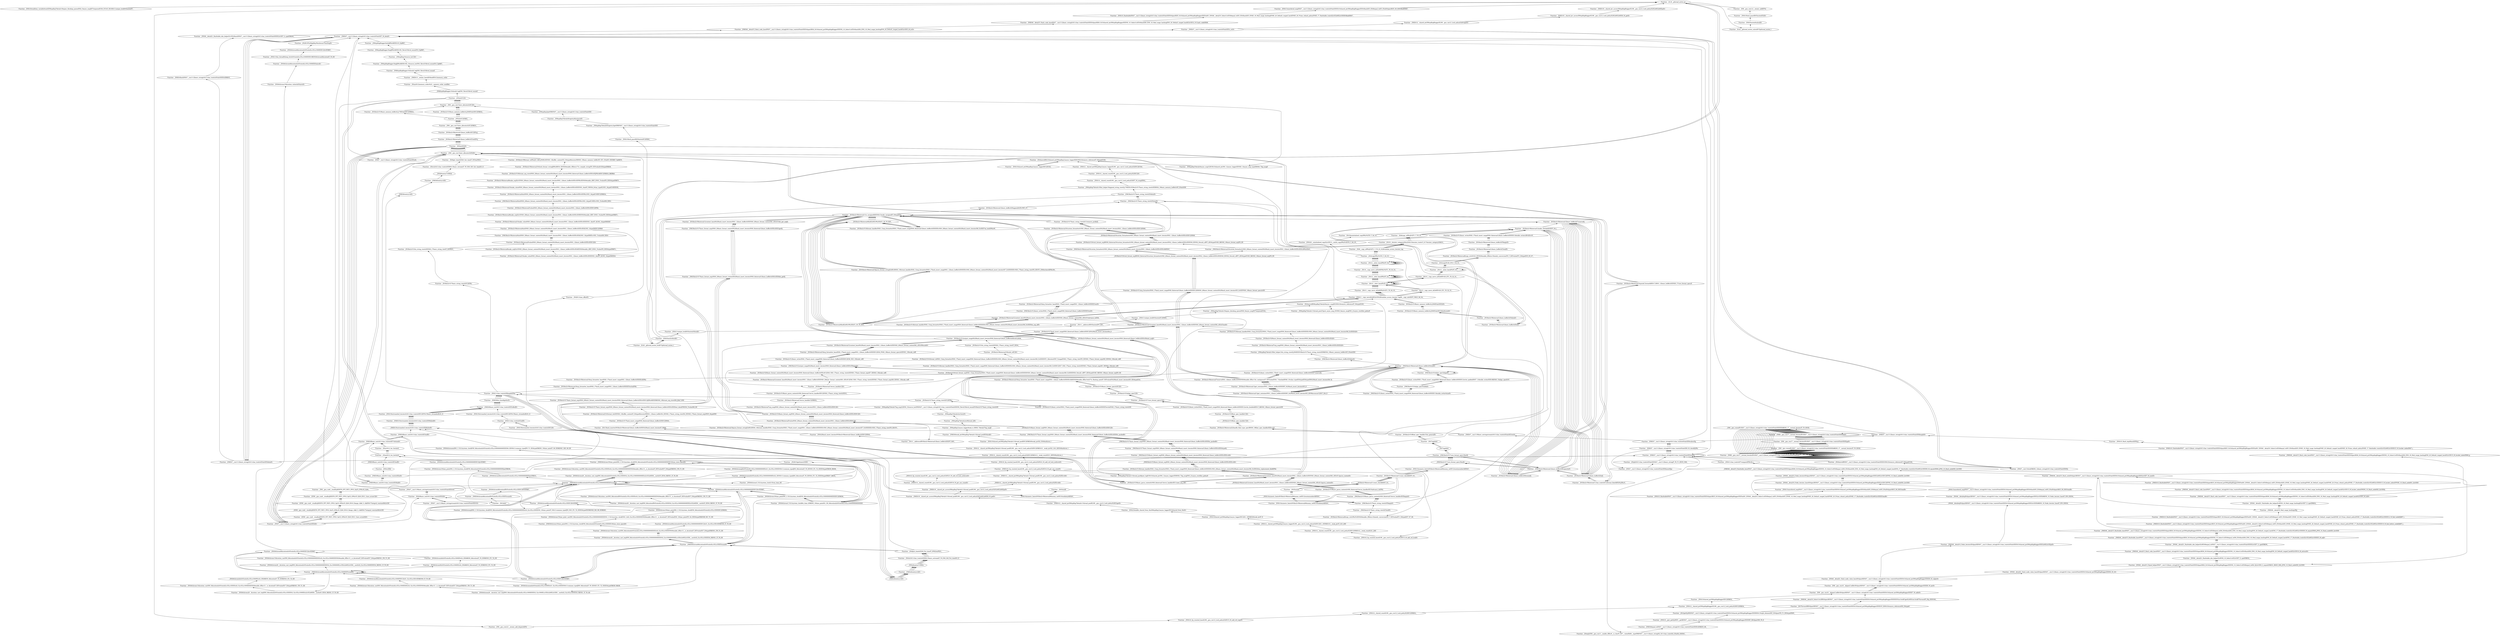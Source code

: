 digraph {
	"Function- _ZNSt18condition_variable4waitIZN6spdlog7details19mpmc_blocking_queueINS2_9async_msgEE7enqueueEOS4_EUlvE_EEvRSt11unique_lockISt5mutexET_"
	"Function- _ZL18__gthread_active_pv"
	"Function- _ZL18__gthread_active_pv" -> "Function- _ZNSt18condition_variable4waitIZN6spdlog7details19mpmc_blocking_queueINS2_9async_msgEE7enqueueEOS4_EUlvE_EEvRSt11unique_lockISt5mutexET_" [dir=back]
	"Function- _ZL20__gthread_mutex_lockP15pthread_mutex_t"
	"Function- _ZL20__gthread_mutex_lockP15pthread_mutex_t" -> "Function- _ZL18__gthread_active_pv" [dir=back]
	"Function- _ZNSt5mutex4lockEv"
	"Function- _ZNSt5mutex4lockEv" -> "Function- _ZL20__gthread_mutex_lockP15pthread_mutex_t" [dir=back]
	"Function- _ZNSt11unique_lockISt5mutexE4lockEv"
	"Function- _ZNSt11unique_lockISt5mutexE4lockEv" -> "Function- _ZNSt5mutex4lockEv" [dir=back]
	"Function- _ZSt11__addressofISt5mutexEPT_RS1_"
	"Function- _ZSt11__addressofISt5mutexEPT_RS1_" -> "Function- _ZNSt11unique_lockISt5mutexE4lockEv" [dir=back]
	"Function- _ZNSt11unique_lockISt5mutexEC2ERS0_"
	"Function- _ZNSt11unique_lockISt5mutexEC2ERS0_" -> "Function- _ZSt11__addressofISt5mutexEPT_RS1_" [dir=back]
	"Function- _ZN6spdlog7details19mpmc_blocking_queueINS0_9async_msgEE7enqueueEOS2_"
	"Function- _ZN6spdlog7details19mpmc_blocking_queueINS0_9async_msgEE7enqueueEOS2_" -> "Function- _ZNSt11unique_lockISt5mutexEC2ERS0_" [dir=back]
	"Function- _ZSt4moveIRN6spdlog7details9async_msgEEONSt16remove_referenceIT_E4typeEOS5_"
	"Function- _ZSt4moveIRN6spdlog7details9async_msgEEONSt16remove_referenceIT_E4typeEOS5_" -> "Function- _ZN6spdlog7details19mpmc_blocking_queueINS0_9async_msgEE7enqueueEOS2_" [dir=back]
	"Function- _ZN6spdlog7details11thread_pool15post_async_msg_EONS0_9async_msgENS_21async_overflow_policyE"
	"Function- _ZN6spdlog7details11thread_pool15post_async_msg_EONS0_9async_msgENS_21async_overflow_policyE" -> "Function- _ZSt4moveIRN6spdlog7details9async_msgEEONSt16remove_referenceIT_E4typeEOS5_" [dir=back]
	"Function- _ZSt4moveIRN6spdlog7details9async_msgEEONSt16remove_referenceIT_E4typeEOS5_"
	"Function- _ZSt4moveIRN6spdlog7details9async_msgEEONSt16remove_referenceIT_E4typeEOS5_" -> "Function- _ZN6spdlog7details11thread_pool15post_async_msg_EONS0_9async_msgENS_21async_overflow_policyE" [dir=back]
	"Function- _ZNSt11__copy_moveILb0ELb1ESt26random_access_iterator_tagE8__copy_mIcEEPT_PKS3_S6_S4_"
	"Function- _ZNSt11__copy_moveILb0ELb1ESt26random_access_iterator_tagE8__copy_mIcEEPT_PKS3_S6_S4_" -> "Function- _ZSt4moveIRN6spdlog7details9async_msgEEONSt16remove_referenceIT_E4typeEOS5_" [dir=back]
	"Function- _ZSt13__copy_move_aILb0EPKcPcET1_T0_S4_S3_"
	"Function- _ZSt13__copy_move_aILb0EPKcPcET1_T0_S4_S3_" -> "Function- _ZNSt11__copy_moveILb0ELb1ESt26random_access_iterator_tagE8__copy_mIcEEPT_PKS3_S6_S4_" [dir=back]
	"Function- _ZSt12__niter_baseIPcET_S1_"
	"Function- _ZSt12__niter_baseIPcET_S1_" -> "Function- _ZSt13__copy_move_aILb0EPKcPcET1_T0_S4_S3_" [dir=back]
	"Function- _ZSt12__niter_baseIPKcET_S2_"
	"Function- _ZSt12__niter_baseIPKcET_S2_" -> "Function- _ZSt12__niter_baseIPcET_S1_" [dir=back]
	"Function- _ZSt12__niter_baseIPKcET_S2_"
	"Function- _ZSt12__niter_baseIPKcET_S2_" -> "Function- _ZSt12__niter_baseIPKcET_S2_" [dir=back]
	"Function- _ZSt14__copy_move_a2ILb0EPKcPcET1_T0_S4_S3_"
	"Function- _ZSt14__copy_move_a2ILb0EPKcPcET1_T0_S4_S3_" -> "Function- _ZSt12__niter_baseIPKcET_S2_" [dir=back]
	"Function- _ZSt12__miter_baseIPKcET_S2_"
	"Function- _ZSt12__miter_baseIPKcET_S2_" -> "Function- _ZSt14__copy_move_a2ILb0EPKcPcET1_T0_S4_S3_" [dir=back]
	"Function- _ZSt12__miter_baseIPKcET_S2_"
	"Function- _ZSt12__miter_baseIPKcET_S2_" -> "Function- _ZSt12__miter_baseIPKcET_S2_" [dir=back]
	"Function- _ZSt4copyIPKcPcET0_T_S4_S3_"
	"Function- _ZSt4copyIPKcPcET0_T_S4_S3_" -> "Function- _ZSt12__miter_baseIPKcET_S2_" [dir=back]
	"Function- _ZNSt20__uninitialized_copyILb1EE13__uninit_copyIPKcPcEET0_T_S6_S5_"
	"Function- _ZNSt20__uninitialized_copyILb1EE13__uninit_copyIPKcPcEET0_T_S6_S5_" -> "Function- _ZSt4copyIPKcPcET0_T_S4_S3_" [dir=back]
	"Function- _ZSt18uninitialized_copyIPKcPcET0_T_S4_S3_"
	"Function- _ZSt18uninitialized_copyIPKcPcET0_T_S4_S3_" -> "Function- _ZNSt20__uninitialized_copyILb1EE13__uninit_copyIPKcPcEET0_T_S6_S5_" [dir=back]
	"Function- _ZN3fmt2v58internal12make_checkedIcEEPT_S4_j"
	"Function- _ZN3fmt2v58internal12make_checkedIcEEPT_S4_j" -> "Function- _ZSt18uninitialized_copyIPKcPcET0_T_S4_S3_" [dir=back]
	"Function- _ZN3fmt2v58internal12basic_bufferIcE7reserveEj"
	"Function- _ZN3fmt2v58internal12basic_bufferIcE7reserveEj" -> "Function- _ZN3fmt2v58internal12make_checkedIcEEPT_S4_j" [dir=back]
	"Function- _ZN3fmt2v58internal11to_unsignedIiEENSt13make_unsignedIT_E4typeES4_"
	"Function- _ZN3fmt2v58internal11to_unsignedIiEENSt13make_unsignedIT_E4typeES4_" -> "Function- _ZN3fmt2v58internal12basic_bufferIcE7reserveEj" [dir=back]
	"Function- _ZN3fmt2v58internal12basic_bufferIcE6appendIcEEvPKT_S7_"
	"Function- _ZN3fmt2v58internal12basic_bufferIcE6appendIcEEvPKT_S7_" -> "Function- _ZN3fmt2v58internal11to_unsignedIiEENSt13make_unsignedIT_E4typeES4_" [dir=back]
	"Function- _ZNK3fmt2v517basic_string_viewIcE4sizeEv"
	"Function- _ZNK3fmt2v517basic_string_viewIcE4sizeEv" -> "Function- _ZN3fmt2v58internal12basic_bufferIcE6appendIcEEvPKT_S7_" [dir=back]
	"Function- _ZNK3fmt2v517basic_string_viewIcE4dataEv"
	"Function- _ZNK3fmt2v517basic_string_viewIcE4dataEv" -> "Function- _ZNK3fmt2v517basic_string_viewIcE4sizeEv" [dir=back]
	"Function- _ZN6spdlog7details10fmt_helper18append_string_viewILj176EEEvN3fmt2v517basic_string_viewIcEERNS4_19basic_memory_bufferIcXT_ESaIcEEE"
	"Function- _ZN6spdlog7details10fmt_helper18append_string_viewILj176EEEvN3fmt2v517basic_string_viewIcEERNS4_19basic_memory_bufferIcXT_ESaIcEEE" -> "Function- _ZNK3fmt2v517basic_string_viewIcE4dataEv" [dir=back]
	"Function- _ZNSt14__shared_countILN9__gnu_cxx12_Lock_policyE2EE7_M_swapERS2_"
	"Function- _ZNSt14__shared_countILN9__gnu_cxx12_Lock_policyE2EE7_M_swapERS2_" -> "Function- _ZN6spdlog7details10fmt_helper18append_string_viewILj176EEEvN3fmt2v517basic_string_viewIcEERNS4_19basic_memory_bufferIcXT_ESaIcEEE" [dir=back]
	"Function- _ZNSt14__shared_countILN9__gnu_cxx12_Lock_policyE2EEC2Ev"
	"Function- _ZNSt14__shared_countILN9__gnu_cxx12_Lock_policyE2EEC2Ev" -> "Function- _ZNSt14__shared_countILN9__gnu_cxx12_Lock_policyE2EE7_M_swapERS2_" [dir=back]
	"Function- _ZNSt12__shared_ptrIN6spdlog12async_loggerELN9__gnu_cxx12_Lock_policyE2EEC2EOS4_"
	"Function- _ZNSt12__shared_ptrIN6spdlog12async_loggerELN9__gnu_cxx12_Lock_policyE2EEC2EOS4_" -> "Function- _ZNSt14__shared_countILN9__gnu_cxx12_Lock_policyE2EEC2Ev" [dir=back]
	"Function- _ZSt4moveIRSt10shared_ptrIN6spdlog12async_loggerEEEONSt16remove_referenceIT_E4typeEOS6_"
	"Function- _ZSt4moveIRSt10shared_ptrIN6spdlog12async_loggerEEEONSt16remove_referenceIT_E4typeEOS6_" -> "Function- _ZNSt12__shared_ptrIN6spdlog12async_loggerELN9__gnu_cxx12_Lock_policyE2EEC2EOS4_" [dir=back]
	"Function- _ZNSt10shared_ptrIN6spdlog12async_loggerEEC2EOS2_"
	"Function- _ZNSt10shared_ptrIN6spdlog12async_loggerEEC2EOS2_" -> "Function- _ZSt4moveIRSt10shared_ptrIN6spdlog12async_loggerEEEONSt16remove_referenceIT_E4typeEOS6_" [dir=back]
	"Function- _ZSt4moveIRSt10shared_ptrIN6spdlog12async_loggerEEEONSt16remove_referenceIT_E4typeEOS6_"
	"Function- _ZSt4moveIRSt10shared_ptrIN6spdlog12async_loggerEEEONSt16remove_referenceIT_E4typeEOS6_" -> "Function- _ZNSt10shared_ptrIN6spdlog12async_loggerEEC2EOS2_" [dir=back]
	"Function- _ZN9__gnu_cxx13new_allocatorIcED2Ev"
	"Function- _ZN9__gnu_cxx13new_allocatorIcED2Ev" -> "Function- _ZSt4moveIRSt10shared_ptrIN6spdlog12async_loggerEEEONSt16remove_referenceIT_E4typeEOS6_" [dir=back]
	"Function- _ZNSaIcED2Ev"
	"Function- _ZNSaIcED2Ev" -> "Function- _ZN9__gnu_cxx13new_allocatorIcED2Ev" [dir=back]
	"Function- _ZN3fmt2v58internal12basic_bufferIcE3setEPcj"
	"Function- _ZN3fmt2v58internal12basic_bufferIcE3setEPcj" -> "Function- _ZNSaIcED2Ev" [dir=back]
	"Function- _ZN3fmt2v58internal12basic_bufferIcEC2EPcjj"
	"Function- _ZN3fmt2v58internal12basic_bufferIcEC2EPcjj" -> "Function- _ZN3fmt2v58internal12basic_bufferIcE3setEPcj" [dir=back]
	"Function- _ZN9__gnu_cxx13new_allocatorIcEC2ERKS1_"
	"Function- _ZN9__gnu_cxx13new_allocatorIcEC2ERKS1_" -> "Function- _ZN3fmt2v58internal12basic_bufferIcEC2EPcjj" [dir=back]
	"Function- _ZNSaIcEC2ERKS_"
	"Function- _ZNSaIcEC2ERKS_" -> "Function- _ZN9__gnu_cxx13new_allocatorIcEC2ERKS1_" [dir=back]
	"Function- _ZN3fmt2v519basic_memory_bufferIcLj176ESaIcEEC2ERKS2_"
	"Function- _ZN3fmt2v519basic_memory_bufferIcLj176ESaIcEEC2ERKS2_" -> "Function- _ZNSaIcEC2ERKS_" [dir=back]
	"Function- _ZN9__gnu_cxx13new_allocatorIcEC2Ev"
	"Function- _ZN9__gnu_cxx13new_allocatorIcEC2Ev" -> "Function- _ZN3fmt2v519basic_memory_bufferIcLj176ESaIcEEC2ERKS2_" [dir=back]
	"Function- _ZNSaIcEC2Ev"
	"Function- _ZNSaIcEC2Ev" -> "Function- _ZN9__gnu_cxx13new_allocatorIcEC2Ev" [dir=back]
	"Function- _ZN6spdlog7details9async_msgC2EOSt10shared_ptrINS_12async_loggerEENS0_14async_msg_typeERNS0_7log_msgE"
	"Function- _ZN6spdlog7details9async_msgC2EOSt10shared_ptrINS_12async_loggerEENS0_14async_msg_typeERNS0_7log_msgE" -> "Function- _ZNSaIcEC2Ev" [dir=back]
	"Function- _ZSt4moveIRSt10shared_ptrIN6spdlog12async_loggerEEEONSt16remove_referenceIT_E4typeEOS6_"
	"Function- _ZSt4moveIRSt10shared_ptrIN6spdlog12async_loggerEEEONSt16remove_referenceIT_E4typeEOS6_" -> "Function- _ZN6spdlog7details9async_msgC2EOSt10shared_ptrINS_12async_loggerEENS0_14async_msg_typeERNS0_7log_msgE" [dir=back]
	"Function- _ZN6spdlog7details11thread_pool8post_logEOSt10shared_ptrINS_12async_loggerEERNS0_7log_msgENS_21async_overflow_policyE"
	"Function- _ZN6spdlog7details11thread_pool8post_logEOSt10shared_ptrINS_12async_loggerEERNS0_7log_msgENS_21async_overflow_policyE" -> "Function- _ZSt4moveIRSt10shared_ptrIN6spdlog12async_loggerEEEONSt16remove_referenceIT_E4typeEOS6_" [dir=back]
	"Function- _ZNKSt16_Sp_counted_baseILN9__gnu_cxx12_Lock_policyE2EE16_M_get_use_countEv"
	"Function- _ZNKSt16_Sp_counted_baseILN9__gnu_cxx12_Lock_policyE2EE16_M_get_use_countEv" -> "Function- _ZN6spdlog7details11thread_pool8post_logEOSt10shared_ptrINS_12async_loggerEERNS0_7log_msgENS_21async_overflow_policyE" [dir=back]
	"Function- _ZNSt16_Sp_counted_baseILN9__gnu_cxx12_Lock_policyE2EE15_M_add_ref_lockEv"
	"Function- _ZNSt16_Sp_counted_baseILN9__gnu_cxx12_Lock_policyE2EE15_M_add_ref_lockEv" -> "Function- _ZNKSt16_Sp_counted_baseILN9__gnu_cxx12_Lock_policyE2EE16_M_get_use_countEv" [dir=back]
	"Function- _ZNSt14__shared_countILN9__gnu_cxx12_Lock_policyE2EEC2ERKSt12__weak_countILS1_2EE"
	"Function- _ZNSt14__shared_countILN9__gnu_cxx12_Lock_policyE2EEC2ERKSt12__weak_countILS1_2EE" -> "Function- _ZNSt16_Sp_counted_baseILN9__gnu_cxx12_Lock_policyE2EE15_M_add_ref_lockEv" [dir=back]
	"Function- _ZNSt12__shared_ptrIN6spdlog12async_loggerELN9__gnu_cxx12_Lock_policyE2EEC2IS1_vEERKSt10__weak_ptrIT_LS3_2EE"
	"Function- _ZNSt12__shared_ptrIN6spdlog12async_loggerELN9__gnu_cxx12_Lock_policyE2EEC2IS1_vEERKSt10__weak_ptrIT_LS3_2EE" -> "Function- _ZNSt14__shared_countILN9__gnu_cxx12_Lock_policyE2EEC2ERKSt12__weak_countILS1_2EE" [dir=back]
	"Function- _ZNSt10shared_ptrIN6spdlog12async_loggerEEC2IS1_vEERKSt8weak_ptrIT_E"
	"Function- _ZNSt10shared_ptrIN6spdlog12async_loggerEEC2IS1_vEERKSt8weak_ptrIT_E" -> "Function- _ZNSt12__shared_ptrIN6spdlog12async_loggerELN9__gnu_cxx12_Lock_policyE2EEC2IS1_vEERKSt10__weak_ptrIT_LS3_2EE" [dir=back]
	"Function- _ZNSt23enable_shared_from_thisIN6spdlog12async_loggerEE16shared_from_thisEv"
	"Function- _ZNSt23enable_shared_from_thisIN6spdlog12async_loggerEE16shared_from_thisEv" -> "Function- _ZNSt10shared_ptrIN6spdlog12async_loggerEEC2IS1_vEERKSt8weak_ptrIT_E" [dir=back]
	"Function- _ZNKSt12__shared_ptrIN6spdlog7details11thread_poolELN9__gnu_cxx12_Lock_policyE2EE3getEv"
	"Function- _ZNKSt12__shared_ptrIN6spdlog7details11thread_poolELN9__gnu_cxx12_Lock_policyE2EE3getEv" -> "Function- _ZNSt23enable_shared_from_thisIN6spdlog12async_loggerEE16shared_from_thisEv" [dir=back]
	"Function- _ZNKSt19__shared_ptr_accessIN6spdlog7details11thread_poolELN9__gnu_cxx12_Lock_policyE2ELb0ELb0EE6_M_getEv"
	"Function- _ZNKSt19__shared_ptr_accessIN6spdlog7details11thread_poolELN9__gnu_cxx12_Lock_policyE2ELb0ELb0EE6_M_getEv" -> "Function- _ZNKSt12__shared_ptrIN6spdlog7details11thread_poolELN9__gnu_cxx12_Lock_policyE2EE3getEv" [dir=back]
	"Function- _ZNKSt19__shared_ptr_accessIN6spdlog7details11thread_poolELN9__gnu_cxx12_Lock_policyE2ELb0ELb0EEptEv"
	"Function- _ZNKSt19__shared_ptr_accessIN6spdlog7details11thread_poolELN9__gnu_cxx12_Lock_policyE2ELb0ELb0EEptEv" -> "Function- _ZNKSt19__shared_ptr_accessIN6spdlog7details11thread_poolELN9__gnu_cxx12_Lock_policyE2ELb0ELb0EE6_M_getEv" [dir=back]
	_ZNKSt12__shared_ptrIN6spdlog7details11thread_poolELN9__gnu_cxx12_Lock_policyE2EEcvbEv
	_ZNKSt12__shared_ptrIN6spdlog7details11thread_poolELN9__gnu_cxx12_Lock_policyE2EEcvbEv -> "Function- _ZNKSt19__shared_ptr_accessIN6spdlog7details11thread_poolELN9__gnu_cxx12_Lock_policyE2ELb0ELb0EEptEv" [dir=back]
	"Function- _ZNKSt12__shared_ptrIN6spdlog7details11thread_poolELN9__gnu_cxx12_Lock_policyE2EEcvbEv"
	"Function- _ZNKSt12__shared_ptrIN6spdlog7details11thread_poolELN9__gnu_cxx12_Lock_policyE2EEcvbEv" -> _ZNKSt12__shared_ptrIN6spdlog7details11thread_poolELN9__gnu_cxx12_Lock_policyE2EEcvbEv [dir=back]
	"Function- _ZNKSt16_Sp_counted_baseILN9__gnu_cxx12_Lock_policyE2EE16_M_get_use_countEv"
	"Function- _ZNKSt16_Sp_counted_baseILN9__gnu_cxx12_Lock_policyE2EE16_M_get_use_countEv" -> "Function- _ZNKSt12__shared_ptrIN6spdlog7details11thread_poolELN9__gnu_cxx12_Lock_policyE2EEcvbEv" [dir=back]
	"Function- _ZNKSt14__shared_countILN9__gnu_cxx12_Lock_policyE2EE16_M_get_use_countEv"
	"Function- _ZNKSt14__shared_countILN9__gnu_cxx12_Lock_policyE2EE16_M_get_use_countEv" -> "Function- _ZNKSt16_Sp_counted_baseILN9__gnu_cxx12_Lock_policyE2EE16_M_get_use_countEv" [dir=back]
	_ZNSt16_Sp_counted_baseILN9__gnu_cxx12_Lock_policyE2EE23_M_add_ref_lock_nothrowEv
	_ZNSt16_Sp_counted_baseILN9__gnu_cxx12_Lock_policyE2EE23_M_add_ref_lock_nothrowEv -> "Function- _ZNKSt14__shared_countILN9__gnu_cxx12_Lock_policyE2EE16_M_get_use_countEv" [dir=back]
	"Function- _ZNKSt16_Sp_counted_baseILN9__gnu_cxx12_Lock_policyE2EE16_M_get_use_countEv"
	"Function- _ZNKSt16_Sp_counted_baseILN9__gnu_cxx12_Lock_policyE2EE16_M_get_use_countEv" -> _ZNSt16_Sp_counted_baseILN9__gnu_cxx12_Lock_policyE2EE23_M_add_ref_lock_nothrowEv [dir=back]
	"Function- _ZNSt16_Sp_counted_baseILN9__gnu_cxx12_Lock_policyE2EE23_M_add_ref_lock_nothrowEv"
	"Function- _ZNSt16_Sp_counted_baseILN9__gnu_cxx12_Lock_policyE2EE23_M_add_ref_lock_nothrowEv" -> "Function- _ZNKSt16_Sp_counted_baseILN9__gnu_cxx12_Lock_policyE2EE16_M_get_use_countEv" [dir=back]
	"Function- _ZNSt14__shared_countILN9__gnu_cxx12_Lock_policyE2EEC2ERKSt12__weak_countILS1_2EESt9nothrow_t"
	"Function- _ZNSt14__shared_countILN9__gnu_cxx12_Lock_policyE2EEC2ERKSt12__weak_countILS1_2EESt9nothrow_t" -> "Function- _ZNSt16_Sp_counted_baseILN9__gnu_cxx12_Lock_policyE2EE23_M_add_ref_lock_nothrowEv" [dir=back]
	"Function- _ZNSt12__shared_ptrIN6spdlog7details11thread_poolELN9__gnu_cxx12_Lock_policyE2EEC2ERKSt10__weak_ptrIS2_LS4_2EESt9nothrow_t"
	"Function- _ZNSt12__shared_ptrIN6spdlog7details11thread_poolELN9__gnu_cxx12_Lock_policyE2EEC2ERKSt10__weak_ptrIS2_LS4_2EESt9nothrow_t" -> "Function- _ZNSt14__shared_countILN9__gnu_cxx12_Lock_policyE2EEC2ERKSt12__weak_countILS1_2EESt9nothrow_t" [dir=back]
	"Function- _ZNSt10shared_ptrIN6spdlog7details11thread_poolEEC2ERKSt8weak_ptrIS2_ESt9nothrow_t"
	"Function- _ZNSt10shared_ptrIN6spdlog7details11thread_poolEEC2ERKSt8weak_ptrIS2_ESt9nothrow_t" -> "Function- _ZNSt12__shared_ptrIN6spdlog7details11thread_poolELN9__gnu_cxx12_Lock_policyE2EEC2ERKSt10__weak_ptrIS2_LS4_2EESt9nothrow_t" [dir=back]
	"Function- _ZNKSt8weak_ptrIN6spdlog7details11thread_poolEE4lockEv"
	"Function- _ZNKSt8weak_ptrIN6spdlog7details11thread_poolEE4lockEv" -> "Function- _ZNSt10shared_ptrIN6spdlog7details11thread_poolEEC2ERKSt8weak_ptrIS2_ESt9nothrow_t" [dir=back]
	"Function- _ZN6spdlog12async_logger8sink_it_ERNS_7details7log_msgE"
	"Function- _ZN6spdlog12async_logger8sink_it_ERNS_7details7log_msgE" -> "Function- _ZNKSt8weak_ptrIN6spdlog7details11thread_poolEE4lockEv" [dir=back]
	"Function- _ZN6spdlog7details2os9thread_idEv"
	"Function- _ZN6spdlog7details2os9thread_idEv" -> "Function- _ZN6spdlog12async_logger8sink_it_ERNS_7details7log_msgE" [dir=back]
	"Function- _ZN6spdlog7details2os3nowEv"
	"Function- _ZN6spdlog7details2os3nowEv" -> "Function- _ZN6spdlog7details2os9thread_idEv" [dir=back]
	"Function- _ZN6spdlog7details7log_msgC2ENS_10source_locEPKNSt7__cxx1112basic_stringIcSt11char_traitsIcESaIcEEENS_5level10level_enumEN3fmt2v517basic_string_viewIcEE"
	"Function- _ZN6spdlog7details7log_msgC2ENS_10source_locEPKNSt7__cxx1112basic_stringIcSt11char_traitsIcESaIcEEENS_5level10level_enumEN3fmt2v517basic_string_viewIcEE" -> "Function- _ZN6spdlog7details2os3nowEv" [dir=back]
	"Function- _ZN3fmt2v517basic_string_viewIcEC2EPKcj"
	"Function- _ZN3fmt2v517basic_string_viewIcEC2EPKcj" -> "Function- _ZN6spdlog7details7log_msgC2ENS_10source_locEPKNSt7__cxx1112basic_stringIcSt11char_traitsIcESaIcEEENS_5level10level_enumEN3fmt2v517basic_string_viewIcEE" [dir=back]
	"Function- _ZNK3fmt2v58internal12basic_bufferIcE4sizeEv"
	"Function- _ZNK3fmt2v58internal12basic_bufferIcE4sizeEv" -> "Function- _ZN3fmt2v517basic_string_viewIcEC2EPKcj" [dir=back]
	"Function- _ZNK3fmt2v58internal12basic_bufferIcE4dataEv"
	"Function- _ZNK3fmt2v58internal12basic_bufferIcE4dataEv" -> "Function- _ZNK3fmt2v58internal12basic_bufferIcE4sizeEv" [dir=back]
	"Function- _ZN6spdlog7details10fmt_helper14to_string_viewILj500EEEN3fmt2v517basic_string_viewIcEERKNS4_19basic_memory_bufferIcXT_ESaIcEEE"
	"Function- _ZN6spdlog7details10fmt_helper14to_string_viewILj500EEEN3fmt2v517basic_string_viewIcEERKNS4_19basic_memory_bufferIcXT_ESaIcEEE" -> "Function- _ZNK3fmt2v58internal12basic_bufferIcE4dataEv" [dir=back]
	"Function- _ZN3fmt2v58internal7arg_mapINS0_20basic_format_contextISt20back_insert_iteratorINS1_12basic_bufferIcEEEcEEED2Ev"
	"Function- _ZN3fmt2v58internal7arg_mapINS0_20basic_format_contextISt20back_insert_iteratorINS1_12basic_bufferIcEEEcEEED2Ev" -> "Function- _ZN6spdlog7details10fmt_helper14to_string_viewILj500EEEN3fmt2v517basic_string_viewIcEERKNS4_19basic_memory_bufferIcXT_ESaIcEEE" [dir=back]
	"Function- _ZN3fmt2v520basic_format_contextISt20back_insert_iteratorINS0_8internal12basic_bufferIcEEEcED2Ev"
	"Function- _ZN3fmt2v520basic_format_contextISt20back_insert_iteratorINS0_8internal12basic_bufferIcEEEcED2Ev" -> "Function- _ZN3fmt2v58internal7arg_mapINS0_20basic_format_contextISt20back_insert_iteratorINS1_12basic_bufferIcEEEcEEED2Ev" [dir=back]
	"Function- _ZN3fmt2v514format_handlerINS0_13arg_formatterINS0_17back_insert_rangeINS0_8internal12basic_bufferIcEEEEEEcNS0_20basic_format_contextISt20back_insert_iteratorIS6_EcEEED2Ev"
	"Function- _ZN3fmt2v514format_handlerINS0_13arg_formatterINS0_17back_insert_rangeINS0_8internal12basic_bufferIcEEEEEEcNS0_20basic_format_contextISt20back_insert_iteratorIS6_EcEEED2Ev" -> "Function- _ZN3fmt2v520basic_format_contextISt20back_insert_iteratorINS0_8internal12basic_bufferIcEEEcED2Ev" [dir=back]
	"Function- _ZN3fmt2v58internal12context_baseISt20back_insert_iteratorINS1_12basic_bufferIcEEENS0_20basic_format_contextIS6_cEEcE3outEv"
	"Function- _ZN3fmt2v58internal12context_baseISt20back_insert_iteratorINS1_12basic_bufferIcEEENS0_20basic_format_contextIS6_cEEcE3outEv" -> "Function- _ZN3fmt2v514format_handlerINS0_13arg_formatterINS0_17back_insert_rangeINS0_8internal12basic_bufferIcEEEEEEcNS0_20basic_format_contextISt20back_insert_iteratorIS6_EcEEED2Ev" [dir=back]
	"Function- _ZN3fmt2v58internal12context_baseISt20back_insert_iteratorINS1_12basic_bufferIcEEENS0_20basic_format_contextIS6_cEEcE10advance_toES6_"
	"Function- _ZN3fmt2v58internal12context_baseISt20back_insert_iteratorINS1_12basic_bufferIcEEENS0_20basic_format_contextIS6_cEEcE10advance_toES6_" -> "Function- _ZN3fmt2v58internal12context_baseISt20back_insert_iteratorINS1_12basic_bufferIcEEENS0_20basic_format_contextIS6_cEEcE3outEv" [dir=back]
	"Function- _ZNK3fmt2v512basic_writerINS0_17back_insert_rangeINS0_8internal12basic_bufferIcEEEEE3outEv"
	"Function- _ZNK3fmt2v512basic_writerINS0_17back_insert_rangeINS0_8internal12basic_bufferIcEEEEE3outEv" -> "Function- _ZN3fmt2v58internal12context_baseISt20back_insert_iteratorINS1_12basic_bufferIcEEENS0_20basic_format_contextIS6_cEEcE10advance_toES6_" [dir=back]
	"Function- _ZN3fmt2v58internal18arg_formatter_baseINS0_17back_insert_rangeINS1_12basic_bufferIcEEEEE3outEv"
	"Function- _ZN3fmt2v58internal18arg_formatter_baseINS0_17back_insert_rangeINS1_12basic_bufferIcEEEEE3outEv" -> "Function- _ZNK3fmt2v512basic_writerINS0_17back_insert_rangeINS0_8internal12basic_bufferIcEEEEE3outEv" [dir=back]
	"Function- _ZN9__gnu_cxx13new_allocatorIcED2Ev"
	"Function- _ZN9__gnu_cxx13new_allocatorIcED2Ev" -> "Function- _ZN3fmt2v58internal18arg_formatter_baseINS0_17back_insert_rangeINS1_12basic_bufferIcEEEEE3outEv" [dir=back]
	"Function- _ZNSaIcED2Ev"
	"Function- _ZNSaIcED2Ev" -> "Function- _ZN9__gnu_cxx13new_allocatorIcED2Ev" [dir=back]
	"Function- _ZN3fmt2v58internal12basic_bufferIcED2Ev"
	"Function- _ZN3fmt2v58internal12basic_bufferIcED2Ev" -> "Function- _ZNSaIcED2Ev" [dir=back]
	"Function- _ZN3fmt2v58internal12basic_bufferIcE4dataEv"
	"Function- _ZN3fmt2v58internal12basic_bufferIcE4dataEv" -> "Function- _ZN3fmt2v58internal12basic_bufferIcED2Ev" [dir=back]
	"Function- _ZN3fmt2v519basic_memory_bufferIcLj500ESaIcEE10deallocateEv"
	"Function- _ZN3fmt2v519basic_memory_bufferIcLj500ESaIcEE10deallocateEv" -> "Function- _ZN3fmt2v58internal12basic_bufferIcE4dataEv" [dir=back]
	"Function- _ZN3fmt2v519basic_memory_bufferIcLj500ESaIcEED2Ev"
	"Function- _ZN3fmt2v519basic_memory_bufferIcLj500ESaIcEED2Ev" -> "Function- _ZN3fmt2v519basic_memory_bufferIcLj500ESaIcEE10deallocateEv" [dir=back]
	"Function- _ZNSt11__copy_moveILb0ELb1ESt26random_access_iterator_tagE8__copy_mIcEEPT_PKS3_S6_S4_"
	"Function- _ZNSt11__copy_moveILb0ELb1ESt26random_access_iterator_tagE8__copy_mIcEEPT_PKS3_S6_S4_" -> "Function- _ZN3fmt2v519basic_memory_bufferIcLj500ESaIcEED2Ev" [dir=back]
	"Function- _ZSt13__copy_move_aILb0EPcS0_ET1_T0_S2_S1_"
	"Function- _ZSt13__copy_move_aILb0EPcS0_ET1_T0_S2_S1_" -> "Function- _ZNSt11__copy_moveILb0ELb1ESt26random_access_iterator_tagE8__copy_mIcEEPT_PKS3_S6_S4_" [dir=back]
	"Function- _ZSt12__niter_baseIPcET_S1_"
	"Function- _ZSt12__niter_baseIPcET_S1_" -> "Function- _ZSt13__copy_move_aILb0EPcS0_ET1_T0_S2_S1_" [dir=back]
	"Function- _ZSt12__niter_baseIPcET_S1_"
	"Function- _ZSt12__niter_baseIPcET_S1_" -> "Function- _ZSt12__niter_baseIPcET_S1_" [dir=back]
	"Function- _ZSt12__niter_baseIPcET_S1_"
	"Function- _ZSt12__niter_baseIPcET_S1_" -> "Function- _ZSt12__niter_baseIPcET_S1_" [dir=back]
	"Function- _ZSt14__copy_move_a2ILb0EPcS0_ET1_T0_S2_S1_"
	"Function- _ZSt14__copy_move_a2ILb0EPcS0_ET1_T0_S2_S1_" -> "Function- _ZSt12__niter_baseIPcET_S1_" [dir=back]
	"Function- _ZSt12__miter_baseIPcET_S1_"
	"Function- _ZSt12__miter_baseIPcET_S1_" -> "Function- _ZSt14__copy_move_a2ILb0EPcS0_ET1_T0_S2_S1_" [dir=back]
	"Function- _ZSt12__miter_baseIPcET_S1_"
	"Function- _ZSt12__miter_baseIPcET_S1_" -> "Function- _ZSt12__miter_baseIPcET_S1_" [dir=back]
	"Function- _ZSt4copyIPcS0_ET0_T_S2_S1_"
	"Function- _ZSt4copyIPcS0_ET0_T_S2_S1_" -> "Function- _ZSt12__miter_baseIPcET_S1_" [dir=back]
	"Function- _ZN3fmt2v58internal8copy_strIcPcS3_EENSt9enable_ifIXntsr16needs_conversionIT0_T_EE5valueET1_E4typeES5_S5_S7_"
	"Function- _ZN3fmt2v58internal8copy_strIcPcS3_EENSt9enable_ifIXntsr16needs_conversionIT0_T_EE5valueET1_E4typeES5_S5_S7_" -> "Function- _ZSt4copyIPcS0_ET0_T_S2_S1_" [dir=back]
	"Function- _ZN3fmt2v58internal12basic_bufferIcE3endEv"
	"Function- _ZN3fmt2v58internal12basic_bufferIcE3endEv" -> "Function- _ZN3fmt2v58internal8copy_strIcPcS3_EENSt9enable_ifIXntsr16needs_conversionIT0_T_EE5valueET1_E4typeES5_S5_S7_" [dir=back]
	"Function- _ZN3fmt2v58internal12basic_bufferIcE5beginEv"
	"Function- _ZN3fmt2v58internal12basic_bufferIcE5beginEv" -> "Function- _ZN3fmt2v58internal12basic_bufferIcE3endEv" [dir=back]
	"Function- _ZN3fmt2v512basic_writerINS0_17back_insert_rangeINS0_8internal12basic_bufferIcEEEEE13double_writerclIPcEEvOT_"
	"Function- _ZN3fmt2v512basic_writerINS0_17back_insert_rangeINS0_8internal12basic_bufferIcEEEEE13double_writerclIPcEEvOT_" -> "Function- _ZN3fmt2v58internal12basic_bufferIcE5beginEv" [dir=back]
	"Function- _ZN3fmt2v58internal12make_checkedIcEEPT_S4_j"
	"Function- _ZN3fmt2v58internal12make_checkedIcEEPT_S4_j" -> "Function- _ZN3fmt2v512basic_writerINS0_17back_insert_rangeINS0_8internal12basic_bufferIcEEEEE13double_writerclIPcEEvOT_" [dir=back]
	"Function- _ZN3fmt2v58internal12basic_bufferIcEixEj"
	"Function- _ZN3fmt2v58internal12basic_bufferIcEixEj" -> "Function- _ZN3fmt2v58internal12make_checkedIcEEPT_S4_j" [dir=back]
	"Function- _ZN3fmt2v58internal12basic_bufferIcE7reserveEj"
	"Function- _ZN3fmt2v58internal12basic_bufferIcE7reserveEj" -> "Function- _ZN3fmt2v58internal12basic_bufferIcEixEj" [dir=back]
	"Function- _ZN3fmt2v58internal12basic_bufferIcE6resizeEj"
	"Function- _ZN3fmt2v58internal12basic_bufferIcE6resizeEj" -> "Function- _ZN3fmt2v58internal12basic_bufferIcE7reserveEj" [dir=back]
	"Function- _ZNK3fmt2v58internal12basic_bufferIcE4sizeEv"
	"Function- _ZNK3fmt2v58internal12basic_bufferIcE4sizeEv" -> "Function- _ZN3fmt2v58internal12basic_bufferIcE6resizeEj" [dir=back]
	"Function- _ZZN3fmt2v58internal13get_containerINS1_12basic_bufferIcEEEERT_St20back_insert_iteratorIS5_EEN8accessorC2ES7_IS4_E"
	"Function- _ZZN3fmt2v58internal13get_containerINS1_12basic_bufferIcEEEERT_St20back_insert_iteratorIS5_EEN8accessorC2ES7_IS4_E" -> "Function- _ZNK3fmt2v58internal12basic_bufferIcE4sizeEv" [dir=back]
	"Function- _ZN3fmt2v58internal13get_containerINS1_12basic_bufferIcEEEERT_St20back_insert_iteratorIS5_E"
	"Function- _ZN3fmt2v58internal13get_containerINS1_12basic_bufferIcEEEERT_St20back_insert_iteratorIS5_E" -> "Function- _ZZN3fmt2v58internal13get_containerINS1_12basic_bufferIcEEEERT_St20back_insert_iteratorIS5_EEN8accessorC2ES7_IS4_E" [dir=back]
	"Function- _ZN3fmt2v58internal7reserveINS1_12basic_bufferIcEEEENSt9enable_ifIXsr13is_contiguousIT_EE5valueENS1_7checkedINS6_10value_typeEE4typeEE4typeERSt20back_insert_iteratorIS6_Ej"
	"Function- _ZN3fmt2v58internal7reserveINS1_12basic_bufferIcEEEENSt9enable_ifIXsr13is_contiguousIT_EE5valueENS1_7checkedINS6_10value_typeEE4typeEE4typeERSt20back_insert_iteratorIS6_Ej" -> "Function- _ZN3fmt2v58internal13get_containerINS1_12basic_bufferIcEEEERT_St20back_insert_iteratorIS5_E" [dir=back]
	"Function- _ZN3fmt2v512basic_writerINS0_17back_insert_rangeINS0_8internal12basic_bufferIcEEEEE7reserveEj"
	"Function- _ZN3fmt2v512basic_writerINS0_17back_insert_rangeINS0_8internal12basic_bufferIcEEEEE7reserveEj" -> "Function- _ZN3fmt2v58internal7reserveINS1_12basic_bufferIcEEEENSt9enable_ifIXsr13is_contiguousIT_EE5valueENS1_7checkedINS6_10value_typeEE4typeEE4typeERSt20back_insert_iteratorIS6_Ej" [dir=back]
	"Function- _ZNK3fmt2v58internal12basic_bufferIcE4sizeEv"
	"Function- _ZNK3fmt2v58internal12basic_bufferIcE4sizeEv" -> "Function- _ZN3fmt2v512basic_writerINS0_17back_insert_rangeINS0_8internal12basic_bufferIcEEEEE7reserveEj" [dir=back]
	"Function- _ZNK3fmt2v512basic_writerINS0_17back_insert_rangeINS0_8internal12basic_bufferIcEEEEE13double_writer4sizeEv"
	"Function- _ZNK3fmt2v512basic_writerINS0_17back_insert_rangeINS0_8internal12basic_bufferIcEEEEE13double_writer4sizeEv" -> "Function- _ZNK3fmt2v58internal12basic_bufferIcE4sizeEv" [dir=back]
	"Function- _ZNK3fmt2v510align_spec5widthEv"
	"Function- _ZNK3fmt2v510align_spec5widthEv" -> "Function- _ZNK3fmt2v512basic_writerINS0_17back_insert_rangeINS0_8internal12basic_bufferIcEEEEE13double_writer4sizeEv" [dir=back]
	"Function- _ZN3fmt2v512basic_writerINS0_17back_insert_rangeINS0_8internal12basic_bufferIcEEEEE12write_paddedINS7_13double_writerEEEvRKNS0_10align_specEOT_"
	"Function- _ZN3fmt2v512basic_writerINS0_17back_insert_rangeINS0_8internal12basic_bufferIcEEEEE12write_paddedINS7_13double_writerEEEvRKNS0_10align_specEOT_" -> "Function- _ZNK3fmt2v510align_spec5widthEv" [dir=back]
	"Function- _ZNK3fmt2v510align_spec5alignEv"
	"Function- _ZNK3fmt2v510align_spec5alignEv" -> "Function- _ZN3fmt2v512basic_writerINS0_17back_insert_rangeINS0_8internal12basic_bufferIcEEEEE12write_paddedINS7_13double_writerEEEvRKNS0_10align_specEOT_" [dir=back]
	"Function- _ZNK3fmt2v510align_spec5alignEv"
	"Function- _ZNK3fmt2v510align_spec5alignEv" -> "Function- _ZNK3fmt2v510align_spec5alignEv" [dir=back]
	"Function- _ZNK3fmt2v58internal12basic_bufferIcE4sizeEv"
	"Function- _ZNK3fmt2v58internal12basic_bufferIcE4sizeEv" -> "Function- _ZNK3fmt2v510align_spec5alignEv" [dir=back]
	"Function- _ZN3fmt2v58internal12basic_bufferIcE7reserveEj"
	"Function- _ZN3fmt2v58internal12basic_bufferIcE7reserveEj" -> "Function- _ZNK3fmt2v58internal12basic_bufferIcE4sizeEv" [dir=back]
	"Function- _ZN3fmt2v58internal12basic_bufferIcE6resizeEj"
	"Function- _ZN3fmt2v58internal12basic_bufferIcE6resizeEj" -> "Function- _ZN3fmt2v58internal12basic_bufferIcE7reserveEj" [dir=back]
	"Function- _ZNK3fmt2v58internal12basic_bufferIcE8capacityEv"
	"Function- _ZNK3fmt2v58internal12basic_bufferIcE8capacityEv" -> "Function- _ZN3fmt2v58internal12basic_bufferIcE6resizeEj" [dir=back]
	"Function- _ZN3fmt2v58internal11to_unsignedIiEENSt13make_unsignedIT_E4typeES4_"
	"Function- _ZN3fmt2v58internal11to_unsignedIiEENSt13make_unsignedIT_E4typeES4_" -> "Function- _ZNK3fmt2v58internal12basic_bufferIcE8capacityEv" [dir=back]
	"Function- _ZN3fmt2v58internal11char_traitsIcE12format_floatIdEEiPcjPKciT_"
	"Function- _ZN3fmt2v58internal11char_traitsIcE12format_floatIdEEiPcjPKciT_" -> "Function- _ZN3fmt2v58internal11to_unsignedIiEENSt13make_unsignedIT_E4typeES4_" [dir=back]
	"Function- _ZN3fmt2v58internal12basic_bufferIcEixEj"
	"Function- _ZN3fmt2v58internal12basic_bufferIcEixEj" -> "Function- _ZN3fmt2v58internal11char_traitsIcE12format_floatIdEEiPcjPKciT_" [dir=back]
	"Function- _ZNK3fmt2v58internal12basic_bufferIcE8capacityEv"
	"Function- _ZNK3fmt2v58internal12basic_bufferIcE8capacityEv" -> "Function- _ZN3fmt2v58internal12basic_bufferIcEixEj" [dir=back]
	_ZNK3fmt2v517core_format_specs3hasEj
	_ZNK3fmt2v517core_format_specs3hasEj -> "Function- _ZNK3fmt2v58internal12basic_bufferIcE8capacityEv" [dir=back]
	"Function- _ZNK3fmt2v517core_format_specs3hasEj"
	"Function- _ZNK3fmt2v517core_format_specs3hasEj" -> _ZNK3fmt2v517core_format_specs3hasEj [dir=back]
	"Function- _ZNK3fmt2v58internal12basic_bufferIcE8capacityEv"
	"Function- _ZNK3fmt2v58internal12basic_bufferIcE8capacityEv" -> "Function- _ZNK3fmt2v517core_format_specs3hasEj" [dir=back]
	"Function- _ZN3fmt2v58internal14sprintf_formatIdEEvT_RNS1_12basic_bufferIcEENS0_17core_format_specsE"
	"Function- _ZN3fmt2v58internal14sprintf_formatIdEEvT_RNS1_12basic_bufferIcEENS0_17core_format_specsE" -> "Function- _ZNK3fmt2v58internal12basic_bufferIcE8capacityEv" [dir=back]
	"Function- _ZN9__gnu_cxx13new_allocatorIcED2Ev"
	"Function- _ZN9__gnu_cxx13new_allocatorIcED2Ev" -> "Function- _ZN3fmt2v58internal14sprintf_formatIdEEvT_RNS1_12basic_bufferIcEENS0_17core_format_specsE" [dir=back]
	"Function- _ZNSaIcED2Ev"
	"Function- _ZNSaIcED2Ev" -> "Function- _ZN9__gnu_cxx13new_allocatorIcED2Ev" [dir=back]
	"Function- _ZN3fmt2v58internal12basic_bufferIcE3setEPcj"
	"Function- _ZN3fmt2v58internal12basic_bufferIcE3setEPcj" -> "Function- _ZNSaIcED2Ev" [dir=back]
	"Function- _ZN3fmt2v58internal12basic_bufferIcEC2EPcjj"
	"Function- _ZN3fmt2v58internal12basic_bufferIcEC2EPcjj" -> "Function- _ZN3fmt2v58internal12basic_bufferIcE3setEPcj" [dir=back]
	"Function- _ZN9__gnu_cxx13new_allocatorIcEC2ERKS1_"
	"Function- _ZN9__gnu_cxx13new_allocatorIcEC2ERKS1_" -> "Function- _ZN3fmt2v58internal12basic_bufferIcEC2EPcjj" [dir=back]
	"Function- _ZNSaIcEC2ERKS_"
	"Function- _ZNSaIcEC2ERKS_" -> "Function- _ZN9__gnu_cxx13new_allocatorIcEC2ERKS1_" [dir=back]
	"Function- _ZN3fmt2v519basic_memory_bufferIcLj500ESaIcEEC2ERKS2_"
	"Function- _ZN3fmt2v519basic_memory_bufferIcLj500ESaIcEEC2ERKS2_" -> "Function- _ZNSaIcEC2ERKS_" [dir=back]
	"Function- _ZN9__gnu_cxx13new_allocatorIcEC2Ev"
	"Function- _ZN9__gnu_cxx13new_allocatorIcEC2Ev" -> "Function- _ZN3fmt2v519basic_memory_bufferIcLj500ESaIcEEC2ERKS2_" [dir=back]
	"Function- _ZNSaIcEC2Ev"
	"Function- _ZNSaIcEC2Ev" -> "Function- _ZN9__gnu_cxx13new_allocatorIcEC2Ev" [dir=back]
	_ZNSt14numeric_limitsIN3fmt2v58internal9dummy_intEE10isinfinityIdEEbT_
	_ZNSt14numeric_limitsIN3fmt2v58internal9dummy_intEE10isinfinityIdEEbT_ -> "Function- _ZNSaIcEC2Ev" [dir=back]
	"Function- _ZSt5isinfd"
	"Function- _ZSt5isinfd" -> _ZNSt14numeric_limitsIN3fmt2v58internal9dummy_intEE10isinfinityIdEEbT_ [dir=back]
	_ZN3fmt2v58internal11const_checkIbEET_S3_
	_ZN3fmt2v58internal11const_checkIbEET_S3_ -> "Function- _ZSt5isinfd" [dir=back]
	"Function- _ZN3fmt2v58internal11const_checkIbEET_S3_"
	"Function- _ZN3fmt2v58internal11const_checkIbEET_S3_" -> _ZN3fmt2v58internal11const_checkIbEET_S3_ [dir=back]
	"Function- _ZNSt14numeric_limitsIN3fmt2v58internal9dummy_intEE10isinfinityIdEEbT_"
	"Function- _ZNSt14numeric_limitsIN3fmt2v58internal9dummy_intEE10isinfinityIdEEbT_" -> "Function- _ZN3fmt2v58internal11const_checkIbEET_S3_" [dir=back]
	_ZNSt14numeric_limitsIN3fmt2v58internal9dummy_intEE12isnotanumberIdEEbT_
	_ZNSt14numeric_limitsIN3fmt2v58internal9dummy_intEE12isnotanumberIdEEbT_ -> "Function- _ZNSt14numeric_limitsIN3fmt2v58internal9dummy_intEE10isinfinityIdEEbT_" [dir=back]
	"Function- _ZSt5isnand"
	"Function- _ZSt5isnand" -> _ZNSt14numeric_limitsIN3fmt2v58internal9dummy_intEE12isnotanumberIdEEbT_ [dir=back]
	_ZN3fmt2v58internal11const_checkIbEET_S3_
	_ZN3fmt2v58internal11const_checkIbEET_S3_ -> "Function- _ZSt5isnand" [dir=back]
	"Function- _ZN3fmt2v58internal11const_checkIbEET_S3_"
	"Function- _ZN3fmt2v58internal11const_checkIbEET_S3_" -> _ZN3fmt2v58internal11const_checkIbEET_S3_ [dir=back]
	"Function- _ZNSt14numeric_limitsIN3fmt2v58internal9dummy_intEE12isnotanumberIdEEbT_"
	"Function- _ZNSt14numeric_limitsIN3fmt2v58internal9dummy_intEE12isnotanumberIdEEbT_" -> "Function- _ZN3fmt2v58internal11const_checkIbEET_S3_" [dir=back]
	_ZNK3fmt2v517core_format_specs3hasEj
	_ZNK3fmt2v517core_format_specs3hasEj -> "Function- _ZNSt14numeric_limitsIN3fmt2v58internal9dummy_intEE12isnotanumberIdEEbT_" [dir=back]
	"Function- _ZNK3fmt2v517core_format_specs3hasEj"
	"Function- _ZNK3fmt2v517core_format_specs3hasEj" -> _ZNK3fmt2v517core_format_specs3hasEj [dir=back]
	_ZSt7signbitd
	_ZSt7signbitd -> "Function- _ZNK3fmt2v517core_format_specs3hasEj" [dir=back]
	"Function- _ZSt7signbitd"
	"Function- _ZSt7signbitd" -> _ZSt7signbitd [dir=back]
	"Function- _ZN3fmt2v518float_spec_handler10on_generalEv"
	"Function- _ZN3fmt2v518float_spec_handler10on_generalEv" -> "Function- _ZSt7signbitd" [dir=back]
	"Function- _ZN3fmt2v58internal22handle_float_type_specIRNS0_18float_spec_handlerEEEvcOT_"
	"Function- _ZN3fmt2v58internal22handle_float_type_specIRNS0_18float_spec_handlerEEEvcOT_" -> "Function- _ZN3fmt2v518float_spec_handler10on_generalEv" [dir=back]
	_ZN3fmt2v518float_spec_handlerC2Ec
	_ZN3fmt2v518float_spec_handlerC2Ec -> "Function- _ZN3fmt2v58internal22handle_float_type_specIRNS0_18float_spec_handlerEEEvcOT_" [dir=back]
	"Function- _ZN3fmt2v518float_spec_handlerC2Ec"
	"Function- _ZN3fmt2v518float_spec_handlerC2Ec" -> _ZN3fmt2v518float_spec_handlerC2Ec [dir=back]
	"Function- _ZN3fmt2v512basic_writerINS0_17back_insert_rangeINS0_8internal12basic_bufferIcEEEEE12write_doubleIdEEvT_RKNS0_18basic_format_specsIcEE"
	"Function- _ZN3fmt2v512basic_writerINS0_17back_insert_rangeINS0_8internal12basic_bufferIcEEEEE12write_doubleIdEEvT_RKNS0_18basic_format_specsIcEE" -> "Function- _ZN3fmt2v518float_spec_handlerC2Ec" [dir=back]
	"Function- _ZN3fmt2v517core_format_specsC2Ev"
	"Function- _ZN3fmt2v517core_format_specsC2Ev" -> "Function- _ZN3fmt2v512basic_writerINS0_17back_insert_rangeINS0_8internal12basic_bufferIcEEEEE12write_doubleIdEEvT_RKNS0_18basic_format_specsIcEE" [dir=back]
	"Function- _ZN3fmt2v510align_specC2Ev"
	"Function- _ZN3fmt2v510align_specC2Ev" -> "Function- _ZN3fmt2v517core_format_specsC2Ev" [dir=back]
	"Function- _ZN3fmt2v518basic_format_specsIcEC2Ev"
	"Function- _ZN3fmt2v518basic_format_specsIcEC2Ev" -> "Function- _ZN3fmt2v510align_specC2Ev" [dir=back]
	"Function- _ZN3fmt2v58internal18arg_formatter_baseINS0_17back_insert_rangeINS1_12basic_bufferIcEEEEEclIdEENSt9enable_ifIXsr3std17is_floating_pointIT_EE5valueESt20back_insert_iteratorIS5_EE4typeESA_"
	"Function- _ZN3fmt2v58internal18arg_formatter_baseINS0_17back_insert_rangeINS1_12basic_bufferIcEEEEEclIdEENSt9enable_ifIXsr3std17is_floating_pointIT_EE5valueESt20back_insert_iteratorIS5_EE4typeESA_" -> "Function- _ZN3fmt2v518basic_format_specsIcEC2Ev" [dir=back]
	"Function- _ZN3fmt2v516visit_format_argINS0_13arg_formatterINS0_17back_insert_rangeINS0_8internal12basic_bufferIcEEEEEENS0_20basic_format_contextISt20back_insert_iteratorIS6_EcEEEENS4_9result_ofIFT_iEE4typeEOSE_RKNS0_16basic_format_argIT0_EE"
	"Function- _ZN3fmt2v516visit_format_argINS0_13arg_formatterINS0_17back_insert_rangeINS0_8internal12basic_bufferIcEEEEEENS0_20basic_format_contextISt20back_insert_iteratorIS6_EcEEEENS4_9result_ofIFT_iEE4typeEOSE_RKNS0_16basic_format_argIT0_EE" -> "Function- _ZN3fmt2v58internal18arg_formatter_baseINS0_17back_insert_rangeINS1_12basic_bufferIcEEEEEclIdEENSt9enable_ifIXsr3std17is_floating_pointIT_EE5valueESt20back_insert_iteratorIS5_EE4typeESA_" [dir=back]
	"Function- _ZNK3fmt2v512output_rangeISt20back_insert_iteratorINS0_8internal12basic_bufferIcEEEvE5beginEv"
	"Function- _ZNK3fmt2v512output_rangeISt20back_insert_iteratorINS0_8internal12basic_bufferIcEEEvE5beginEv" -> "Function- _ZN3fmt2v516visit_format_argINS0_13arg_formatterINS0_17back_insert_rangeINS0_8internal12basic_bufferIcEEEEEENS0_20basic_format_contextISt20back_insert_iteratorIS6_EcEEEENS4_9result_ofIFT_iEE4typeEOSE_RKNS0_16basic_format_argIT0_EE" [dir=back]
	"Function- _ZN3fmt2v512basic_writerINS0_17back_insert_rangeINS0_8internal12basic_bufferIcEEEEEC2ES6_NS3_10locale_refE"
	"Function- _ZN3fmt2v512basic_writerINS0_17back_insert_rangeINS0_8internal12basic_bufferIcEEEEEC2ES6_NS3_10locale_refE" -> "Function- _ZNK3fmt2v512output_rangeISt20back_insert_iteratorINS0_8internal12basic_bufferIcEEEvE5beginEv" [dir=back]
	"Function- _ZN3fmt2v58internal18arg_formatter_baseINS0_17back_insert_rangeINS1_12basic_bufferIcEEEEEC2ES6_PNS0_18basic_format_specsIcEENS1_10locale_refE"
	"Function- _ZN3fmt2v58internal18arg_formatter_baseINS0_17back_insert_rangeINS1_12basic_bufferIcEEEEEC2ES6_PNS0_18basic_format_specsIcEENS1_10locale_refE" -> "Function- _ZN3fmt2v512basic_writerINS0_17back_insert_rangeINS0_8internal12basic_bufferIcEEEEEC2ES6_NS3_10locale_refE" [dir=back]
	"Function- _ZN3fmt2v58internal12context_baseISt20back_insert_iteratorINS1_12basic_bufferIcEEENS0_20basic_format_contextIS6_cEEcE6localeEv"
	"Function- _ZN3fmt2v58internal12context_baseISt20back_insert_iteratorINS1_12basic_bufferIcEEENS0_20basic_format_contextIS6_cEEcE6localeEv" -> "Function- _ZN3fmt2v58internal18arg_formatter_baseINS0_17back_insert_rangeINS1_12basic_bufferIcEEEEEC2ES6_PNS0_18basic_format_specsIcEENS1_10locale_refE" [dir=back]
	"Function- _ZN3fmt2v512output_rangeISt20back_insert_iteratorINS0_8internal12basic_bufferIcEEEvEC2ES6_"
	"Function- _ZN3fmt2v512output_rangeISt20back_insert_iteratorINS0_8internal12basic_bufferIcEEEvEC2ES6_" -> "Function- _ZN3fmt2v58internal12context_baseISt20back_insert_iteratorINS1_12basic_bufferIcEEENS0_20basic_format_contextIS6_cEEcE6localeEv" [dir=back]
	"Function- _ZN3fmt2v517back_insert_rangeINS0_8internal12basic_bufferIcEEEC2ESt20back_insert_iteratorIS4_E"
	"Function- _ZN3fmt2v517back_insert_rangeINS0_8internal12basic_bufferIcEEEC2ESt20back_insert_iteratorIS4_E" -> "Function- _ZN3fmt2v512output_rangeISt20back_insert_iteratorINS0_8internal12basic_bufferIcEEEvEC2ES6_" [dir=back]
	"Function- _ZN3fmt2v58internal12context_baseISt20back_insert_iteratorINS1_12basic_bufferIcEEENS0_20basic_format_contextIS6_cEEcE3outEv"
	"Function- _ZN3fmt2v58internal12context_baseISt20back_insert_iteratorINS1_12basic_bufferIcEEENS0_20basic_format_contextIS6_cEEcE3outEv" -> "Function- _ZN3fmt2v517back_insert_rangeINS0_8internal12basic_bufferIcEEEC2ESt20back_insert_iteratorIS4_E" [dir=back]
	"Function- _ZN3fmt2v513arg_formatterINS0_17back_insert_rangeINS0_8internal12basic_bufferIcEEEEEC2ERNS0_20basic_format_contextISt20back_insert_iteratorIS5_EcEEPNS0_18basic_format_specsIcEE"
	"Function- _ZN3fmt2v513arg_formatterINS0_17back_insert_rangeINS0_8internal12basic_bufferIcEEEEEC2ERNS0_20basic_format_contextISt20back_insert_iteratorIS5_EcEEPNS0_18basic_format_specsIcEE" -> "Function- _ZN3fmt2v58internal12context_baseISt20back_insert_iteratorINS1_12basic_bufferIcEEENS0_20basic_format_contextIS6_cEEcE3outEv" [dir=back]
	_ZN3fmt2v516visit_format_argIRNS0_8internal16custom_formatterIcNS0_20basic_format_contextISt20back_insert_iteratorINS2_12basic_bufferIcEEEcEEEES9_EENS2_9result_ofIFT_iEE4typeEOSD_RKNS0_16basic_format_argIT0_EE
	_ZN3fmt2v516visit_format_argIRNS0_8internal16custom_formatterIcNS0_20basic_format_contextISt20back_insert_iteratorINS2_12basic_bufferIcEEEcEEEES9_EENS2_9result_ofIFT_iEE4typeEOSD_RKNS0_16basic_format_argIT0_EE -> "Function- _ZN3fmt2v513arg_formatterINS0_17back_insert_rangeINS0_8internal12basic_bufferIcEEEEEC2ERNS0_20basic_format_contextISt20back_insert_iteratorIS5_EcEEPNS0_18basic_format_specsIcEE" [dir=back]
	"Function- _ZNK3fmt2v58internal16custom_formatterIcNS0_20basic_format_contextISt20back_insert_iteratorINS1_12basic_bufferIcEEEcEEEclIdEEbT_"
	"Function- _ZNK3fmt2v58internal16custom_formatterIcNS0_20basic_format_contextISt20back_insert_iteratorINS1_12basic_bufferIcEEEcEEEclIdEEbT_" -> _ZN3fmt2v516visit_format_argIRNS0_8internal16custom_formatterIcNS0_20basic_format_contextISt20back_insert_iteratorINS2_12basic_bufferIcEEEcEEEES9_EENS2_9result_ofIFT_iEE4typeEOSD_RKNS0_16basic_format_argIT0_EE [dir=back]
	"Function- _ZN3fmt2v516visit_format_argIRNS0_8internal16custom_formatterIcNS0_20basic_format_contextISt20back_insert_iteratorINS2_12basic_bufferIcEEEcEEEES9_EENS2_9result_ofIFT_iEE4typeEOSD_RKNS0_16basic_format_argIT0_EE"
	"Function- _ZN3fmt2v516visit_format_argIRNS0_8internal16custom_formatterIcNS0_20basic_format_contextISt20back_insert_iteratorINS2_12basic_bufferIcEEEcEEEES9_EENS2_9result_ofIFT_iEE4typeEOSD_RKNS0_16basic_format_argIT0_EE" -> "Function- _ZNK3fmt2v58internal16custom_formatterIcNS0_20basic_format_contextISt20back_insert_iteratorINS1_12basic_bufferIcEEEcEEEclIdEEbT_" [dir=back]
	_ZN3fmt2v58internal16custom_formatterIcNS0_20basic_format_contextISt20back_insert_iteratorINS1_12basic_bufferIcEEEcEEEC2ERS8_
	_ZN3fmt2v58internal16custom_formatterIcNS0_20basic_format_contextISt20back_insert_iteratorINS1_12basic_bufferIcEEEcEEEC2ERS8_ -> "Function- _ZN3fmt2v516visit_format_argIRNS0_8internal16custom_formatterIcNS0_20basic_format_contextISt20back_insert_iteratorINS2_12basic_bufferIcEEEcEEEES9_EENS2_9result_ofIFT_iEE4typeEOSD_RKNS0_16basic_format_argIT0_EE" [dir=back]
	"Function- _ZN3fmt2v58internal16custom_formatterIcNS0_20basic_format_contextISt20back_insert_iteratorINS1_12basic_bufferIcEEEcEEEC2ERS8_"
	"Function- _ZN3fmt2v58internal16custom_formatterIcNS0_20basic_format_contextISt20back_insert_iteratorINS1_12basic_bufferIcEEEcEEEC2ERS8_" -> _ZN3fmt2v58internal16custom_formatterIcNS0_20basic_format_contextISt20back_insert_iteratorINS1_12basic_bufferIcEEEcEEEC2ERS8_ [dir=back]
	"Function- _ZN3fmt2v517basic_string_viewIcE13remove_prefixEj"
	"Function- _ZN3fmt2v517basic_string_viewIcE13remove_prefixEj" -> "Function- _ZN3fmt2v58internal16custom_formatterIcNS0_20basic_format_contextISt20back_insert_iteratorINS1_12basic_bufferIcEEEcEEEC2ERS8_" [dir=back]
	"Function- _ZN3fmt2v58internal11to_unsignedIiEENSt13make_unsignedIT_E4typeES4_"
	"Function- _ZN3fmt2v58internal11to_unsignedIiEENSt13make_unsignedIT_E4typeES4_" -> "Function- _ZN3fmt2v517basic_string_viewIcE13remove_prefixEj" [dir=back]
	"Function- _ZNK3fmt2v517basic_string_viewIcE5beginEv"
	"Function- _ZNK3fmt2v517basic_string_viewIcE5beginEv" -> "Function- _ZN3fmt2v58internal11to_unsignedIiEENSt13make_unsignedIT_E4typeES4_" [dir=back]
	"Function- _ZNK3fmt2v519basic_parse_contextIcNS0_8internal13error_handlerEE5beginEv"
	"Function- _ZNK3fmt2v519basic_parse_contextIcNS0_8internal13error_handlerEE5beginEv" -> "Function- _ZNK3fmt2v517basic_string_viewIcE5beginEv" [dir=back]
	"Function- _ZN3fmt2v519basic_parse_contextIcNS0_8internal13error_handlerEE10advance_toEPKc"
	"Function- _ZN3fmt2v519basic_parse_contextIcNS0_8internal13error_handlerEE10advance_toEPKc" -> "Function- _ZNK3fmt2v519basic_parse_contextIcNS0_8internal13error_handlerEE5beginEv" [dir=back]
	_ZN3fmt2v58internal12context_baseISt20back_insert_iteratorINS1_12basic_bufferIcEEENS0_20basic_format_contextIS6_cEEcE13parse_contextEv
	_ZN3fmt2v58internal12context_baseISt20back_insert_iteratorINS1_12basic_bufferIcEEENS0_20basic_format_contextIS6_cEEcE13parse_contextEv -> "Function- _ZN3fmt2v519basic_parse_contextIcNS0_8internal13error_handlerEE10advance_toEPKc" [dir=back]
	"Function- _ZN3fmt2v58internal12context_baseISt20back_insert_iteratorINS1_12basic_bufferIcEEENS0_20basic_format_contextIS6_cEEcE13parse_contextEv"
	"Function- _ZN3fmt2v58internal12context_baseISt20back_insert_iteratorINS1_12basic_bufferIcEEENS0_20basic_format_contextIS6_cEEcE13parse_contextEv" -> _ZN3fmt2v58internal12context_baseISt20back_insert_iteratorINS1_12basic_bufferIcEEENS0_20basic_format_contextIS6_cEEcE13parse_contextEv [dir=back]
	"Function- _ZN3fmt2v514format_handlerINS0_13arg_formatterINS0_17back_insert_rangeINS0_8internal12basic_bufferIcEEEEEEcNS0_20basic_format_contextISt20back_insert_iteratorIS6_EcEEE20on_replacement_fieldEPKc"
	"Function- _ZN3fmt2v514format_handlerINS0_13arg_formatterINS0_17back_insert_rangeINS0_8internal12basic_bufferIcEEEEEEcNS0_20basic_format_contextISt20back_insert_iteratorIS6_EcEEE20on_replacement_fieldEPKc" -> "Function- _ZN3fmt2v58internal12context_baseISt20back_insert_iteratorINS1_12basic_bufferIcEEENS0_20basic_format_contextIS6_cEEcE13parse_contextEv" [dir=back]
	_ZNK3fmt2v516basic_format_argINS0_20basic_format_contextISt20back_insert_iteratorINS0_8internal12basic_bufferIcEEEcEEEcvbEv
	_ZNK3fmt2v516basic_format_argINS0_20basic_format_contextISt20back_insert_iteratorINS0_8internal12basic_bufferIcEEEcEEEcvbEv -> "Function- _ZN3fmt2v514format_handlerINS0_13arg_formatterINS0_17back_insert_rangeINS0_8internal12basic_bufferIcEEEEEEcNS0_20basic_format_contextISt20back_insert_iteratorIS6_EcEEE20on_replacement_fieldEPKc" [dir=back]
	"Function- _ZNK3fmt2v516basic_format_argINS0_20basic_format_contextISt20back_insert_iteratorINS0_8internal12basic_bufferIcEEEcEEEcvbEv"
	"Function- _ZNK3fmt2v516basic_format_argINS0_20basic_format_contextISt20back_insert_iteratorINS0_8internal12basic_bufferIcEEEcEEEcvbEv" -> _ZNK3fmt2v516basic_format_argINS0_20basic_format_contextISt20back_insert_iteratorINS0_8internal12basic_bufferIcEEEcEEEcvbEv [dir=back]
	"Function- _ZNK3fmt2v517basic_format_argsINS0_20basic_format_contextISt20back_insert_iteratorINS0_8internal12basic_bufferIcEEEcEEE4typeEj"
	"Function- _ZNK3fmt2v517basic_format_argsINS0_20basic_format_contextISt20back_insert_iteratorINS0_8internal12basic_bufferIcEEEcEEE4typeEj" -> "Function- _ZNK3fmt2v516basic_format_argINS0_20basic_format_contextISt20back_insert_iteratorINS0_8internal12basic_bufferIcEEEcEEEcvbEv" [dir=back]
	_ZNK3fmt2v517basic_format_argsINS0_20basic_format_contextISt20back_insert_iteratorINS0_8internal12basic_bufferIcEEEcEEE9is_packedEv
	_ZNK3fmt2v517basic_format_argsINS0_20basic_format_contextISt20back_insert_iteratorINS0_8internal12basic_bufferIcEEEcEEE9is_packedEv -> "Function- _ZNK3fmt2v517basic_format_argsINS0_20basic_format_contextISt20back_insert_iteratorINS0_8internal12basic_bufferIcEEEcEEE4typeEj" [dir=back]
	"Function- _ZNK3fmt2v517basic_format_argsINS0_20basic_format_contextISt20back_insert_iteratorINS0_8internal12basic_bufferIcEEEcEEE9is_packedEv"
	"Function- _ZNK3fmt2v517basic_format_argsINS0_20basic_format_contextISt20back_insert_iteratorINS0_8internal12basic_bufferIcEEEcEEE9is_packedEv" -> _ZNK3fmt2v517basic_format_argsINS0_20basic_format_contextISt20back_insert_iteratorINS0_8internal12basic_bufferIcEEEcEEE9is_packedEv [dir=back]
	_ZN3fmt2v516basic_format_argINS0_20basic_format_contextISt20back_insert_iteratorINS0_8internal12basic_bufferIcEEEcEEEC2Ev
	_ZN3fmt2v516basic_format_argINS0_20basic_format_contextISt20back_insert_iteratorINS0_8internal12basic_bufferIcEEEcEEEC2Ev -> "Function- _ZNK3fmt2v517basic_format_argsINS0_20basic_format_contextISt20back_insert_iteratorINS0_8internal12basic_bufferIcEEEcEEE9is_packedEv" [dir=back]
	"Function- _ZN3fmt2v58internal5valueINS0_20basic_format_contextISt20back_insert_iteratorINS1_12basic_bufferIcEEEcEEEC2Ei"
	"Function- _ZN3fmt2v58internal5valueINS0_20basic_format_contextISt20back_insert_iteratorINS1_12basic_bufferIcEEEcEEEC2Ei" -> _ZN3fmt2v516basic_format_argINS0_20basic_format_contextISt20back_insert_iteratorINS0_8internal12basic_bufferIcEEEcEEEC2Ev [dir=back]
	"Function- _ZN3fmt2v516basic_format_argINS0_20basic_format_contextISt20back_insert_iteratorINS0_8internal12basic_bufferIcEEEcEEEC2Ev"
	"Function- _ZN3fmt2v516basic_format_argINS0_20basic_format_contextISt20back_insert_iteratorINS0_8internal12basic_bufferIcEEEcEEEC2Ev" -> "Function- _ZN3fmt2v58internal5valueINS0_20basic_format_contextISt20back_insert_iteratorINS1_12basic_bufferIcEEEcEEEC2Ei" [dir=back]
	"Function- _ZNK3fmt2v517basic_format_argsINS0_20basic_format_contextISt20back_insert_iteratorINS0_8internal12basic_bufferIcEEEcEEE6do_getEj"
	"Function- _ZNK3fmt2v517basic_format_argsINS0_20basic_format_contextISt20back_insert_iteratorINS0_8internal12basic_bufferIcEEEcEEE6do_getEj" -> "Function- _ZN3fmt2v516basic_format_argINS0_20basic_format_contextISt20back_insert_iteratorINS0_8internal12basic_bufferIcEEEcEEEC2Ev" [dir=back]
	"Function- _ZNK3fmt2v517basic_format_argsINS0_20basic_format_contextISt20back_insert_iteratorINS0_8internal12basic_bufferIcEEEcEEE3getEj"
	"Function- _ZNK3fmt2v517basic_format_argsINS0_20basic_format_contextISt20back_insert_iteratorINS0_8internal12basic_bufferIcEEEcEEE3getEj" -> "Function- _ZNK3fmt2v517basic_format_argsINS0_20basic_format_contextISt20back_insert_iteratorINS0_8internal12basic_bufferIcEEEcEEE6do_getEj" [dir=back]
	"Function- _ZN3fmt2v58internal12context_baseISt20back_insert_iteratorINS1_12basic_bufferIcEEENS0_20basic_format_contextIS6_cEEcE10do_get_argEj"
	"Function- _ZN3fmt2v58internal12context_baseISt20back_insert_iteratorINS1_12basic_bufferIcEEENS0_20basic_format_contextIS6_cEEcE10do_get_argEj" -> "Function- _ZNK3fmt2v517basic_format_argsINS0_20basic_format_contextISt20back_insert_iteratorINS0_8internal12basic_bufferIcEEEcEEE3getEj" [dir=back]
	"Function- _ZN3fmt2v58internal11to_unsignedIiEENSt13make_unsignedIT_E4typeES4_"
	"Function- _ZN3fmt2v58internal11to_unsignedIiEENSt13make_unsignedIT_E4typeES4_" -> "Function- _ZN3fmt2v58internal12context_baseISt20back_insert_iteratorINS1_12basic_bufferIcEEENS0_20basic_format_contextIS6_cEEcE10do_get_argEj" [dir=back]
	"Function- _ZN3fmt2v519basic_parse_contextIcNS0_8internal13error_handlerEE11next_arg_idEv"
	"Function- _ZN3fmt2v519basic_parse_contextIcNS0_8internal13error_handlerEE11next_arg_idEv" -> "Function- _ZN3fmt2v58internal11to_unsignedIiEENSt13make_unsignedIT_E4typeES4_" [dir=back]
	"Function- _ZN3fmt2v58internal12context_baseISt20back_insert_iteratorINS1_12basic_bufferIcEEENS0_20basic_format_contextIS6_cEEcE13parse_contextEv"
	"Function- _ZN3fmt2v58internal12context_baseISt20back_insert_iteratorINS1_12basic_bufferIcEEENS0_20basic_format_contextIS6_cEEcE13parse_contextEv" -> "Function- _ZN3fmt2v519basic_parse_contextIcNS0_8internal13error_handlerEE11next_arg_idEv" [dir=back]
	"Function- _ZN3fmt2v520basic_format_contextISt20back_insert_iteratorINS0_8internal12basic_bufferIcEEEcE8next_argEv"
	"Function- _ZN3fmt2v520basic_format_contextISt20back_insert_iteratorINS0_8internal12basic_bufferIcEEEcE8next_argEv" -> "Function- _ZN3fmt2v58internal12context_baseISt20back_insert_iteratorINS1_12basic_bufferIcEEENS0_20basic_format_contextIS6_cEEcE13parse_contextEv" [dir=back]
	"Function- _ZN3fmt2v514format_handlerINS0_13arg_formatterINS0_17back_insert_rangeINS0_8internal12basic_bufferIcEEEEEEcNS0_20basic_format_contextISt20back_insert_iteratorIS6_EcEEE9on_arg_idEv"
	"Function- _ZN3fmt2v514format_handlerINS0_13arg_formatterINS0_17back_insert_rangeINS0_8internal12basic_bufferIcEEEEEEcNS0_20basic_format_contextISt20back_insert_iteratorIS6_EcEEE9on_arg_idEv" -> "Function- _ZN3fmt2v520basic_format_contextISt20back_insert_iteratorINS0_8internal12basic_bufferIcEEEcE8next_argEv" [dir=back]
	"Function- _ZN3fmt2v58internal12context_baseISt20back_insert_iteratorINS1_12basic_bufferIcEEENS0_20basic_format_contextIS6_cEEcE10advance_toES6_"
	"Function- _ZN3fmt2v58internal12context_baseISt20back_insert_iteratorINS1_12basic_bufferIcEEENS0_20basic_format_contextIS6_cEEcE10advance_toES6_" -> "Function- _ZN3fmt2v514format_handlerINS0_13arg_formatterINS0_17back_insert_rangeINS0_8internal12basic_bufferIcEEEEEEcNS0_20basic_format_contextISt20back_insert_iteratorIS6_EcEEE9on_arg_idEv" [dir=back]
	"Function- _ZNSt11__copy_moveILb0ELb1ESt26random_access_iterator_tagE8__copy_mIcEEPT_PKS3_S6_S4_"
	"Function- _ZNSt11__copy_moveILb0ELb1ESt26random_access_iterator_tagE8__copy_mIcEEPT_PKS3_S6_S4_" -> "Function- _ZN3fmt2v58internal12context_baseISt20back_insert_iteratorINS1_12basic_bufferIcEEENS0_20basic_format_contextIS6_cEEcE10advance_toES6_" [dir=back]
	"Function- _ZSt13__copy_move_aILb0EPKcPcET1_T0_S4_S3_"
	"Function- _ZSt13__copy_move_aILb0EPKcPcET1_T0_S4_S3_" -> "Function- _ZNSt11__copy_moveILb0ELb1ESt26random_access_iterator_tagE8__copy_mIcEEPT_PKS3_S6_S4_" [dir=back]
	"Function- _ZSt12__niter_baseIPcET_S1_"
	"Function- _ZSt12__niter_baseIPcET_S1_" -> "Function- _ZSt13__copy_move_aILb0EPKcPcET1_T0_S4_S3_" [dir=back]
	"Function- _ZSt12__niter_baseIPKcET_S2_"
	"Function- _ZSt12__niter_baseIPKcET_S2_" -> "Function- _ZSt12__niter_baseIPcET_S1_" [dir=back]
	"Function- _ZSt12__niter_baseIPKcET_S2_"
	"Function- _ZSt12__niter_baseIPKcET_S2_" -> "Function- _ZSt12__niter_baseIPKcET_S2_" [dir=back]
	"Function- _ZSt14__copy_move_a2ILb0EPKcPcET1_T0_S4_S3_"
	"Function- _ZSt14__copy_move_a2ILb0EPKcPcET1_T0_S4_S3_" -> "Function- _ZSt12__niter_baseIPKcET_S2_" [dir=back]
	"Function- _ZSt12__miter_baseIPKcET_S2_"
	"Function- _ZSt12__miter_baseIPKcET_S2_" -> "Function- _ZSt14__copy_move_a2ILb0EPKcPcET1_T0_S4_S3_" [dir=back]
	"Function- _ZSt12__miter_baseIPKcET_S2_"
	"Function- _ZSt12__miter_baseIPKcET_S2_" -> "Function- _ZSt12__miter_baseIPKcET_S2_" [dir=back]
	"Function- _ZSt4copyIPKcPcET0_T_S4_S3_"
	"Function- _ZSt4copyIPKcPcET0_T_S4_S3_" -> "Function- _ZSt12__miter_baseIPKcET_S2_" [dir=back]
	"Function- _ZSt8__copy_nIPKcjPcET1_T_T0_S3_St26random_access_iterator_tag"
	"Function- _ZSt8__copy_nIPKcjPcET1_T_T0_S3_St26random_access_iterator_tag" -> "Function- _ZSt4copyIPKcPcET0_T_S4_S3_" [dir=back]
	"Function- _ZSt19__iterator_categoryIPKcENSt15iterator_traitsIT_E17iterator_categoryERKS3_"
	"Function- _ZSt19__iterator_categoryIPKcENSt15iterator_traitsIT_E17iterator_categoryERKS3_" -> "Function- _ZSt8__copy_nIPKcjPcET1_T_T0_S3_St26random_access_iterator_tag" [dir=back]
	"Function- _ZSt6copy_nIPKcjPcET1_T_T0_S3_"
	"Function- _ZSt6copy_nIPKcjPcET1_T_T0_S3_" -> "Function- _ZSt19__iterator_categoryIPKcENSt15iterator_traitsIT_E17iterator_categoryERKS3_" [dir=back]
	"Function- _ZN3fmt2v58internal12make_checkedIcEEPT_S4_j"
	"Function- _ZN3fmt2v58internal12make_checkedIcEEPT_S4_j" -> "Function- _ZSt6copy_nIPKcjPcET1_T_T0_S3_" [dir=back]
	"Function- _ZN3fmt2v58internal12basic_bufferIcEixEj"
	"Function- _ZN3fmt2v58internal12basic_bufferIcEixEj" -> "Function- _ZN3fmt2v58internal12make_checkedIcEEPT_S4_j" [dir=back]
	"Function- _ZN3fmt2v58internal12basic_bufferIcE7reserveEj"
	"Function- _ZN3fmt2v58internal12basic_bufferIcE7reserveEj" -> "Function- _ZN3fmt2v58internal12basic_bufferIcEixEj" [dir=back]
	"Function- _ZN3fmt2v58internal12basic_bufferIcE6resizeEj"
	"Function- _ZN3fmt2v58internal12basic_bufferIcE6resizeEj" -> "Function- _ZN3fmt2v58internal12basic_bufferIcE7reserveEj" [dir=back]
	"Function- _ZNK3fmt2v58internal12basic_bufferIcE4sizeEv"
	"Function- _ZNK3fmt2v58internal12basic_bufferIcE4sizeEv" -> "Function- _ZN3fmt2v58internal12basic_bufferIcE6resizeEj" [dir=back]
	"Function- _ZZN3fmt2v58internal13get_containerINS1_12basic_bufferIcEEEERT_St20back_insert_iteratorIS5_EEN8accessorC2ES7_IS4_E"
	"Function- _ZZN3fmt2v58internal13get_containerINS1_12basic_bufferIcEEEERT_St20back_insert_iteratorIS5_EEN8accessorC2ES7_IS4_E" -> "Function- _ZNK3fmt2v58internal12basic_bufferIcE4sizeEv" [dir=back]
	"Function- _ZN3fmt2v58internal13get_containerINS1_12basic_bufferIcEEEERT_St20back_insert_iteratorIS5_E"
	"Function- _ZN3fmt2v58internal13get_containerINS1_12basic_bufferIcEEEERT_St20back_insert_iteratorIS5_E" -> "Function- _ZZN3fmt2v58internal13get_containerINS1_12basic_bufferIcEEEERT_St20back_insert_iteratorIS5_EEN8accessorC2ES7_IS4_E" [dir=back]
	"Function- _ZN3fmt2v58internal7reserveINS1_12basic_bufferIcEEEENSt9enable_ifIXsr13is_contiguousIT_EE5valueENS1_7checkedINS6_10value_typeEE4typeEE4typeERSt20back_insert_iteratorIS6_Ej"
	"Function- _ZN3fmt2v58internal7reserveINS1_12basic_bufferIcEEEENSt9enable_ifIXsr13is_contiguousIT_EE5valueENS1_7checkedINS6_10value_typeEE4typeEE4typeERSt20back_insert_iteratorIS6_Ej" -> "Function- _ZN3fmt2v58internal13get_containerINS1_12basic_bufferIcEEEERT_St20back_insert_iteratorIS5_E" [dir=back]
	"Function- _ZN3fmt2v58internal12context_baseISt20back_insert_iteratorINS1_12basic_bufferIcEEENS0_20basic_format_contextIS6_cEEcE3outEv"
	"Function- _ZN3fmt2v58internal12context_baseISt20back_insert_iteratorINS1_12basic_bufferIcEEENS0_20basic_format_contextIS6_cEEcE3outEv" -> "Function- _ZN3fmt2v58internal7reserveINS1_12basic_bufferIcEEEENSt9enable_ifIXsr13is_contiguousIT_EE5valueENS1_7checkedINS6_10value_typeEE4typeEE4typeERSt20back_insert_iteratorIS6_Ej" [dir=back]
	"Function- _ZN3fmt2v58internal11to_unsignedIiEENSt13make_unsignedIT_E4typeES4_"
	"Function- _ZN3fmt2v58internal11to_unsignedIiEENSt13make_unsignedIT_E4typeES4_" -> "Function- _ZN3fmt2v58internal12context_baseISt20back_insert_iteratorINS1_12basic_bufferIcEEENS0_20basic_format_contextIS6_cEEcE3outEv" [dir=back]
	"Function- _ZN3fmt2v514format_handlerINS0_13arg_formatterINS0_17back_insert_rangeINS0_8internal12basic_bufferIcEEEEEEcNS0_20basic_format_contextISt20back_insert_iteratorIS6_EcEEE7on_textEPKcSF_"
	"Function- _ZN3fmt2v514format_handlerINS0_13arg_formatterINS0_17back_insert_rangeINS0_8internal12basic_bufferIcEEEEEEcNS0_20basic_format_contextISt20back_insert_iteratorIS6_EcEEE7on_textEPKcSF_" -> "Function- _ZN3fmt2v58internal11to_unsignedIiEENSt13make_unsignedIT_E4typeES4_" [dir=back]
	_ZN3fmt2v58internal4findILb0EcPKcEEbT1_S5_T0_RS5_
	_ZN3fmt2v58internal4findILb0EcPKcEEbT1_S5_T0_RS5_ -> "Function- _ZN3fmt2v514format_handlerINS0_13arg_formatterINS0_17back_insert_rangeINS0_8internal12basic_bufferIcEEEEEEcNS0_20basic_format_contextISt20back_insert_iteratorIS6_EcEEE7on_textEPKcSF_" [dir=back]
	"Function- _ZN3fmt2v58internal11to_unsignedIiEENSt13make_unsignedIT_E4typeES4_"
	"Function- _ZN3fmt2v58internal11to_unsignedIiEENSt13make_unsignedIT_E4typeES4_" -> _ZN3fmt2v58internal4findILb0EcPKcEEbT1_S5_T0_RS5_ [dir=back]
	"Function- _ZN3fmt2v58internal4findILb0EcPKcEEbT1_S5_T0_RS5_"
	"Function- _ZN3fmt2v58internal4findILb0EcPKcEEbT1_S5_T0_RS5_" -> "Function- _ZN3fmt2v58internal11to_unsignedIiEENSt13make_unsignedIT_E4typeES4_" [dir=back]
	"Function- _ZZN3fmt2v58internal19parse_format_stringILb0EcRNS0_14format_handlerINS0_13arg_formatterINS0_17back_insert_rangeINS1_12basic_bufferIcEEEEEEcNS0_20basic_format_contextISt20back_insert_iteratorIS7_EcEEEEEEvNS0_17basic_string_viewIT0_EEOT1_EN6writerclEPKcSN_"
	"Function- _ZZN3fmt2v58internal19parse_format_stringILb0EcRNS0_14format_handlerINS0_13arg_formatterINS0_17back_insert_rangeINS1_12basic_bufferIcEEEEEEcNS0_20basic_format_contextISt20back_insert_iteratorIS7_EcEEEEEEvNS0_17basic_string_viewIT0_EEOT1_EN6writerclEPKcSN_" -> "Function- _ZN3fmt2v58internal4findILb0EcPKcEEbT1_S5_T0_RS5_" [dir=back]
	_ZN3fmt2v58internal4findILb0EcPKcEEbT1_S5_T0_RS5_
	_ZN3fmt2v58internal4findILb0EcPKcEEbT1_S5_T0_RS5_ -> "Function- _ZZN3fmt2v58internal19parse_format_stringILb0EcRNS0_14format_handlerINS0_13arg_formatterINS0_17back_insert_rangeINS1_12basic_bufferIcEEEEEEcNS0_20basic_format_contextISt20back_insert_iteratorIS7_EcEEEEEEvNS0_17basic_string_viewIT0_EEOT1_EN6writerclEPKcSN_" [dir=back]
	"Function- _ZN3fmt2v58internal11to_unsignedIiEENSt13make_unsignedIT_E4typeES4_"
	"Function- _ZN3fmt2v58internal11to_unsignedIiEENSt13make_unsignedIT_E4typeES4_" -> _ZN3fmt2v58internal4findILb0EcPKcEEbT1_S5_T0_RS5_ [dir=back]
	"Function- _ZN3fmt2v58internal4findILb0EcPKcEEbT1_S5_T0_RS5_"
	"Function- _ZN3fmt2v58internal4findILb0EcPKcEEbT1_S5_T0_RS5_" -> "Function- _ZN3fmt2v58internal11to_unsignedIiEENSt13make_unsignedIT_E4typeES4_" [dir=back]
	"Function- _ZN3fmt2v58internal12context_baseISt20back_insert_iteratorINS1_12basic_bufferIcEEENS0_20basic_format_contextIS6_cEEcE10advance_toES6_"
	"Function- _ZN3fmt2v58internal12context_baseISt20back_insert_iteratorINS1_12basic_bufferIcEEENS0_20basic_format_contextIS6_cEEcE10advance_toES6_" -> "Function- _ZN3fmt2v58internal4findILb0EcPKcEEbT1_S5_T0_RS5_" [dir=back]
	"Function- _ZNK3fmt2v512basic_writerINS0_17back_insert_rangeINS0_8internal12basic_bufferIcEEEEE3outEv"
	"Function- _ZNK3fmt2v512basic_writerINS0_17back_insert_rangeINS0_8internal12basic_bufferIcEEEEE3outEv" -> "Function- _ZN3fmt2v58internal12context_baseISt20back_insert_iteratorINS1_12basic_bufferIcEEENS0_20basic_format_contextIS6_cEEcE10advance_toES6_" [dir=back]
	"Function- _ZN3fmt2v58internal18arg_formatter_baseINS0_17back_insert_rangeINS1_12basic_bufferIcEEEEE3outEv"
	"Function- _ZN3fmt2v58internal18arg_formatter_baseINS0_17back_insert_rangeINS1_12basic_bufferIcEEEEE3outEv" -> "Function- _ZNK3fmt2v512basic_writerINS0_17back_insert_rangeINS0_8internal12basic_bufferIcEEEEE3outEv" [dir=back]
	"Function- _ZN9__gnu_cxx13new_allocatorIcED2Ev"
	"Function- _ZN9__gnu_cxx13new_allocatorIcED2Ev" -> "Function- _ZN3fmt2v58internal18arg_formatter_baseINS0_17back_insert_rangeINS1_12basic_bufferIcEEEEE3outEv" [dir=back]
	"Function- _ZNSaIcED2Ev"
	"Function- _ZNSaIcED2Ev" -> "Function- _ZN9__gnu_cxx13new_allocatorIcED2Ev" [dir=back]
	"Function- _ZN3fmt2v58internal12basic_bufferIcED2Ev"
	"Function- _ZN3fmt2v58internal12basic_bufferIcED2Ev" -> "Function- _ZNSaIcED2Ev" [dir=back]
	"Function- _ZN3fmt2v58internal12basic_bufferIcE4dataEv"
	"Function- _ZN3fmt2v58internal12basic_bufferIcE4dataEv" -> "Function- _ZN3fmt2v58internal12basic_bufferIcED2Ev" [dir=back]
	"Function- _ZN3fmt2v519basic_memory_bufferIcLj500ESaIcEE10deallocateEv"
	"Function- _ZN3fmt2v519basic_memory_bufferIcLj500ESaIcEE10deallocateEv" -> "Function- _ZN3fmt2v58internal12basic_bufferIcE4dataEv" [dir=back]
	"Function- _ZN3fmt2v519basic_memory_bufferIcLj500ESaIcEED2Ev"
	"Function- _ZN3fmt2v519basic_memory_bufferIcLj500ESaIcEED2Ev" -> "Function- _ZN3fmt2v519basic_memory_bufferIcLj500ESaIcEE10deallocateEv" [dir=back]
	"Function- _ZNSt11__copy_moveILb0ELb1ESt26random_access_iterator_tagE8__copy_mIcEEPT_PKS3_S6_S4_"
	"Function- _ZNSt11__copy_moveILb0ELb1ESt26random_access_iterator_tagE8__copy_mIcEEPT_PKS3_S6_S4_" -> "Function- _ZN3fmt2v519basic_memory_bufferIcLj500ESaIcEED2Ev" [dir=back]
	"Function- _ZSt13__copy_move_aILb0EPcS0_ET1_T0_S2_S1_"
	"Function- _ZSt13__copy_move_aILb0EPcS0_ET1_T0_S2_S1_" -> "Function- _ZNSt11__copy_moveILb0ELb1ESt26random_access_iterator_tagE8__copy_mIcEEPT_PKS3_S6_S4_" [dir=back]
	"Function- _ZSt12__niter_baseIPcET_S1_"
	"Function- _ZSt12__niter_baseIPcET_S1_" -> "Function- _ZSt13__copy_move_aILb0EPcS0_ET1_T0_S2_S1_" [dir=back]
	"Function- _ZSt12__niter_baseIPcET_S1_"
	"Function- _ZSt12__niter_baseIPcET_S1_" -> "Function- _ZSt12__niter_baseIPcET_S1_" [dir=back]
	"Function- _ZSt12__niter_baseIPcET_S1_"
	"Function- _ZSt12__niter_baseIPcET_S1_" -> "Function- _ZSt12__niter_baseIPcET_S1_" [dir=back]
	"Function- _ZSt14__copy_move_a2ILb0EPcS0_ET1_T0_S2_S1_"
	"Function- _ZSt14__copy_move_a2ILb0EPcS0_ET1_T0_S2_S1_" -> "Function- _ZSt12__niter_baseIPcET_S1_" [dir=back]
	"Function- _ZSt12__miter_baseIPcET_S1_"
	"Function- _ZSt12__miter_baseIPcET_S1_" -> "Function- _ZSt14__copy_move_a2ILb0EPcS0_ET1_T0_S2_S1_" [dir=back]
	"Function- _ZSt12__miter_baseIPcET_S1_"
	"Function- _ZSt12__miter_baseIPcET_S1_" -> "Function- _ZSt12__miter_baseIPcET_S1_" [dir=back]
	"Function- _ZSt4copyIPcS0_ET0_T_S2_S1_"
	"Function- _ZSt4copyIPcS0_ET0_T_S2_S1_" -> "Function- _ZSt12__miter_baseIPcET_S1_" [dir=back]
	"Function- _ZN3fmt2v58internal8copy_strIcPcS3_EENSt9enable_ifIXntsr16needs_conversionIT0_T_EE5valueET1_E4typeES5_S5_S7_"
	"Function- _ZN3fmt2v58internal8copy_strIcPcS3_EENSt9enable_ifIXntsr16needs_conversionIT0_T_EE5valueET1_E4typeES5_S5_S7_" -> "Function- _ZSt4copyIPcS0_ET0_T_S2_S1_" [dir=back]
	"Function- _ZN3fmt2v58internal12basic_bufferIcE3endEv"
	"Function- _ZN3fmt2v58internal12basic_bufferIcE3endEv" -> "Function- _ZN3fmt2v58internal8copy_strIcPcS3_EENSt9enable_ifIXntsr16needs_conversionIT0_T_EE5valueET1_E4typeES5_S5_S7_" [dir=back]
	"Function- _ZN3fmt2v58internal12basic_bufferIcE5beginEv"
	"Function- _ZN3fmt2v58internal12basic_bufferIcE5beginEv" -> "Function- _ZN3fmt2v58internal12basic_bufferIcE3endEv" [dir=back]
	"Function- _ZN3fmt2v512basic_writerINS0_17back_insert_rangeINS0_8internal12basic_bufferIcEEEEE13double_writerclIPcEEvOT_"
	"Function- _ZN3fmt2v512basic_writerINS0_17back_insert_rangeINS0_8internal12basic_bufferIcEEEEE13double_writerclIPcEEvOT_" -> "Function- _ZN3fmt2v58internal12basic_bufferIcE5beginEv" [dir=back]
	"Function- _ZN3fmt2v58internal12make_checkedIcEEPT_S4_j"
	"Function- _ZN3fmt2v58internal12make_checkedIcEEPT_S4_j" -> "Function- _ZN3fmt2v512basic_writerINS0_17back_insert_rangeINS0_8internal12basic_bufferIcEEEEE13double_writerclIPcEEvOT_" [dir=back]
	"Function- _ZN3fmt2v58internal12basic_bufferIcEixEj"
	"Function- _ZN3fmt2v58internal12basic_bufferIcEixEj" -> "Function- _ZN3fmt2v58internal12make_checkedIcEEPT_S4_j" [dir=back]
	"Function- _ZN3fmt2v58internal12basic_bufferIcE7reserveEj"
	"Function- _ZN3fmt2v58internal12basic_bufferIcE7reserveEj" -> "Function- _ZN3fmt2v58internal12basic_bufferIcEixEj" [dir=back]
	"Function- _ZN3fmt2v58internal12basic_bufferIcE6resizeEj"
	"Function- _ZN3fmt2v58internal12basic_bufferIcE6resizeEj" -> "Function- _ZN3fmt2v58internal12basic_bufferIcE7reserveEj" [dir=back]
	"Function- _ZNK3fmt2v58internal12basic_bufferIcE4sizeEv"
	"Function- _ZNK3fmt2v58internal12basic_bufferIcE4sizeEv" -> "Function- _ZN3fmt2v58internal12basic_bufferIcE6resizeEj" [dir=back]
	"Function- _ZZN3fmt2v58internal13get_containerINS1_12basic_bufferIcEEEERT_St20back_insert_iteratorIS5_EEN8accessorC2ES7_IS4_E"
	"Function- _ZZN3fmt2v58internal13get_containerINS1_12basic_bufferIcEEEERT_St20back_insert_iteratorIS5_EEN8accessorC2ES7_IS4_E" -> "Function- _ZNK3fmt2v58internal12basic_bufferIcE4sizeEv" [dir=back]
	"Function- _ZN3fmt2v58internal13get_containerINS1_12basic_bufferIcEEEERT_St20back_insert_iteratorIS5_E"
	"Function- _ZN3fmt2v58internal13get_containerINS1_12basic_bufferIcEEEERT_St20back_insert_iteratorIS5_E" -> "Function- _ZZN3fmt2v58internal13get_containerINS1_12basic_bufferIcEEEERT_St20back_insert_iteratorIS5_EEN8accessorC2ES7_IS4_E" [dir=back]
	"Function- _ZN3fmt2v58internal7reserveINS1_12basic_bufferIcEEEENSt9enable_ifIXsr13is_contiguousIT_EE5valueENS1_7checkedINS6_10value_typeEE4typeEE4typeERSt20back_insert_iteratorIS6_Ej"
	"Function- _ZN3fmt2v58internal7reserveINS1_12basic_bufferIcEEEENSt9enable_ifIXsr13is_contiguousIT_EE5valueENS1_7checkedINS6_10value_typeEE4typeEE4typeERSt20back_insert_iteratorIS6_Ej" -> "Function- _ZN3fmt2v58internal13get_containerINS1_12basic_bufferIcEEEERT_St20back_insert_iteratorIS5_E" [dir=back]
	"Function- _ZN3fmt2v512basic_writerINS0_17back_insert_rangeINS0_8internal12basic_bufferIcEEEEE7reserveEj"
	"Function- _ZN3fmt2v512basic_writerINS0_17back_insert_rangeINS0_8internal12basic_bufferIcEEEEE7reserveEj" -> "Function- _ZN3fmt2v58internal7reserveINS1_12basic_bufferIcEEEENSt9enable_ifIXsr13is_contiguousIT_EE5valueENS1_7checkedINS6_10value_typeEE4typeEE4typeERSt20back_insert_iteratorIS6_Ej" [dir=back]
	"Function- _ZNK3fmt2v58internal12basic_bufferIcE4sizeEv"
	"Function- _ZNK3fmt2v58internal12basic_bufferIcE4sizeEv" -> "Function- _ZN3fmt2v512basic_writerINS0_17back_insert_rangeINS0_8internal12basic_bufferIcEEEEE7reserveEj" [dir=back]
	"Function- _ZNK3fmt2v512basic_writerINS0_17back_insert_rangeINS0_8internal12basic_bufferIcEEEEE13double_writer4sizeEv"
	"Function- _ZNK3fmt2v512basic_writerINS0_17back_insert_rangeINS0_8internal12basic_bufferIcEEEEE13double_writer4sizeEv" -> "Function- _ZNK3fmt2v58internal12basic_bufferIcE4sizeEv" [dir=back]
	"Function- _ZNK3fmt2v510align_spec5widthEv"
	"Function- _ZNK3fmt2v510align_spec5widthEv" -> "Function- _ZNK3fmt2v512basic_writerINS0_17back_insert_rangeINS0_8internal12basic_bufferIcEEEEE13double_writer4sizeEv" [dir=back]
	"Function- _ZN3fmt2v512basic_writerINS0_17back_insert_rangeINS0_8internal12basic_bufferIcEEEEE12write_paddedINS7_13double_writerEEEvRKNS0_10align_specEOT_"
	"Function- _ZN3fmt2v512basic_writerINS0_17back_insert_rangeINS0_8internal12basic_bufferIcEEEEE12write_paddedINS7_13double_writerEEEvRKNS0_10align_specEOT_" -> "Function- _ZNK3fmt2v510align_spec5widthEv" [dir=back]
	"Function- _ZNK3fmt2v510align_spec5alignEv"
	"Function- _ZNK3fmt2v510align_spec5alignEv" -> "Function- _ZN3fmt2v512basic_writerINS0_17back_insert_rangeINS0_8internal12basic_bufferIcEEEEE12write_paddedINS7_13double_writerEEEvRKNS0_10align_specEOT_" [dir=back]
	"Function- _ZNK3fmt2v510align_spec5alignEv"
	"Function- _ZNK3fmt2v510align_spec5alignEv" -> "Function- _ZNK3fmt2v510align_spec5alignEv" [dir=back]
	"Function- _ZNK3fmt2v58internal12basic_bufferIcE4sizeEv"
	"Function- _ZNK3fmt2v58internal12basic_bufferIcE4sizeEv" -> "Function- _ZNK3fmt2v510align_spec5alignEv" [dir=back]
	"Function- _ZN3fmt2v58internal12basic_bufferIcE7reserveEj"
	"Function- _ZN3fmt2v58internal12basic_bufferIcE7reserveEj" -> "Function- _ZNK3fmt2v58internal12basic_bufferIcE4sizeEv" [dir=back]
	"Function- _ZN3fmt2v58internal12basic_bufferIcE6resizeEj"
	"Function- _ZN3fmt2v58internal12basic_bufferIcE6resizeEj" -> "Function- _ZN3fmt2v58internal12basic_bufferIcE7reserveEj" [dir=back]
	"Function- _ZNK3fmt2v58internal12basic_bufferIcE8capacityEv"
	"Function- _ZNK3fmt2v58internal12basic_bufferIcE8capacityEv" -> "Function- _ZN3fmt2v58internal12basic_bufferIcE6resizeEj" [dir=back]
	"Function- _ZN3fmt2v58internal11to_unsignedIiEENSt13make_unsignedIT_E4typeES4_"
	"Function- _ZN3fmt2v58internal11to_unsignedIiEENSt13make_unsignedIT_E4typeES4_" -> "Function- _ZNK3fmt2v58internal12basic_bufferIcE8capacityEv" [dir=back]
	"Function- _ZN3fmt2v58internal11char_traitsIcE12format_floatIdEEiPcjPKciT_"
	"Function- _ZN3fmt2v58internal11char_traitsIcE12format_floatIdEEiPcjPKciT_" -> "Function- _ZN3fmt2v58internal11to_unsignedIiEENSt13make_unsignedIT_E4typeES4_" [dir=back]
	"Function- _ZN3fmt2v58internal12basic_bufferIcEixEj"
	"Function- _ZN3fmt2v58internal12basic_bufferIcEixEj" -> "Function- _ZN3fmt2v58internal11char_traitsIcE12format_floatIdEEiPcjPKciT_" [dir=back]
	"Function- _ZNK3fmt2v58internal12basic_bufferIcE8capacityEv"
	"Function- _ZNK3fmt2v58internal12basic_bufferIcE8capacityEv" -> "Function- _ZN3fmt2v58internal12basic_bufferIcEixEj" [dir=back]
	_ZNK3fmt2v517core_format_specs3hasEj
	_ZNK3fmt2v517core_format_specs3hasEj -> "Function- _ZNK3fmt2v58internal12basic_bufferIcE8capacityEv" [dir=back]
	"Function- _ZNK3fmt2v517core_format_specs3hasEj"
	"Function- _ZNK3fmt2v517core_format_specs3hasEj" -> _ZNK3fmt2v517core_format_specs3hasEj [dir=back]
	"Function- _ZNK3fmt2v58internal12basic_bufferIcE8capacityEv"
	"Function- _ZNK3fmt2v58internal12basic_bufferIcE8capacityEv" -> "Function- _ZNK3fmt2v517core_format_specs3hasEj" [dir=back]
	"Function- _ZN3fmt2v58internal14sprintf_formatIdEEvT_RNS1_12basic_bufferIcEENS0_17core_format_specsE"
	"Function- _ZN3fmt2v58internal14sprintf_formatIdEEvT_RNS1_12basic_bufferIcEENS0_17core_format_specsE" -> "Function- _ZNK3fmt2v58internal12basic_bufferIcE8capacityEv" [dir=back]
	"Function- _ZN9__gnu_cxx13new_allocatorIcED2Ev"
	"Function- _ZN9__gnu_cxx13new_allocatorIcED2Ev" -> "Function- _ZN3fmt2v58internal14sprintf_formatIdEEvT_RNS1_12basic_bufferIcEENS0_17core_format_specsE" [dir=back]
	"Function- _ZNSaIcED2Ev"
	"Function- _ZNSaIcED2Ev" -> "Function- _ZN9__gnu_cxx13new_allocatorIcED2Ev" [dir=back]
	"Function- _ZN3fmt2v58internal12basic_bufferIcE3setEPcj"
	"Function- _ZN3fmt2v58internal12basic_bufferIcE3setEPcj" -> "Function- _ZNSaIcED2Ev" [dir=back]
	"Function- _ZN3fmt2v58internal12basic_bufferIcEC2EPcjj"
	"Function- _ZN3fmt2v58internal12basic_bufferIcEC2EPcjj" -> "Function- _ZN3fmt2v58internal12basic_bufferIcE3setEPcj" [dir=back]
	"Function- _ZN9__gnu_cxx13new_allocatorIcEC2ERKS1_"
	"Function- _ZN9__gnu_cxx13new_allocatorIcEC2ERKS1_" -> "Function- _ZN3fmt2v58internal12basic_bufferIcEC2EPcjj" [dir=back]
	"Function- _ZNSaIcEC2ERKS_"
	"Function- _ZNSaIcEC2ERKS_" -> "Function- _ZN9__gnu_cxx13new_allocatorIcEC2ERKS1_" [dir=back]
	"Function- _ZN3fmt2v519basic_memory_bufferIcLj500ESaIcEEC2ERKS2_"
	"Function- _ZN3fmt2v519basic_memory_bufferIcLj500ESaIcEEC2ERKS2_" -> "Function- _ZNSaIcEC2ERKS_" [dir=back]
	"Function- _ZN9__gnu_cxx13new_allocatorIcEC2Ev"
	"Function- _ZN9__gnu_cxx13new_allocatorIcEC2Ev" -> "Function- _ZN3fmt2v519basic_memory_bufferIcLj500ESaIcEEC2ERKS2_" [dir=back]
	"Function- _ZNSaIcEC2Ev"
	"Function- _ZNSaIcEC2Ev" -> "Function- _ZN9__gnu_cxx13new_allocatorIcEC2Ev" [dir=back]
	_ZNSt14numeric_limitsIN3fmt2v58internal9dummy_intEE10isinfinityIdEEbT_
	_ZNSt14numeric_limitsIN3fmt2v58internal9dummy_intEE10isinfinityIdEEbT_ -> "Function- _ZNSaIcEC2Ev" [dir=back]
	"Function- _ZSt5isinfd"
	"Function- _ZSt5isinfd" -> _ZNSt14numeric_limitsIN3fmt2v58internal9dummy_intEE10isinfinityIdEEbT_ [dir=back]
	_ZN3fmt2v58internal11const_checkIbEET_S3_
	_ZN3fmt2v58internal11const_checkIbEET_S3_ -> "Function- _ZSt5isinfd" [dir=back]
	"Function- _ZN3fmt2v58internal11const_checkIbEET_S3_"
	"Function- _ZN3fmt2v58internal11const_checkIbEET_S3_" -> _ZN3fmt2v58internal11const_checkIbEET_S3_ [dir=back]
	"Function- _ZNSt14numeric_limitsIN3fmt2v58internal9dummy_intEE10isinfinityIdEEbT_"
	"Function- _ZNSt14numeric_limitsIN3fmt2v58internal9dummy_intEE10isinfinityIdEEbT_" -> "Function- _ZN3fmt2v58internal11const_checkIbEET_S3_" [dir=back]
	_ZNSt14numeric_limitsIN3fmt2v58internal9dummy_intEE12isnotanumberIdEEbT_
	_ZNSt14numeric_limitsIN3fmt2v58internal9dummy_intEE12isnotanumberIdEEbT_ -> "Function- _ZNSt14numeric_limitsIN3fmt2v58internal9dummy_intEE10isinfinityIdEEbT_" [dir=back]
	"Function- _ZSt5isnand"
	"Function- _ZSt5isnand" -> _ZNSt14numeric_limitsIN3fmt2v58internal9dummy_intEE12isnotanumberIdEEbT_ [dir=back]
	_ZN3fmt2v58internal11const_checkIbEET_S3_
	_ZN3fmt2v58internal11const_checkIbEET_S3_ -> "Function- _ZSt5isnand" [dir=back]
	"Function- _ZN3fmt2v58internal11const_checkIbEET_S3_"
	"Function- _ZN3fmt2v58internal11const_checkIbEET_S3_" -> _ZN3fmt2v58internal11const_checkIbEET_S3_ [dir=back]
	"Function- _ZNSt14numeric_limitsIN3fmt2v58internal9dummy_intEE12isnotanumberIdEEbT_"
	"Function- _ZNSt14numeric_limitsIN3fmt2v58internal9dummy_intEE12isnotanumberIdEEbT_" -> "Function- _ZN3fmt2v58internal11const_checkIbEET_S3_" [dir=back]
	_ZNK3fmt2v517core_format_specs3hasEj
	_ZNK3fmt2v517core_format_specs3hasEj -> "Function- _ZNSt14numeric_limitsIN3fmt2v58internal9dummy_intEE12isnotanumberIdEEbT_" [dir=back]
	"Function- _ZNK3fmt2v517core_format_specs3hasEj"
	"Function- _ZNK3fmt2v517core_format_specs3hasEj" -> _ZNK3fmt2v517core_format_specs3hasEj [dir=back]
	_ZSt7signbitd
	_ZSt7signbitd -> "Function- _ZNK3fmt2v517core_format_specs3hasEj" [dir=back]
	"Function- _ZSt7signbitd"
	"Function- _ZSt7signbitd" -> _ZSt7signbitd [dir=back]
	"Function- _ZN3fmt2v518float_spec_handler10on_generalEv"
	"Function- _ZN3fmt2v518float_spec_handler10on_generalEv" -> "Function- _ZSt7signbitd" [dir=back]
	"Function- _ZN3fmt2v58internal22handle_float_type_specIRNS0_18float_spec_handlerEEEvcOT_"
	"Function- _ZN3fmt2v58internal22handle_float_type_specIRNS0_18float_spec_handlerEEEvcOT_" -> "Function- _ZN3fmt2v518float_spec_handler10on_generalEv" [dir=back]
	_ZN3fmt2v518float_spec_handlerC2Ec
	_ZN3fmt2v518float_spec_handlerC2Ec -> "Function- _ZN3fmt2v58internal22handle_float_type_specIRNS0_18float_spec_handlerEEEvcOT_" [dir=back]
	"Function- _ZN3fmt2v518float_spec_handlerC2Ec"
	"Function- _ZN3fmt2v518float_spec_handlerC2Ec" -> _ZN3fmt2v518float_spec_handlerC2Ec [dir=back]
	"Function- _ZN3fmt2v512basic_writerINS0_17back_insert_rangeINS0_8internal12basic_bufferIcEEEEE12write_doubleIdEEvT_RKNS0_18basic_format_specsIcEE"
	"Function- _ZN3fmt2v512basic_writerINS0_17back_insert_rangeINS0_8internal12basic_bufferIcEEEEE12write_doubleIdEEvT_RKNS0_18basic_format_specsIcEE" -> "Function- _ZN3fmt2v518float_spec_handlerC2Ec" [dir=back]
	"Function- _ZN3fmt2v517core_format_specsC2Ev"
	"Function- _ZN3fmt2v517core_format_specsC2Ev" -> "Function- _ZN3fmt2v512basic_writerINS0_17back_insert_rangeINS0_8internal12basic_bufferIcEEEEE12write_doubleIdEEvT_RKNS0_18basic_format_specsIcEE" [dir=back]
	"Function- _ZN3fmt2v510align_specC2Ev"
	"Function- _ZN3fmt2v510align_specC2Ev" -> "Function- _ZN3fmt2v517core_format_specsC2Ev" [dir=back]
	"Function- _ZN3fmt2v518basic_format_specsIcEC2Ev"
	"Function- _ZN3fmt2v518basic_format_specsIcEC2Ev" -> "Function- _ZN3fmt2v510align_specC2Ev" [dir=back]
	"Function- _ZN3fmt2v58internal18arg_formatter_baseINS0_17back_insert_rangeINS1_12basic_bufferIcEEEEEclIdEENSt9enable_ifIXsr3std17is_floating_pointIT_EE5valueESt20back_insert_iteratorIS5_EE4typeESA_"
	"Function- _ZN3fmt2v58internal18arg_formatter_baseINS0_17back_insert_rangeINS1_12basic_bufferIcEEEEEclIdEENSt9enable_ifIXsr3std17is_floating_pointIT_EE5valueESt20back_insert_iteratorIS5_EE4typeESA_" -> "Function- _ZN3fmt2v518basic_format_specsIcEC2Ev" [dir=back]
	"Function- _ZN3fmt2v516visit_format_argINS0_13arg_formatterINS0_17back_insert_rangeINS0_8internal12basic_bufferIcEEEEEENS0_20basic_format_contextISt20back_insert_iteratorIS6_EcEEEENS4_9result_ofIFT_iEE4typeEOSE_RKNS0_16basic_format_argIT0_EE"
	"Function- _ZN3fmt2v516visit_format_argINS0_13arg_formatterINS0_17back_insert_rangeINS0_8internal12basic_bufferIcEEEEEENS0_20basic_format_contextISt20back_insert_iteratorIS6_EcEEEENS4_9result_ofIFT_iEE4typeEOSE_RKNS0_16basic_format_argIT0_EE" -> "Function- _ZN3fmt2v58internal18arg_formatter_baseINS0_17back_insert_rangeINS1_12basic_bufferIcEEEEEclIdEENSt9enable_ifIXsr3std17is_floating_pointIT_EE5valueESt20back_insert_iteratorIS5_EE4typeESA_" [dir=back]
	"Function- _ZNK3fmt2v512output_rangeISt20back_insert_iteratorINS0_8internal12basic_bufferIcEEEvE5beginEv"
	"Function- _ZNK3fmt2v512output_rangeISt20back_insert_iteratorINS0_8internal12basic_bufferIcEEEvE5beginEv" -> "Function- _ZN3fmt2v516visit_format_argINS0_13arg_formatterINS0_17back_insert_rangeINS0_8internal12basic_bufferIcEEEEEENS0_20basic_format_contextISt20back_insert_iteratorIS6_EcEEEENS4_9result_ofIFT_iEE4typeEOSE_RKNS0_16basic_format_argIT0_EE" [dir=back]
	"Function- _ZN3fmt2v512basic_writerINS0_17back_insert_rangeINS0_8internal12basic_bufferIcEEEEEC2ES6_NS3_10locale_refE"
	"Function- _ZN3fmt2v512basic_writerINS0_17back_insert_rangeINS0_8internal12basic_bufferIcEEEEEC2ES6_NS3_10locale_refE" -> "Function- _ZNK3fmt2v512output_rangeISt20back_insert_iteratorINS0_8internal12basic_bufferIcEEEvE5beginEv" [dir=back]
	"Function- _ZN3fmt2v58internal18arg_formatter_baseINS0_17back_insert_rangeINS1_12basic_bufferIcEEEEEC2ES6_PNS0_18basic_format_specsIcEENS1_10locale_refE"
	"Function- _ZN3fmt2v58internal18arg_formatter_baseINS0_17back_insert_rangeINS1_12basic_bufferIcEEEEEC2ES6_PNS0_18basic_format_specsIcEENS1_10locale_refE" -> "Function- _ZN3fmt2v512basic_writerINS0_17back_insert_rangeINS0_8internal12basic_bufferIcEEEEEC2ES6_NS3_10locale_refE" [dir=back]
	"Function- _ZN3fmt2v58internal12context_baseISt20back_insert_iteratorINS1_12basic_bufferIcEEENS0_20basic_format_contextIS6_cEEcE6localeEv"
	"Function- _ZN3fmt2v58internal12context_baseISt20back_insert_iteratorINS1_12basic_bufferIcEEENS0_20basic_format_contextIS6_cEEcE6localeEv" -> "Function- _ZN3fmt2v58internal18arg_formatter_baseINS0_17back_insert_rangeINS1_12basic_bufferIcEEEEEC2ES6_PNS0_18basic_format_specsIcEENS1_10locale_refE" [dir=back]
	"Function- _ZN3fmt2v512output_rangeISt20back_insert_iteratorINS0_8internal12basic_bufferIcEEEvEC2ES6_"
	"Function- _ZN3fmt2v512output_rangeISt20back_insert_iteratorINS0_8internal12basic_bufferIcEEEvEC2ES6_" -> "Function- _ZN3fmt2v58internal12context_baseISt20back_insert_iteratorINS1_12basic_bufferIcEEENS0_20basic_format_contextIS6_cEEcE6localeEv" [dir=back]
	"Function- _ZN3fmt2v517back_insert_rangeINS0_8internal12basic_bufferIcEEEC2ESt20back_insert_iteratorIS4_E"
	"Function- _ZN3fmt2v517back_insert_rangeINS0_8internal12basic_bufferIcEEEC2ESt20back_insert_iteratorIS4_E" -> "Function- _ZN3fmt2v512output_rangeISt20back_insert_iteratorINS0_8internal12basic_bufferIcEEEvEC2ES6_" [dir=back]
	"Function- _ZN3fmt2v58internal12context_baseISt20back_insert_iteratorINS1_12basic_bufferIcEEENS0_20basic_format_contextIS6_cEEcE3outEv"
	"Function- _ZN3fmt2v58internal12context_baseISt20back_insert_iteratorINS1_12basic_bufferIcEEENS0_20basic_format_contextIS6_cEEcE3outEv" -> "Function- _ZN3fmt2v517back_insert_rangeINS0_8internal12basic_bufferIcEEEC2ESt20back_insert_iteratorIS4_E" [dir=back]
	"Function- _ZN3fmt2v513arg_formatterINS0_17back_insert_rangeINS0_8internal12basic_bufferIcEEEEEC2ERNS0_20basic_format_contextISt20back_insert_iteratorIS5_EcEEPNS0_18basic_format_specsIcEE"
	"Function- _ZN3fmt2v513arg_formatterINS0_17back_insert_rangeINS0_8internal12basic_bufferIcEEEEEC2ERNS0_20basic_format_contextISt20back_insert_iteratorIS5_EcEEPNS0_18basic_format_specsIcEE" -> "Function- _ZN3fmt2v58internal12context_baseISt20back_insert_iteratorINS1_12basic_bufferIcEEENS0_20basic_format_contextIS6_cEEcE3outEv" [dir=back]
	_ZN3fmt2v516visit_format_argIRNS0_8internal16custom_formatterIcNS0_20basic_format_contextISt20back_insert_iteratorINS2_12basic_bufferIcEEEcEEEES9_EENS2_9result_ofIFT_iEE4typeEOSD_RKNS0_16basic_format_argIT0_EE
	_ZN3fmt2v516visit_format_argIRNS0_8internal16custom_formatterIcNS0_20basic_format_contextISt20back_insert_iteratorINS2_12basic_bufferIcEEEcEEEES9_EENS2_9result_ofIFT_iEE4typeEOSD_RKNS0_16basic_format_argIT0_EE -> "Function- _ZN3fmt2v513arg_formatterINS0_17back_insert_rangeINS0_8internal12basic_bufferIcEEEEEC2ERNS0_20basic_format_contextISt20back_insert_iteratorIS5_EcEEPNS0_18basic_format_specsIcEE" [dir=back]
	"Function- _ZNK3fmt2v58internal16custom_formatterIcNS0_20basic_format_contextISt20back_insert_iteratorINS1_12basic_bufferIcEEEcEEEclIdEEbT_"
	"Function- _ZNK3fmt2v58internal16custom_formatterIcNS0_20basic_format_contextISt20back_insert_iteratorINS1_12basic_bufferIcEEEcEEEclIdEEbT_" -> _ZN3fmt2v516visit_format_argIRNS0_8internal16custom_formatterIcNS0_20basic_format_contextISt20back_insert_iteratorINS2_12basic_bufferIcEEEcEEEES9_EENS2_9result_ofIFT_iEE4typeEOSD_RKNS0_16basic_format_argIT0_EE [dir=back]
	"Function- _ZN3fmt2v516visit_format_argIRNS0_8internal16custom_formatterIcNS0_20basic_format_contextISt20back_insert_iteratorINS2_12basic_bufferIcEEEcEEEES9_EENS2_9result_ofIFT_iEE4typeEOSD_RKNS0_16basic_format_argIT0_EE"
	"Function- _ZN3fmt2v516visit_format_argIRNS0_8internal16custom_formatterIcNS0_20basic_format_contextISt20back_insert_iteratorINS2_12basic_bufferIcEEEcEEEES9_EENS2_9result_ofIFT_iEE4typeEOSD_RKNS0_16basic_format_argIT0_EE" -> "Function- _ZNK3fmt2v58internal16custom_formatterIcNS0_20basic_format_contextISt20back_insert_iteratorINS1_12basic_bufferIcEEEcEEEclIdEEbT_" [dir=back]
	_ZN3fmt2v58internal16custom_formatterIcNS0_20basic_format_contextISt20back_insert_iteratorINS1_12basic_bufferIcEEEcEEEC2ERS8_
	_ZN3fmt2v58internal16custom_formatterIcNS0_20basic_format_contextISt20back_insert_iteratorINS1_12basic_bufferIcEEEcEEEC2ERS8_ -> "Function- _ZN3fmt2v516visit_format_argIRNS0_8internal16custom_formatterIcNS0_20basic_format_contextISt20back_insert_iteratorINS2_12basic_bufferIcEEEcEEEES9_EENS2_9result_ofIFT_iEE4typeEOSD_RKNS0_16basic_format_argIT0_EE" [dir=back]
	"Function- _ZN3fmt2v58internal16custom_formatterIcNS0_20basic_format_contextISt20back_insert_iteratorINS1_12basic_bufferIcEEEcEEEC2ERS8_"
	"Function- _ZN3fmt2v58internal16custom_formatterIcNS0_20basic_format_contextISt20back_insert_iteratorINS1_12basic_bufferIcEEEcEEEC2ERS8_" -> _ZN3fmt2v58internal16custom_formatterIcNS0_20basic_format_contextISt20back_insert_iteratorINS1_12basic_bufferIcEEEcEEEC2ERS8_ [dir=back]
	"Function- _ZN3fmt2v517basic_string_viewIcE13remove_prefixEj"
	"Function- _ZN3fmt2v517basic_string_viewIcE13remove_prefixEj" -> "Function- _ZN3fmt2v58internal16custom_formatterIcNS0_20basic_format_contextISt20back_insert_iteratorINS1_12basic_bufferIcEEEcEEEC2ERS8_" [dir=back]
	"Function- _ZN3fmt2v58internal11to_unsignedIiEENSt13make_unsignedIT_E4typeES4_"
	"Function- _ZN3fmt2v58internal11to_unsignedIiEENSt13make_unsignedIT_E4typeES4_" -> "Function- _ZN3fmt2v517basic_string_viewIcE13remove_prefixEj" [dir=back]
	"Function- _ZNK3fmt2v517basic_string_viewIcE5beginEv"
	"Function- _ZNK3fmt2v517basic_string_viewIcE5beginEv" -> "Function- _ZN3fmt2v58internal11to_unsignedIiEENSt13make_unsignedIT_E4typeES4_" [dir=back]
	"Function- _ZNK3fmt2v519basic_parse_contextIcNS0_8internal13error_handlerEE5beginEv"
	"Function- _ZNK3fmt2v519basic_parse_contextIcNS0_8internal13error_handlerEE5beginEv" -> "Function- _ZNK3fmt2v517basic_string_viewIcE5beginEv" [dir=back]
	"Function- _ZN3fmt2v519basic_parse_contextIcNS0_8internal13error_handlerEE10advance_toEPKc"
	"Function- _ZN3fmt2v519basic_parse_contextIcNS0_8internal13error_handlerEE10advance_toEPKc" -> "Function- _ZNK3fmt2v519basic_parse_contextIcNS0_8internal13error_handlerEE5beginEv" [dir=back]
	_ZN3fmt2v58internal12context_baseISt20back_insert_iteratorINS1_12basic_bufferIcEEENS0_20basic_format_contextIS6_cEEcE13parse_contextEv
	_ZN3fmt2v58internal12context_baseISt20back_insert_iteratorINS1_12basic_bufferIcEEENS0_20basic_format_contextIS6_cEEcE13parse_contextEv -> "Function- _ZN3fmt2v519basic_parse_contextIcNS0_8internal13error_handlerEE10advance_toEPKc" [dir=back]
	"Function- _ZN3fmt2v58internal12context_baseISt20back_insert_iteratorINS1_12basic_bufferIcEEENS0_20basic_format_contextIS6_cEEcE13parse_contextEv"
	"Function- _ZN3fmt2v58internal12context_baseISt20back_insert_iteratorINS1_12basic_bufferIcEEENS0_20basic_format_contextIS6_cEEcE13parse_contextEv" -> _ZN3fmt2v58internal12context_baseISt20back_insert_iteratorINS1_12basic_bufferIcEEENS0_20basic_format_contextIS6_cEEcE13parse_contextEv [dir=back]
	"Function- _ZN3fmt2v514format_handlerINS0_13arg_formatterINS0_17back_insert_rangeINS0_8internal12basic_bufferIcEEEEEEcNS0_20basic_format_contextISt20back_insert_iteratorIS6_EcEEE20on_replacement_fieldEPKc"
	"Function- _ZN3fmt2v514format_handlerINS0_13arg_formatterINS0_17back_insert_rangeINS0_8internal12basic_bufferIcEEEEEEcNS0_20basic_format_contextISt20back_insert_iteratorIS6_EcEEE20on_replacement_fieldEPKc" -> "Function- _ZN3fmt2v58internal12context_baseISt20back_insert_iteratorINS1_12basic_bufferIcEEENS0_20basic_format_contextIS6_cEEcE13parse_contextEv" [dir=back]
	_ZNK3fmt2v516basic_format_argINS0_20basic_format_contextISt20back_insert_iteratorINS0_8internal12basic_bufferIcEEEcEEEcvbEv
	_ZNK3fmt2v516basic_format_argINS0_20basic_format_contextISt20back_insert_iteratorINS0_8internal12basic_bufferIcEEEcEEEcvbEv -> "Function- _ZN3fmt2v514format_handlerINS0_13arg_formatterINS0_17back_insert_rangeINS0_8internal12basic_bufferIcEEEEEEcNS0_20basic_format_contextISt20back_insert_iteratorIS6_EcEEE20on_replacement_fieldEPKc" [dir=back]
	"Function- _ZNK3fmt2v516basic_format_argINS0_20basic_format_contextISt20back_insert_iteratorINS0_8internal12basic_bufferIcEEEcEEEcvbEv"
	"Function- _ZNK3fmt2v516basic_format_argINS0_20basic_format_contextISt20back_insert_iteratorINS0_8internal12basic_bufferIcEEEcEEEcvbEv" -> _ZNK3fmt2v516basic_format_argINS0_20basic_format_contextISt20back_insert_iteratorINS0_8internal12basic_bufferIcEEEcEEEcvbEv [dir=back]
	"Function- _ZNK3fmt2v517basic_format_argsINS0_20basic_format_contextISt20back_insert_iteratorINS0_8internal12basic_bufferIcEEEcEEE4typeEj"
	"Function- _ZNK3fmt2v517basic_format_argsINS0_20basic_format_contextISt20back_insert_iteratorINS0_8internal12basic_bufferIcEEEcEEE4typeEj" -> "Function- _ZNK3fmt2v516basic_format_argINS0_20basic_format_contextISt20back_insert_iteratorINS0_8internal12basic_bufferIcEEEcEEEcvbEv" [dir=back]
	_ZNK3fmt2v517basic_format_argsINS0_20basic_format_contextISt20back_insert_iteratorINS0_8internal12basic_bufferIcEEEcEEE9is_packedEv
	_ZNK3fmt2v517basic_format_argsINS0_20basic_format_contextISt20back_insert_iteratorINS0_8internal12basic_bufferIcEEEcEEE9is_packedEv -> "Function- _ZNK3fmt2v517basic_format_argsINS0_20basic_format_contextISt20back_insert_iteratorINS0_8internal12basic_bufferIcEEEcEEE4typeEj" [dir=back]
	"Function- _ZNK3fmt2v517basic_format_argsINS0_20basic_format_contextISt20back_insert_iteratorINS0_8internal12basic_bufferIcEEEcEEE9is_packedEv"
	"Function- _ZNK3fmt2v517basic_format_argsINS0_20basic_format_contextISt20back_insert_iteratorINS0_8internal12basic_bufferIcEEEcEEE9is_packedEv" -> _ZNK3fmt2v517basic_format_argsINS0_20basic_format_contextISt20back_insert_iteratorINS0_8internal12basic_bufferIcEEEcEEE9is_packedEv [dir=back]
	_ZN3fmt2v516basic_format_argINS0_20basic_format_contextISt20back_insert_iteratorINS0_8internal12basic_bufferIcEEEcEEEC2Ev
	_ZN3fmt2v516basic_format_argINS0_20basic_format_contextISt20back_insert_iteratorINS0_8internal12basic_bufferIcEEEcEEEC2Ev -> "Function- _ZNK3fmt2v517basic_format_argsINS0_20basic_format_contextISt20back_insert_iteratorINS0_8internal12basic_bufferIcEEEcEEE9is_packedEv" [dir=back]
	"Function- _ZN3fmt2v58internal5valueINS0_20basic_format_contextISt20back_insert_iteratorINS1_12basic_bufferIcEEEcEEEC2Ei"
	"Function- _ZN3fmt2v58internal5valueINS0_20basic_format_contextISt20back_insert_iteratorINS1_12basic_bufferIcEEEcEEEC2Ei" -> _ZN3fmt2v516basic_format_argINS0_20basic_format_contextISt20back_insert_iteratorINS0_8internal12basic_bufferIcEEEcEEEC2Ev [dir=back]
	"Function- _ZN3fmt2v516basic_format_argINS0_20basic_format_contextISt20back_insert_iteratorINS0_8internal12basic_bufferIcEEEcEEEC2Ev"
	"Function- _ZN3fmt2v516basic_format_argINS0_20basic_format_contextISt20back_insert_iteratorINS0_8internal12basic_bufferIcEEEcEEEC2Ev" -> "Function- _ZN3fmt2v58internal5valueINS0_20basic_format_contextISt20back_insert_iteratorINS1_12basic_bufferIcEEEcEEEC2Ei" [dir=back]
	"Function- _ZNK3fmt2v517basic_format_argsINS0_20basic_format_contextISt20back_insert_iteratorINS0_8internal12basic_bufferIcEEEcEEE6do_getEj"
	"Function- _ZNK3fmt2v517basic_format_argsINS0_20basic_format_contextISt20back_insert_iteratorINS0_8internal12basic_bufferIcEEEcEEE6do_getEj" -> "Function- _ZN3fmt2v516basic_format_argINS0_20basic_format_contextISt20back_insert_iteratorINS0_8internal12basic_bufferIcEEEcEEEC2Ev" [dir=back]
	"Function- _ZNK3fmt2v517basic_format_argsINS0_20basic_format_contextISt20back_insert_iteratorINS0_8internal12basic_bufferIcEEEcEEE3getEj"
	"Function- _ZNK3fmt2v517basic_format_argsINS0_20basic_format_contextISt20back_insert_iteratorINS0_8internal12basic_bufferIcEEEcEEE3getEj" -> "Function- _ZNK3fmt2v517basic_format_argsINS0_20basic_format_contextISt20back_insert_iteratorINS0_8internal12basic_bufferIcEEEcEEE6do_getEj" [dir=back]
	"Function- _ZN3fmt2v58internal12context_baseISt20back_insert_iteratorINS1_12basic_bufferIcEEENS0_20basic_format_contextIS6_cEEcE10do_get_argEj"
	"Function- _ZN3fmt2v58internal12context_baseISt20back_insert_iteratorINS1_12basic_bufferIcEEENS0_20basic_format_contextIS6_cEEcE10do_get_argEj" -> "Function- _ZNK3fmt2v517basic_format_argsINS0_20basic_format_contextISt20back_insert_iteratorINS0_8internal12basic_bufferIcEEEcEEE3getEj" [dir=back]
	"Function- _ZN3fmt2v58internal11to_unsignedIiEENSt13make_unsignedIT_E4typeES4_"
	"Function- _ZN3fmt2v58internal11to_unsignedIiEENSt13make_unsignedIT_E4typeES4_" -> "Function- _ZN3fmt2v58internal12context_baseISt20back_insert_iteratorINS1_12basic_bufferIcEEENS0_20basic_format_contextIS6_cEEcE10do_get_argEj" [dir=back]
	"Function- _ZN3fmt2v519basic_parse_contextIcNS0_8internal13error_handlerEE11next_arg_idEv"
	"Function- _ZN3fmt2v519basic_parse_contextIcNS0_8internal13error_handlerEE11next_arg_idEv" -> "Function- _ZN3fmt2v58internal11to_unsignedIiEENSt13make_unsignedIT_E4typeES4_" [dir=back]
	"Function- _ZN3fmt2v58internal12context_baseISt20back_insert_iteratorINS1_12basic_bufferIcEEENS0_20basic_format_contextIS6_cEEcE13parse_contextEv"
	"Function- _ZN3fmt2v58internal12context_baseISt20back_insert_iteratorINS1_12basic_bufferIcEEENS0_20basic_format_contextIS6_cEEcE13parse_contextEv" -> "Function- _ZN3fmt2v519basic_parse_contextIcNS0_8internal13error_handlerEE11next_arg_idEv" [dir=back]
	"Function- _ZN3fmt2v520basic_format_contextISt20back_insert_iteratorINS0_8internal12basic_bufferIcEEEcE8next_argEv"
	"Function- _ZN3fmt2v520basic_format_contextISt20back_insert_iteratorINS0_8internal12basic_bufferIcEEEcE8next_argEv" -> "Function- _ZN3fmt2v58internal12context_baseISt20back_insert_iteratorINS1_12basic_bufferIcEEENS0_20basic_format_contextIS6_cEEcE13parse_contextEv" [dir=back]
	"Function- _ZN3fmt2v514format_handlerINS0_13arg_formatterINS0_17back_insert_rangeINS0_8internal12basic_bufferIcEEEEEEcNS0_20basic_format_contextISt20back_insert_iteratorIS6_EcEEE9on_arg_idEv"
	"Function- _ZN3fmt2v514format_handlerINS0_13arg_formatterINS0_17back_insert_rangeINS0_8internal12basic_bufferIcEEEEEEcNS0_20basic_format_contextISt20back_insert_iteratorIS6_EcEEE9on_arg_idEv" -> "Function- _ZN3fmt2v520basic_format_contextISt20back_insert_iteratorINS0_8internal12basic_bufferIcEEEcE8next_argEv" [dir=back]
	"Function- _ZN3fmt2v58internal12context_baseISt20back_insert_iteratorINS1_12basic_bufferIcEEENS0_20basic_format_contextIS6_cEEcE10advance_toES6_"
	"Function- _ZN3fmt2v58internal12context_baseISt20back_insert_iteratorINS1_12basic_bufferIcEEENS0_20basic_format_contextIS6_cEEcE10advance_toES6_" -> "Function- _ZN3fmt2v514format_handlerINS0_13arg_formatterINS0_17back_insert_rangeINS0_8internal12basic_bufferIcEEEEEEcNS0_20basic_format_contextISt20back_insert_iteratorIS6_EcEEE9on_arg_idEv" [dir=back]
	"Function- _ZNSt11__copy_moveILb0ELb1ESt26random_access_iterator_tagE8__copy_mIcEEPT_PKS3_S6_S4_"
	"Function- _ZNSt11__copy_moveILb0ELb1ESt26random_access_iterator_tagE8__copy_mIcEEPT_PKS3_S6_S4_" -> "Function- _ZN3fmt2v58internal12context_baseISt20back_insert_iteratorINS1_12basic_bufferIcEEENS0_20basic_format_contextIS6_cEEcE10advance_toES6_" [dir=back]
	"Function- _ZSt13__copy_move_aILb0EPKcPcET1_T0_S4_S3_"
	"Function- _ZSt13__copy_move_aILb0EPKcPcET1_T0_S4_S3_" -> "Function- _ZNSt11__copy_moveILb0ELb1ESt26random_access_iterator_tagE8__copy_mIcEEPT_PKS3_S6_S4_" [dir=back]
	"Function- _ZSt12__niter_baseIPcET_S1_"
	"Function- _ZSt12__niter_baseIPcET_S1_" -> "Function- _ZSt13__copy_move_aILb0EPKcPcET1_T0_S4_S3_" [dir=back]
	"Function- _ZSt12__niter_baseIPKcET_S2_"
	"Function- _ZSt12__niter_baseIPKcET_S2_" -> "Function- _ZSt12__niter_baseIPcET_S1_" [dir=back]
	"Function- _ZSt12__niter_baseIPKcET_S2_"
	"Function- _ZSt12__niter_baseIPKcET_S2_" -> "Function- _ZSt12__niter_baseIPKcET_S2_" [dir=back]
	"Function- _ZSt14__copy_move_a2ILb0EPKcPcET1_T0_S4_S3_"
	"Function- _ZSt14__copy_move_a2ILb0EPKcPcET1_T0_S4_S3_" -> "Function- _ZSt12__niter_baseIPKcET_S2_" [dir=back]
	"Function- _ZSt12__miter_baseIPKcET_S2_"
	"Function- _ZSt12__miter_baseIPKcET_S2_" -> "Function- _ZSt14__copy_move_a2ILb0EPKcPcET1_T0_S4_S3_" [dir=back]
	"Function- _ZSt12__miter_baseIPKcET_S2_"
	"Function- _ZSt12__miter_baseIPKcET_S2_" -> "Function- _ZSt12__miter_baseIPKcET_S2_" [dir=back]
	"Function- _ZSt4copyIPKcPcET0_T_S4_S3_"
	"Function- _ZSt4copyIPKcPcET0_T_S4_S3_" -> "Function- _ZSt12__miter_baseIPKcET_S2_" [dir=back]
	"Function- _ZSt8__copy_nIPKcjPcET1_T_T0_S3_St26random_access_iterator_tag"
	"Function- _ZSt8__copy_nIPKcjPcET1_T_T0_S3_St26random_access_iterator_tag" -> "Function- _ZSt4copyIPKcPcET0_T_S4_S3_" [dir=back]
	"Function- _ZSt19__iterator_categoryIPKcENSt15iterator_traitsIT_E17iterator_categoryERKS3_"
	"Function- _ZSt19__iterator_categoryIPKcENSt15iterator_traitsIT_E17iterator_categoryERKS3_" -> "Function- _ZSt8__copy_nIPKcjPcET1_T_T0_S3_St26random_access_iterator_tag" [dir=back]
	"Function- _ZSt6copy_nIPKcjPcET1_T_T0_S3_"
	"Function- _ZSt6copy_nIPKcjPcET1_T_T0_S3_" -> "Function- _ZSt19__iterator_categoryIPKcENSt15iterator_traitsIT_E17iterator_categoryERKS3_" [dir=back]
	"Function- _ZN3fmt2v58internal12make_checkedIcEEPT_S4_j"
	"Function- _ZN3fmt2v58internal12make_checkedIcEEPT_S4_j" -> "Function- _ZSt6copy_nIPKcjPcET1_T_T0_S3_" [dir=back]
	"Function- _ZN3fmt2v58internal12basic_bufferIcEixEj"
	"Function- _ZN3fmt2v58internal12basic_bufferIcEixEj" -> "Function- _ZN3fmt2v58internal12make_checkedIcEEPT_S4_j" [dir=back]
	"Function- _ZN3fmt2v58internal12basic_bufferIcE7reserveEj"
	"Function- _ZN3fmt2v58internal12basic_bufferIcE7reserveEj" -> "Function- _ZN3fmt2v58internal12basic_bufferIcEixEj" [dir=back]
	"Function- _ZN3fmt2v58internal12basic_bufferIcE6resizeEj"
	"Function- _ZN3fmt2v58internal12basic_bufferIcE6resizeEj" -> "Function- _ZN3fmt2v58internal12basic_bufferIcE7reserveEj" [dir=back]
	"Function- _ZNK3fmt2v58internal12basic_bufferIcE4sizeEv"
	"Function- _ZNK3fmt2v58internal12basic_bufferIcE4sizeEv" -> "Function- _ZN3fmt2v58internal12basic_bufferIcE6resizeEj" [dir=back]
	"Function- _ZZN3fmt2v58internal13get_containerINS1_12basic_bufferIcEEEERT_St20back_insert_iteratorIS5_EEN8accessorC2ES7_IS4_E"
	"Function- _ZZN3fmt2v58internal13get_containerINS1_12basic_bufferIcEEEERT_St20back_insert_iteratorIS5_EEN8accessorC2ES7_IS4_E" -> "Function- _ZNK3fmt2v58internal12basic_bufferIcE4sizeEv" [dir=back]
	"Function- _ZN3fmt2v58internal13get_containerINS1_12basic_bufferIcEEEERT_St20back_insert_iteratorIS5_E"
	"Function- _ZN3fmt2v58internal13get_containerINS1_12basic_bufferIcEEEERT_St20back_insert_iteratorIS5_E" -> "Function- _ZZN3fmt2v58internal13get_containerINS1_12basic_bufferIcEEEERT_St20back_insert_iteratorIS5_EEN8accessorC2ES7_IS4_E" [dir=back]
	"Function- _ZN3fmt2v58internal7reserveINS1_12basic_bufferIcEEEENSt9enable_ifIXsr13is_contiguousIT_EE5valueENS1_7checkedINS6_10value_typeEE4typeEE4typeERSt20back_insert_iteratorIS6_Ej"
	"Function- _ZN3fmt2v58internal7reserveINS1_12basic_bufferIcEEEENSt9enable_ifIXsr13is_contiguousIT_EE5valueENS1_7checkedINS6_10value_typeEE4typeEE4typeERSt20back_insert_iteratorIS6_Ej" -> "Function- _ZN3fmt2v58internal13get_containerINS1_12basic_bufferIcEEEERT_St20back_insert_iteratorIS5_E" [dir=back]
	"Function- _ZN3fmt2v58internal12context_baseISt20back_insert_iteratorINS1_12basic_bufferIcEEENS0_20basic_format_contextIS6_cEEcE3outEv"
	"Function- _ZN3fmt2v58internal12context_baseISt20back_insert_iteratorINS1_12basic_bufferIcEEENS0_20basic_format_contextIS6_cEEcE3outEv" -> "Function- _ZN3fmt2v58internal7reserveINS1_12basic_bufferIcEEEENSt9enable_ifIXsr13is_contiguousIT_EE5valueENS1_7checkedINS6_10value_typeEE4typeEE4typeERSt20back_insert_iteratorIS6_Ej" [dir=back]
	"Function- _ZN3fmt2v58internal11to_unsignedIiEENSt13make_unsignedIT_E4typeES4_"
	"Function- _ZN3fmt2v58internal11to_unsignedIiEENSt13make_unsignedIT_E4typeES4_" -> "Function- _ZN3fmt2v58internal12context_baseISt20back_insert_iteratorINS1_12basic_bufferIcEEENS0_20basic_format_contextIS6_cEEcE3outEv" [dir=back]
	"Function- _ZN3fmt2v514format_handlerINS0_13arg_formatterINS0_17back_insert_rangeINS0_8internal12basic_bufferIcEEEEEEcNS0_20basic_format_contextISt20back_insert_iteratorIS6_EcEEE7on_textEPKcSF_"
	"Function- _ZN3fmt2v514format_handlerINS0_13arg_formatterINS0_17back_insert_rangeINS0_8internal12basic_bufferIcEEEEEEcNS0_20basic_format_contextISt20back_insert_iteratorIS6_EcEEE7on_textEPKcSF_" -> "Function- _ZN3fmt2v58internal11to_unsignedIiEENSt13make_unsignedIT_E4typeES4_" [dir=back]
	_ZN3fmt2v58internal4findILb0EcPKcEEbT1_S5_T0_RS5_
	_ZN3fmt2v58internal4findILb0EcPKcEEbT1_S5_T0_RS5_ -> "Function- _ZN3fmt2v514format_handlerINS0_13arg_formatterINS0_17back_insert_rangeINS0_8internal12basic_bufferIcEEEEEEcNS0_20basic_format_contextISt20back_insert_iteratorIS6_EcEEE7on_textEPKcSF_" [dir=back]
	"Function- _ZN3fmt2v58internal11to_unsignedIiEENSt13make_unsignedIT_E4typeES4_"
	"Function- _ZN3fmt2v58internal11to_unsignedIiEENSt13make_unsignedIT_E4typeES4_" -> _ZN3fmt2v58internal4findILb0EcPKcEEbT1_S5_T0_RS5_ [dir=back]
	"Function- _ZN3fmt2v58internal4findILb0EcPKcEEbT1_S5_T0_RS5_"
	"Function- _ZN3fmt2v58internal4findILb0EcPKcEEbT1_S5_T0_RS5_" -> "Function- _ZN3fmt2v58internal11to_unsignedIiEENSt13make_unsignedIT_E4typeES4_" [dir=back]
	"Function- _ZZN3fmt2v58internal19parse_format_stringILb0EcRNS0_14format_handlerINS0_13arg_formatterINS0_17back_insert_rangeINS1_12basic_bufferIcEEEEEEcNS0_20basic_format_contextISt20back_insert_iteratorIS7_EcEEEEEEvNS0_17basic_string_viewIT0_EEOT1_EN6writerclEPKcSN_"
	"Function- _ZZN3fmt2v58internal19parse_format_stringILb0EcRNS0_14format_handlerINS0_13arg_formatterINS0_17back_insert_rangeINS1_12basic_bufferIcEEEEEEcNS0_20basic_format_contextISt20back_insert_iteratorIS7_EcEEEEEEvNS0_17basic_string_viewIT0_EEOT1_EN6writerclEPKcSN_" -> "Function- _ZN3fmt2v58internal4findILb0EcPKcEEbT1_S5_T0_RS5_" [dir=back]
	_ZN3fmt2v58internal4findILb0EcPKcEEbT1_S5_T0_RS5_
	_ZN3fmt2v58internal4findILb0EcPKcEEbT1_S5_T0_RS5_ -> "Function- _ZZN3fmt2v58internal19parse_format_stringILb0EcRNS0_14format_handlerINS0_13arg_formatterINS0_17back_insert_rangeINS1_12basic_bufferIcEEEEEEcNS0_20basic_format_contextISt20back_insert_iteratorIS7_EcEEEEEEvNS0_17basic_string_viewIT0_EEOT1_EN6writerclEPKcSN_" [dir=back]
	"Function- _ZN3fmt2v58internal11to_unsignedIiEENSt13make_unsignedIT_E4typeES4_"
	"Function- _ZN3fmt2v58internal11to_unsignedIiEENSt13make_unsignedIT_E4typeES4_" -> _ZN3fmt2v58internal4findILb0EcPKcEEbT1_S5_T0_RS5_ [dir=back]
	"Function- _ZN3fmt2v58internal4findILb0EcPKcEEbT1_S5_T0_RS5_"
	"Function- _ZN3fmt2v58internal4findILb0EcPKcEEbT1_S5_T0_RS5_" -> "Function- _ZN3fmt2v58internal11to_unsignedIiEENSt13make_unsignedIT_E4typeES4_" [dir=back]
	"Function- _ZN3fmt2v58internal12context_baseISt20back_insert_iteratorINS1_12basic_bufferIcEEENS0_20basic_format_contextIS6_cEEcE10advance_toES6_"
	"Function- _ZN3fmt2v58internal12context_baseISt20back_insert_iteratorINS1_12basic_bufferIcEEENS0_20basic_format_contextIS6_cEEcE10advance_toES6_" -> "Function- _ZN3fmt2v58internal4findILb0EcPKcEEbT1_S5_T0_RS5_" [dir=back]
	"Function- _ZNK3fmt2v512basic_writerINS0_17back_insert_rangeINS0_8internal12basic_bufferIcEEEEE3outEv"
	"Function- _ZNK3fmt2v512basic_writerINS0_17back_insert_rangeINS0_8internal12basic_bufferIcEEEEE3outEv" -> "Function- _ZN3fmt2v58internal12context_baseISt20back_insert_iteratorINS1_12basic_bufferIcEEENS0_20basic_format_contextIS6_cEEcE10advance_toES6_" [dir=back]
	"Function- _ZN3fmt2v58internal18arg_formatter_baseINS0_17back_insert_rangeINS1_12basic_bufferIcEEEEE3outEv"
	"Function- _ZN3fmt2v58internal18arg_formatter_baseINS0_17back_insert_rangeINS1_12basic_bufferIcEEEEE3outEv" -> "Function- _ZNK3fmt2v512basic_writerINS0_17back_insert_rangeINS0_8internal12basic_bufferIcEEEEE3outEv" [dir=back]
	"Function- _ZNSt11__copy_moveILb0ELb1ESt26random_access_iterator_tagE8__copy_mIcEEPT_PKS3_S6_S4_"
	"Function- _ZNSt11__copy_moveILb0ELb1ESt26random_access_iterator_tagE8__copy_mIcEEPT_PKS3_S6_S4_" -> "Function- _ZN3fmt2v58internal18arg_formatter_baseINS0_17back_insert_rangeINS1_12basic_bufferIcEEEEE3outEv" [dir=back]
	"Function- _ZSt13__copy_move_aILb0EPKcPcET1_T0_S4_S3_"
	"Function- _ZSt13__copy_move_aILb0EPKcPcET1_T0_S4_S3_" -> "Function- _ZNSt11__copy_moveILb0ELb1ESt26random_access_iterator_tagE8__copy_mIcEEPT_PKS3_S6_S4_" [dir=back]
	"Function- _ZSt12__niter_baseIPcET_S1_"
	"Function- _ZSt12__niter_baseIPcET_S1_" -> "Function- _ZSt13__copy_move_aILb0EPKcPcET1_T0_S4_S3_" [dir=back]
	"Function- _ZSt12__niter_baseIPKcET_S2_"
	"Function- _ZSt12__niter_baseIPKcET_S2_" -> "Function- _ZSt12__niter_baseIPcET_S1_" [dir=back]
	"Function- _ZSt12__niter_baseIPKcET_S2_"
	"Function- _ZSt12__niter_baseIPKcET_S2_" -> "Function- _ZSt12__niter_baseIPKcET_S2_" [dir=back]
	"Function- _ZSt14__copy_move_a2ILb0EPKcPcET1_T0_S4_S3_"
	"Function- _ZSt14__copy_move_a2ILb0EPKcPcET1_T0_S4_S3_" -> "Function- _ZSt12__niter_baseIPKcET_S2_" [dir=back]
	"Function- _ZSt12__miter_baseIPKcET_S2_"
	"Function- _ZSt12__miter_baseIPKcET_S2_" -> "Function- _ZSt14__copy_move_a2ILb0EPKcPcET1_T0_S4_S3_" [dir=back]
	"Function- _ZSt12__miter_baseIPKcET_S2_"
	"Function- _ZSt12__miter_baseIPKcET_S2_" -> "Function- _ZSt12__miter_baseIPKcET_S2_" [dir=back]
	"Function- _ZSt4copyIPKcPcET0_T_S4_S3_"
	"Function- _ZSt4copyIPKcPcET0_T_S4_S3_" -> "Function- _ZSt12__miter_baseIPKcET_S2_" [dir=back]
	"Function- _ZN3fmt2v58internal8copy_strIcPKcPcEENSt9enable_ifIXntsr16needs_conversionIT0_T_EE5valueET1_E4typeES7_S7_S9_"
	"Function- _ZN3fmt2v58internal8copy_strIcPKcPcEENSt9enable_ifIXntsr16needs_conversionIT0_T_EE5valueET1_E4typeES7_S7_S9_" -> "Function- _ZSt4copyIPKcPcET0_T_S4_S3_" [dir=back]
	"Function- _ZNK3fmt2v517basic_string_viewIcE3endEv"
	"Function- _ZNK3fmt2v517basic_string_viewIcE3endEv" -> "Function- _ZN3fmt2v58internal8copy_strIcPKcPcEENSt9enable_ifIXntsr16needs_conversionIT0_T_EE5valueET1_E4typeES7_S7_S9_" [dir=back]
	"Function- _ZNK3fmt2v517basic_string_viewIcE5beginEv"
	"Function- _ZNK3fmt2v517basic_string_viewIcE5beginEv" -> "Function- _ZNK3fmt2v517basic_string_viewIcE3endEv" [dir=back]
	"Function- _ZN3fmt2v58internal12make_checkedIcEEPT_S4_j"
	"Function- _ZN3fmt2v58internal12make_checkedIcEEPT_S4_j" -> "Function- _ZNK3fmt2v517basic_string_viewIcE5beginEv" [dir=back]
	"Function- _ZN3fmt2v58internal12basic_bufferIcEixEj"
	"Function- _ZN3fmt2v58internal12basic_bufferIcEixEj" -> "Function- _ZN3fmt2v58internal12make_checkedIcEEPT_S4_j" [dir=back]
	"Function- _ZN3fmt2v58internal12basic_bufferIcE7reserveEj"
	"Function- _ZN3fmt2v58internal12basic_bufferIcE7reserveEj" -> "Function- _ZN3fmt2v58internal12basic_bufferIcEixEj" [dir=back]
	"Function- _ZN3fmt2v58internal12basic_bufferIcE6resizeEj"
	"Function- _ZN3fmt2v58internal12basic_bufferIcE6resizeEj" -> "Function- _ZN3fmt2v58internal12basic_bufferIcE7reserveEj" [dir=back]
	"Function- _ZNK3fmt2v58internal12basic_bufferIcE4sizeEv"
	"Function- _ZNK3fmt2v58internal12basic_bufferIcE4sizeEv" -> "Function- _ZN3fmt2v58internal12basic_bufferIcE6resizeEj" [dir=back]
	"Function- _ZZN3fmt2v58internal13get_containerINS1_12basic_bufferIcEEEERT_St20back_insert_iteratorIS5_EEN8accessorC2ES7_IS4_E"
	"Function- _ZZN3fmt2v58internal13get_containerINS1_12basic_bufferIcEEEERT_St20back_insert_iteratorIS5_EEN8accessorC2ES7_IS4_E" -> "Function- _ZNK3fmt2v58internal12basic_bufferIcE4sizeEv" [dir=back]
	"Function- _ZN3fmt2v58internal13get_containerINS1_12basic_bufferIcEEEERT_St20back_insert_iteratorIS5_E"
	"Function- _ZN3fmt2v58internal13get_containerINS1_12basic_bufferIcEEEERT_St20back_insert_iteratorIS5_E" -> "Function- _ZZN3fmt2v58internal13get_containerINS1_12basic_bufferIcEEEERT_St20back_insert_iteratorIS5_EEN8accessorC2ES7_IS4_E" [dir=back]
	"Function- _ZN3fmt2v58internal7reserveINS1_12basic_bufferIcEEEENSt9enable_ifIXsr13is_contiguousIT_EE5valueENS1_7checkedINS6_10value_typeEE4typeEE4typeERSt20back_insert_iteratorIS6_Ej"
	"Function- _ZN3fmt2v58internal7reserveINS1_12basic_bufferIcEEEENSt9enable_ifIXsr13is_contiguousIT_EE5valueENS1_7checkedINS6_10value_typeEE4typeEE4typeERSt20back_insert_iteratorIS6_Ej" -> "Function- _ZN3fmt2v58internal13get_containerINS1_12basic_bufferIcEEEERT_St20back_insert_iteratorIS5_E" [dir=back]
	"Function- _ZN3fmt2v512basic_writerINS0_17back_insert_rangeINS0_8internal12basic_bufferIcEEEEE7reserveEj"
	"Function- _ZN3fmt2v512basic_writerINS0_17back_insert_rangeINS0_8internal12basic_bufferIcEEEEE7reserveEj" -> "Function- _ZN3fmt2v58internal7reserveINS1_12basic_bufferIcEEEENSt9enable_ifIXsr13is_contiguousIT_EE5valueENS1_7checkedINS6_10value_typeEE4typeEE4typeERSt20back_insert_iteratorIS6_Ej" [dir=back]
	"Function- _ZNK3fmt2v517basic_string_viewIcE4sizeEv"
	"Function- _ZNK3fmt2v517basic_string_viewIcE4sizeEv" -> "Function- _ZN3fmt2v512basic_writerINS0_17back_insert_rangeINS0_8internal12basic_bufferIcEEEEE7reserveEj" [dir=back]
	"Function- _ZN3fmt2v512basic_writerINS0_17back_insert_rangeINS0_8internal12basic_bufferIcEEEEE5writeENS0_17basic_string_viewIcEE"
	"Function- _ZN3fmt2v512basic_writerINS0_17back_insert_rangeINS0_8internal12basic_bufferIcEEEEE5writeENS0_17basic_string_viewIcEE" -> "Function- _ZNK3fmt2v517basic_string_viewIcE4sizeEv" [dir=back]
	"Function- _ZN3fmt2v517basic_string_viewIcEC2EPKcj"
	"Function- _ZN3fmt2v517basic_string_viewIcEC2EPKcj" -> "Function- _ZN3fmt2v512basic_writerINS0_17back_insert_rangeINS0_8internal12basic_bufferIcEEEEE5writeENS0_17basic_string_viewIcEE" [dir=back]
	"Function- _ZNSt11char_traitsIcE6lengthEPKc"
	"Function- _ZNSt11char_traitsIcE6lengthEPKc" -> "Function- _ZN3fmt2v517basic_string_viewIcEC2EPKcj" [dir=back]
	"Function- _ZN3fmt2v58internal18arg_formatter_baseINS0_17back_insert_rangeINS1_12basic_bufferIcEEEEE5writeEPKc"
	"Function- _ZN3fmt2v58internal18arg_formatter_baseINS0_17back_insert_rangeINS1_12basic_bufferIcEEEEE5writeEPKc" -> "Function- _ZNSt11char_traitsIcE6lengthEPKc" [dir=back]
	"Function- _ZN3fmt2v58internal18arg_formatter_baseINS0_17back_insert_rangeINS1_12basic_bufferIcEEEEEclEPKc"
	"Function- _ZN3fmt2v58internal18arg_formatter_baseINS0_17back_insert_rangeINS1_12basic_bufferIcEEEEEclEPKc" -> "Function- _ZN3fmt2v58internal18arg_formatter_baseINS0_17back_insert_rangeINS1_12basic_bufferIcEEEEE5writeEPKc" [dir=back]
	"Function- _ZN3fmt2v516visit_format_argINS0_13arg_formatterINS0_17back_insert_rangeINS0_8internal12basic_bufferIcEEEEEENS0_20basic_format_contextISt20back_insert_iteratorIS6_EcEEEENS4_9result_ofIFT_iEE4typeEOSE_RKNS0_16basic_format_argIT0_EE"
	"Function- _ZN3fmt2v516visit_format_argINS0_13arg_formatterINS0_17back_insert_rangeINS0_8internal12basic_bufferIcEEEEEENS0_20basic_format_contextISt20back_insert_iteratorIS6_EcEEEENS4_9result_ofIFT_iEE4typeEOSE_RKNS0_16basic_format_argIT0_EE" -> "Function- _ZN3fmt2v58internal18arg_formatter_baseINS0_17back_insert_rangeINS1_12basic_bufferIcEEEEEclEPKc" [dir=back]
	"Function- _ZNK3fmt2v512output_rangeISt20back_insert_iteratorINS0_8internal12basic_bufferIcEEEvE5beginEv"
	"Function- _ZNK3fmt2v512output_rangeISt20back_insert_iteratorINS0_8internal12basic_bufferIcEEEvE5beginEv" -> "Function- _ZN3fmt2v516visit_format_argINS0_13arg_formatterINS0_17back_insert_rangeINS0_8internal12basic_bufferIcEEEEEENS0_20basic_format_contextISt20back_insert_iteratorIS6_EcEEEENS4_9result_ofIFT_iEE4typeEOSE_RKNS0_16basic_format_argIT0_EE" [dir=back]
	"Function- _ZN3fmt2v512basic_writerINS0_17back_insert_rangeINS0_8internal12basic_bufferIcEEEEEC2ES6_NS3_10locale_refE"
	"Function- _ZN3fmt2v512basic_writerINS0_17back_insert_rangeINS0_8internal12basic_bufferIcEEEEEC2ES6_NS3_10locale_refE" -> "Function- _ZNK3fmt2v512output_rangeISt20back_insert_iteratorINS0_8internal12basic_bufferIcEEEvE5beginEv" [dir=back]
	"Function- _ZN3fmt2v58internal18arg_formatter_baseINS0_17back_insert_rangeINS1_12basic_bufferIcEEEEEC2ES6_PNS0_18basic_format_specsIcEENS1_10locale_refE"
	"Function- _ZN3fmt2v58internal18arg_formatter_baseINS0_17back_insert_rangeINS1_12basic_bufferIcEEEEEC2ES6_PNS0_18basic_format_specsIcEENS1_10locale_refE" -> "Function- _ZN3fmt2v512basic_writerINS0_17back_insert_rangeINS0_8internal12basic_bufferIcEEEEEC2ES6_NS3_10locale_refE" [dir=back]
	"Function- _ZN3fmt2v58internal12context_baseISt20back_insert_iteratorINS1_12basic_bufferIcEEENS0_20basic_format_contextIS6_cEEcE6localeEv"
	"Function- _ZN3fmt2v58internal12context_baseISt20back_insert_iteratorINS1_12basic_bufferIcEEENS0_20basic_format_contextIS6_cEEcE6localeEv" -> "Function- _ZN3fmt2v58internal18arg_formatter_baseINS0_17back_insert_rangeINS1_12basic_bufferIcEEEEEC2ES6_PNS0_18basic_format_specsIcEENS1_10locale_refE" [dir=back]
	"Function- _ZN3fmt2v512output_rangeISt20back_insert_iteratorINS0_8internal12basic_bufferIcEEEvEC2ES6_"
	"Function- _ZN3fmt2v512output_rangeISt20back_insert_iteratorINS0_8internal12basic_bufferIcEEEvEC2ES6_" -> "Function- _ZN3fmt2v58internal12context_baseISt20back_insert_iteratorINS1_12basic_bufferIcEEENS0_20basic_format_contextIS6_cEEcE6localeEv" [dir=back]
	"Function- _ZN3fmt2v517back_insert_rangeINS0_8internal12basic_bufferIcEEEC2ESt20back_insert_iteratorIS4_E"
	"Function- _ZN3fmt2v517back_insert_rangeINS0_8internal12basic_bufferIcEEEC2ESt20back_insert_iteratorIS4_E" -> "Function- _ZN3fmt2v512output_rangeISt20back_insert_iteratorINS0_8internal12basic_bufferIcEEEvEC2ES6_" [dir=back]
	"Function- _ZN3fmt2v58internal12context_baseISt20back_insert_iteratorINS1_12basic_bufferIcEEENS0_20basic_format_contextIS6_cEEcE3outEv"
	"Function- _ZN3fmt2v58internal12context_baseISt20back_insert_iteratorINS1_12basic_bufferIcEEENS0_20basic_format_contextIS6_cEEcE3outEv" -> "Function- _ZN3fmt2v517back_insert_rangeINS0_8internal12basic_bufferIcEEEC2ESt20back_insert_iteratorIS4_E" [dir=back]
	"Function- _ZN3fmt2v513arg_formatterINS0_17back_insert_rangeINS0_8internal12basic_bufferIcEEEEEC2ERNS0_20basic_format_contextISt20back_insert_iteratorIS5_EcEEPNS0_18basic_format_specsIcEE"
	"Function- _ZN3fmt2v513arg_formatterINS0_17back_insert_rangeINS0_8internal12basic_bufferIcEEEEEC2ERNS0_20basic_format_contextISt20back_insert_iteratorIS5_EcEEPNS0_18basic_format_specsIcEE" -> "Function- _ZN3fmt2v58internal12context_baseISt20back_insert_iteratorINS1_12basic_bufferIcEEENS0_20basic_format_contextIS6_cEEcE3outEv" [dir=back]
	_ZN3fmt2v516visit_format_argIRNS0_8internal16custom_formatterIcNS0_20basic_format_contextISt20back_insert_iteratorINS2_12basic_bufferIcEEEcEEEES9_EENS2_9result_ofIFT_iEE4typeEOSD_RKNS0_16basic_format_argIT0_EE
	_ZN3fmt2v516visit_format_argIRNS0_8internal16custom_formatterIcNS0_20basic_format_contextISt20back_insert_iteratorINS2_12basic_bufferIcEEEcEEEES9_EENS2_9result_ofIFT_iEE4typeEOSD_RKNS0_16basic_format_argIT0_EE -> "Function- _ZN3fmt2v513arg_formatterINS0_17back_insert_rangeINS0_8internal12basic_bufferIcEEEEEC2ERNS0_20basic_format_contextISt20back_insert_iteratorIS5_EcEEPNS0_18basic_format_specsIcEE" [dir=back]
	"Function- _ZNK3fmt2v58internal16custom_formatterIcNS0_20basic_format_contextISt20back_insert_iteratorINS1_12basic_bufferIcEEEcEEEclIPKcEEbT_"
	"Function- _ZNK3fmt2v58internal16custom_formatterIcNS0_20basic_format_contextISt20back_insert_iteratorINS1_12basic_bufferIcEEEcEEEclIPKcEEbT_" -> _ZN3fmt2v516visit_format_argIRNS0_8internal16custom_formatterIcNS0_20basic_format_contextISt20back_insert_iteratorINS2_12basic_bufferIcEEEcEEEES9_EENS2_9result_ofIFT_iEE4typeEOSD_RKNS0_16basic_format_argIT0_EE [dir=back]
	"Function- _ZN3fmt2v516visit_format_argIRNS0_8internal16custom_formatterIcNS0_20basic_format_contextISt20back_insert_iteratorINS2_12basic_bufferIcEEEcEEEES9_EENS2_9result_ofIFT_iEE4typeEOSD_RKNS0_16basic_format_argIT0_EE"
	"Function- _ZN3fmt2v516visit_format_argIRNS0_8internal16custom_formatterIcNS0_20basic_format_contextISt20back_insert_iteratorINS2_12basic_bufferIcEEEcEEEES9_EENS2_9result_ofIFT_iEE4typeEOSD_RKNS0_16basic_format_argIT0_EE" -> "Function- _ZNK3fmt2v58internal16custom_formatterIcNS0_20basic_format_contextISt20back_insert_iteratorINS1_12basic_bufferIcEEEcEEEclIPKcEEbT_" [dir=back]
	_ZN3fmt2v58internal16custom_formatterIcNS0_20basic_format_contextISt20back_insert_iteratorINS1_12basic_bufferIcEEEcEEEC2ERS8_
	_ZN3fmt2v58internal16custom_formatterIcNS0_20basic_format_contextISt20back_insert_iteratorINS1_12basic_bufferIcEEEcEEEC2ERS8_ -> "Function- _ZN3fmt2v516visit_format_argIRNS0_8internal16custom_formatterIcNS0_20basic_format_contextISt20back_insert_iteratorINS2_12basic_bufferIcEEEcEEEES9_EENS2_9result_ofIFT_iEE4typeEOSD_RKNS0_16basic_format_argIT0_EE" [dir=back]
	"Function- _ZN3fmt2v58internal16custom_formatterIcNS0_20basic_format_contextISt20back_insert_iteratorINS1_12basic_bufferIcEEEcEEEC2ERS8_"
	"Function- _ZN3fmt2v58internal16custom_formatterIcNS0_20basic_format_contextISt20back_insert_iteratorINS1_12basic_bufferIcEEEcEEEC2ERS8_" -> _ZN3fmt2v58internal16custom_formatterIcNS0_20basic_format_contextISt20back_insert_iteratorINS1_12basic_bufferIcEEEcEEEC2ERS8_ [dir=back]
	"Function- _ZN3fmt2v517basic_string_viewIcE13remove_prefixEj"
	"Function- _ZN3fmt2v517basic_string_viewIcE13remove_prefixEj" -> "Function- _ZN3fmt2v58internal16custom_formatterIcNS0_20basic_format_contextISt20back_insert_iteratorINS1_12basic_bufferIcEEEcEEEC2ERS8_" [dir=back]
	"Function- _ZN3fmt2v58internal11to_unsignedIiEENSt13make_unsignedIT_E4typeES4_"
	"Function- _ZN3fmt2v58internal11to_unsignedIiEENSt13make_unsignedIT_E4typeES4_" -> "Function- _ZN3fmt2v517basic_string_viewIcE13remove_prefixEj" [dir=back]
	"Function- _ZNK3fmt2v517basic_string_viewIcE5beginEv"
	"Function- _ZNK3fmt2v517basic_string_viewIcE5beginEv" -> "Function- _ZN3fmt2v58internal11to_unsignedIiEENSt13make_unsignedIT_E4typeES4_" [dir=back]
	"Function- _ZNK3fmt2v519basic_parse_contextIcNS0_8internal13error_handlerEE5beginEv"
	"Function- _ZNK3fmt2v519basic_parse_contextIcNS0_8internal13error_handlerEE5beginEv" -> "Function- _ZNK3fmt2v517basic_string_viewIcE5beginEv" [dir=back]
	"Function- _ZN3fmt2v519basic_parse_contextIcNS0_8internal13error_handlerEE10advance_toEPKc"
	"Function- _ZN3fmt2v519basic_parse_contextIcNS0_8internal13error_handlerEE10advance_toEPKc" -> "Function- _ZNK3fmt2v519basic_parse_contextIcNS0_8internal13error_handlerEE5beginEv" [dir=back]
	_ZN3fmt2v58internal12context_baseISt20back_insert_iteratorINS1_12basic_bufferIcEEENS0_20basic_format_contextIS6_cEEcE13parse_contextEv
	_ZN3fmt2v58internal12context_baseISt20back_insert_iteratorINS1_12basic_bufferIcEEENS0_20basic_format_contextIS6_cEEcE13parse_contextEv -> "Function- _ZN3fmt2v519basic_parse_contextIcNS0_8internal13error_handlerEE10advance_toEPKc" [dir=back]
	"Function- _ZN3fmt2v58internal12context_baseISt20back_insert_iteratorINS1_12basic_bufferIcEEENS0_20basic_format_contextIS6_cEEcE13parse_contextEv"
	"Function- _ZN3fmt2v58internal12context_baseISt20back_insert_iteratorINS1_12basic_bufferIcEEENS0_20basic_format_contextIS6_cEEcE13parse_contextEv" -> _ZN3fmt2v58internal12context_baseISt20back_insert_iteratorINS1_12basic_bufferIcEEENS0_20basic_format_contextIS6_cEEcE13parse_contextEv [dir=back]
	"Function- _ZN3fmt2v514format_handlerINS0_13arg_formatterINS0_17back_insert_rangeINS0_8internal12basic_bufferIcEEEEEEcNS0_20basic_format_contextISt20back_insert_iteratorIS6_EcEEE20on_replacement_fieldEPKc"
	"Function- _ZN3fmt2v514format_handlerINS0_13arg_formatterINS0_17back_insert_rangeINS0_8internal12basic_bufferIcEEEEEEcNS0_20basic_format_contextISt20back_insert_iteratorIS6_EcEEE20on_replacement_fieldEPKc" -> "Function- _ZN3fmt2v58internal12context_baseISt20back_insert_iteratorINS1_12basic_bufferIcEEENS0_20basic_format_contextIS6_cEEcE13parse_contextEv" [dir=back]
	_ZNK3fmt2v516basic_format_argINS0_20basic_format_contextISt20back_insert_iteratorINS0_8internal12basic_bufferIcEEEcEEEcvbEv
	_ZNK3fmt2v516basic_format_argINS0_20basic_format_contextISt20back_insert_iteratorINS0_8internal12basic_bufferIcEEEcEEEcvbEv -> "Function- _ZN3fmt2v514format_handlerINS0_13arg_formatterINS0_17back_insert_rangeINS0_8internal12basic_bufferIcEEEEEEcNS0_20basic_format_contextISt20back_insert_iteratorIS6_EcEEE20on_replacement_fieldEPKc" [dir=back]
	"Function- _ZNK3fmt2v516basic_format_argINS0_20basic_format_contextISt20back_insert_iteratorINS0_8internal12basic_bufferIcEEEcEEEcvbEv"
	"Function- _ZNK3fmt2v516basic_format_argINS0_20basic_format_contextISt20back_insert_iteratorINS0_8internal12basic_bufferIcEEEcEEEcvbEv" -> _ZNK3fmt2v516basic_format_argINS0_20basic_format_contextISt20back_insert_iteratorINS0_8internal12basic_bufferIcEEEcEEEcvbEv [dir=back]
	"Function- _ZNK3fmt2v517basic_format_argsINS0_20basic_format_contextISt20back_insert_iteratorINS0_8internal12basic_bufferIcEEEcEEE4typeEj"
	"Function- _ZNK3fmt2v517basic_format_argsINS0_20basic_format_contextISt20back_insert_iteratorINS0_8internal12basic_bufferIcEEEcEEE4typeEj" -> "Function- _ZNK3fmt2v516basic_format_argINS0_20basic_format_contextISt20back_insert_iteratorINS0_8internal12basic_bufferIcEEEcEEEcvbEv" [dir=back]
	_ZNK3fmt2v517basic_format_argsINS0_20basic_format_contextISt20back_insert_iteratorINS0_8internal12basic_bufferIcEEEcEEE9is_packedEv
	_ZNK3fmt2v517basic_format_argsINS0_20basic_format_contextISt20back_insert_iteratorINS0_8internal12basic_bufferIcEEEcEEE9is_packedEv -> "Function- _ZNK3fmt2v517basic_format_argsINS0_20basic_format_contextISt20back_insert_iteratorINS0_8internal12basic_bufferIcEEEcEEE4typeEj" [dir=back]
	"Function- _ZNK3fmt2v517basic_format_argsINS0_20basic_format_contextISt20back_insert_iteratorINS0_8internal12basic_bufferIcEEEcEEE9is_packedEv"
	"Function- _ZNK3fmt2v517basic_format_argsINS0_20basic_format_contextISt20back_insert_iteratorINS0_8internal12basic_bufferIcEEEcEEE9is_packedEv" -> _ZNK3fmt2v517basic_format_argsINS0_20basic_format_contextISt20back_insert_iteratorINS0_8internal12basic_bufferIcEEEcEEE9is_packedEv [dir=back]
	_ZN3fmt2v516basic_format_argINS0_20basic_format_contextISt20back_insert_iteratorINS0_8internal12basic_bufferIcEEEcEEEC2Ev
	_ZN3fmt2v516basic_format_argINS0_20basic_format_contextISt20back_insert_iteratorINS0_8internal12basic_bufferIcEEEcEEEC2Ev -> "Function- _ZNK3fmt2v517basic_format_argsINS0_20basic_format_contextISt20back_insert_iteratorINS0_8internal12basic_bufferIcEEEcEEE9is_packedEv" [dir=back]
	"Function- _ZN3fmt2v58internal5valueINS0_20basic_format_contextISt20back_insert_iteratorINS1_12basic_bufferIcEEEcEEEC2Ei"
	"Function- _ZN3fmt2v58internal5valueINS0_20basic_format_contextISt20back_insert_iteratorINS1_12basic_bufferIcEEEcEEEC2Ei" -> _ZN3fmt2v516basic_format_argINS0_20basic_format_contextISt20back_insert_iteratorINS0_8internal12basic_bufferIcEEEcEEEC2Ev [dir=back]
	"Function- _ZN3fmt2v516basic_format_argINS0_20basic_format_contextISt20back_insert_iteratorINS0_8internal12basic_bufferIcEEEcEEEC2Ev"
	"Function- _ZN3fmt2v516basic_format_argINS0_20basic_format_contextISt20back_insert_iteratorINS0_8internal12basic_bufferIcEEEcEEEC2Ev" -> "Function- _ZN3fmt2v58internal5valueINS0_20basic_format_contextISt20back_insert_iteratorINS1_12basic_bufferIcEEEcEEEC2Ei" [dir=back]
	"Function- _ZNK3fmt2v517basic_format_argsINS0_20basic_format_contextISt20back_insert_iteratorINS0_8internal12basic_bufferIcEEEcEEE6do_getEj"
	"Function- _ZNK3fmt2v517basic_format_argsINS0_20basic_format_contextISt20back_insert_iteratorINS0_8internal12basic_bufferIcEEEcEEE6do_getEj" -> "Function- _ZN3fmt2v516basic_format_argINS0_20basic_format_contextISt20back_insert_iteratorINS0_8internal12basic_bufferIcEEEcEEEC2Ev" [dir=back]
	"Function- _ZNK3fmt2v517basic_format_argsINS0_20basic_format_contextISt20back_insert_iteratorINS0_8internal12basic_bufferIcEEEcEEE3getEj"
	"Function- _ZNK3fmt2v517basic_format_argsINS0_20basic_format_contextISt20back_insert_iteratorINS0_8internal12basic_bufferIcEEEcEEE3getEj" -> "Function- _ZNK3fmt2v517basic_format_argsINS0_20basic_format_contextISt20back_insert_iteratorINS0_8internal12basic_bufferIcEEEcEEE6do_getEj" [dir=back]
	"Function- _ZN3fmt2v58internal12context_baseISt20back_insert_iteratorINS1_12basic_bufferIcEEENS0_20basic_format_contextIS6_cEEcE10do_get_argEj"
	"Function- _ZN3fmt2v58internal12context_baseISt20back_insert_iteratorINS1_12basic_bufferIcEEENS0_20basic_format_contextIS6_cEEcE10do_get_argEj" -> "Function- _ZNK3fmt2v517basic_format_argsINS0_20basic_format_contextISt20back_insert_iteratorINS0_8internal12basic_bufferIcEEEcEEE3getEj" [dir=back]
	"Function- _ZN3fmt2v58internal11to_unsignedIiEENSt13make_unsignedIT_E4typeES4_"
	"Function- _ZN3fmt2v58internal11to_unsignedIiEENSt13make_unsignedIT_E4typeES4_" -> "Function- _ZN3fmt2v58internal12context_baseISt20back_insert_iteratorINS1_12basic_bufferIcEEENS0_20basic_format_contextIS6_cEEcE10do_get_argEj" [dir=back]
	"Function- _ZN3fmt2v519basic_parse_contextIcNS0_8internal13error_handlerEE11next_arg_idEv"
	"Function- _ZN3fmt2v519basic_parse_contextIcNS0_8internal13error_handlerEE11next_arg_idEv" -> "Function- _ZN3fmt2v58internal11to_unsignedIiEENSt13make_unsignedIT_E4typeES4_" [dir=back]
	"Function- _ZN3fmt2v58internal12context_baseISt20back_insert_iteratorINS1_12basic_bufferIcEEENS0_20basic_format_contextIS6_cEEcE13parse_contextEv"
	"Function- _ZN3fmt2v58internal12context_baseISt20back_insert_iteratorINS1_12basic_bufferIcEEENS0_20basic_format_contextIS6_cEEcE13parse_contextEv" -> "Function- _ZN3fmt2v519basic_parse_contextIcNS0_8internal13error_handlerEE11next_arg_idEv" [dir=back]
	"Function- _ZN3fmt2v520basic_format_contextISt20back_insert_iteratorINS0_8internal12basic_bufferIcEEEcE8next_argEv"
	"Function- _ZN3fmt2v520basic_format_contextISt20back_insert_iteratorINS0_8internal12basic_bufferIcEEEcE8next_argEv" -> "Function- _ZN3fmt2v58internal12context_baseISt20back_insert_iteratorINS1_12basic_bufferIcEEENS0_20basic_format_contextIS6_cEEcE13parse_contextEv" [dir=back]
	"Function- _ZN3fmt2v514format_handlerINS0_13arg_formatterINS0_17back_insert_rangeINS0_8internal12basic_bufferIcEEEEEEcNS0_20basic_format_contextISt20back_insert_iteratorIS6_EcEEE9on_arg_idEv"
	"Function- _ZN3fmt2v514format_handlerINS0_13arg_formatterINS0_17back_insert_rangeINS0_8internal12basic_bufferIcEEEEEEcNS0_20basic_format_contextISt20back_insert_iteratorIS6_EcEEE9on_arg_idEv" -> "Function- _ZN3fmt2v520basic_format_contextISt20back_insert_iteratorINS0_8internal12basic_bufferIcEEEcE8next_argEv" [dir=back]
	"Function- _ZN3fmt2v58internal12context_baseISt20back_insert_iteratorINS1_12basic_bufferIcEEENS0_20basic_format_contextIS6_cEEcE10advance_toES6_"
	"Function- _ZN3fmt2v58internal12context_baseISt20back_insert_iteratorINS1_12basic_bufferIcEEENS0_20basic_format_contextIS6_cEEcE10advance_toES6_" -> "Function- _ZN3fmt2v514format_handlerINS0_13arg_formatterINS0_17back_insert_rangeINS0_8internal12basic_bufferIcEEEEEEcNS0_20basic_format_contextISt20back_insert_iteratorIS6_EcEEE9on_arg_idEv" [dir=back]
	"Function- _ZNSt11__copy_moveILb0ELb1ESt26random_access_iterator_tagE8__copy_mIcEEPT_PKS3_S6_S4_"
	"Function- _ZNSt11__copy_moveILb0ELb1ESt26random_access_iterator_tagE8__copy_mIcEEPT_PKS3_S6_S4_" -> "Function- _ZN3fmt2v58internal12context_baseISt20back_insert_iteratorINS1_12basic_bufferIcEEENS0_20basic_format_contextIS6_cEEcE10advance_toES6_" [dir=back]
	"Function- _ZSt13__copy_move_aILb0EPKcPcET1_T0_S4_S3_"
	"Function- _ZSt13__copy_move_aILb0EPKcPcET1_T0_S4_S3_" -> "Function- _ZNSt11__copy_moveILb0ELb1ESt26random_access_iterator_tagE8__copy_mIcEEPT_PKS3_S6_S4_" [dir=back]
	"Function- _ZSt12__niter_baseIPcET_S1_"
	"Function- _ZSt12__niter_baseIPcET_S1_" -> "Function- _ZSt13__copy_move_aILb0EPKcPcET1_T0_S4_S3_" [dir=back]
	"Function- _ZSt12__niter_baseIPKcET_S2_"
	"Function- _ZSt12__niter_baseIPKcET_S2_" -> "Function- _ZSt12__niter_baseIPcET_S1_" [dir=back]
	"Function- _ZSt12__niter_baseIPKcET_S2_"
	"Function- _ZSt12__niter_baseIPKcET_S2_" -> "Function- _ZSt12__niter_baseIPKcET_S2_" [dir=back]
	"Function- _ZSt14__copy_move_a2ILb0EPKcPcET1_T0_S4_S3_"
	"Function- _ZSt14__copy_move_a2ILb0EPKcPcET1_T0_S4_S3_" -> "Function- _ZSt12__niter_baseIPKcET_S2_" [dir=back]
	"Function- _ZSt12__miter_baseIPKcET_S2_"
	"Function- _ZSt12__miter_baseIPKcET_S2_" -> "Function- _ZSt14__copy_move_a2ILb0EPKcPcET1_T0_S4_S3_" [dir=back]
	"Function- _ZSt12__miter_baseIPKcET_S2_"
	"Function- _ZSt12__miter_baseIPKcET_S2_" -> "Function- _ZSt12__miter_baseIPKcET_S2_" [dir=back]
	"Function- _ZSt4copyIPKcPcET0_T_S4_S3_"
	"Function- _ZSt4copyIPKcPcET0_T_S4_S3_" -> "Function- _ZSt12__miter_baseIPKcET_S2_" [dir=back]
	"Function- _ZSt8__copy_nIPKcjPcET1_T_T0_S3_St26random_access_iterator_tag"
	"Function- _ZSt8__copy_nIPKcjPcET1_T_T0_S3_St26random_access_iterator_tag" -> "Function- _ZSt4copyIPKcPcET0_T_S4_S3_" [dir=back]
	"Function- _ZSt19__iterator_categoryIPKcENSt15iterator_traitsIT_E17iterator_categoryERKS3_"
	"Function- _ZSt19__iterator_categoryIPKcENSt15iterator_traitsIT_E17iterator_categoryERKS3_" -> "Function- _ZSt8__copy_nIPKcjPcET1_T_T0_S3_St26random_access_iterator_tag" [dir=back]
	"Function- _ZSt6copy_nIPKcjPcET1_T_T0_S3_"
	"Function- _ZSt6copy_nIPKcjPcET1_T_T0_S3_" -> "Function- _ZSt19__iterator_categoryIPKcENSt15iterator_traitsIT_E17iterator_categoryERKS3_" [dir=back]
	"Function- _ZN3fmt2v58internal12make_checkedIcEEPT_S4_j"
	"Function- _ZN3fmt2v58internal12make_checkedIcEEPT_S4_j" -> "Function- _ZSt6copy_nIPKcjPcET1_T_T0_S3_" [dir=back]
	"Function- _ZN3fmt2v58internal12basic_bufferIcEixEj"
	"Function- _ZN3fmt2v58internal12basic_bufferIcEixEj" -> "Function- _ZN3fmt2v58internal12make_checkedIcEEPT_S4_j" [dir=back]
	"Function- _ZN3fmt2v58internal12basic_bufferIcE7reserveEj"
	"Function- _ZN3fmt2v58internal12basic_bufferIcE7reserveEj" -> "Function- _ZN3fmt2v58internal12basic_bufferIcEixEj" [dir=back]
	"Function- _ZN3fmt2v58internal12basic_bufferIcE6resizeEj"
	"Function- _ZN3fmt2v58internal12basic_bufferIcE6resizeEj" -> "Function- _ZN3fmt2v58internal12basic_bufferIcE7reserveEj" [dir=back]
	"Function- _ZNK3fmt2v58internal12basic_bufferIcE4sizeEv"
	"Function- _ZNK3fmt2v58internal12basic_bufferIcE4sizeEv" -> "Function- _ZN3fmt2v58internal12basic_bufferIcE6resizeEj" [dir=back]
	"Function- _ZZN3fmt2v58internal13get_containerINS1_12basic_bufferIcEEEERT_St20back_insert_iteratorIS5_EEN8accessorC2ES7_IS4_E"
	"Function- _ZZN3fmt2v58internal13get_containerINS1_12basic_bufferIcEEEERT_St20back_insert_iteratorIS5_EEN8accessorC2ES7_IS4_E" -> "Function- _ZNK3fmt2v58internal12basic_bufferIcE4sizeEv" [dir=back]
	"Function- _ZN3fmt2v58internal13get_containerINS1_12basic_bufferIcEEEERT_St20back_insert_iteratorIS5_E"
	"Function- _ZN3fmt2v58internal13get_containerINS1_12basic_bufferIcEEEERT_St20back_insert_iteratorIS5_E" -> "Function- _ZZN3fmt2v58internal13get_containerINS1_12basic_bufferIcEEEERT_St20back_insert_iteratorIS5_EEN8accessorC2ES7_IS4_E" [dir=back]
	"Function- _ZN3fmt2v58internal7reserveINS1_12basic_bufferIcEEEENSt9enable_ifIXsr13is_contiguousIT_EE5valueENS1_7checkedINS6_10value_typeEE4typeEE4typeERSt20back_insert_iteratorIS6_Ej"
	"Function- _ZN3fmt2v58internal7reserveINS1_12basic_bufferIcEEEENSt9enable_ifIXsr13is_contiguousIT_EE5valueENS1_7checkedINS6_10value_typeEE4typeEE4typeERSt20back_insert_iteratorIS6_Ej" -> "Function- _ZN3fmt2v58internal13get_containerINS1_12basic_bufferIcEEEERT_St20back_insert_iteratorIS5_E" [dir=back]
	"Function- _ZN3fmt2v58internal12context_baseISt20back_insert_iteratorINS1_12basic_bufferIcEEENS0_20basic_format_contextIS6_cEEcE3outEv"
	"Function- _ZN3fmt2v58internal12context_baseISt20back_insert_iteratorINS1_12basic_bufferIcEEENS0_20basic_format_contextIS6_cEEcE3outEv" -> "Function- _ZN3fmt2v58internal7reserveINS1_12basic_bufferIcEEEENSt9enable_ifIXsr13is_contiguousIT_EE5valueENS1_7checkedINS6_10value_typeEE4typeEE4typeERSt20back_insert_iteratorIS6_Ej" [dir=back]
	"Function- _ZN3fmt2v58internal11to_unsignedIiEENSt13make_unsignedIT_E4typeES4_"
	"Function- _ZN3fmt2v58internal11to_unsignedIiEENSt13make_unsignedIT_E4typeES4_" -> "Function- _ZN3fmt2v58internal12context_baseISt20back_insert_iteratorINS1_12basic_bufferIcEEENS0_20basic_format_contextIS6_cEEcE3outEv" [dir=back]
	"Function- _ZN3fmt2v514format_handlerINS0_13arg_formatterINS0_17back_insert_rangeINS0_8internal12basic_bufferIcEEEEEEcNS0_20basic_format_contextISt20back_insert_iteratorIS6_EcEEE7on_textEPKcSF_"
	"Function- _ZN3fmt2v514format_handlerINS0_13arg_formatterINS0_17back_insert_rangeINS0_8internal12basic_bufferIcEEEEEEcNS0_20basic_format_contextISt20back_insert_iteratorIS6_EcEEE7on_textEPKcSF_" -> "Function- _ZN3fmt2v58internal11to_unsignedIiEENSt13make_unsignedIT_E4typeES4_" [dir=back]
	_ZN3fmt2v58internal4findILb0EcPKcEEbT1_S5_T0_RS5_
	_ZN3fmt2v58internal4findILb0EcPKcEEbT1_S5_T0_RS5_ -> "Function- _ZN3fmt2v514format_handlerINS0_13arg_formatterINS0_17back_insert_rangeINS0_8internal12basic_bufferIcEEEEEEcNS0_20basic_format_contextISt20back_insert_iteratorIS6_EcEEE7on_textEPKcSF_" [dir=back]
	"Function- _ZN3fmt2v58internal11to_unsignedIiEENSt13make_unsignedIT_E4typeES4_"
	"Function- _ZN3fmt2v58internal11to_unsignedIiEENSt13make_unsignedIT_E4typeES4_" -> _ZN3fmt2v58internal4findILb0EcPKcEEbT1_S5_T0_RS5_ [dir=back]
	"Function- _ZN3fmt2v58internal4findILb0EcPKcEEbT1_S5_T0_RS5_"
	"Function- _ZN3fmt2v58internal4findILb0EcPKcEEbT1_S5_T0_RS5_" -> "Function- _ZN3fmt2v58internal11to_unsignedIiEENSt13make_unsignedIT_E4typeES4_" [dir=back]
	"Function- _ZZN3fmt2v58internal19parse_format_stringILb0EcRNS0_14format_handlerINS0_13arg_formatterINS0_17back_insert_rangeINS1_12basic_bufferIcEEEEEEcNS0_20basic_format_contextISt20back_insert_iteratorIS7_EcEEEEEEvNS0_17basic_string_viewIT0_EEOT1_EN6writerclEPKcSN_"
	"Function- _ZZN3fmt2v58internal19parse_format_stringILb0EcRNS0_14format_handlerINS0_13arg_formatterINS0_17back_insert_rangeINS1_12basic_bufferIcEEEEEEcNS0_20basic_format_contextISt20back_insert_iteratorIS7_EcEEEEEEvNS0_17basic_string_viewIT0_EEOT1_EN6writerclEPKcSN_" -> "Function- _ZN3fmt2v58internal4findILb0EcPKcEEbT1_S5_T0_RS5_" [dir=back]
	_ZN3fmt2v58internal4findILb0EcPKcEEbT1_S5_T0_RS5_
	_ZN3fmt2v58internal4findILb0EcPKcEEbT1_S5_T0_RS5_ -> "Function- _ZZN3fmt2v58internal19parse_format_stringILb0EcRNS0_14format_handlerINS0_13arg_formatterINS0_17back_insert_rangeINS1_12basic_bufferIcEEEEEEcNS0_20basic_format_contextISt20back_insert_iteratorIS7_EcEEEEEEvNS0_17basic_string_viewIT0_EEOT1_EN6writerclEPKcSN_" [dir=back]
	"Function- _ZN3fmt2v58internal11to_unsignedIiEENSt13make_unsignedIT_E4typeES4_"
	"Function- _ZN3fmt2v58internal11to_unsignedIiEENSt13make_unsignedIT_E4typeES4_" -> _ZN3fmt2v58internal4findILb0EcPKcEEbT1_S5_T0_RS5_ [dir=back]
	"Function- _ZN3fmt2v58internal4findILb0EcPKcEEbT1_S5_T0_RS5_"
	"Function- _ZN3fmt2v58internal4findILb0EcPKcEEbT1_S5_T0_RS5_" -> "Function- _ZN3fmt2v58internal11to_unsignedIiEENSt13make_unsignedIT_E4typeES4_" [dir=back]
	"Function- _ZNK3fmt2v517basic_string_viewIcE4sizeEv"
	"Function- _ZNK3fmt2v517basic_string_viewIcE4sizeEv" -> "Function- _ZN3fmt2v58internal4findILb0EcPKcEEbT1_S5_T0_RS5_" [dir=back]
	"Function- _ZNK3fmt2v517basic_string_viewIcE4dataEv"
	"Function- _ZNK3fmt2v517basic_string_viewIcE4dataEv" -> "Function- _ZNK3fmt2v517basic_string_viewIcE4sizeEv" [dir=back]
	"Function- _ZN3fmt2v58internal19parse_format_stringILb0EcRNS0_14format_handlerINS0_13arg_formatterINS0_17back_insert_rangeINS1_12basic_bufferIcEEEEEEcNS0_20basic_format_contextISt20back_insert_iteratorIS7_EcEEEEEEvNS0_17basic_string_viewIT0_EEOT1_"
	"Function- _ZN3fmt2v58internal19parse_format_stringILb0EcRNS0_14format_handlerINS0_13arg_formatterINS0_17back_insert_rangeINS1_12basic_bufferIcEEEEEEcNS0_20basic_format_contextISt20back_insert_iteratorIS7_EcEEEEEEvNS0_17basic_string_viewIT0_EEOT1_" -> "Function- _ZNK3fmt2v517basic_string_viewIcE4dataEv" [dir=back]
	"Function- _ZN3fmt2v58internal5valueINS0_20basic_format_contextISt20back_insert_iteratorINS1_12basic_bufferIcEEEcEEEC2Ei"
	"Function- _ZN3fmt2v58internal5valueINS0_20basic_format_contextISt20back_insert_iteratorINS1_12basic_bufferIcEEEcEEEC2Ei" -> "Function- _ZN3fmt2v58internal19parse_format_stringILb0EcRNS0_14format_handlerINS0_13arg_formatterINS0_17back_insert_rangeINS1_12basic_bufferIcEEEEEEcNS0_20basic_format_contextISt20back_insert_iteratorIS7_EcEEEEEEvNS0_17basic_string_viewIT0_EEOT1_" [dir=back]
	"Function- _ZN3fmt2v516basic_format_argINS0_20basic_format_contextISt20back_insert_iteratorINS0_8internal12basic_bufferIcEEEcEEEC2Ev"
	"Function- _ZN3fmt2v516basic_format_argINS0_20basic_format_contextISt20back_insert_iteratorINS0_8internal12basic_bufferIcEEEcEEEC2Ev" -> "Function- _ZN3fmt2v58internal5valueINS0_20basic_format_contextISt20back_insert_iteratorINS1_12basic_bufferIcEEEcEEEC2Ei" [dir=back]
	"Function- _ZN3fmt2v58internal7arg_mapINS0_20basic_format_contextISt20back_insert_iteratorINS1_12basic_bufferIcEEEcEEEC2Ev"
	"Function- _ZN3fmt2v58internal7arg_mapINS0_20basic_format_contextISt20back_insert_iteratorINS1_12basic_bufferIcEEEcEEEC2Ev" -> "Function- _ZN3fmt2v516basic_format_argINS0_20basic_format_contextISt20back_insert_iteratorINS0_8internal12basic_bufferIcEEEcEEEC2Ev" [dir=back]
	"Function- _ZN3fmt2v58internal13error_handlerC2ERKS2_"
	"Function- _ZN3fmt2v58internal13error_handlerC2ERKS2_" -> "Function- _ZN3fmt2v58internal7arg_mapINS0_20basic_format_contextISt20back_insert_iteratorINS1_12basic_bufferIcEEEcEEEC2Ev" [dir=back]
	"Function- _ZN3fmt2v519basic_parse_contextIcNS0_8internal13error_handlerEEC2ENS0_17basic_string_viewIcEES3_"
	"Function- _ZN3fmt2v519basic_parse_contextIcNS0_8internal13error_handlerEEC2ENS0_17basic_string_viewIcEES3_" -> "Function- _ZN3fmt2v58internal13error_handlerC2ERKS2_" [dir=back]
	"Function- _ZN3fmt2v58internal13error_handlerC2Ev"
	"Function- _ZN3fmt2v58internal13error_handlerC2Ev" -> "Function- _ZN3fmt2v519basic_parse_contextIcNS0_8internal13error_handlerEEC2ENS0_17basic_string_viewIcEES3_" [dir=back]
	"Function- _ZN3fmt2v58internal12context_baseISt20back_insert_iteratorINS1_12basic_bufferIcEEENS0_20basic_format_contextIS6_cEEcEC2ES6_NS0_17basic_string_viewIcEENS0_17basic_format_argsIS8_EENS1_10locale_refE"
	"Function- _ZN3fmt2v58internal12context_baseISt20back_insert_iteratorINS1_12basic_bufferIcEEENS0_20basic_format_contextIS6_cEEcEC2ES6_NS0_17basic_string_viewIcEENS0_17basic_format_argsIS8_EENS1_10locale_refE" -> "Function- _ZN3fmt2v58internal13error_handlerC2Ev" [dir=back]
	"Function- _ZN3fmt2v520basic_format_contextISt20back_insert_iteratorINS0_8internal12basic_bufferIcEEEcEC2ES6_NS0_17basic_string_viewIcEENS0_17basic_format_argsIS7_EENS3_10locale_refE"
	"Function- _ZN3fmt2v520basic_format_contextISt20back_insert_iteratorINS0_8internal12basic_bufferIcEEEcEC2ES6_NS0_17basic_string_viewIcEENS0_17basic_format_argsIS7_EENS3_10locale_refE" -> "Function- _ZN3fmt2v58internal12context_baseISt20back_insert_iteratorINS1_12basic_bufferIcEEENS0_20basic_format_contextIS6_cEEcEC2ES6_NS0_17basic_string_viewIcEENS0_17basic_format_argsIS8_EENS1_10locale_refE" [dir=back]
	"Function- _ZNK3fmt2v512output_rangeISt20back_insert_iteratorINS0_8internal12basic_bufferIcEEEvE5beginEv"
	"Function- _ZNK3fmt2v512output_rangeISt20back_insert_iteratorINS0_8internal12basic_bufferIcEEEvE5beginEv" -> "Function- _ZN3fmt2v520basic_format_contextISt20back_insert_iteratorINS0_8internal12basic_bufferIcEEEcEC2ES6_NS0_17basic_string_viewIcEENS0_17basic_format_argsIS7_EENS3_10locale_refE" [dir=back]
	"Function- _ZN3fmt2v58internal13error_handlerC2Ev"
	"Function- _ZN3fmt2v58internal13error_handlerC2Ev" -> "Function- _ZNK3fmt2v512output_rangeISt20back_insert_iteratorINS0_8internal12basic_bufferIcEEEvE5beginEv" [dir=back]
	"Function- _ZN3fmt2v514format_handlerINS0_13arg_formatterINS0_17back_insert_rangeINS0_8internal12basic_bufferIcEEEEEEcNS0_20basic_format_contextISt20back_insert_iteratorIS6_EcEEEC2ES7_NS0_17basic_string_viewIcEENS0_17basic_format_argsISC_EENS4_10locale_refE"
	"Function- _ZN3fmt2v514format_handlerINS0_13arg_formatterINS0_17back_insert_rangeINS0_8internal12basic_bufferIcEEEEEEcNS0_20basic_format_contextISt20back_insert_iteratorIS6_EcEEEC2ES7_NS0_17basic_string_viewIcEENS0_17basic_format_argsISC_EENS4_10locale_refE" -> "Function- _ZN3fmt2v58internal13error_handlerC2Ev" [dir=back]
	"Function- _ZN3fmt2v510vformat_toINS0_13arg_formatterINS0_17back_insert_rangeINS0_8internal12basic_bufferIcEEEEEEcNS0_20basic_format_contextISt20back_insert_iteratorIS6_EcEEEENT1_8iteratorENT_5rangeENS0_17basic_string_viewIT0_EENS0_17basic_format_argsISD_EENS4_10locale_refE"
	"Function- _ZN3fmt2v510vformat_toINS0_13arg_formatterINS0_17back_insert_rangeINS0_8internal12basic_bufferIcEEEEEEcNS0_20basic_format_contextISt20back_insert_iteratorIS6_EcEEEENT1_8iteratorENT_5rangeENS0_17basic_string_viewIT0_EENS0_17basic_format_argsISD_EENS4_10locale_refE" -> "Function- _ZN3fmt2v514format_handlerINS0_13arg_formatterINS0_17back_insert_rangeINS0_8internal12basic_bufferIcEEEEEEcNS0_20basic_format_contextISt20back_insert_iteratorIS6_EcEEEC2ES7_NS0_17basic_string_viewIcEENS0_17basic_format_argsISC_EENS4_10locale_refE" [dir=back]
	"Function- _ZN3fmt2v58internal10locale_refC2Ev"
	"Function- _ZN3fmt2v58internal10locale_refC2Ev" -> "Function- _ZN3fmt2v510vformat_toINS0_13arg_formatterINS0_17back_insert_rangeINS0_8internal12basic_bufferIcEEEEEEcNS0_20basic_format_contextISt20back_insert_iteratorIS6_EcEEEENT1_8iteratorENT_5rangeENS0_17basic_string_viewIT0_EENS0_17basic_format_argsISD_EENS4_10locale_refE" [dir=back]
	"Function- _ZN3fmt2v514to_string_viewIcEENS0_17basic_string_viewIT_EES4_"
	"Function- _ZN3fmt2v514to_string_viewIcEENS0_17basic_string_viewIT_EES4_" -> "Function- _ZN3fmt2v58internal10locale_refC2Ev" [dir=back]
	"Function- _ZN3fmt2v512output_rangeISt20back_insert_iteratorINS0_8internal12basic_bufferIcEEEvEC2ES6_"
	"Function- _ZN3fmt2v512output_rangeISt20back_insert_iteratorINS0_8internal12basic_bufferIcEEEvEC2ES6_" -> "Function- _ZN3fmt2v514to_string_viewIcEENS0_17basic_string_viewIT_EES4_" [dir=back]
	"Function- _ZSt11__addressofIN3fmt2v58internal12basic_bufferIcEEEPT_RS5_"
	"Function- _ZSt11__addressofIN3fmt2v58internal12basic_bufferIcEEEPT_RS5_" -> "Function- _ZN3fmt2v512output_rangeISt20back_insert_iteratorINS0_8internal12basic_bufferIcEEEvEC2ES6_" [dir=back]
	"Function- _ZNSt20back_insert_iteratorIN3fmt2v58internal12basic_bufferIcEEEC2ERS4_"
	"Function- _ZNSt20back_insert_iteratorIN3fmt2v58internal12basic_bufferIcEEEC2ERS4_" -> "Function- _ZSt11__addressofIN3fmt2v58internal12basic_bufferIcEEEPT_RS5_" [dir=back]
	"Function- _ZSt13back_inserterIN3fmt2v58internal12basic_bufferIcEEESt20back_insert_iteratorIT_ERS6_"
	"Function- _ZSt13back_inserterIN3fmt2v58internal12basic_bufferIcEEESt20back_insert_iteratorIT_ERS6_" -> "Function- _ZNSt20back_insert_iteratorIN3fmt2v58internal12basic_bufferIcEEEC2ERS4_" [dir=back]
	"Function- _ZN3fmt2v517back_insert_rangeINS0_8internal12basic_bufferIcEEEC2ERS4_"
	"Function- _ZN3fmt2v517back_insert_rangeINS0_8internal12basic_bufferIcEEEC2ERS4_" -> "Function- _ZSt13back_inserterIN3fmt2v58internal12basic_bufferIcEEESt20back_insert_iteratorIT_ERS6_" [dir=back]
	"Function- _ZN3fmt2v58internal10vformat_toIcEENS0_14buffer_contextIT_E4type8iteratorERNS1_12basic_bufferIS4_EENS0_17basic_string_viewIS4_EENS0_17basic_format_argsINS5_4typeEEE"
	"Function- _ZN3fmt2v58internal10vformat_toIcEENS0_14buffer_contextIT_E4type8iteratorERNS1_12basic_bufferIS4_EENS0_17basic_string_viewIS4_EENS0_17basic_format_argsINS5_4typeEEE" -> "Function- _ZN3fmt2v517back_insert_rangeINS0_8internal12basic_bufferIcEEEC2ERS4_" [dir=back]
	"Function- _ZN3fmt2v517basic_format_argsINS0_20basic_format_contextISt20back_insert_iteratorINS0_8internal12basic_bufferIcEEEcEEE8set_dataEPKNS4_5valueIS8_EE"
	"Function- _ZN3fmt2v517basic_format_argsINS0_20basic_format_contextISt20back_insert_iteratorINS0_8internal12basic_bufferIcEEEcEEE8set_dataEPKNS4_5valueIS8_EE" -> "Function- _ZN3fmt2v58internal10vformat_toIcEENS0_14buffer_contextIT_E4type8iteratorERNS1_12basic_bufferIS4_EENS0_17basic_string_viewIS4_EENS0_17basic_format_argsINS5_4typeEEE" [dir=back]
	"Function- _ZN3fmt2v517basic_format_argsINS0_20basic_format_contextISt20back_insert_iteratorINS0_8internal12basic_bufferIcEEEcEEEC2IJPKcfdEEERKNS0_16format_arg_storeIS8_JDpT_EEE"
	"Function- _ZN3fmt2v517basic_format_argsINS0_20basic_format_contextISt20back_insert_iteratorINS0_8internal12basic_bufferIcEEEcEEEC2IJPKcfdEEERKNS0_16format_arg_storeIS8_JDpT_EEE" -> "Function- _ZN3fmt2v517basic_format_argsINS0_20basic_format_contextISt20back_insert_iteratorINS0_8internal12basic_bufferIcEEEcEEE8set_dataEPKNS4_5valueIS8_EE" [dir=back]
	"Function- _ZNSt11char_traitsIcE6lengthEPKc"
	"Function- _ZNSt11char_traitsIcE6lengthEPKc" -> "Function- _ZN3fmt2v517basic_format_argsINS0_20basic_format_contextISt20back_insert_iteratorINS0_8internal12basic_bufferIcEEEcEEEC2IJPKcfdEEERKNS0_16format_arg_storeIS8_JDpT_EEE" [dir=back]
	"Function- _ZN3fmt2v517basic_string_viewIcEC2EPKc"
	"Function- _ZN3fmt2v517basic_string_viewIcEC2EPKc" -> "Function- _ZNSt11char_traitsIcE6lengthEPKc" [dir=back]
	"Function- _ZN3fmt2v514to_string_viewIcEENS0_17basic_string_viewIT_EEPKS3_"
	"Function- _ZN3fmt2v514to_string_viewIcEENS0_17basic_string_viewIT_EEPKS3_" -> "Function- _ZN3fmt2v517basic_string_viewIcEC2EPKc" [dir=back]
	"Function- _ZN3fmt2v58internal5valueINS0_20basic_format_contextISt20back_insert_iteratorINS1_12basic_bufferIcEEEcEEEC2Ed"
	"Function- _ZN3fmt2v58internal5valueINS0_20basic_format_contextISt20back_insert_iteratorINS1_12basic_bufferIcEEEcEEEC2Ed" -> "Function- _ZN3fmt2v514to_string_viewIcEENS0_17basic_string_viewIT_EEPKS3_" [dir=back]
	"Function- _ZNK3fmt2v58internal4initINS0_20basic_format_contextISt20back_insert_iteratorINS1_12basic_bufferIcEEEcEEdLNS1_4typeE8EEcvNS1_5valueIS8_EEEv"
	"Function- _ZNK3fmt2v58internal4initINS0_20basic_format_contextISt20back_insert_iteratorINS1_12basic_bufferIcEEEcEEdLNS1_4typeE8EEcvNS1_5valueIS8_EEEv" -> "Function- _ZN3fmt2v58internal5valueINS0_20basic_format_contextISt20back_insert_iteratorINS1_12basic_bufferIcEEEcEEEC2Ed" [dir=back]
	"Function- _ZN3fmt2v58internal4initINS0_20basic_format_contextISt20back_insert_iteratorINS1_12basic_bufferIcEEEcEEdLNS1_4typeE8EEC2ERKd"
	"Function- _ZN3fmt2v58internal4initINS0_20basic_format_contextISt20back_insert_iteratorINS1_12basic_bufferIcEEEcEEdLNS1_4typeE8EEC2ERKd" -> "Function- _ZNK3fmt2v58internal4initINS0_20basic_format_contextISt20back_insert_iteratorINS1_12basic_bufferIcEEEcEEdLNS1_4typeE8EEcvNS1_5valueIS8_EEEv" [dir=back]
	"Function- _ZN3fmt2v58internal10make_valueINS0_20basic_format_contextISt20back_insert_iteratorINS1_12basic_bufferIcEEEcEEEENS1_4initIT_dLNS1_4typeE8EEEd"
	"Function- _ZN3fmt2v58internal10make_valueINS0_20basic_format_contextISt20back_insert_iteratorINS1_12basic_bufferIcEEEcEEEENS1_4initIT_dLNS1_4typeE8EEEd" -> "Function- _ZN3fmt2v58internal4initINS0_20basic_format_contextISt20back_insert_iteratorINS1_12basic_bufferIcEEEcEEdLNS1_4typeE8EEC2ERKd" [dir=back]
	"Function- _ZN3fmt2v58internal8make_argILb1ENS0_20basic_format_contextISt20back_insert_iteratorINS1_12basic_bufferIcEEEcEEdEENSt9enable_ifIXT_ENS1_5valueIT0_EEE4typeERKT1_"
	"Function- _ZN3fmt2v58internal8make_argILb1ENS0_20basic_format_contextISt20back_insert_iteratorINS1_12basic_bufferIcEEEcEEdEENSt9enable_ifIXT_ENS1_5valueIT0_EEE4typeERKT1_" -> "Function- _ZN3fmt2v58internal10make_valueINS0_20basic_format_contextISt20back_insert_iteratorINS1_12basic_bufferIcEEEcEEEENS1_4initIT_dLNS1_4typeE8EEEd" [dir=back]
	"Function- _ZN3fmt2v58internal5valueINS0_20basic_format_contextISt20back_insert_iteratorINS1_12basic_bufferIcEEEcEEEC2Ed"
	"Function- _ZN3fmt2v58internal5valueINS0_20basic_format_contextISt20back_insert_iteratorINS1_12basic_bufferIcEEEcEEEC2Ed" -> "Function- _ZN3fmt2v58internal8make_argILb1ENS0_20basic_format_contextISt20back_insert_iteratorINS1_12basic_bufferIcEEEcEEdEENSt9enable_ifIXT_ENS1_5valueIT0_EEE4typeERKT1_" [dir=back]
	"Function- _ZNK3fmt2v58internal4initINS0_20basic_format_contextISt20back_insert_iteratorINS1_12basic_bufferIcEEEcEEdLNS1_4typeE8EEcvNS1_5valueIS8_EEEv"
	"Function- _ZNK3fmt2v58internal4initINS0_20basic_format_contextISt20back_insert_iteratorINS1_12basic_bufferIcEEEcEEdLNS1_4typeE8EEcvNS1_5valueIS8_EEEv" -> "Function- _ZN3fmt2v58internal5valueINS0_20basic_format_contextISt20back_insert_iteratorINS1_12basic_bufferIcEEEcEEEC2Ed" [dir=back]
	"Function- _ZN3fmt2v58internal4initINS0_20basic_format_contextISt20back_insert_iteratorINS1_12basic_bufferIcEEEcEEdLNS1_4typeE8EEC2ERKd"
	"Function- _ZN3fmt2v58internal4initINS0_20basic_format_contextISt20back_insert_iteratorINS1_12basic_bufferIcEEEcEEdLNS1_4typeE8EEC2ERKd" -> "Function- _ZNK3fmt2v58internal4initINS0_20basic_format_contextISt20back_insert_iteratorINS1_12basic_bufferIcEEEcEEdLNS1_4typeE8EEcvNS1_5valueIS8_EEEv" [dir=back]
	"Function- _ZN3fmt2v58internal10make_valueINS0_20basic_format_contextISt20back_insert_iteratorINS1_12basic_bufferIcEEEcEEEENS1_4initIT_dLNS1_4typeE8EEEf"
	"Function- _ZN3fmt2v58internal10make_valueINS0_20basic_format_contextISt20back_insert_iteratorINS1_12basic_bufferIcEEEcEEEENS1_4initIT_dLNS1_4typeE8EEEf" -> "Function- _ZN3fmt2v58internal4initINS0_20basic_format_contextISt20back_insert_iteratorINS1_12basic_bufferIcEEEcEEdLNS1_4typeE8EEC2ERKd" [dir=back]
	"Function- _ZN3fmt2v58internal8make_argILb1ENS0_20basic_format_contextISt20back_insert_iteratorINS1_12basic_bufferIcEEEcEEfEENSt9enable_ifIXT_ENS1_5valueIT0_EEE4typeERKT1_"
	"Function- _ZN3fmt2v58internal8make_argILb1ENS0_20basic_format_contextISt20back_insert_iteratorINS1_12basic_bufferIcEEEcEEfEENSt9enable_ifIXT_ENS1_5valueIT0_EEE4typeERKT1_" -> "Function- _ZN3fmt2v58internal10make_valueINS0_20basic_format_contextISt20back_insert_iteratorINS1_12basic_bufferIcEEEcEEEENS1_4initIT_dLNS1_4typeE8EEEf" [dir=back]
	"Function- _ZN3fmt2v58internal5valueINS0_20basic_format_contextISt20back_insert_iteratorINS1_12basic_bufferIcEEEcEEEC2EPKc"
	"Function- _ZN3fmt2v58internal5valueINS0_20basic_format_contextISt20back_insert_iteratorINS1_12basic_bufferIcEEEcEEEC2EPKc" -> "Function- _ZN3fmt2v58internal8make_argILb1ENS0_20basic_format_contextISt20back_insert_iteratorINS1_12basic_bufferIcEEEcEEfEENSt9enable_ifIXT_ENS1_5valueIT0_EEE4typeERKT1_" [dir=back]
	"Function- _ZNK3fmt2v58internal4initINS0_20basic_format_contextISt20back_insert_iteratorINS1_12basic_bufferIcEEEcEEPKcLNS1_4typeE10EEcvNS1_5valueIS8_EEEv"
	"Function- _ZNK3fmt2v58internal4initINS0_20basic_format_contextISt20back_insert_iteratorINS1_12basic_bufferIcEEEcEEPKcLNS1_4typeE10EEcvNS1_5valueIS8_EEEv" -> "Function- _ZN3fmt2v58internal5valueINS0_20basic_format_contextISt20back_insert_iteratorINS1_12basic_bufferIcEEEcEEEC2EPKc" [dir=back]
	"Function- _ZN3fmt2v58internal4initINS0_20basic_format_contextISt20back_insert_iteratorINS1_12basic_bufferIcEEEcEEPKcLNS1_4typeE10EEC2ERKSA_"
	"Function- _ZN3fmt2v58internal4initINS0_20basic_format_contextISt20back_insert_iteratorINS1_12basic_bufferIcEEEcEEPKcLNS1_4typeE10EEC2ERKSA_" -> "Function- _ZNK3fmt2v58internal4initINS0_20basic_format_contextISt20back_insert_iteratorINS1_12basic_bufferIcEEEcEEPKcLNS1_4typeE10EEcvNS1_5valueIS8_EEEv" [dir=back]
	"Function- _ZN3fmt2v58internal10make_valueINS0_20basic_format_contextISt20back_insert_iteratorINS1_12basic_bufferIcEEEcEEEENS1_4initIT_PKNSA_9char_typeELNS1_4typeE10EEESD_"
	"Function- _ZN3fmt2v58internal10make_valueINS0_20basic_format_contextISt20back_insert_iteratorINS1_12basic_bufferIcEEEcEEEENS1_4initIT_PKNSA_9char_typeELNS1_4typeE10EEESD_" -> "Function- _ZN3fmt2v58internal4initINS0_20basic_format_contextISt20back_insert_iteratorINS1_12basic_bufferIcEEEcEEPKcLNS1_4typeE10EEC2ERKSA_" [dir=back]
	"Function- _ZN3fmt2v58internal8make_argILb1ENS0_20basic_format_contextISt20back_insert_iteratorINS1_12basic_bufferIcEEEcEEPKcEENSt9enable_ifIXT_ENS1_5valueIT0_EEE4typeERKT1_"
	"Function- _ZN3fmt2v58internal8make_argILb1ENS0_20basic_format_contextISt20back_insert_iteratorINS1_12basic_bufferIcEEEcEEPKcEENSt9enable_ifIXT_ENS1_5valueIT0_EEE4typeERKT1_" -> "Function- _ZN3fmt2v58internal10make_valueINS0_20basic_format_contextISt20back_insert_iteratorINS1_12basic_bufferIcEEEcEEEENS1_4initIT_PKNSA_9char_typeELNS1_4typeE10EEESD_" [dir=back]
	"Function- _ZN3fmt2v516format_arg_storeINS0_20basic_format_contextISt20back_insert_iteratorINS0_8internal12basic_bufferIcEEEcEEJPKcfdEEC2ERKSA_RKfRKd"
	"Function- _ZN3fmt2v516format_arg_storeINS0_20basic_format_contextISt20back_insert_iteratorINS0_8internal12basic_bufferIcEEEcEEJPKcfdEEC2ERKSA_RKfRKd" -> "Function- _ZN3fmt2v58internal8make_argILb1ENS0_20basic_format_contextISt20back_insert_iteratorINS1_12basic_bufferIcEEEcEEPKcEENSt9enable_ifIXT_ENS1_5valueIT0_EEE4typeERKT1_" [dir=back]
	"Function- _ZN3fmt2v58internal19check_format_stringIJPKcfdES4_EENSt9enable_ifIXntsr17is_compile_stringIT0_EE5valueEvE4typeERKS6_"
	"Function- _ZN3fmt2v58internal19check_format_stringIJPKcfdES4_EENSt9enable_ifIXntsr17is_compile_stringIT0_EE5valueEvE4typeERKS6_" -> "Function- _ZN3fmt2v516format_arg_storeINS0_20basic_format_contextISt20back_insert_iteratorINS0_8internal12basic_bufferIcEEEcEEJPKcfdEEC2ERKSA_RKfRKd" [dir=back]
	"Function- _ZN3fmt2v59format_toIPKcJS3_fdELj500EcEENS0_14buffer_contextIT2_E4type8iteratorERNS0_19basic_memory_bufferIS5_XT1_ESaIS5_EEERKT_DpRKT0_"
	"Function- _ZN3fmt2v59format_toIPKcJS3_fdELj500EcEENS0_14buffer_contextIT2_E4type8iteratorERNS0_19basic_memory_bufferIS5_XT1_ESaIS5_EEERKT_DpRKT0_" -> "Function- _ZN3fmt2v58internal19check_format_stringIJPKcfdES4_EENSt9enable_ifIXntsr17is_compile_stringIT0_EE5valueEvE4typeERKS6_" [dir=back]
	"Function- _ZN9__gnu_cxx13new_allocatorIcED2Ev"
	"Function- _ZN9__gnu_cxx13new_allocatorIcED2Ev" -> "Function- _ZN3fmt2v59format_toIPKcJS3_fdELj500EcEENS0_14buffer_contextIT2_E4type8iteratorERNS0_19basic_memory_bufferIS5_XT1_ESaIS5_EEERKT_DpRKT0_" [dir=back]
	"Function- _ZNSaIcED2Ev"
	"Function- _ZNSaIcED2Ev" -> "Function- _ZN9__gnu_cxx13new_allocatorIcED2Ev" [dir=back]
	"Function- _ZN3fmt2v58internal12basic_bufferIcE3setEPcj"
	"Function- _ZN3fmt2v58internal12basic_bufferIcE3setEPcj" -> "Function- _ZNSaIcED2Ev" [dir=back]
	"Function- _ZN3fmt2v58internal12basic_bufferIcEC2EPcjj"
	"Function- _ZN3fmt2v58internal12basic_bufferIcEC2EPcjj" -> "Function- _ZN3fmt2v58internal12basic_bufferIcE3setEPcj" [dir=back]
	"Function- _ZN9__gnu_cxx13new_allocatorIcEC2ERKS1_"
	"Function- _ZN9__gnu_cxx13new_allocatorIcEC2ERKS1_" -> "Function- _ZN3fmt2v58internal12basic_bufferIcEC2EPcjj" [dir=back]
	"Function- _ZNSaIcEC2ERKS_"
	"Function- _ZNSaIcEC2ERKS_" -> "Function- _ZN9__gnu_cxx13new_allocatorIcEC2ERKS1_" [dir=back]
	"Function- _ZN3fmt2v519basic_memory_bufferIcLj500ESaIcEEC2ERKS2_"
	"Function- _ZN3fmt2v519basic_memory_bufferIcLj500ESaIcEEC2ERKS2_" -> "Function- _ZNSaIcEC2ERKS_" [dir=back]
	"Function- _ZN9__gnu_cxx13new_allocatorIcEC2Ev"
	"Function- _ZN9__gnu_cxx13new_allocatorIcEC2Ev" -> "Function- _ZN3fmt2v519basic_memory_bufferIcLj500ESaIcEEC2ERKS2_" [dir=back]
	"Function- _ZNSaIcEC2Ev"
	"Function- _ZNSaIcEC2Ev" -> "Function- _ZN9__gnu_cxx13new_allocatorIcEC2Ev" [dir=back]
	_ZNK6spdlog6logger10should_logENS_5level10level_enumE
	_ZNK6spdlog6logger10should_logENS_5level10level_enumE -> "Function- _ZNSaIcEC2Ev" [dir=back]
	"Function- _ZStanSt12memory_orderSt23__memory_order_modifier"
	"Function- _ZStanSt12memory_orderSt23__memory_order_modifier" -> _ZNK6spdlog6logger10should_logENS_5level10level_enumE [dir=back]
	"Function- _ZNKSt13__atomic_baseIiE4loadESt12memory_order"
	"Function- _ZNKSt13__atomic_baseIiE4loadESt12memory_order" -> "Function- _ZStanSt12memory_orderSt23__memory_order_modifier" [dir=back]
	"Function- _ZNK6spdlog6logger10should_logENS_5level10level_enumE"
	"Function- _ZNK6spdlog6logger10should_logENS_5level10level_enumE" -> "Function- _ZNKSt13__atomic_baseIiE4loadESt12memory_order" [dir=back]
	"Function- _ZN6spdlog6logger3logIJPKcfdEEEvNS_10source_locENS_5level10level_enumES3_DpRKT_"
	"Function- _ZN6spdlog6logger3logIJPKcfdEEEvNS_10source_locENS_5level10level_enumES3_DpRKT_" -> "Function- _ZNK6spdlog6logger10should_logENS_5level10level_enumE" [dir=back]
	"Function- _ZN6spdlog10source_locC2Ev"
	"Function- _ZN6spdlog10source_locC2Ev" -> "Function- _ZN6spdlog6logger3logIJPKcfdEEEvNS_10source_locENS_5level10level_enumES3_DpRKT_" [dir=back]
	"Function- _ZN6spdlog6logger3logIJPKcfdEEEvNS_5level10level_enumES3_DpRKT_"
	"Function- _ZN6spdlog6logger3logIJPKcfdEEEvNS_5level10level_enumES3_DpRKT_" -> "Function- _ZN6spdlog10source_locC2Ev" [dir=back]
	"Function- _ZN6spdlog6logger4infoIJPKcfdEEEvS3_DpRKT_"
	"Function- _ZN6spdlog6logger4infoIJPKcfdEEEvS3_DpRKT_" -> "Function- _ZN6spdlog6logger3logIJPKcfdEEEvNS_5level10level_enumES3_DpRKT_" [dir=back]
	"Function- _ZNKSt7__cxx1112basic_stringIcSt11char_traitsIcESaIcEE7_M_dataEv"
	"Function- _ZNKSt7__cxx1112basic_stringIcSt11char_traitsIcESaIcEE7_M_dataEv" -> "Function- _ZN6spdlog6logger4infoIJPKcfdEEEvS3_DpRKT_" [dir=back]
	"Function- _ZNKSt7__cxx1112basic_stringIcSt11char_traitsIcESaIcEE5c_strEv"
	"Function- _ZNKSt7__cxx1112basic_stringIcSt11char_traitsIcESaIcEE5c_strEv" -> "Function- _ZNKSt7__cxx1112basic_stringIcSt11char_traitsIcESaIcEE7_M_dataEv" [dir=back]
	"Function- _ZNKSt12__shared_ptrIN6spdlog6loggerELN9__gnu_cxx12_Lock_policyE2EE3getEv"
	"Function- _ZNKSt12__shared_ptrIN6spdlog6loggerELN9__gnu_cxx12_Lock_policyE2EE3getEv" -> "Function- _ZNKSt7__cxx1112basic_stringIcSt11char_traitsIcESaIcEE5c_strEv" [dir=back]
	"Function- _ZNKSt19__shared_ptr_accessIN6spdlog6loggerELN9__gnu_cxx12_Lock_policyE2ELb0ELb0EE6_M_getEv"
	"Function- _ZNKSt19__shared_ptr_accessIN6spdlog6loggerELN9__gnu_cxx12_Lock_policyE2ELb0ELb0EE6_M_getEv" -> "Function- _ZNKSt12__shared_ptrIN6spdlog6loggerELN9__gnu_cxx12_Lock_policyE2EE3getEv" [dir=back]
	"Function- _ZNKSt19__shared_ptr_accessIN6spdlog6loggerELN9__gnu_cxx12_Lock_policyE2ELb0ELb0EEptEv"
	"Function- _ZNKSt19__shared_ptr_accessIN6spdlog6loggerELN9__gnu_cxx12_Lock_policyE2ELb0ELb0EEptEv" -> "Function- _ZNKSt19__shared_ptr_accessIN6spdlog6loggerELN9__gnu_cxx12_Lock_policyE2ELb0ELb0EE6_M_getEv" [dir=back]
	"Function- _ZL18__gthread_active_pv"
	"Function- _ZL18__gthread_active_pv" -> "Function- _ZNKSt19__shared_ptr_accessIN6spdlog6loggerELN9__gnu_cxx12_Lock_policyE2ELb0ELb0EEptEv" [dir=back]
	"Function- _ZL22__gthread_mutex_unlockP15pthread_mutex_t"
	"Function- _ZL22__gthread_mutex_unlockP15pthread_mutex_t" -> "Function- _ZL18__gthread_active_pv" [dir=back]
	"Function- _ZNSt5mutex6unlockEv"
	"Function- _ZNSt5mutex6unlockEv" -> "Function- _ZL22__gthread_mutex_unlockP15pthread_mutex_t" [dir=back]
	"Function- _ZNSt10lock_guardISt5mutexED2Ev"
	"Function- _ZNSt10lock_guardISt5mutexED2Ev" -> "Function- _ZNSt5mutex6unlockEv" [dir=back]
	"Function- _ZN9__gnu_cxxL12__atomic_addEPVii"
	"Function- _ZN9__gnu_cxxL12__atomic_addEPVii" -> "Function- _ZNSt10lock_guardISt5mutexED2Ev" [dir=back]
	"Function- _ZL18__gthread_active_pv"
	"Function- _ZL18__gthread_active_pv" -> "Function- _ZN9__gnu_cxxL12__atomic_addEPVii" [dir=back]
	"Function- _ZN9__gnu_cxxL21__atomic_add_dispatchEPii"
	"Function- _ZN9__gnu_cxxL21__atomic_add_dispatchEPii" -> "Function- _ZL18__gthread_active_pv" [dir=back]
	"Function- _ZNSt16_Sp_counted_baseILN9__gnu_cxx12_Lock_policyE2EE15_M_add_ref_copyEv"
	"Function- _ZNSt16_Sp_counted_baseILN9__gnu_cxx12_Lock_policyE2EE15_M_add_ref_copyEv" -> "Function- _ZN9__gnu_cxxL21__atomic_add_dispatchEPii" [dir=back]
	"Function- _ZNSt14__shared_countILN9__gnu_cxx12_Lock_policyE2EEC2ERKS2_"
	"Function- _ZNSt14__shared_countILN9__gnu_cxx12_Lock_policyE2EEC2ERKS2_" -> "Function- _ZNSt16_Sp_counted_baseILN9__gnu_cxx12_Lock_policyE2EE15_M_add_ref_copyEv" [dir=back]
	"Function- _ZNSt12__shared_ptrIN6spdlog6loggerELN9__gnu_cxx12_Lock_policyE2EEC2ERKS4_"
	"Function- _ZNSt12__shared_ptrIN6spdlog6loggerELN9__gnu_cxx12_Lock_policyE2EEC2ERKS4_" -> "Function- _ZNSt14__shared_countILN9__gnu_cxx12_Lock_policyE2EEC2ERKS2_" [dir=back]
	"Function- _ZNSt10shared_ptrIN6spdlog6loggerEEC2ERKS2_"
	"Function- _ZNSt10shared_ptrIN6spdlog6loggerEEC2ERKS2_" -> "Function- _ZNSt12__shared_ptrIN6spdlog6loggerELN9__gnu_cxx12_Lock_policyE2EEC2ERKS4_" [dir=back]
	"Function- _ZN9__gnu_cxx16__aligned_bufferISt4pairIKNSt7__cxx1112basic_stringIcSt11char_traitsIcESaIcEEESt10shared_ptrIN6spdlog6loggerEEEE7_M_addrEv"
	"Function- _ZN9__gnu_cxx16__aligned_bufferISt4pairIKNSt7__cxx1112basic_stringIcSt11char_traitsIcESaIcEEESt10shared_ptrIN6spdlog6loggerEEEE7_M_addrEv" -> "Function- _ZNSt10shared_ptrIN6spdlog6loggerEEC2ERKS2_" [dir=back]
	"Function- _ZN9__gnu_cxx16__aligned_bufferISt4pairIKNSt7__cxx1112basic_stringIcSt11char_traitsIcESaIcEEESt10shared_ptrIN6spdlog6loggerEEEE6_M_ptrEv"
	"Function- _ZN9__gnu_cxx16__aligned_bufferISt4pairIKNSt7__cxx1112basic_stringIcSt11char_traitsIcESaIcEEESt10shared_ptrIN6spdlog6loggerEEEE6_M_ptrEv" -> "Function- _ZN9__gnu_cxx16__aligned_bufferISt4pairIKNSt7__cxx1112basic_stringIcSt11char_traitsIcESaIcEEESt10shared_ptrIN6spdlog6loggerEEEE7_M_addrEv" [dir=back]
	"Function- _ZNSt8__detail21_Hash_node_value_baseISt4pairIKNSt7__cxx1112basic_stringIcSt11char_traitsIcESaIcEEESt10shared_ptrIN6spdlog6loggerEEEE9_M_valptrEv"
	"Function- _ZNSt8__detail21_Hash_node_value_baseISt4pairIKNSt7__cxx1112basic_stringIcSt11char_traitsIcESaIcEEESt10shared_ptrIN6spdlog6loggerEEEE9_M_valptrEv" -> "Function- _ZN9__gnu_cxx16__aligned_bufferISt4pairIKNSt7__cxx1112basic_stringIcSt11char_traitsIcESaIcEEESt10shared_ptrIN6spdlog6loggerEEEE6_M_ptrEv" [dir=back]
	"Function- _ZNKSt8__detail14_Node_iteratorISt4pairIKNSt7__cxx1112basic_stringIcSt11char_traitsIcESaIcEEESt10shared_ptrIN6spdlog6loggerEEELb0ELb1EEptEv"
	"Function- _ZNKSt8__detail14_Node_iteratorISt4pairIKNSt7__cxx1112basic_stringIcSt11char_traitsIcESaIcEEESt10shared_ptrIN6spdlog6loggerEEELb0ELb1EEptEv" -> "Function- _ZNSt8__detail21_Hash_node_value_baseISt4pairIKNSt7__cxx1112basic_stringIcSt11char_traitsIcESaIcEEESt10shared_ptrIN6spdlog6loggerEEEE9_M_valptrEv" [dir=back]
	_ZNSt8__detaileqISt4pairIKNSt7__cxx1112basic_stringIcSt11char_traitsIcESaIcEEESt10shared_ptrIN6spdlog6loggerEEELb1EEEbRKNS_19_Node_iterator_baseIT_XT0_EEESI_
	_ZNSt8__detaileqISt4pairIKNSt7__cxx1112basic_stringIcSt11char_traitsIcESaIcEEESt10shared_ptrIN6spdlog6loggerEEELb1EEEbRKNS_19_Node_iterator_baseIT_XT0_EEESI_ -> "Function- _ZNKSt8__detail14_Node_iteratorISt4pairIKNSt7__cxx1112basic_stringIcSt11char_traitsIcESaIcEEESt10shared_ptrIN6spdlog6loggerEEELb0ELb1EEptEv" [dir=back]
	"Function- _ZNSt8__detaileqISt4pairIKNSt7__cxx1112basic_stringIcSt11char_traitsIcESaIcEEESt10shared_ptrIN6spdlog6loggerEEELb1EEEbRKNS_19_Node_iterator_baseIT_XT0_EEESI_"
	"Function- _ZNSt8__detaileqISt4pairIKNSt7__cxx1112basic_stringIcSt11char_traitsIcESaIcEEESt10shared_ptrIN6spdlog6loggerEEELb1EEEbRKNS_19_Node_iterator_baseIT_XT0_EEESI_" -> _ZNSt8__detaileqISt4pairIKNSt7__cxx1112basic_stringIcSt11char_traitsIcESaIcEEESt10shared_ptrIN6spdlog6loggerEEELb1EEEbRKNS_19_Node_iterator_baseIT_XT0_EEESI_ [dir=back]
	_ZNSt13unordered_mapINSt7__cxx1112basic_stringIcSt11char_traitsIcESaIcEEESt10shared_ptrIN6spdlog6loggerEESt4hashIS5_ESt8equal_toIS5_ESaISt4pairIKS5_S9_EEE3endEv
	_ZNSt13unordered_mapINSt7__cxx1112basic_stringIcSt11char_traitsIcESaIcEEESt10shared_ptrIN6spdlog6loggerEESt4hashIS5_ESt8equal_toIS5_ESaISt4pairIKS5_S9_EEE3endEv -> "Function- _ZNSt8__detaileqISt4pairIKNSt7__cxx1112basic_stringIcSt11char_traitsIcESaIcEEESt10shared_ptrIN6spdlog6loggerEEELb1EEEbRKNS_19_Node_iterator_baseIT_XT0_EEESI_" [dir=back]
	"Function- _ZNSt8__detail19_Node_iterator_baseISt4pairIKNSt7__cxx1112basic_stringIcSt11char_traitsIcESaIcEEESt10shared_ptrIN6spdlog6loggerEEELb1EEC2EPNS_10_Hash_nodeISD_Lb1EEE"
	"Function- _ZNSt8__detail19_Node_iterator_baseISt4pairIKNSt7__cxx1112basic_stringIcSt11char_traitsIcESaIcEEESt10shared_ptrIN6spdlog6loggerEEELb1EEC2EPNS_10_Hash_nodeISD_Lb1EEE" -> _ZNSt13unordered_mapINSt7__cxx1112basic_stringIcSt11char_traitsIcESaIcEEESt10shared_ptrIN6spdlog6loggerEESt4hashIS5_ESt8equal_toIS5_ESaISt4pairIKS5_S9_EEE3endEv [dir=back]
	"Function- _ZNSt8__detail14_Node_iteratorISt4pairIKNSt7__cxx1112basic_stringIcSt11char_traitsIcESaIcEEESt10shared_ptrIN6spdlog6loggerEEELb0ELb1EEC2EPNS_10_Hash_nodeISD_Lb1EEE"
	"Function- _ZNSt8__detail14_Node_iteratorISt4pairIKNSt7__cxx1112basic_stringIcSt11char_traitsIcESaIcEEESt10shared_ptrIN6spdlog6loggerEEELb0ELb1EEC2EPNS_10_Hash_nodeISD_Lb1EEE" -> "Function- _ZNSt8__detail19_Node_iterator_baseISt4pairIKNSt7__cxx1112basic_stringIcSt11char_traitsIcESaIcEEESt10shared_ptrIN6spdlog6loggerEEELb1EEC2EPNS_10_Hash_nodeISD_Lb1EEE" [dir=back]
	"Function- _ZNSt10_HashtableINSt7__cxx1112basic_stringIcSt11char_traitsIcESaIcEEESt4pairIKS5_St10shared_ptrIN6spdlog6loggerEEESaISC_ENSt8__detail10_Select1stESt8equal_toIS5_ESt4hashIS5_ENSE_18_Mod_range_hashingENSE_20_Default_ranged_hashENSE_20_Prime_rehash_policyENSE_17_Hashtable_traitsILb1ELb0ELb1EEEE3endEv"
	"Function- _ZNSt10_HashtableINSt7__cxx1112basic_stringIcSt11char_traitsIcESaIcEEESt4pairIKS5_St10shared_ptrIN6spdlog6loggerEEESaISC_ENSt8__detail10_Select1stESt8equal_toIS5_ESt4hashIS5_ENSE_18_Mod_range_hashingENSE_20_Default_ranged_hashENSE_20_Prime_rehash_policyENSE_17_Hashtable_traitsILb1ELb0ELb1EEEE3endEv" -> "Function- _ZNSt8__detail14_Node_iteratorISt4pairIKNSt7__cxx1112basic_stringIcSt11char_traitsIcESaIcEEESt10shared_ptrIN6spdlog6loggerEEELb0ELb1EEC2EPNS_10_Hash_nodeISD_Lb1EEE" [dir=back]
	"Function- _ZNSt13unordered_mapINSt7__cxx1112basic_stringIcSt11char_traitsIcESaIcEEESt10shared_ptrIN6spdlog6loggerEESt4hashIS5_ESt8equal_toIS5_ESaISt4pairIKS5_S9_EEE3endEv"
	"Function- _ZNSt13unordered_mapINSt7__cxx1112basic_stringIcSt11char_traitsIcESaIcEEESt10shared_ptrIN6spdlog6loggerEESt4hashIS5_ESt8equal_toIS5_ESaISt4pairIKS5_S9_EEE3endEv" -> "Function- _ZNSt10_HashtableINSt7__cxx1112basic_stringIcSt11char_traitsIcESaIcEEESt4pairIKS5_St10shared_ptrIN6spdlog6loggerEEESaISC_ENSt8__detail10_Select1stESt8equal_toIS5_ESt4hashIS5_ENSE_18_Mod_range_hashingENSE_20_Default_ranged_hashENSE_20_Prime_rehash_policyENSE_17_Hashtable_traitsILb1ELb0ELb1EEEE3endEv" [dir=back]
	"Function- _ZNSt8__detail19_Node_iterator_baseISt4pairIKNSt7__cxx1112basic_stringIcSt11char_traitsIcESaIcEEESt10shared_ptrIN6spdlog6loggerEEELb1EEC2EPNS_10_Hash_nodeISD_Lb1EEE"
	"Function- _ZNSt8__detail19_Node_iterator_baseISt4pairIKNSt7__cxx1112basic_stringIcSt11char_traitsIcESaIcEEESt10shared_ptrIN6spdlog6loggerEEELb1EEC2EPNS_10_Hash_nodeISD_Lb1EEE" -> "Function- _ZNSt13unordered_mapINSt7__cxx1112basic_stringIcSt11char_traitsIcESaIcEEESt10shared_ptrIN6spdlog6loggerEESt4hashIS5_ESt8equal_toIS5_ESaISt4pairIKS5_S9_EEE3endEv" [dir=back]
	"Function- _ZNSt8__detail14_Node_iteratorISt4pairIKNSt7__cxx1112basic_stringIcSt11char_traitsIcESaIcEEESt10shared_ptrIN6spdlog6loggerEEELb0ELb1EEC2EPNS_10_Hash_nodeISD_Lb1EEE"
	"Function- _ZNSt8__detail14_Node_iteratorISt4pairIKNSt7__cxx1112basic_stringIcSt11char_traitsIcESaIcEEESt10shared_ptrIN6spdlog6loggerEEELb0ELb1EEC2EPNS_10_Hash_nodeISD_Lb1EEE" -> "Function- _ZNSt8__detail19_Node_iterator_baseISt4pairIKNSt7__cxx1112basic_stringIcSt11char_traitsIcESaIcEEESt10shared_ptrIN6spdlog6loggerEEELb1EEC2EPNS_10_Hash_nodeISD_Lb1EEE" [dir=back]
	_ZNKSt8__detail15_Hashtable_baseINSt7__cxx1112basic_stringIcSt11char_traitsIcESaIcEEESt4pairIKS6_St10shared_ptrIN6spdlog6loggerEEENS_10_Select1stESt8equal_toIS6_ESt4hashIS6_ENS_18_Mod_range_hashingENS_20_Default_ranged_hashENS_17_Hashtable_traitsILb1ELb0ELb1EEEE9_M_equalsERS8_jPNS_10_Hash_nodeISD_Lb1EEE
	_ZNKSt8__detail15_Hashtable_baseINSt7__cxx1112basic_stringIcSt11char_traitsIcESaIcEEESt4pairIKS6_St10shared_ptrIN6spdlog6loggerEEENS_10_Select1stESt8equal_toIS6_ESt4hashIS6_ENS_18_Mod_range_hashingENS_20_Default_ranged_hashENS_17_Hashtable_traitsILb1ELb0ELb1EEEE9_M_equalsERS8_jPNS_10_Hash_nodeISD_Lb1EEE -> "Function- _ZNSt8__detail14_Node_iteratorISt4pairIKNSt7__cxx1112basic_stringIcSt11char_traitsIcESaIcEEESt10shared_ptrIN6spdlog6loggerEEELb0ELb1EEC2EPNS_10_Hash_nodeISD_Lb1EEE" [dir=back]
	"Function- _ZNSt11char_traitsIcE7compareEPKcS2_j"
	"Function- _ZNSt11char_traitsIcE7compareEPKcS2_j" -> _ZNKSt8__detail15_Hashtable_baseINSt7__cxx1112basic_stringIcSt11char_traitsIcESaIcEEESt4pairIKS6_St10shared_ptrIN6spdlog6loggerEEENS_10_Select1stESt8equal_toIS6_ESt4hashIS6_ENS_18_Mod_range_hashingENS_20_Default_ranged_hashENS_17_Hashtable_traitsILb1ELb0ELb1EEEE9_M_equalsERS8_jPNS_10_Hash_nodeISD_Lb1EEE [dir=back]
	"Function- _ZNKSt7__cxx1112basic_stringIcSt11char_traitsIcESaIcEE4sizeEv"
	"Function- _ZNKSt7__cxx1112basic_stringIcSt11char_traitsIcESaIcEE4sizeEv" -> "Function- _ZNSt11char_traitsIcE7compareEPKcS2_j" [dir=back]
	"Function- _ZNKSt7__cxx1112basic_stringIcSt11char_traitsIcESaIcEE7_M_dataEv"
	"Function- _ZNKSt7__cxx1112basic_stringIcSt11char_traitsIcESaIcEE7_M_dataEv" -> "Function- _ZNKSt7__cxx1112basic_stringIcSt11char_traitsIcESaIcEE4sizeEv" [dir=back]
	"Function- _ZNKSt7__cxx1112basic_stringIcSt11char_traitsIcESaIcEE4dataEv"
	"Function- _ZNKSt7__cxx1112basic_stringIcSt11char_traitsIcESaIcEE4dataEv" -> "Function- _ZNKSt7__cxx1112basic_stringIcSt11char_traitsIcESaIcEE7_M_dataEv" [dir=back]
	"Function- _ZNKSt7__cxx1112basic_stringIcSt11char_traitsIcESaIcEE7_M_dataEv"
	"Function- _ZNKSt7__cxx1112basic_stringIcSt11char_traitsIcESaIcEE7_M_dataEv" -> "Function- _ZNKSt7__cxx1112basic_stringIcSt11char_traitsIcESaIcEE4dataEv" [dir=back]
	"Function- _ZNKSt7__cxx1112basic_stringIcSt11char_traitsIcESaIcEE4dataEv"
	"Function- _ZNKSt7__cxx1112basic_stringIcSt11char_traitsIcESaIcEE4dataEv" -> "Function- _ZNKSt7__cxx1112basic_stringIcSt11char_traitsIcESaIcEE7_M_dataEv" [dir=back]
	"Function- _ZNKSt7__cxx1112basic_stringIcSt11char_traitsIcESaIcEE4sizeEv"
	"Function- _ZNKSt7__cxx1112basic_stringIcSt11char_traitsIcESaIcEE4sizeEv" -> "Function- _ZNKSt7__cxx1112basic_stringIcSt11char_traitsIcESaIcEE4dataEv" [dir=back]
	"Function- _ZNKSt7__cxx1112basic_stringIcSt11char_traitsIcESaIcEE4sizeEv"
	"Function- _ZNKSt7__cxx1112basic_stringIcSt11char_traitsIcESaIcEE4sizeEv" -> "Function- _ZNKSt7__cxx1112basic_stringIcSt11char_traitsIcESaIcEE4sizeEv" [dir=back]
	"Function- _ZSteqIcEN9__gnu_cxx11__enable_ifIXsr9__is_charIT_EE7__valueEbE6__typeERKNSt7__cxx1112basic_stringIS2_St11char_traitsIS2_ESaIS2_EEESC_"
	"Function- _ZSteqIcEN9__gnu_cxx11__enable_ifIXsr9__is_charIT_EE7__valueEbE6__typeERKNSt7__cxx1112basic_stringIS2_St11char_traitsIS2_ESaIS2_EEESC_" -> "Function- _ZNKSt7__cxx1112basic_stringIcSt11char_traitsIcESaIcEE4sizeEv" [dir=back]
	"Function- _ZNKSt8equal_toINSt7__cxx1112basic_stringIcSt11char_traitsIcESaIcEEEEclERKS5_S8_"
	"Function- _ZNKSt8equal_toINSt7__cxx1112basic_stringIcSt11char_traitsIcESaIcEEEEclERKS5_S8_" -> "Function- _ZSteqIcEN9__gnu_cxx11__enable_ifIXsr9__is_charIT_EE7__valueEbE6__typeERKNSt7__cxx1112basic_stringIS2_St11char_traitsIS2_ESaIS2_EEESC_" [dir=back]
	"Function- _ZNSt10__pair_getILj0EE5__getIKNSt7__cxx1112basic_stringIcSt11char_traitsIcESaIcEEESt10shared_ptrIN6spdlog6loggerEEEERT_RSt4pairISD_T0_E"
	"Function- _ZNSt10__pair_getILj0EE5__getIKNSt7__cxx1112basic_stringIcSt11char_traitsIcESaIcEEESt10shared_ptrIN6spdlog6loggerEEEERT_RSt4pairISD_T0_E" -> "Function- _ZNKSt8equal_toINSt7__cxx1112basic_stringIcSt11char_traitsIcESaIcEEEEclERKS5_S8_" [dir=back]
	"Function- _ZSt3getILj0EKNSt7__cxx1112basic_stringIcSt11char_traitsIcESaIcEEESt10shared_ptrIN6spdlog6loggerEEERNSt13tuple_elementIXT_ESt4pairIT0_T1_EE4typeERSF_"
	"Function- _ZSt3getILj0EKNSt7__cxx1112basic_stringIcSt11char_traitsIcESaIcEEESt10shared_ptrIN6spdlog6loggerEEERNSt13tuple_elementIXT_ESt4pairIT0_T1_EE4typeERSF_" -> "Function- _ZNSt10__pair_getILj0EE5__getIKNSt7__cxx1112basic_stringIcSt11char_traitsIcESaIcEEESt10shared_ptrIN6spdlog6loggerEEEERT_RSt4pairISD_T0_E" [dir=back]
	"Function- _ZSt7forwardIRSt4pairIKNSt7__cxx1112basic_stringIcSt11char_traitsIcESaIcEEESt10shared_ptrIN6spdlog6loggerEEEEOT_RNSt16remove_referenceISE_E4typeE"
	"Function- _ZSt7forwardIRSt4pairIKNSt7__cxx1112basic_stringIcSt11char_traitsIcESaIcEEESt10shared_ptrIN6spdlog6loggerEEEEOT_RNSt16remove_referenceISE_E4typeE" -> "Function- _ZSt3getILj0EKNSt7__cxx1112basic_stringIcSt11char_traitsIcESaIcEEESt10shared_ptrIN6spdlog6loggerEEERNSt13tuple_elementIXT_ESt4pairIT0_T1_EE4typeERSF_" [dir=back]
	"Function- _ZNKSt8__detail10_Select1stclIRSt4pairIKNSt7__cxx1112basic_stringIcSt11char_traitsIcESaIcEEESt10shared_ptrIN6spdlog6loggerEEEEEDTclsr3stdE3getILi0EEclsr3stdE7forwardIT_Efp_EEEOSG_"
	"Function- _ZNKSt8__detail10_Select1stclIRSt4pairIKNSt7__cxx1112basic_stringIcSt11char_traitsIcESaIcEEESt10shared_ptrIN6spdlog6loggerEEEEEDTclsr3stdE3getILi0EEclsr3stdE7forwardIT_Efp_EEEOSG_" -> "Function- _ZSt7forwardIRSt4pairIKNSt7__cxx1112basic_stringIcSt11char_traitsIcESaIcEEESt10shared_ptrIN6spdlog6loggerEEEEOT_RNSt16remove_referenceISE_E4typeE" [dir=back]
	"Function- _ZN9__gnu_cxx16__aligned_bufferISt4pairIKNSt7__cxx1112basic_stringIcSt11char_traitsIcESaIcEEESt10shared_ptrIN6spdlog6loggerEEEE7_M_addrEv"
	"Function- _ZN9__gnu_cxx16__aligned_bufferISt4pairIKNSt7__cxx1112basic_stringIcSt11char_traitsIcESaIcEEESt10shared_ptrIN6spdlog6loggerEEEE7_M_addrEv" -> "Function- _ZNKSt8__detail10_Select1stclIRSt4pairIKNSt7__cxx1112basic_stringIcSt11char_traitsIcESaIcEEESt10shared_ptrIN6spdlog6loggerEEEEEDTclsr3stdE3getILi0EEclsr3stdE7forwardIT_Efp_EEEOSG_" [dir=back]
	"Function- _ZN9__gnu_cxx16__aligned_bufferISt4pairIKNSt7__cxx1112basic_stringIcSt11char_traitsIcESaIcEEESt10shared_ptrIN6spdlog6loggerEEEE6_M_ptrEv"
	"Function- _ZN9__gnu_cxx16__aligned_bufferISt4pairIKNSt7__cxx1112basic_stringIcSt11char_traitsIcESaIcEEESt10shared_ptrIN6spdlog6loggerEEEE6_M_ptrEv" -> "Function- _ZN9__gnu_cxx16__aligned_bufferISt4pairIKNSt7__cxx1112basic_stringIcSt11char_traitsIcESaIcEEESt10shared_ptrIN6spdlog6loggerEEEE7_M_addrEv" [dir=back]
	"Function- _ZNSt8__detail21_Hash_node_value_baseISt4pairIKNSt7__cxx1112basic_stringIcSt11char_traitsIcESaIcEEESt10shared_ptrIN6spdlog6loggerEEEE9_M_valptrEv"
	"Function- _ZNSt8__detail21_Hash_node_value_baseISt4pairIKNSt7__cxx1112basic_stringIcSt11char_traitsIcESaIcEEESt10shared_ptrIN6spdlog6loggerEEEE9_M_valptrEv" -> "Function- _ZN9__gnu_cxx16__aligned_bufferISt4pairIKNSt7__cxx1112basic_stringIcSt11char_traitsIcESaIcEEESt10shared_ptrIN6spdlog6loggerEEEE6_M_ptrEv" [dir=back]
	"Function- _ZNSt8__detail21_Hash_node_value_baseISt4pairIKNSt7__cxx1112basic_stringIcSt11char_traitsIcESaIcEEESt10shared_ptrIN6spdlog6loggerEEEE4_M_vEv"
	"Function- _ZNSt8__detail21_Hash_node_value_baseISt4pairIKNSt7__cxx1112basic_stringIcSt11char_traitsIcESaIcEEESt10shared_ptrIN6spdlog6loggerEEEE4_M_vEv" -> "Function- _ZNSt8__detail21_Hash_node_value_baseISt4pairIKNSt7__cxx1112basic_stringIcSt11char_traitsIcESaIcEEESt10shared_ptrIN6spdlog6loggerEEEE9_M_valptrEv" [dir=back]
	"Function- _ZNSt8__detail13_Equal_helperINSt7__cxx1112basic_stringIcSt11char_traitsIcESaIcEEESt4pairIKS6_St10shared_ptrIN6spdlog6loggerEEENS_10_Select1stESt8equal_toIS6_EjLb1EE9_S_equalsERKSG_RKSE_RS8_jPNS_10_Hash_nodeISD_Lb1EEE"
	"Function- _ZNSt8__detail13_Equal_helperINSt7__cxx1112basic_stringIcSt11char_traitsIcESaIcEEESt4pairIKS6_St10shared_ptrIN6spdlog6loggerEEENS_10_Select1stESt8equal_toIS6_EjLb1EE9_S_equalsERKSG_RKSE_RS8_jPNS_10_Hash_nodeISD_Lb1EEE" -> "Function- _ZNSt8__detail21_Hash_node_value_baseISt4pairIKNSt7__cxx1112basic_stringIcSt11char_traitsIcESaIcEEESt10shared_ptrIN6spdlog6loggerEEEE4_M_vEv" [dir=back]
	"Function- _ZNSt8__detail21_Hashtable_ebo_helperILi0ENS_10_Select1stELb1EE7_S_cgetERKS2_"
	"Function- _ZNSt8__detail21_Hashtable_ebo_helperILi0ENS_10_Select1stELb1EE7_S_cgetERKS2_" -> "Function- _ZNSt8__detail13_Equal_helperINSt7__cxx1112basic_stringIcSt11char_traitsIcESaIcEEESt4pairIKS6_St10shared_ptrIN6spdlog6loggerEEENS_10_Select1stESt8equal_toIS6_EjLb1EE9_S_equalsERKSG_RKSE_RS8_jPNS_10_Hash_nodeISD_Lb1EEE" [dir=back]
	"Function- _ZNKSt8__detail15_Hash_code_baseINSt7__cxx1112basic_stringIcSt11char_traitsIcESaIcEEESt4pairIKS6_St10shared_ptrIN6spdlog6loggerEEENS_10_Select1stESt4hashIS6_ENS_18_Mod_range_hashingENS_20_Default_ranged_hashELb1EE10_M_extractEv"
	"Function- _ZNKSt8__detail15_Hash_code_baseINSt7__cxx1112basic_stringIcSt11char_traitsIcESaIcEEESt4pairIKS6_St10shared_ptrIN6spdlog6loggerEEENS_10_Select1stESt4hashIS6_ENS_18_Mod_range_hashingENS_20_Default_ranged_hashELb1EE10_M_extractEv" -> "Function- _ZNSt8__detail21_Hashtable_ebo_helperILi0ENS_10_Select1stELb1EE7_S_cgetERKS2_" [dir=back]
	"Function- _ZNSt8__detail21_Hashtable_ebo_helperILi0ESt8equal_toINSt7__cxx1112basic_stringIcSt11char_traitsIcESaIcEEEELb1EE7_S_cgetERKS9_"
	"Function- _ZNSt8__detail21_Hashtable_ebo_helperILi0ESt8equal_toINSt7__cxx1112basic_stringIcSt11char_traitsIcESaIcEEEELb1EE7_S_cgetERKS9_" -> "Function- _ZNKSt8__detail15_Hash_code_baseINSt7__cxx1112basic_stringIcSt11char_traitsIcESaIcEEESt4pairIKS6_St10shared_ptrIN6spdlog6loggerEEENS_10_Select1stESt4hashIS6_ENS_18_Mod_range_hashingENS_20_Default_ranged_hashELb1EE10_M_extractEv" [dir=back]
	"Function- _ZNKSt8__detail15_Hashtable_baseINSt7__cxx1112basic_stringIcSt11char_traitsIcESaIcEEESt4pairIKS6_St10shared_ptrIN6spdlog6loggerEEENS_10_Select1stESt8equal_toIS6_ESt4hashIS6_ENS_18_Mod_range_hashingENS_20_Default_ranged_hashENS_17_Hashtable_traitsILb1ELb0ELb1EEEE5_M_eqEv"
	"Function- _ZNKSt8__detail15_Hashtable_baseINSt7__cxx1112basic_stringIcSt11char_traitsIcESaIcEEESt4pairIKS6_St10shared_ptrIN6spdlog6loggerEEENS_10_Select1stESt8equal_toIS6_ESt4hashIS6_ENS_18_Mod_range_hashingENS_20_Default_ranged_hashENS_17_Hashtable_traitsILb1ELb0ELb1EEEE5_M_eqEv" -> "Function- _ZNSt8__detail21_Hashtable_ebo_helperILi0ESt8equal_toINSt7__cxx1112basic_stringIcSt11char_traitsIcESaIcEEEELb1EE7_S_cgetERKS9_" [dir=back]
	"Function- _ZNKSt8__detail15_Hashtable_baseINSt7__cxx1112basic_stringIcSt11char_traitsIcESaIcEEESt4pairIKS6_St10shared_ptrIN6spdlog6loggerEEENS_10_Select1stESt8equal_toIS6_ESt4hashIS6_ENS_18_Mod_range_hashingENS_20_Default_ranged_hashENS_17_Hashtable_traitsILb1ELb0ELb1EEEE9_M_equalsERS8_jPNS_10_Hash_nodeISD_Lb1EEE"
	"Function- _ZNKSt8__detail15_Hashtable_baseINSt7__cxx1112basic_stringIcSt11char_traitsIcESaIcEEESt4pairIKS6_St10shared_ptrIN6spdlog6loggerEEENS_10_Select1stESt8equal_toIS6_ESt4hashIS6_ENS_18_Mod_range_hashingENS_20_Default_ranged_hashENS_17_Hashtable_traitsILb1ELb0ELb1EEEE9_M_equalsERS8_jPNS_10_Hash_nodeISD_Lb1EEE" -> "Function- _ZNKSt8__detail15_Hashtable_baseINSt7__cxx1112basic_stringIcSt11char_traitsIcESaIcEEESt4pairIKS6_St10shared_ptrIN6spdlog6loggerEEENS_10_Select1stESt8equal_toIS6_ESt4hashIS6_ENS_18_Mod_range_hashingENS_20_Default_ranged_hashENS_17_Hashtable_traitsILb1ELb0ELb1EEEE5_M_eqEv" [dir=back]
	"Function- _ZNKSt8__detail10_Hash_nodeISt4pairIKNSt7__cxx1112basic_stringIcSt11char_traitsIcESaIcEEESt10shared_ptrIN6spdlog6loggerEEELb1EE7_M_nextEv"
	"Function- _ZNKSt8__detail10_Hash_nodeISt4pairIKNSt7__cxx1112basic_stringIcSt11char_traitsIcESaIcEEESt10shared_ptrIN6spdlog6loggerEEELb1EE7_M_nextEv" -> "Function- _ZNKSt8__detail15_Hashtable_baseINSt7__cxx1112basic_stringIcSt11char_traitsIcESaIcEEESt4pairIKS6_St10shared_ptrIN6spdlog6loggerEEENS_10_Select1stESt8equal_toIS6_ESt4hashIS6_ENS_18_Mod_range_hashingENS_20_Default_ranged_hashENS_17_Hashtable_traitsILb1ELb0ELb1EEEE9_M_equalsERS8_jPNS_10_Hash_nodeISD_Lb1EEE" [dir=back]
	"Function- _ZNKSt8__detail18_Mod_range_hashingclEjj"
	"Function- _ZNKSt8__detail18_Mod_range_hashingclEjj" -> "Function- _ZNKSt8__detail10_Hash_nodeISt4pairIKNSt7__cxx1112basic_stringIcSt11char_traitsIcESaIcEEESt10shared_ptrIN6spdlog6loggerEEELb1EE7_M_nextEv" [dir=back]
	"Function- _ZNSt8__detail21_Hashtable_ebo_helperILi2ENS_18_Mod_range_hashingELb1EE7_S_cgetERKS2_"
	"Function- _ZNSt8__detail21_Hashtable_ebo_helperILi2ENS_18_Mod_range_hashingELb1EE7_S_cgetERKS2_" -> "Function- _ZNKSt8__detail18_Mod_range_hashingclEjj" [dir=back]
	"Function- _ZNKSt8__detail15_Hash_code_baseINSt7__cxx1112basic_stringIcSt11char_traitsIcESaIcEEESt4pairIKS6_St10shared_ptrIN6spdlog6loggerEEENS_10_Select1stESt4hashIS6_ENS_18_Mod_range_hashingENS_20_Default_ranged_hashELb1EE5_M_h2Ev"
	"Function- _ZNKSt8__detail15_Hash_code_baseINSt7__cxx1112basic_stringIcSt11char_traitsIcESaIcEEESt4pairIKS6_St10shared_ptrIN6spdlog6loggerEEENS_10_Select1stESt4hashIS6_ENS_18_Mod_range_hashingENS_20_Default_ranged_hashELb1EE5_M_h2Ev" -> "Function- _ZNSt8__detail21_Hashtable_ebo_helperILi2ENS_18_Mod_range_hashingELb1EE7_S_cgetERKS2_" [dir=back]
	"Function- _ZNKSt8__detail15_Hash_code_baseINSt7__cxx1112basic_stringIcSt11char_traitsIcESaIcEEESt4pairIKS6_St10shared_ptrIN6spdlog6loggerEEENS_10_Select1stESt4hashIS6_ENS_18_Mod_range_hashingENS_20_Default_ranged_hashELb1EE15_M_bucket_indexEPKNS_10_Hash_nodeISD_Lb1EEEj"
	"Function- _ZNKSt8__detail15_Hash_code_baseINSt7__cxx1112basic_stringIcSt11char_traitsIcESaIcEEESt4pairIKS6_St10shared_ptrIN6spdlog6loggerEEENS_10_Select1stESt4hashIS6_ENS_18_Mod_range_hashingENS_20_Default_ranged_hashELb1EE15_M_bucket_indexEPKNS_10_Hash_nodeISD_Lb1EEEj" -> "Function- _ZNKSt8__detail15_Hash_code_baseINSt7__cxx1112basic_stringIcSt11char_traitsIcESaIcEEESt4pairIKS6_St10shared_ptrIN6spdlog6loggerEEENS_10_Select1stESt4hashIS6_ENS_18_Mod_range_hashingENS_20_Default_ranged_hashELb1EE5_M_h2Ev" [dir=back]
	"Function- _ZNKSt10_HashtableINSt7__cxx1112basic_stringIcSt11char_traitsIcESaIcEEESt4pairIKS5_St10shared_ptrIN6spdlog6loggerEEESaISC_ENSt8__detail10_Select1stESt8equal_toIS5_ESt4hashIS5_ENSE_18_Mod_range_hashingENSE_20_Default_ranged_hashENSE_20_Prime_rehash_policyENSE_17_Hashtable_traitsILb1ELb0ELb1EEEE15_M_bucket_indexEPNSE_10_Hash_nodeISC_Lb1EEE"
	"Function- _ZNKSt10_HashtableINSt7__cxx1112basic_stringIcSt11char_traitsIcESaIcEEESt4pairIKS5_St10shared_ptrIN6spdlog6loggerEEESaISC_ENSt8__detail10_Select1stESt8equal_toIS5_ESt4hashIS5_ENSE_18_Mod_range_hashingENSE_20_Default_ranged_hashENSE_20_Prime_rehash_policyENSE_17_Hashtable_traitsILb1ELb0ELb1EEEE15_M_bucket_indexEPNSE_10_Hash_nodeISC_Lb1EEE" -> "Function- _ZNKSt8__detail15_Hash_code_baseINSt7__cxx1112basic_stringIcSt11char_traitsIcESaIcEEESt4pairIKS6_St10shared_ptrIN6spdlog6loggerEEENS_10_Select1stESt4hashIS6_ENS_18_Mod_range_hashingENS_20_Default_ranged_hashELb1EE15_M_bucket_indexEPKNS_10_Hash_nodeISD_Lb1EEEj" [dir=back]
	"Function- _ZNKSt8__detail10_Hash_nodeISt4pairIKNSt7__cxx1112basic_stringIcSt11char_traitsIcESaIcEEESt10shared_ptrIN6spdlog6loggerEEELb1EE7_M_nextEv"
	"Function- _ZNKSt8__detail10_Hash_nodeISt4pairIKNSt7__cxx1112basic_stringIcSt11char_traitsIcESaIcEEESt10shared_ptrIN6spdlog6loggerEEELb1EE7_M_nextEv" -> "Function- _ZNKSt10_HashtableINSt7__cxx1112basic_stringIcSt11char_traitsIcESaIcEEESt4pairIKS5_St10shared_ptrIN6spdlog6loggerEEESaISC_ENSt8__detail10_Select1stESt8equal_toIS5_ESt4hashIS5_ENSE_18_Mod_range_hashingENSE_20_Default_ranged_hashENSE_20_Prime_rehash_policyENSE_17_Hashtable_traitsILb1ELb0ELb1EEEE15_M_bucket_indexEPNSE_10_Hash_nodeISC_Lb1EEE" [dir=back]
	_ZNKSt8__detail15_Hashtable_baseINSt7__cxx1112basic_stringIcSt11char_traitsIcESaIcEEESt4pairIKS6_St10shared_ptrIN6spdlog6loggerEEENS_10_Select1stESt8equal_toIS6_ESt4hashIS6_ENS_18_Mod_range_hashingENS_20_Default_ranged_hashENS_17_Hashtable_traitsILb1ELb0ELb1EEEE9_M_equalsERS8_jPNS_10_Hash_nodeISD_Lb1EEE
	_ZNKSt8__detail15_Hashtable_baseINSt7__cxx1112basic_stringIcSt11char_traitsIcESaIcEEESt4pairIKS6_St10shared_ptrIN6spdlog6loggerEEENS_10_Select1stESt8equal_toIS6_ESt4hashIS6_ENS_18_Mod_range_hashingENS_20_Default_ranged_hashENS_17_Hashtable_traitsILb1ELb0ELb1EEEE9_M_equalsERS8_jPNS_10_Hash_nodeISD_Lb1EEE -> "Function- _ZNKSt8__detail10_Hash_nodeISt4pairIKNSt7__cxx1112basic_stringIcSt11char_traitsIcESaIcEEESt10shared_ptrIN6spdlog6loggerEEELb1EE7_M_nextEv" [dir=back]
	"Function- _ZNSt8__detail13_Equal_helperINSt7__cxx1112basic_stringIcSt11char_traitsIcESaIcEEESt4pairIKS6_St10shared_ptrIN6spdlog6loggerEEENS_10_Select1stESt8equal_toIS6_EjLb1EE9_S_equalsERKSG_RKSE_RS8_jPNS_10_Hash_nodeISD_Lb1EEE"
	"Function- _ZNSt8__detail13_Equal_helperINSt7__cxx1112basic_stringIcSt11char_traitsIcESaIcEEESt4pairIKS6_St10shared_ptrIN6spdlog6loggerEEENS_10_Select1stESt8equal_toIS6_EjLb1EE9_S_equalsERKSG_RKSE_RS8_jPNS_10_Hash_nodeISD_Lb1EEE" -> _ZNKSt8__detail15_Hashtable_baseINSt7__cxx1112basic_stringIcSt11char_traitsIcESaIcEEESt4pairIKS6_St10shared_ptrIN6spdlog6loggerEEENS_10_Select1stESt8equal_toIS6_ESt4hashIS6_ENS_18_Mod_range_hashingENS_20_Default_ranged_hashENS_17_Hashtable_traitsILb1ELb0ELb1EEEE9_M_equalsERS8_jPNS_10_Hash_nodeISD_Lb1EEE [dir=back]
	"Function- _ZNSt8__detail21_Hashtable_ebo_helperILi0ENS_10_Select1stELb1EE7_S_cgetERKS2_"
	"Function- _ZNSt8__detail21_Hashtable_ebo_helperILi0ENS_10_Select1stELb1EE7_S_cgetERKS2_" -> "Function- _ZNSt8__detail13_Equal_helperINSt7__cxx1112basic_stringIcSt11char_traitsIcESaIcEEESt4pairIKS6_St10shared_ptrIN6spdlog6loggerEEENS_10_Select1stESt8equal_toIS6_EjLb1EE9_S_equalsERKSG_RKSE_RS8_jPNS_10_Hash_nodeISD_Lb1EEE" [dir=back]
	"Function- _ZNKSt8__detail15_Hash_code_baseINSt7__cxx1112basic_stringIcSt11char_traitsIcESaIcEEESt4pairIKS6_St10shared_ptrIN6spdlog6loggerEEENS_10_Select1stESt4hashIS6_ENS_18_Mod_range_hashingENS_20_Default_ranged_hashELb1EE10_M_extractEv"
	"Function- _ZNKSt8__detail15_Hash_code_baseINSt7__cxx1112basic_stringIcSt11char_traitsIcESaIcEEESt4pairIKS6_St10shared_ptrIN6spdlog6loggerEEENS_10_Select1stESt4hashIS6_ENS_18_Mod_range_hashingENS_20_Default_ranged_hashELb1EE10_M_extractEv" -> "Function- _ZNSt8__detail21_Hashtable_ebo_helperILi0ENS_10_Select1stELb1EE7_S_cgetERKS2_" [dir=back]
	"Function- _ZNSt8__detail21_Hashtable_ebo_helperILi0ESt8equal_toINSt7__cxx1112basic_stringIcSt11char_traitsIcESaIcEEEELb1EE7_S_cgetERKS9_"
	"Function- _ZNSt8__detail21_Hashtable_ebo_helperILi0ESt8equal_toINSt7__cxx1112basic_stringIcSt11char_traitsIcESaIcEEEELb1EE7_S_cgetERKS9_" -> "Function- _ZNKSt8__detail15_Hash_code_baseINSt7__cxx1112basic_stringIcSt11char_traitsIcESaIcEEESt4pairIKS6_St10shared_ptrIN6spdlog6loggerEEENS_10_Select1stESt4hashIS6_ENS_18_Mod_range_hashingENS_20_Default_ranged_hashELb1EE10_M_extractEv" [dir=back]
	"Function- _ZNKSt8__detail15_Hashtable_baseINSt7__cxx1112basic_stringIcSt11char_traitsIcESaIcEEESt4pairIKS6_St10shared_ptrIN6spdlog6loggerEEENS_10_Select1stESt8equal_toIS6_ESt4hashIS6_ENS_18_Mod_range_hashingENS_20_Default_ranged_hashENS_17_Hashtable_traitsILb1ELb0ELb1EEEE5_M_eqEv"
	"Function- _ZNKSt8__detail15_Hashtable_baseINSt7__cxx1112basic_stringIcSt11char_traitsIcESaIcEEESt4pairIKS6_St10shared_ptrIN6spdlog6loggerEEENS_10_Select1stESt8equal_toIS6_ESt4hashIS6_ENS_18_Mod_range_hashingENS_20_Default_ranged_hashENS_17_Hashtable_traitsILb1ELb0ELb1EEEE5_M_eqEv" -> "Function- _ZNSt8__detail21_Hashtable_ebo_helperILi0ESt8equal_toINSt7__cxx1112basic_stringIcSt11char_traitsIcESaIcEEEELb1EE7_S_cgetERKS9_" [dir=back]
	"Function- _ZNKSt8__detail15_Hashtable_baseINSt7__cxx1112basic_stringIcSt11char_traitsIcESaIcEEESt4pairIKS6_St10shared_ptrIN6spdlog6loggerEEENS_10_Select1stESt8equal_toIS6_ESt4hashIS6_ENS_18_Mod_range_hashingENS_20_Default_ranged_hashENS_17_Hashtable_traitsILb1ELb0ELb1EEEE9_M_equalsERS8_jPNS_10_Hash_nodeISD_Lb1EEE"
	"Function- _ZNKSt8__detail15_Hashtable_baseINSt7__cxx1112basic_stringIcSt11char_traitsIcESaIcEEESt4pairIKS6_St10shared_ptrIN6spdlog6loggerEEENS_10_Select1stESt8equal_toIS6_ESt4hashIS6_ENS_18_Mod_range_hashingENS_20_Default_ranged_hashENS_17_Hashtable_traitsILb1ELb0ELb1EEEE9_M_equalsERS8_jPNS_10_Hash_nodeISD_Lb1EEE" -> "Function- _ZNKSt8__detail15_Hashtable_baseINSt7__cxx1112basic_stringIcSt11char_traitsIcESaIcEEESt4pairIKS6_St10shared_ptrIN6spdlog6loggerEEENS_10_Select1stESt8equal_toIS6_ESt4hashIS6_ENS_18_Mod_range_hashingENS_20_Default_ranged_hashENS_17_Hashtable_traitsILb1ELb0ELb1EEEE5_M_eqEv" [dir=back]
	"Function- _ZNKSt10_HashtableINSt7__cxx1112basic_stringIcSt11char_traitsIcESaIcEEESt4pairIKS5_St10shared_ptrIN6spdlog6loggerEEESaISC_ENSt8__detail10_Select1stESt8equal_toIS5_ESt4hashIS5_ENSE_18_Mod_range_hashingENSE_20_Default_ranged_hashENSE_20_Prime_rehash_policyENSE_17_Hashtable_traitsILb1ELb0ELb1EEEE19_M_find_before_nodeEjRS7_j"
	"Function- _ZNKSt10_HashtableINSt7__cxx1112basic_stringIcSt11char_traitsIcESaIcEEESt4pairIKS5_St10shared_ptrIN6spdlog6loggerEEESaISC_ENSt8__detail10_Select1stESt8equal_toIS5_ESt4hashIS5_ENSE_18_Mod_range_hashingENSE_20_Default_ranged_hashENSE_20_Prime_rehash_policyENSE_17_Hashtable_traitsILb1ELb0ELb1EEEE19_M_find_before_nodeEjRS7_j" -> "Function- _ZNKSt8__detail15_Hashtable_baseINSt7__cxx1112basic_stringIcSt11char_traitsIcESaIcEEESt4pairIKS6_St10shared_ptrIN6spdlog6loggerEEENS_10_Select1stESt8equal_toIS6_ESt4hashIS6_ENS_18_Mod_range_hashingENS_20_Default_ranged_hashENS_17_Hashtable_traitsILb1ELb0ELb1EEEE9_M_equalsERS8_jPNS_10_Hash_nodeISD_Lb1EEE" [dir=back]
	"Function- _ZNKSt10_HashtableINSt7__cxx1112basic_stringIcSt11char_traitsIcESaIcEEESt4pairIKS5_St10shared_ptrIN6spdlog6loggerEEESaISC_ENSt8__detail10_Select1stESt8equal_toIS5_ESt4hashIS5_ENSE_18_Mod_range_hashingENSE_20_Default_ranged_hashENSE_20_Prime_rehash_policyENSE_17_Hashtable_traitsILb1ELb0ELb1EEEE12_M_find_nodeEjRS7_j"
	"Function- _ZNKSt10_HashtableINSt7__cxx1112basic_stringIcSt11char_traitsIcESaIcEEESt4pairIKS5_St10shared_ptrIN6spdlog6loggerEEESaISC_ENSt8__detail10_Select1stESt8equal_toIS5_ESt4hashIS5_ENSE_18_Mod_range_hashingENSE_20_Default_ranged_hashENSE_20_Prime_rehash_policyENSE_17_Hashtable_traitsILb1ELb0ELb1EEEE12_M_find_nodeEjRS7_j" -> "Function- _ZNKSt10_HashtableINSt7__cxx1112basic_stringIcSt11char_traitsIcESaIcEEESt4pairIKS5_St10shared_ptrIN6spdlog6loggerEEESaISC_ENSt8__detail10_Select1stESt8equal_toIS5_ESt4hashIS5_ENSE_18_Mod_range_hashingENSE_20_Default_ranged_hashENSE_20_Prime_rehash_policyENSE_17_Hashtable_traitsILb1ELb0ELb1EEEE19_M_find_before_nodeEjRS7_j" [dir=back]
	"Function- _ZNKSt8__detail18_Mod_range_hashingclEjj"
	"Function- _ZNKSt8__detail18_Mod_range_hashingclEjj" -> "Function- _ZNKSt10_HashtableINSt7__cxx1112basic_stringIcSt11char_traitsIcESaIcEEESt4pairIKS5_St10shared_ptrIN6spdlog6loggerEEESaISC_ENSt8__detail10_Select1stESt8equal_toIS5_ESt4hashIS5_ENSE_18_Mod_range_hashingENSE_20_Default_ranged_hashENSE_20_Prime_rehash_policyENSE_17_Hashtable_traitsILb1ELb0ELb1EEEE12_M_find_nodeEjRS7_j" [dir=back]
	"Function- _ZNSt8__detail21_Hashtable_ebo_helperILi2ENS_18_Mod_range_hashingELb1EE7_S_cgetERKS2_"
	"Function- _ZNSt8__detail21_Hashtable_ebo_helperILi2ENS_18_Mod_range_hashingELb1EE7_S_cgetERKS2_" -> "Function- _ZNKSt8__detail18_Mod_range_hashingclEjj" [dir=back]
	"Function- _ZNKSt8__detail15_Hash_code_baseINSt7__cxx1112basic_stringIcSt11char_traitsIcESaIcEEESt4pairIKS6_St10shared_ptrIN6spdlog6loggerEEENS_10_Select1stESt4hashIS6_ENS_18_Mod_range_hashingENS_20_Default_ranged_hashELb1EE5_M_h2Ev"
	"Function- _ZNKSt8__detail15_Hash_code_baseINSt7__cxx1112basic_stringIcSt11char_traitsIcESaIcEEESt4pairIKS6_St10shared_ptrIN6spdlog6loggerEEENS_10_Select1stESt4hashIS6_ENS_18_Mod_range_hashingENS_20_Default_ranged_hashELb1EE5_M_h2Ev" -> "Function- _ZNSt8__detail21_Hashtable_ebo_helperILi2ENS_18_Mod_range_hashingELb1EE7_S_cgetERKS2_" [dir=back]
	"Function- _ZNKSt8__detail15_Hash_code_baseINSt7__cxx1112basic_stringIcSt11char_traitsIcESaIcEEESt4pairIKS6_St10shared_ptrIN6spdlog6loggerEEENS_10_Select1stESt4hashIS6_ENS_18_Mod_range_hashingENS_20_Default_ranged_hashELb1EE15_M_bucket_indexERS8_jj"
	"Function- _ZNKSt8__detail15_Hash_code_baseINSt7__cxx1112basic_stringIcSt11char_traitsIcESaIcEEESt4pairIKS6_St10shared_ptrIN6spdlog6loggerEEENS_10_Select1stESt4hashIS6_ENS_18_Mod_range_hashingENS_20_Default_ranged_hashELb1EE15_M_bucket_indexERS8_jj" -> "Function- _ZNKSt8__detail15_Hash_code_baseINSt7__cxx1112basic_stringIcSt11char_traitsIcESaIcEEESt4pairIKS6_St10shared_ptrIN6spdlog6loggerEEENS_10_Select1stESt4hashIS6_ENS_18_Mod_range_hashingENS_20_Default_ranged_hashELb1EE5_M_h2Ev" [dir=back]
	"Function- _ZNKSt10_HashtableINSt7__cxx1112basic_stringIcSt11char_traitsIcESaIcEEESt4pairIKS5_St10shared_ptrIN6spdlog6loggerEEESaISC_ENSt8__detail10_Select1stESt8equal_toIS5_ESt4hashIS5_ENSE_18_Mod_range_hashingENSE_20_Default_ranged_hashENSE_20_Prime_rehash_policyENSE_17_Hashtable_traitsILb1ELb0ELb1EEEE15_M_bucket_indexERS7_j"
	"Function- _ZNKSt10_HashtableINSt7__cxx1112basic_stringIcSt11char_traitsIcESaIcEEESt4pairIKS5_St10shared_ptrIN6spdlog6loggerEEESaISC_ENSt8__detail10_Select1stESt8equal_toIS5_ESt4hashIS5_ENSE_18_Mod_range_hashingENSE_20_Default_ranged_hashENSE_20_Prime_rehash_policyENSE_17_Hashtable_traitsILb1ELb0ELb1EEEE15_M_bucket_indexERS7_j" -> "Function- _ZNKSt8__detail15_Hash_code_baseINSt7__cxx1112basic_stringIcSt11char_traitsIcESaIcEEESt4pairIKS6_St10shared_ptrIN6spdlog6loggerEEENS_10_Select1stESt4hashIS6_ENS_18_Mod_range_hashingENS_20_Default_ranged_hashELb1EE15_M_bucket_indexERS8_jj" [dir=back]
	"Function- _ZNSt10_Hash_impl4hashEPKvjj"
	"Function- _ZNSt10_Hash_impl4hashEPKvjj" -> "Function- _ZNKSt10_HashtableINSt7__cxx1112basic_stringIcSt11char_traitsIcESaIcEEESt4pairIKS5_St10shared_ptrIN6spdlog6loggerEEESaISC_ENSt8__detail10_Select1stESt8equal_toIS5_ESt4hashIS5_ENSE_18_Mod_range_hashingENSE_20_Default_ranged_hashENSE_20_Prime_rehash_policyENSE_17_Hashtable_traitsILb1ELb0ELb1EEEE15_M_bucket_indexERS7_j" [dir=back]
	"Function- _ZNKSt7__cxx1112basic_stringIcSt11char_traitsIcESaIcEE6lengthEv"
	"Function- _ZNKSt7__cxx1112basic_stringIcSt11char_traitsIcESaIcEE6lengthEv" -> "Function- _ZNSt10_Hash_impl4hashEPKvjj" [dir=back]
	"Function- _ZNKSt7__cxx1112basic_stringIcSt11char_traitsIcESaIcEE7_M_dataEv"
	"Function- _ZNKSt7__cxx1112basic_stringIcSt11char_traitsIcESaIcEE7_M_dataEv" -> "Function- _ZNKSt7__cxx1112basic_stringIcSt11char_traitsIcESaIcEE6lengthEv" [dir=back]
	"Function- _ZNKSt7__cxx1112basic_stringIcSt11char_traitsIcESaIcEE4dataEv"
	"Function- _ZNKSt7__cxx1112basic_stringIcSt11char_traitsIcESaIcEE4dataEv" -> "Function- _ZNKSt7__cxx1112basic_stringIcSt11char_traitsIcESaIcEE7_M_dataEv" [dir=back]
	"Function- _ZNKSt4hashINSt7__cxx1112basic_stringIcSt11char_traitsIcESaIcEEEEclERKS5_"
	"Function- _ZNKSt4hashINSt7__cxx1112basic_stringIcSt11char_traitsIcESaIcEEEEclERKS5_" -> "Function- _ZNKSt7__cxx1112basic_stringIcSt11char_traitsIcESaIcEE4dataEv" [dir=back]
	"Function- _ZNSt8__detail21_Hashtable_ebo_helperILi1ESt4hashINSt7__cxx1112basic_stringIcSt11char_traitsIcESaIcEEEELb1EE7_S_cgetERKS9_"
	"Function- _ZNSt8__detail21_Hashtable_ebo_helperILi1ESt4hashINSt7__cxx1112basic_stringIcSt11char_traitsIcESaIcEEEELb1EE7_S_cgetERKS9_" -> "Function- _ZNKSt4hashINSt7__cxx1112basic_stringIcSt11char_traitsIcESaIcEEEEclERKS5_" [dir=back]
	"Function- _ZNKSt8__detail15_Hash_code_baseINSt7__cxx1112basic_stringIcSt11char_traitsIcESaIcEEESt4pairIKS6_St10shared_ptrIN6spdlog6loggerEEENS_10_Select1stESt4hashIS6_ENS_18_Mod_range_hashingENS_20_Default_ranged_hashELb1EE5_M_h1Ev"
	"Function- _ZNKSt8__detail15_Hash_code_baseINSt7__cxx1112basic_stringIcSt11char_traitsIcESaIcEEESt4pairIKS6_St10shared_ptrIN6spdlog6loggerEEENS_10_Select1stESt4hashIS6_ENS_18_Mod_range_hashingENS_20_Default_ranged_hashELb1EE5_M_h1Ev" -> "Function- _ZNSt8__detail21_Hashtable_ebo_helperILi1ESt4hashINSt7__cxx1112basic_stringIcSt11char_traitsIcESaIcEEEELb1EE7_S_cgetERKS9_" [dir=back]
	"Function- _ZNKSt8__detail15_Hash_code_baseINSt7__cxx1112basic_stringIcSt11char_traitsIcESaIcEEESt4pairIKS6_St10shared_ptrIN6spdlog6loggerEEENS_10_Select1stESt4hashIS6_ENS_18_Mod_range_hashingENS_20_Default_ranged_hashELb1EE12_M_hash_codeERS8_"
	"Function- _ZNKSt8__detail15_Hash_code_baseINSt7__cxx1112basic_stringIcSt11char_traitsIcESaIcEEESt4pairIKS6_St10shared_ptrIN6spdlog6loggerEEENS_10_Select1stESt4hashIS6_ENS_18_Mod_range_hashingENS_20_Default_ranged_hashELb1EE12_M_hash_codeERS8_" -> "Function- _ZNKSt8__detail15_Hash_code_baseINSt7__cxx1112basic_stringIcSt11char_traitsIcESaIcEEESt4pairIKS6_St10shared_ptrIN6spdlog6loggerEEENS_10_Select1stESt4hashIS6_ENS_18_Mod_range_hashingENS_20_Default_ranged_hashELb1EE5_M_h1Ev" [dir=back]
	"Function- _ZNSt10_HashtableINSt7__cxx1112basic_stringIcSt11char_traitsIcESaIcEEESt4pairIKS5_St10shared_ptrIN6spdlog6loggerEEESaISC_ENSt8__detail10_Select1stESt8equal_toIS5_ESt4hashIS5_ENSE_18_Mod_range_hashingENSE_20_Default_ranged_hashENSE_20_Prime_rehash_policyENSE_17_Hashtable_traitsILb1ELb0ELb1EEEE4findERS7_"
	"Function- _ZNSt10_HashtableINSt7__cxx1112basic_stringIcSt11char_traitsIcESaIcEEESt4pairIKS5_St10shared_ptrIN6spdlog6loggerEEESaISC_ENSt8__detail10_Select1stESt8equal_toIS5_ESt4hashIS5_ENSE_18_Mod_range_hashingENSE_20_Default_ranged_hashENSE_20_Prime_rehash_policyENSE_17_Hashtable_traitsILb1ELb0ELb1EEEE4findERS7_" -> "Function- _ZNKSt8__detail15_Hash_code_baseINSt7__cxx1112basic_stringIcSt11char_traitsIcESaIcEEESt4pairIKS6_St10shared_ptrIN6spdlog6loggerEEENS_10_Select1stESt4hashIS6_ENS_18_Mod_range_hashingENS_20_Default_ranged_hashELb1EE12_M_hash_codeERS8_" [dir=back]
	"Function- _ZNSt13unordered_mapINSt7__cxx1112basic_stringIcSt11char_traitsIcESaIcEEESt10shared_ptrIN6spdlog6loggerEESt4hashIS5_ESt8equal_toIS5_ESaISt4pairIKS5_S9_EEE4findERSF_"
	"Function- _ZNSt13unordered_mapINSt7__cxx1112basic_stringIcSt11char_traitsIcESaIcEEESt10shared_ptrIN6spdlog6loggerEESt4hashIS5_ESt8equal_toIS5_ESaISt4pairIKS5_S9_EEE4findERSF_" -> "Function- _ZNSt10_HashtableINSt7__cxx1112basic_stringIcSt11char_traitsIcESaIcEEESt4pairIKS5_St10shared_ptrIN6spdlog6loggerEEESaISC_ENSt8__detail10_Select1stESt8equal_toIS5_ESt4hashIS5_ENSE_18_Mod_range_hashingENSE_20_Default_ranged_hashENSE_20_Prime_rehash_policyENSE_17_Hashtable_traitsILb1ELb0ELb1EEEE4findERS7_" [dir=back]
	"Function- _ZL18__gthread_active_pv"
	"Function- _ZL18__gthread_active_pv" -> "Function- _ZNSt13unordered_mapINSt7__cxx1112basic_stringIcSt11char_traitsIcESaIcEEESt10shared_ptrIN6spdlog6loggerEESt4hashIS5_ESt8equal_toIS5_ESaISt4pairIKS5_S9_EEE4findERSF_" [dir=back]
	"Function- _ZL20__gthread_mutex_lockP15pthread_mutex_t"
	"Function- _ZL20__gthread_mutex_lockP15pthread_mutex_t" -> "Function- _ZL18__gthread_active_pv" [dir=back]
	"Function- _ZNSt5mutex4lockEv"
	"Function- _ZNSt5mutex4lockEv" -> "Function- _ZL20__gthread_mutex_lockP15pthread_mutex_t" [dir=back]
	"Function- _ZNSt10lock_guardISt5mutexEC2ERS0_"
	"Function- _ZNSt10lock_guardISt5mutexEC2ERS0_" -> "Function- _ZNSt5mutex4lockEv" [dir=back]
	"Function- _ZN6spdlog7details8registry3getERKNSt7__cxx1112basic_stringIcSt11char_traitsIcESaIcEEE"
	"Function- _ZN6spdlog7details8registry3getERKNSt7__cxx1112basic_stringIcSt11char_traitsIcESaIcEEE" -> "Function- _ZNSt10lock_guardISt5mutexEC2ERS0_" [dir=back]
	"Function- _ZN6spdlog7details8registry8instanceEv"
	"Function- _ZN6spdlog7details8registry8instanceEv" -> "Function- _ZN6spdlog7details8registry3getERKNSt7__cxx1112basic_stringIcSt11char_traitsIcESaIcEEE" [dir=back]
	"Function- _ZN6spdlog3getERKNSt7__cxx1112basic_stringIcSt11char_traitsIcESaIcEEE"
	"Function- _ZN6spdlog3getERKNSt7__cxx1112basic_stringIcSt11char_traitsIcESaIcEEE" -> "Function- _ZN6spdlog7details8registry8instanceEv" [dir=back]
	"Function- _ZN9__gnu_cxx13new_allocatorIcEC2Ev"
	"Function- _ZN9__gnu_cxx13new_allocatorIcEC2Ev" -> "Function- _ZN6spdlog3getERKNSt7__cxx1112basic_stringIcSt11char_traitsIcESaIcEEE" [dir=back]
	"Function- _ZNSaIcEC2Ev"
	"Function- _ZNSaIcEC2Ev" -> "Function- _ZN9__gnu_cxx13new_allocatorIcEC2Ev" [dir=back]
	"Function- _ZSt3absf"
	"Function- _ZSt3absf" -> "Function- _ZNSaIcEC2Ev" [dir=back]
	"Function- _ZNKSt6chrono8durationIfSt5ratioILx1ELx1EEE5countEv"
	"Function- _ZNKSt6chrono8durationIfSt5ratioILx1ELx1EEE5countEv" -> "Function- _ZSt3absf" [dir=back]
	"Function- _ZNSt6chrono8durationIfSt5ratioILx1ELx1EEEC2IfvEERKT_"
	"Function- _ZNSt6chrono8durationIfSt5ratioILx1ELx1EEEC2IfvEERKT_" -> "Function- _ZNKSt6chrono8durationIfSt5ratioILx1ELx1EEE5countEv" [dir=back]
	"Function- _ZNKSt6chrono8durationIxSt5ratioILx1ELx1000000000EEE5countEv"
	"Function- _ZNKSt6chrono8durationIxSt5ratioILx1ELx1000000000EEE5countEv" -> "Function- _ZNSt6chrono8durationIfSt5ratioILx1ELx1EEEC2IfvEERKT_" [dir=back]
	"Function- _ZNSt6chrono20__duration_cast_implINS_8durationIfSt5ratioILx1ELx1EEEES2_ILx1ELx1000000000EEfLb1ELb0EE6__castIxS5_EES4_RKNS1_IT_T0_EE"
	"Function- _ZNSt6chrono20__duration_cast_implINS_8durationIfSt5ratioILx1ELx1EEEES2_ILx1ELx1000000000EEfLb1ELb0EE6__castIxS5_EES4_RKNS1_IT_T0_EE" -> "Function- _ZNKSt6chrono8durationIxSt5ratioILx1ELx1000000000EEE5countEv" [dir=back]
	"Function- _ZNSt6chrono13duration_castINS_8durationIfSt5ratioILx1ELx1EEEExS2_ILx1ELx1000000000EEEENSt9enable_ifIXsr13__is_durationIT_EE5valueES7_E4typeERKNS1_IT0_T1_EE"
	"Function- _ZNSt6chrono13duration_castINS_8durationIfSt5ratioILx1ELx1EEEExS2_ILx1ELx1000000000EEEENSt9enable_ifIXsr13__is_durationIT_EE5valueES7_E4typeERKNS1_IT0_T1_EE" -> "Function- _ZNSt6chrono20__duration_cast_implINS_8durationIfSt5ratioILx1ELx1EEEES2_ILx1ELx1000000000EEfLb1ELb0EE6__castIxS5_EES4_RKNS1_IT_T0_EE" [dir=back]
	"Function- _ZNSt6chrono8durationIxSt5ratioILx1ELx1000000000EEEC2IxvEERKT_"
	"Function- _ZNSt6chrono8durationIxSt5ratioILx1ELx1000000000EEEC2IxvEERKT_" -> "Function- _ZNSt6chrono13duration_castINS_8durationIfSt5ratioILx1ELx1EEEExS2_ILx1ELx1000000000EEEENSt9enable_ifIXsr13__is_durationIT_EE5valueES7_E4typeERKNS1_IT0_T1_EE" [dir=back]
	"Function- _ZNKSt6chrono8durationIxSt5ratioILx1ELx1000000000EEE5countEv"
	"Function- _ZNKSt6chrono8durationIxSt5ratioILx1ELx1000000000EEE5countEv" -> "Function- _ZNSt6chrono8durationIxSt5ratioILx1ELx1000000000EEEC2IxvEERKT_" [dir=back]
	"Function- _ZNKSt6chrono8durationIxSt5ratioILx1ELx1000000000EEE5countEv"
	"Function- _ZNKSt6chrono8durationIxSt5ratioILx1ELx1000000000EEE5countEv" -> "Function- _ZNKSt6chrono8durationIxSt5ratioILx1ELx1000000000EEE5countEv" [dir=back]
	"Function- _ZNSt6chronomiIxSt5ratioILx1ELx1000000000EExS2_EENSt11common_typeIJNS_8durationIT_T0_EENS4_IT1_T2_EEEE4typeERKS7_RKSA_"
	"Function- _ZNSt6chronomiIxSt5ratioILx1ELx1000000000EExS2_EENSt11common_typeIJNS_8durationIT_T0_EENS4_IT1_T2_EEEE4typeERKS7_RKSA_" -> "Function- _ZNKSt6chrono8durationIxSt5ratioILx1ELx1000000000EEE5countEv" [dir=back]
	"Function- _ZNKSt6chrono10time_pointINS_3_V212system_clockENS_8durationIxSt5ratioILx1ELx1000000000EEEEE16time_since_epochEv"
	"Function- _ZNKSt6chrono10time_pointINS_3_V212system_clockENS_8durationIxSt5ratioILx1ELx1000000000EEEEE16time_since_epochEv" -> "Function- _ZNSt6chronomiIxSt5ratioILx1ELx1000000000EExS2_EENSt11common_typeIJNS_8durationIT_T0_EENS4_IT1_T2_EEEE4typeERKS7_RKSA_" [dir=back]
	"Function- _ZNKSt6chrono10time_pointINS_3_V212system_clockENS_8durationIxSt5ratioILx1ELx1000000000EEEEE16time_since_epochEv"
	"Function- _ZNKSt6chrono10time_pointINS_3_V212system_clockENS_8durationIxSt5ratioILx1ELx1000000000EEEEE16time_since_epochEv" -> "Function- _ZNKSt6chrono10time_pointINS_3_V212system_clockENS_8durationIxSt5ratioILx1ELx1000000000EEEEE16time_since_epochEv" [dir=back]
	"Function- _ZNSt6chronomiINS_3_V212system_clockENS_8durationIxSt5ratioILx1ELx1000000000EEEES6_EENSt11common_typeIJT0_T1_EE4typeERKNS_10time_pointIT_S8_EERKNSC_ISD_S9_EE"
	"Function- _ZNSt6chronomiINS_3_V212system_clockENS_8durationIxSt5ratioILx1ELx1000000000EEEES6_EENSt11common_typeIJT0_T1_EE4typeERKNS_10time_pointIT_S8_EERKNSC_ISD_S9_EE" -> "Function- _ZNKSt6chrono10time_pointINS_3_V212system_clockENS_8durationIxSt5ratioILx1ELx1000000000EEEEE16time_since_epochEv" [dir=back]
	_ZNKSt19ostreambuf_iteratorIcSt11char_traitsIcEE6failedEv
	_ZNKSt19ostreambuf_iteratorIcSt11char_traitsIcEE6failedEv -> "Function- _ZNSt6chronomiINS_3_V212system_clockENS_8durationIxSt5ratioILx1ELx1000000000EEEES6_EENSt11common_typeIJT0_T1_EE4typeERKNS_10time_pointIT_S8_EERKNSC_ISD_S9_EE" [dir=back]
	"Function- _ZNKSt19ostreambuf_iteratorIcSt11char_traitsIcEE6failedEv"
	"Function- _ZNKSt19ostreambuf_iteratorIcSt11char_traitsIcEE6failedEv" -> _ZNKSt19ostreambuf_iteratorIcSt11char_traitsIcEE6failedEv [dir=back]
	"Function- _ZNSt19ostreambuf_iteratorIcSt11char_traitsIcEEC2EPSt15basic_streambufIcS1_E"
	"Function- _ZNSt19ostreambuf_iteratorIcSt11char_traitsIcEEC2EPSt15basic_streambufIcS1_E" -> "Function- _ZNKSt19ostreambuf_iteratorIcSt11char_traitsIcEE6failedEv" [dir=back]
	"Function- _ZNKSt9basic_iosIcSt11char_traitsIcEE5rdbufEv"
	"Function- _ZNKSt9basic_iosIcSt11char_traitsIcEE5rdbufEv" -> "Function- _ZNSt19ostreambuf_iteratorIcSt11char_traitsIcEEC2EPSt15basic_streambufIcS1_E" [dir=back]
	"Function- _ZNKSt8ios_base6getlocEv"
	"Function- _ZNKSt8ios_base6getlocEv" -> "Function- _ZNKSt9basic_iosIcSt11char_traitsIcEE5rdbufEv" [dir=back]
	"Function- _ZNSt11char_traitsIcE6lengthEPKc"
	"Function- _ZNSt11char_traitsIcE6lengthEPKc" -> "Function- _ZNKSt8ios_base6getlocEv" [dir=back]
	_ZNKSo6sentrycvbEv
	_ZNKSo6sentrycvbEv -> "Function- _ZNSt11char_traitsIcE6lengthEPKc" [dir=back]
	"Function- _ZNKSo6sentrycvbEv"
	"Function- _ZNKSo6sentrycvbEv" -> _ZNKSo6sentrycvbEv [dir=back]
	_ZNSo6sentryC1ERSo
	_ZNSo6sentryC1ERSo -> "Function- _ZNKSo6sentrycvbEv" [dir=back]
	"Function- _ZStlsIcSt11char_traitsIcEERSt13basic_ostreamIT_T0_ES6_St9_Put_timeIS3_E"
	"Function- _ZStlsIcSt11char_traitsIcEERSt13basic_ostreamIT_T0_ES6_St9_Put_timeIS3_E" -> _ZNSo6sentryC1ERSo [dir=back]
	"Function- _ZSt8put_timeIcESt9_Put_timeIT_EPK2tmPKS1_"
	"Function- _ZSt8put_timeIcESt9_Put_timeIT_EPK2tmPKS1_" -> "Function- _ZStlsIcSt11char_traitsIcEERSt13basic_ostreamIT_T0_ES6_St9_Put_timeIS3_E" [dir=back]
	"Function- _ZNKSt6chrono8durationIxSt5ratioILx1ELx1EEE5countEv"
	"Function- _ZNKSt6chrono8durationIxSt5ratioILx1ELx1EEE5countEv" -> "Function- _ZSt8put_timeIcESt9_Put_timeIT_EPK2tmPKS1_" [dir=back]
	"Function- _ZNSt6chrono8durationIxSt5ratioILx1ELx1EEEC2IxvEERKT_"
	"Function- _ZNSt6chrono8durationIxSt5ratioILx1ELx1EEEC2IxvEERKT_" -> "Function- _ZNKSt6chrono8durationIxSt5ratioILx1ELx1EEE5countEv" [dir=back]
	"Function- _ZNKSt6chrono8durationIxSt5ratioILx1ELx1000000000EEE5countEv"
	"Function- _ZNKSt6chrono8durationIxSt5ratioILx1ELx1000000000EEE5countEv" -> "Function- _ZNSt6chrono8durationIxSt5ratioILx1ELx1EEEC2IxvEERKT_" [dir=back]
	"Function- _ZNSt6chrono20__duration_cast_implINS_8durationIxSt5ratioILx1ELx1EEEES2_ILx1ELx1000000000EExLb1ELb0EE6__castIxS5_EES4_RKNS1_IT_T0_EE"
	"Function- _ZNSt6chrono20__duration_cast_implINS_8durationIxSt5ratioILx1ELx1EEEES2_ILx1ELx1000000000EExLb1ELb0EE6__castIxS5_EES4_RKNS1_IT_T0_EE" -> "Function- _ZNKSt6chrono8durationIxSt5ratioILx1ELx1000000000EEE5countEv" [dir=back]
	"Function- _ZNSt6chrono13duration_castINS_8durationIxSt5ratioILx1ELx1EEEExS2_ILx1ELx1000000000EEEENSt9enable_ifIXsr13__is_durationIT_EE5valueES7_E4typeERKNS1_IT0_T1_EE"
	"Function- _ZNSt6chrono13duration_castINS_8durationIxSt5ratioILx1ELx1EEEExS2_ILx1ELx1000000000EEEENSt9enable_ifIXsr13__is_durationIT_EE5valueES7_E4typeERKNS1_IT0_T1_EE" -> "Function- _ZNSt6chrono20__duration_cast_implINS_8durationIxSt5ratioILx1ELx1EEEES2_ILx1ELx1000000000EExLb1ELb0EE6__castIxS5_EES4_RKNS1_IT_T0_EE" [dir=back]
	"Function- _ZNKSt6chrono10time_pointINS_3_V212system_clockENS_8durationIxSt5ratioILx1ELx1000000000EEEEE16time_since_epochEv"
	"Function- _ZNKSt6chrono10time_pointINS_3_V212system_clockENS_8durationIxSt5ratioILx1ELx1000000000EEEEE16time_since_epochEv" -> "Function- _ZNSt6chrono13duration_castINS_8durationIxSt5ratioILx1ELx1EEEExS2_ILx1ELx1000000000EEEENSt9enable_ifIXsr13__is_durationIT_EE5valueES7_E4typeERKNS1_IT0_T1_EE" [dir=back]
	"Function- _ZNSt6chrono3_V212system_clock9to_time_tERKNS_10time_pointIS1_NS_8durationIxSt5ratioILx1ELx1000000000EEEEEE"
	"Function- _ZNSt6chrono3_V212system_clock9to_time_tERKNS_10time_pointIS1_NS_8durationIxSt5ratioILx1ELx1000000000EEEEEE" -> "Function- _ZNKSt6chrono10time_pointINS_3_V212system_clockENS_8durationIxSt5ratioILx1ELx1000000000EEEEE16time_since_epochEv" [dir=back]
	_ZNKSt19ostreambuf_iteratorIcSt11char_traitsIcEE6failedEv
	_ZNKSt19ostreambuf_iteratorIcSt11char_traitsIcEE6failedEv -> "Function- _ZNSt6chrono3_V212system_clock9to_time_tERKNS_10time_pointIS1_NS_8durationIxSt5ratioILx1ELx1000000000EEEEEE" [dir=back]
	"Function- _ZNKSt19ostreambuf_iteratorIcSt11char_traitsIcEE6failedEv"
	"Function- _ZNKSt19ostreambuf_iteratorIcSt11char_traitsIcEE6failedEv" -> _ZNKSt19ostreambuf_iteratorIcSt11char_traitsIcEE6failedEv [dir=back]
	"Function- _ZNSt19ostreambuf_iteratorIcSt11char_traitsIcEEC2EPSt15basic_streambufIcS1_E"
	"Function- _ZNSt19ostreambuf_iteratorIcSt11char_traitsIcEEC2EPSt15basic_streambufIcS1_E" -> "Function- _ZNKSt19ostreambuf_iteratorIcSt11char_traitsIcEE6failedEv" [dir=back]
	"Function- _ZNKSt9basic_iosIcSt11char_traitsIcEE5rdbufEv"
	"Function- _ZNKSt9basic_iosIcSt11char_traitsIcEE5rdbufEv" -> "Function- _ZNSt19ostreambuf_iteratorIcSt11char_traitsIcEEC2EPSt15basic_streambufIcS1_E" [dir=back]
	"Function- _ZNKSt8ios_base6getlocEv"
	"Function- _ZNKSt8ios_base6getlocEv" -> "Function- _ZNKSt9basic_iosIcSt11char_traitsIcEE5rdbufEv" [dir=back]
	"Function- _ZNSt11char_traitsIcE6lengthEPKc"
	"Function- _ZNSt11char_traitsIcE6lengthEPKc" -> "Function- _ZNKSt8ios_base6getlocEv" [dir=back]
	_ZNKSo6sentrycvbEv
	_ZNKSo6sentrycvbEv -> "Function- _ZNSt11char_traitsIcE6lengthEPKc" [dir=back]
	"Function- _ZNKSo6sentrycvbEv"
	"Function- _ZNKSo6sentrycvbEv" -> _ZNKSo6sentrycvbEv [dir=back]
	_ZNSo6sentryC1ERSo
	_ZNSo6sentryC1ERSo -> "Function- _ZNKSo6sentrycvbEv" [dir=back]
	"Function- _ZStlsIcSt11char_traitsIcEERSt13basic_ostreamIT_T0_ES6_St9_Put_timeIS3_E"
	"Function- _ZStlsIcSt11char_traitsIcEERSt13basic_ostreamIT_T0_ES6_St9_Put_timeIS3_E" -> _ZNSo6sentryC1ERSo [dir=back]
	"Function- _ZSt8put_timeIcESt9_Put_timeIT_EPK2tmPKS1_"
	"Function- _ZSt8put_timeIcESt9_Put_timeIT_EPK2tmPKS1_" -> "Function- _ZStlsIcSt11char_traitsIcEERSt13basic_ostreamIT_T0_ES6_St9_Put_timeIS3_E" [dir=back]
	"Function- _ZNKSt6chrono8durationIxSt5ratioILx1ELx1EEE5countEv"
	"Function- _ZNKSt6chrono8durationIxSt5ratioILx1ELx1EEE5countEv" -> "Function- _ZSt8put_timeIcESt9_Put_timeIT_EPK2tmPKS1_" [dir=back]
	"Function- _ZNSt6chrono8durationIxSt5ratioILx1ELx1EEEC2IxvEERKT_"
	"Function- _ZNSt6chrono8durationIxSt5ratioILx1ELx1EEEC2IxvEERKT_" -> "Function- _ZNKSt6chrono8durationIxSt5ratioILx1ELx1EEE5countEv" [dir=back]
	"Function- _ZNKSt6chrono8durationIxSt5ratioILx1ELx1000000000EEE5countEv"
	"Function- _ZNKSt6chrono8durationIxSt5ratioILx1ELx1000000000EEE5countEv" -> "Function- _ZNSt6chrono8durationIxSt5ratioILx1ELx1EEEC2IxvEERKT_" [dir=back]
	"Function- _ZNSt6chrono20__duration_cast_implINS_8durationIxSt5ratioILx1ELx1EEEES2_ILx1ELx1000000000EExLb1ELb0EE6__castIxS5_EES4_RKNS1_IT_T0_EE"
	"Function- _ZNSt6chrono20__duration_cast_implINS_8durationIxSt5ratioILx1ELx1EEEES2_ILx1ELx1000000000EExLb1ELb0EE6__castIxS5_EES4_RKNS1_IT_T0_EE" -> "Function- _ZNKSt6chrono8durationIxSt5ratioILx1ELx1000000000EEE5countEv" [dir=back]
	"Function- _ZNSt6chrono13duration_castINS_8durationIxSt5ratioILx1ELx1EEEExS2_ILx1ELx1000000000EEEENSt9enable_ifIXsr13__is_durationIT_EE5valueES7_E4typeERKNS1_IT0_T1_EE"
	"Function- _ZNSt6chrono13duration_castINS_8durationIxSt5ratioILx1ELx1EEEExS2_ILx1ELx1000000000EEEENSt9enable_ifIXsr13__is_durationIT_EE5valueES7_E4typeERKNS1_IT0_T1_EE" -> "Function- _ZNSt6chrono20__duration_cast_implINS_8durationIxSt5ratioILx1ELx1EEEES2_ILx1ELx1000000000EExLb1ELb0EE6__castIxS5_EES4_RKNS1_IT_T0_EE" [dir=back]
	"Function- _ZNKSt6chrono10time_pointINS_3_V212system_clockENS_8durationIxSt5ratioILx1ELx1000000000EEEEE16time_since_epochEv"
	"Function- _ZNKSt6chrono10time_pointINS_3_V212system_clockENS_8durationIxSt5ratioILx1ELx1000000000EEEEE16time_since_epochEv" -> "Function- _ZNSt6chrono13duration_castINS_8durationIxSt5ratioILx1ELx1EEEExS2_ILx1ELx1000000000EEEENSt9enable_ifIXsr13__is_durationIT_EE5valueES7_E4typeERKNS1_IT0_T1_EE" [dir=back]
	"Function- _ZNSt6chrono3_V212system_clock9to_time_tERKNS_10time_pointIS1_NS_8durationIxSt5ratioILx1ELx1000000000EEEEEE"
	"Function- _ZNSt6chrono3_V212system_clock9to_time_tERKNS_10time_pointIS1_NS_8durationIxSt5ratioILx1ELx1000000000EEEEEE" -> "Function- _ZNKSt6chrono10time_pointINS_3_V212system_clockENS_8durationIxSt5ratioILx1ELx1000000000EEEEE16time_since_epochEv" [dir=back]
	"Function- _ZNSt6chrono10time_pointINS_3_V212system_clockENS_8durationIxSt5ratioILx1ELx1000000000EEEEEC2ERKS6_"
	"Function- _ZNSt6chrono10time_pointINS_3_V212system_clockENS_8durationIxSt5ratioILx1ELx1000000000EEEEEC2ERKS6_" -> "Function- _ZNSt6chrono3_V212system_clock9to_time_tERKNS_10time_pointIS1_NS_8durationIxSt5ratioILx1ELx1000000000EEEEEE" [dir=back]
	"Function- _ZNSt6chrono8durationIxSt5ratioILx1ELx1000000000EEEC2IxvEERKT_"
	"Function- _ZNSt6chrono8durationIxSt5ratioILx1ELx1000000000EEEC2IxvEERKT_" -> "Function- _ZNSt6chrono10time_pointINS_3_V212system_clockENS_8durationIxSt5ratioILx1ELx1000000000EEEEEC2ERKS6_" [dir=back]
	"Function- _ZNKSt6chrono8durationIxSt5ratioILx1ELx1000000000EEE5countEv"
	"Function- _ZNKSt6chrono8durationIxSt5ratioILx1ELx1000000000EEE5countEv" -> "Function- _ZNSt6chrono8durationIxSt5ratioILx1ELx1000000000EEEC2IxvEERKT_" [dir=back]
	"Function- _ZNKSt6chrono8durationIxSt5ratioILx1ELx1000000000EEE5countEv"
	"Function- _ZNKSt6chrono8durationIxSt5ratioILx1ELx1000000000EEE5countEv" -> "Function- _ZNKSt6chrono8durationIxSt5ratioILx1ELx1000000000EEE5countEv" [dir=back]
	"Function- _ZNSt6chrono8durationIxSt5ratioILx1ELx1000000000EEEC2IxvEERKT_"
	"Function- _ZNSt6chrono8durationIxSt5ratioILx1ELx1000000000EEEC2IxvEERKT_" -> "Function- _ZNKSt6chrono8durationIxSt5ratioILx1ELx1000000000EEE5countEv" [dir=back]
	"Function- _ZNKSt6chrono8durationIxSt5ratioILx1ELx1EEE5countEv"
	"Function- _ZNKSt6chrono8durationIxSt5ratioILx1ELx1EEE5countEv" -> "Function- _ZNSt6chrono8durationIxSt5ratioILx1ELx1000000000EEEC2IxvEERKT_" [dir=back]
	"Function- _ZNSt6chrono20__duration_cast_implINS_8durationIxSt5ratioILx1ELx1000000000EEEES2_ILx1000000000ELx1EExLb0ELb1EE6__castIxS2_ILx1ELx1EEEES4_RKNS1_IT_T0_EE"
	"Function- _ZNSt6chrono20__duration_cast_implINS_8durationIxSt5ratioILx1ELx1000000000EEEES2_ILx1000000000ELx1EExLb0ELb1EE6__castIxS2_ILx1ELx1EEEES4_RKNS1_IT_T0_EE" -> "Function- _ZNKSt6chrono8durationIxSt5ratioILx1ELx1EEE5countEv" [dir=back]
	"Function- _ZNSt6chrono13duration_castINS_8durationIxSt5ratioILx1ELx1000000000EEEExS2_ILx1ELx1EEEENSt9enable_ifIXsr13__is_durationIT_EE5valueES7_E4typeERKNS1_IT0_T1_EE"
	"Function- _ZNSt6chrono13duration_castINS_8durationIxSt5ratioILx1ELx1000000000EEEExS2_ILx1ELx1EEEENSt9enable_ifIXsr13__is_durationIT_EE5valueES7_E4typeERKNS1_IT0_T1_EE" -> "Function- _ZNSt6chrono20__duration_cast_implINS_8durationIxSt5ratioILx1ELx1000000000EEEES2_ILx1000000000ELx1EExLb0ELb1EE6__castIxS2_ILx1ELx1EEEES4_RKNS1_IT_T0_EE" [dir=back]
	"Function- _ZNSt6chrono8durationIxSt5ratioILx1ELx1000000000EEEC2IxS1_ILx1ELx1EEvEERKNS0_IT_T0_EE"
	"Function- _ZNSt6chrono8durationIxSt5ratioILx1ELx1000000000EEEC2IxS1_ILx1ELx1EEvEERKNS0_IT_T0_EE" -> "Function- _ZNSt6chrono13duration_castINS_8durationIxSt5ratioILx1ELx1000000000EEEExS2_ILx1ELx1EEEENSt9enable_ifIXsr13__is_durationIT_EE5valueES7_E4typeERKNS1_IT0_T1_EE" [dir=back]
	"Function- _ZNKSt6chrono8durationIxSt5ratioILx1ELx1000000000EEE5countEv"
	"Function- _ZNKSt6chrono8durationIxSt5ratioILx1ELx1000000000EEE5countEv" -> "Function- _ZNSt6chrono8durationIxSt5ratioILx1ELx1000000000EEEC2IxS1_ILx1ELx1EEvEERKNS0_IT_T0_EE" [dir=back]
	"Function- _ZNSt6chronoplIxSt5ratioILx1ELx1000000000EExS1_ILx1ELx1EEEENSt11common_typeIJNS_8durationIT_T0_EENS5_IT1_T2_EEEE4typeERKS8_RKSB_"
	"Function- _ZNSt6chronoplIxSt5ratioILx1ELx1000000000EExS1_ILx1ELx1EEEENSt11common_typeIJNS_8durationIT_T0_EENS5_IT1_T2_EEEE4typeERKS8_RKSB_" -> "Function- _ZNKSt6chrono8durationIxSt5ratioILx1ELx1000000000EEE5countEv" [dir=back]
	"Function- _ZNKSt6chrono10time_pointINS_3_V212system_clockENS_8durationIxSt5ratioILx1ELx1000000000EEEEE16time_since_epochEv"
	"Function- _ZNKSt6chrono10time_pointINS_3_V212system_clockENS_8durationIxSt5ratioILx1ELx1000000000EEEEE16time_since_epochEv" -> "Function- _ZNSt6chronoplIxSt5ratioILx1ELx1000000000EExS1_ILx1ELx1EEEENSt11common_typeIJNS_8durationIT_T0_EENS5_IT1_T2_EEEE4typeERKS8_RKSB_" [dir=back]
	"Function- _ZNSt6chronoplINS_3_V212system_clockENS_8durationIxSt5ratioILx1ELx1000000000EEEExS4_ILx1ELx1EEEENS_10time_pointIT_NSt11common_typeIJT0_NS3_IT1_T2_EEEE4typeEEERKNS8_IS9_SB_EERKSE_"
	"Function- _ZNSt6chronoplINS_3_V212system_clockENS_8durationIxSt5ratioILx1ELx1000000000EEEExS4_ILx1ELx1EEEENS_10time_pointIT_NSt11common_typeIJT0_NS3_IT1_T2_EEEE4typeEEERKNS8_IS9_SB_EERKSE_" -> "Function- _ZNKSt6chrono10time_pointINS_3_V212system_clockENS_8durationIxSt5ratioILx1ELx1000000000EEEEE16time_since_epochEv" [dir=back]
	"Function- _ZNSt6chrono8durationIxSt5ratioILx1ELx1EEEC2IlvEERKT_"
	"Function- _ZNSt6chrono8durationIxSt5ratioILx1ELx1EEEC2IlvEERKT_" -> "Function- _ZNSt6chronoplINS_3_V212system_clockENS_8durationIxSt5ratioILx1ELx1000000000EEEExS4_ILx1ELx1EEEENS_10time_pointIT_NSt11common_typeIJT0_NS3_IT1_T2_EEEE4typeEEERKNS8_IS9_SB_EERKSE_" [dir=back]
	"Function- _ZNSt9basic_iosIcSt11char_traitsIcEED2Ev"
	"Function- _ZNSt9basic_iosIcSt11char_traitsIcEED2Ev" -> "Function- _ZNSt6chrono8durationIxSt5ratioILx1ELx1EEEC2IlvEERKT_" [dir=back]
	"Function- _ZNSt7__cxx1119basic_ostringstreamIcSt11char_traitsIcESaIcEED1Ev"
	"Function- _ZNSt7__cxx1119basic_ostringstreamIcSt11char_traitsIcESaIcEED1Ev" -> "Function- _ZNSt9basic_iosIcSt11char_traitsIcEED2Ev" [dir=back]
	"Function- _ZN9__gnu_cxx13new_allocatorIcED2Ev"
	"Function- _ZN9__gnu_cxx13new_allocatorIcED2Ev" -> "Function- _ZNSt7__cxx1119basic_ostringstreamIcSt11char_traitsIcESaIcEED1Ev" [dir=back]
	"Function- _ZNSaIcED2Ev"
	"Function- _ZNSaIcED2Ev" -> "Function- _ZN9__gnu_cxx13new_allocatorIcED2Ev" [dir=back]
	"Function- _ZNSt7__cxx1112basic_stringIcSt11char_traitsIcESaIcEED2Ev"
	"Function- _ZNSt7__cxx1112basic_stringIcSt11char_traitsIcESaIcEED2Ev" -> "Function- _ZNSaIcED2Ev" [dir=back]
	"Function- _ZN9__gnu_cxx13new_allocatorIcED2Ev"
	"Function- _ZN9__gnu_cxx13new_allocatorIcED2Ev" -> "Function- _ZNSt7__cxx1112basic_stringIcSt11char_traitsIcESaIcEED2Ev" [dir=back]
	"Function- _ZNSaIcED2Ev"
	"Function- _ZNSaIcED2Ev" -> "Function- _ZN9__gnu_cxx13new_allocatorIcED2Ev" [dir=back]
	"Function- _ZNSt7__cxx1112basic_stringIcSt11char_traitsIcESaIcEED2Ev"
	"Function- _ZNSt7__cxx1112basic_stringIcSt11char_traitsIcESaIcEED2Ev" -> "Function- _ZNSaIcED2Ev" [dir=back]
	"Function- _ZN9__gnu_cxx13new_allocatorIcED2Ev"
	"Function- _ZN9__gnu_cxx13new_allocatorIcED2Ev" -> "Function- _ZNSt7__cxx1112basic_stringIcSt11char_traitsIcESaIcEED2Ev" [dir=back]
	"Function- _ZNSaIcED2Ev"
	"Function- _ZNSaIcED2Ev" -> "Function- _ZN9__gnu_cxx13new_allocatorIcED2Ev" [dir=back]
	"Function- _ZNSt7__cxx1112basic_stringIcSt11char_traitsIcESaIcEED2Ev"
	"Function- _ZNSt7__cxx1112basic_stringIcSt11char_traitsIcESaIcEED2Ev" -> "Function- _ZNSaIcED2Ev" [dir=back]
	"Function- _ZZN9__gnu_cxx6__stoaIlicJiEEET0_PFT_PKT1_PPS3_DpT2_EPKcS5_PjS9_EN11_Save_errnoD2Ev"
	"Function- _ZZN9__gnu_cxx6__stoaIlicJiEEET0_PFT_PKT1_PPS3_DpT2_EPKcS5_PjS9_EN11_Save_errnoD2Ev" -> "Function- _ZNSt7__cxx1112basic_stringIcSt11char_traitsIcESaIcEED2Ev" [dir=back]
	_ZZN9__gnu_cxx6__stoaIlicJiEEET0_PFT_PKT1_PPS3_DpT2_EPKcS5_PjS9_EN10_Range_chk6_S_chkElSt17integral_constantIbLb1EE
	_ZZN9__gnu_cxx6__stoaIlicJiEEET0_PFT_PKT1_PPS3_DpT2_EPKcS5_PjS9_EN10_Range_chk6_S_chkElSt17integral_constantIbLb1EE -> "Function- _ZZN9__gnu_cxx6__stoaIlicJiEEET0_PFT_PKT1_PPS3_DpT2_EPKcS5_PjS9_EN11_Save_errnoD2Ev" [dir=back]
	"Function- _ZZN9__gnu_cxx6__stoaIlicJiEEET0_PFT_PKT1_PPS3_DpT2_EPKcS5_PjS9_EN10_Range_chk6_S_chkElSt17integral_constantIbLb1EE"
	"Function- _ZZN9__gnu_cxx6__stoaIlicJiEEET0_PFT_PKT1_PPS3_DpT2_EPKcS5_PjS9_EN10_Range_chk6_S_chkElSt17integral_constantIbLb1EE" -> _ZZN9__gnu_cxx6__stoaIlicJiEEET0_PFT_PKT1_PPS3_DpT2_EPKcS5_PjS9_EN10_Range_chk6_S_chkElSt17integral_constantIbLb1EE [dir=back]
	"Function- _ZZN9__gnu_cxx6__stoaIlicJiEEET0_PFT_PKT1_PPS3_DpT2_EPKcS5_PjS9_EN11_Save_errnoC2Ev"
	"Function- _ZZN9__gnu_cxx6__stoaIlicJiEEET0_PFT_PKT1_PPS3_DpT2_EPKcS5_PjS9_EN11_Save_errnoC2Ev" -> "Function- _ZZN9__gnu_cxx6__stoaIlicJiEEET0_PFT_PKT1_PPS3_DpT2_EPKcS5_PjS9_EN10_Range_chk6_S_chkElSt17integral_constantIbLb1EE" [dir=back]
	"Function- _ZN9__gnu_cxx6__stoaIlicJiEEET0_PFT_PKT1_PPS3_DpT2_EPKcS5_PjS9_"
	"Function- _ZN9__gnu_cxx6__stoaIlicJiEEET0_PFT_PKT1_PPS3_DpT2_EPKcS5_PjS9_" -> "Function- _ZZN9__gnu_cxx6__stoaIlicJiEEET0_PFT_PKT1_PPS3_DpT2_EPKcS5_PjS9_EN11_Save_errnoC2Ev" [dir=back]
	"Function- _ZNKSt7__cxx1112basic_stringIcSt11char_traitsIcESaIcEE7_M_dataEv"
	"Function- _ZNKSt7__cxx1112basic_stringIcSt11char_traitsIcESaIcEE7_M_dataEv" -> "Function- _ZN9__gnu_cxx6__stoaIlicJiEEET0_PFT_PKT1_PPS3_DpT2_EPKcS5_PjS9_" [dir=back]
	"Function- _ZNKSt7__cxx1112basic_stringIcSt11char_traitsIcESaIcEE5c_strEv"
	"Function- _ZNKSt7__cxx1112basic_stringIcSt11char_traitsIcESaIcEE5c_strEv" -> "Function- _ZNKSt7__cxx1112basic_stringIcSt11char_traitsIcESaIcEE7_M_dataEv" [dir=back]
	"Function- _ZNSt7__cxx114stoiERKNS_12basic_stringIcSt11char_traitsIcESaIcEEEPji"
	"Function- _ZNSt7__cxx114stoiERKNS_12basic_stringIcSt11char_traitsIcESaIcEEEPji" -> "Function- _ZNKSt7__cxx1112basic_stringIcSt11char_traitsIcESaIcEE5c_strEv" [dir=back]
	"Function- _ZSt4moveIRNSt7__cxx1112basic_stringIcSt11char_traitsIcESaIcEEEEONSt16remove_referenceIT_E4typeEOS8_"
	"Function- _ZSt4moveIRNSt7__cxx1112basic_stringIcSt11char_traitsIcESaIcEEEEONSt16remove_referenceIT_E4typeEOS8_" -> "Function- _ZNSt7__cxx114stoiERKNS_12basic_stringIcSt11char_traitsIcESaIcEEEPji" [dir=back]
	"Function- _ZNKSt7__cxx1112basic_stringIcSt11char_traitsIcESaIcEE4sizeEv"
	"Function- _ZNKSt7__cxx1112basic_stringIcSt11char_traitsIcESaIcEE4sizeEv" -> "Function- _ZSt4moveIRNSt7__cxx1112basic_stringIcSt11char_traitsIcESaIcEEEEONSt16remove_referenceIT_E4typeEOS8_" [dir=back]
	"Function- _ZNKSt7__cxx1112basic_stringIcSt11char_traitsIcESaIcEE8_M_checkEjPKc"
	"Function- _ZNKSt7__cxx1112basic_stringIcSt11char_traitsIcESaIcEE8_M_checkEjPKc" -> "Function- _ZNKSt7__cxx1112basic_stringIcSt11char_traitsIcESaIcEE4sizeEv" [dir=back]
	"Function- _ZNSt7__cxx1112basic_stringIcSt11char_traitsIcESaIcEE6insertEjjc"
	"Function- _ZNSt7__cxx1112basic_stringIcSt11char_traitsIcESaIcEE6insertEjjc" -> "Function- _ZNKSt7__cxx1112basic_stringIcSt11char_traitsIcESaIcEE8_M_checkEjPKc" [dir=back]
	"Function- _ZStplIcSt11char_traitsIcESaIcEENSt7__cxx1112basic_stringIT_T0_T1_EES5_OS8_"
	"Function- _ZStplIcSt11char_traitsIcESaIcEENSt7__cxx1112basic_stringIT_T0_T1_EES5_OS8_" -> "Function- _ZNSt7__cxx1112basic_stringIcSt11char_traitsIcESaIcEE6insertEjjc" [dir=back]
	"Function- _ZNKSt7__cxx1112basic_stringIcSt11char_traitsIcESaIcEE4sizeEv"
	"Function- _ZNKSt7__cxx1112basic_stringIcSt11char_traitsIcESaIcEE4sizeEv" -> "Function- _ZStplIcSt11char_traitsIcESaIcEENSt7__cxx1112basic_stringIT_T0_T1_EES5_OS8_" [dir=back]
	"Function- _ZNKSt7__cxx1112basic_stringIcSt11char_traitsIcESaIcEE8_M_checkEjPKc"
	"Function- _ZNKSt7__cxx1112basic_stringIcSt11char_traitsIcESaIcEE8_M_checkEjPKc" -> "Function- _ZNKSt7__cxx1112basic_stringIcSt11char_traitsIcESaIcEE4sizeEv" [dir=back]
	"Function- _ZNKSt7__cxx1112basic_stringIcSt11char_traitsIcESaIcEE6substrEjj"
	"Function- _ZNKSt7__cxx1112basic_stringIcSt11char_traitsIcESaIcEE6substrEjj" -> "Function- _ZNKSt7__cxx1112basic_stringIcSt11char_traitsIcESaIcEE8_M_checkEjPKc" [dir=back]
	"Function- _ZNKSt7__cxx1112basic_stringIcSt11char_traitsIcESaIcEE7_M_dataEv"
	"Function- _ZNKSt7__cxx1112basic_stringIcSt11char_traitsIcESaIcEE7_M_dataEv" -> "Function- _ZNKSt7__cxx1112basic_stringIcSt11char_traitsIcESaIcEE6substrEjj" [dir=back]
	"Function- _ZNSt7__cxx1112basic_stringIcSt11char_traitsIcESaIcEEixEj"
	"Function- _ZNSt7__cxx1112basic_stringIcSt11char_traitsIcESaIcEEixEj" -> "Function- _ZNKSt7__cxx1112basic_stringIcSt11char_traitsIcESaIcEE7_M_dataEv" [dir=back]
	"Function- _ZN9__gnu_cxx13new_allocatorIcED2Ev"
	"Function- _ZN9__gnu_cxx13new_allocatorIcED2Ev" -> "Function- _ZNSt7__cxx1112basic_stringIcSt11char_traitsIcESaIcEEixEj" [dir=back]
	"Function- _ZNSaIcED2Ev"
	"Function- _ZNSaIcED2Ev" -> "Function- _ZN9__gnu_cxx13new_allocatorIcED2Ev" [dir=back]
	"Function- _ZNSt7__cxx1112basic_stringIcSt11char_traitsIcESaIcEED2Ev"
	"Function- _ZNSt7__cxx1112basic_stringIcSt11char_traitsIcESaIcEED2Ev" -> "Function- _ZNSaIcED2Ev" [dir=back]
	"Function- _ZZN9__gnu_cxx6__stoaIlicJiEEET0_PFT_PKT1_PPS3_DpT2_EPKcS5_PjS9_EN11_Save_errnoD2Ev"
	"Function- _ZZN9__gnu_cxx6__stoaIlicJiEEET0_PFT_PKT1_PPS3_DpT2_EPKcS5_PjS9_EN11_Save_errnoD2Ev" -> "Function- _ZNSt7__cxx1112basic_stringIcSt11char_traitsIcESaIcEED2Ev" [dir=back]
	_ZZN9__gnu_cxx6__stoaIlicJiEEET0_PFT_PKT1_PPS3_DpT2_EPKcS5_PjS9_EN10_Range_chk6_S_chkElSt17integral_constantIbLb1EE
	_ZZN9__gnu_cxx6__stoaIlicJiEEET0_PFT_PKT1_PPS3_DpT2_EPKcS5_PjS9_EN10_Range_chk6_S_chkElSt17integral_constantIbLb1EE -> "Function- _ZZN9__gnu_cxx6__stoaIlicJiEEET0_PFT_PKT1_PPS3_DpT2_EPKcS5_PjS9_EN11_Save_errnoD2Ev" [dir=back]
	"Function- _ZZN9__gnu_cxx6__stoaIlicJiEEET0_PFT_PKT1_PPS3_DpT2_EPKcS5_PjS9_EN10_Range_chk6_S_chkElSt17integral_constantIbLb1EE"
	"Function- _ZZN9__gnu_cxx6__stoaIlicJiEEET0_PFT_PKT1_PPS3_DpT2_EPKcS5_PjS9_EN10_Range_chk6_S_chkElSt17integral_constantIbLb1EE" -> _ZZN9__gnu_cxx6__stoaIlicJiEEET0_PFT_PKT1_PPS3_DpT2_EPKcS5_PjS9_EN10_Range_chk6_S_chkElSt17integral_constantIbLb1EE [dir=back]
	"Function- _ZZN9__gnu_cxx6__stoaIlicJiEEET0_PFT_PKT1_PPS3_DpT2_EPKcS5_PjS9_EN11_Save_errnoC2Ev"
	"Function- _ZZN9__gnu_cxx6__stoaIlicJiEEET0_PFT_PKT1_PPS3_DpT2_EPKcS5_PjS9_EN11_Save_errnoC2Ev" -> "Function- _ZZN9__gnu_cxx6__stoaIlicJiEEET0_PFT_PKT1_PPS3_DpT2_EPKcS5_PjS9_EN10_Range_chk6_S_chkElSt17integral_constantIbLb1EE" [dir=back]
	"Function- _ZN9__gnu_cxx6__stoaIlicJiEEET0_PFT_PKT1_PPS3_DpT2_EPKcS5_PjS9_"
	"Function- _ZN9__gnu_cxx6__stoaIlicJiEEET0_PFT_PKT1_PPS3_DpT2_EPKcS5_PjS9_" -> "Function- _ZZN9__gnu_cxx6__stoaIlicJiEEET0_PFT_PKT1_PPS3_DpT2_EPKcS5_PjS9_EN11_Save_errnoC2Ev" [dir=back]
	"Function- _ZNKSt6chrono8durationIxSt5ratioILx1ELx1000000000EEE5countEv"
	"Function- _ZNKSt6chrono8durationIxSt5ratioILx1ELx1000000000EEE5countEv" -> "Function- _ZN9__gnu_cxx6__stoaIlicJiEEET0_PFT_PKT1_PPS3_DpT2_EPKcS5_PjS9_" [dir=back]
	"Function- _ZNKSt6chrono8durationIxSt5ratioILx1ELx1EEE5countEv"
	"Function- _ZNKSt6chrono8durationIxSt5ratioILx1ELx1EEE5countEv" -> "Function- _ZNKSt6chrono8durationIxSt5ratioILx1ELx1000000000EEE5countEv" [dir=back]
	"Function- _ZNSt6chrono8durationIxSt5ratioILx1ELx1000000000EEEC2IxvEERKT_"
	"Function- _ZNSt6chrono8durationIxSt5ratioILx1ELx1000000000EEEC2IxvEERKT_" -> "Function- _ZNKSt6chrono8durationIxSt5ratioILx1ELx1EEE5countEv" [dir=back]
	"Function- _ZNKSt6chrono8durationIxSt5ratioILx1ELx1000EEE5countEv"
	"Function- _ZNKSt6chrono8durationIxSt5ratioILx1ELx1000EEE5countEv" -> "Function- _ZNSt6chrono8durationIxSt5ratioILx1ELx1000000000EEEC2IxvEERKT_" [dir=back]
	"Function- _ZNSt6chrono20__duration_cast_implINS_8durationIxSt5ratioILx1ELx1000000000EEEES2_ILx1000000ELx1EExLb0ELb1EE6__castIxS2_ILx1ELx1000EEEES4_RKNS1_IT_T0_EE"
	"Function- _ZNSt6chrono20__duration_cast_implINS_8durationIxSt5ratioILx1ELx1000000000EEEES2_ILx1000000ELx1EExLb0ELb1EE6__castIxS2_ILx1ELx1000EEEES4_RKNS1_IT_T0_EE" -> "Function- _ZNKSt6chrono8durationIxSt5ratioILx1ELx1000EEE5countEv" [dir=back]
	"Function- _ZNSt6chrono13duration_castINS_8durationIxSt5ratioILx1ELx1000000000EEEExS2_ILx1ELx1000EEEENSt9enable_ifIXsr13__is_durationIT_EE5valueES7_E4typeERKNS1_IT0_T1_EE"
	"Function- _ZNSt6chrono13duration_castINS_8durationIxSt5ratioILx1ELx1000000000EEEExS2_ILx1ELx1000EEEENSt9enable_ifIXsr13__is_durationIT_EE5valueES7_E4typeERKNS1_IT0_T1_EE" -> "Function- _ZNSt6chrono20__duration_cast_implINS_8durationIxSt5ratioILx1ELx1000000000EEEES2_ILx1000000ELx1EExLb0ELb1EE6__castIxS2_ILx1ELx1000EEEES4_RKNS1_IT_T0_EE" [dir=back]
	"Function- _ZNSt6chrono8durationIxSt5ratioILx1ELx1000EEEC2IxvEERKT_"
	"Function- _ZNSt6chrono8durationIxSt5ratioILx1ELx1000EEEC2IxvEERKT_" -> "Function- _ZNSt6chrono13duration_castINS_8durationIxSt5ratioILx1ELx1000000000EEEExS2_ILx1ELx1000EEEENSt9enable_ifIXsr13__is_durationIT_EE5valueES7_E4typeERKNS1_IT0_T1_EE" [dir=back]
	"Function- _ZNKSt6chrono8durationIxSt5ratioILx1ELx1000EEE5countEv"
	"Function- _ZNKSt6chrono8durationIxSt5ratioILx1ELx1000EEE5countEv" -> "Function- _ZNSt6chrono8durationIxSt5ratioILx1ELx1000EEEC2IxvEERKT_" [dir=back]
	"Function- _ZNKSt6chrono8durationIxSt5ratioILx1ELx1000EEE5countEv"
	"Function- _ZNKSt6chrono8durationIxSt5ratioILx1ELx1000EEE5countEv" -> "Function- _ZNKSt6chrono8durationIxSt5ratioILx1ELx1000EEE5countEv" [dir=back]
	"Function- _ZNSt6chrono8durationIxSt5ratioILx1ELx1000EEEC2IxvEERKT_"
	"Function- _ZNSt6chrono8durationIxSt5ratioILx1ELx1000EEEC2IxvEERKT_" -> "Function- _ZNKSt6chrono8durationIxSt5ratioILx1ELx1000EEE5countEv" [dir=back]
	"Function- _ZNKSt6chrono8durationIxSt5ratioILx1ELx1EEE5countEv"
	"Function- _ZNKSt6chrono8durationIxSt5ratioILx1ELx1EEE5countEv" -> "Function- _ZNSt6chrono8durationIxSt5ratioILx1ELx1000EEEC2IxvEERKT_" [dir=back]
	"Function- _ZNSt6chrono20__duration_cast_implINS_8durationIxSt5ratioILx1ELx1000EEEES2_ILx1000ELx1EExLb0ELb1EE6__castIxS2_ILx1ELx1EEEES4_RKNS1_IT_T0_EE"
	"Function- _ZNSt6chrono20__duration_cast_implINS_8durationIxSt5ratioILx1ELx1000EEEES2_ILx1000ELx1EExLb0ELb1EE6__castIxS2_ILx1ELx1EEEES4_RKNS1_IT_T0_EE" -> "Function- _ZNKSt6chrono8durationIxSt5ratioILx1ELx1EEE5countEv" [dir=back]
	"Function- _ZNSt6chrono13duration_castINS_8durationIxSt5ratioILx1ELx1000EEEExS2_ILx1ELx1EEEENSt9enable_ifIXsr13__is_durationIT_EE5valueES7_E4typeERKNS1_IT0_T1_EE"
	"Function- _ZNSt6chrono13duration_castINS_8durationIxSt5ratioILx1ELx1000EEEExS2_ILx1ELx1EEEENSt9enable_ifIXsr13__is_durationIT_EE5valueES7_E4typeERKNS1_IT0_T1_EE" -> "Function- _ZNSt6chrono20__duration_cast_implINS_8durationIxSt5ratioILx1ELx1000EEEES2_ILx1000ELx1EExLb0ELb1EE6__castIxS2_ILx1ELx1EEEES4_RKNS1_IT_T0_EE" [dir=back]
	"Function- _ZNSt6chrono8durationIxSt5ratioILx1ELx1000EEEC2IxS1_ILx1ELx1EEvEERKNS0_IT_T0_EE"
	"Function- _ZNSt6chrono8durationIxSt5ratioILx1ELx1000EEEC2IxS1_ILx1ELx1EEvEERKNS0_IT_T0_EE" -> "Function- _ZNSt6chrono13duration_castINS_8durationIxSt5ratioILx1ELx1000EEEExS2_ILx1ELx1EEEENSt9enable_ifIXsr13__is_durationIT_EE5valueES7_E4typeERKNS1_IT0_T1_EE" [dir=back]
	"Function- _ZNKSt6chrono8durationIxSt5ratioILx1ELx1000EEE5countEv"
	"Function- _ZNKSt6chrono8durationIxSt5ratioILx1ELx1000EEE5countEv" -> "Function- _ZNSt6chrono8durationIxSt5ratioILx1ELx1000EEEC2IxS1_ILx1ELx1EEvEERKNS0_IT_T0_EE" [dir=back]
	"Function- _ZNSt6chronomiIxSt5ratioILx1ELx1000EExS1_ILx1ELx1EEEENSt11common_typeIJNS_8durationIT_T0_EENS5_IT1_T2_EEEE4typeERKS8_RKSB_"
	"Function- _ZNSt6chronomiIxSt5ratioILx1ELx1000EExS1_ILx1ELx1EEEENSt11common_typeIJNS_8durationIT_T0_EENS5_IT1_T2_EEEE4typeERKS8_RKSB_" -> "Function- _ZNKSt6chrono8durationIxSt5ratioILx1ELx1000EEE5countEv" [dir=back]
	"Function- _ZNSt6chrono8durationIxSt5ratioILx1ELx1EEEC2IxvEERKT_"
	"Function- _ZNSt6chrono8durationIxSt5ratioILx1ELx1EEEC2IxvEERKT_" -> "Function- _ZNSt6chronomiIxSt5ratioILx1ELx1000EExS1_ILx1ELx1EEEENSt11common_typeIJNS_8durationIT_T0_EENS5_IT1_T2_EEEE4typeERKS8_RKSB_" [dir=back]
	"Function- _ZNKSt6chrono8durationIxSt5ratioILx1ELx1000EEE5countEv"
	"Function- _ZNKSt6chrono8durationIxSt5ratioILx1ELx1000EEE5countEv" -> "Function- _ZNSt6chrono8durationIxSt5ratioILx1ELx1EEEC2IxvEERKT_" [dir=back]
	"Function- _ZNSt6chrono20__duration_cast_implINS_8durationIxSt5ratioILx1ELx1EEEES2_ILx1ELx1000EExLb1ELb0EE6__castIxS5_EES4_RKNS1_IT_T0_EE"
	"Function- _ZNSt6chrono20__duration_cast_implINS_8durationIxSt5ratioILx1ELx1EEEES2_ILx1ELx1000EExLb1ELb0EE6__castIxS5_EES4_RKNS1_IT_T0_EE" -> "Function- _ZNKSt6chrono8durationIxSt5ratioILx1ELx1000EEE5countEv" [dir=back]
	"Function- _ZNSt6chrono13duration_castINS_8durationIxSt5ratioILx1ELx1EEEExS2_ILx1ELx1000EEEENSt9enable_ifIXsr13__is_durationIT_EE5valueES7_E4typeERKNS1_IT0_T1_EE"
	"Function- _ZNSt6chrono13duration_castINS_8durationIxSt5ratioILx1ELx1EEEExS2_ILx1ELx1000EEEENSt9enable_ifIXsr13__is_durationIT_EE5valueES7_E4typeERKNS1_IT0_T1_EE" -> "Function- _ZNSt6chrono20__duration_cast_implINS_8durationIxSt5ratioILx1ELx1EEEES2_ILx1ELx1000EExLb1ELb0EE6__castIxS5_EES4_RKNS1_IT_T0_EE" [dir=back]
	_ZNSt6chronoleIxSt5ratioILx1ELx1000EExS2_EEbRKNS_8durationIT_T0_EERKNS3_IT1_T2_EE
	_ZNSt6chronoleIxSt5ratioILx1ELx1000EExS2_EEbRKNS_8durationIT_T0_EERKNS3_IT1_T2_EE -> "Function- _ZNSt6chrono13duration_castINS_8durationIxSt5ratioILx1ELx1EEEExS2_ILx1ELx1000EEEENSt9enable_ifIXsr13__is_durationIT_EE5valueES7_E4typeERKNS1_IT0_T1_EE" [dir=back]
	"Function- _ZNKSt6chrono8durationIxSt5ratioILx1ELx1000EEE5countEv"
	"Function- _ZNKSt6chrono8durationIxSt5ratioILx1ELx1000EEE5countEv" -> _ZNSt6chronoleIxSt5ratioILx1ELx1000EExS2_EEbRKNS_8durationIT_T0_EERKNS3_IT1_T2_EE [dir=back]
	"Function- _ZNKSt6chrono8durationIxSt5ratioILx1ELx1000EEE5countEv"
	"Function- _ZNKSt6chrono8durationIxSt5ratioILx1ELx1000EEE5countEv" -> "Function- _ZNKSt6chrono8durationIxSt5ratioILx1ELx1000EEE5countEv" [dir=back]
	"Function- _ZNSt6chronoltIxSt5ratioILx1ELx1000EExS2_EEbRKNS_8durationIT_T0_EERKNS3_IT1_T2_EE"
	"Function- _ZNSt6chronoltIxSt5ratioILx1ELx1000EExS2_EEbRKNS_8durationIT_T0_EERKNS3_IT1_T2_EE" -> "Function- _ZNKSt6chrono8durationIxSt5ratioILx1ELx1000EEE5countEv" [dir=back]
	"Function- _ZNSt6chronoleIxSt5ratioILx1ELx1000EExS2_EEbRKNS_8durationIT_T0_EERKNS3_IT1_T2_EE"
	"Function- _ZNSt6chronoleIxSt5ratioILx1ELx1000EExS2_EEbRKNS_8durationIT_T0_EERKNS3_IT1_T2_EE" -> "Function- _ZNSt6chronoltIxSt5ratioILx1ELx1000EExS2_EEbRKNS_8durationIT_T0_EERKNS3_IT1_T2_EE" [dir=back]
	"Function- _ZNSt6chrono8durationIxSt5ratioILx1ELx1000EEEC2IxvEERKT_"
	"Function- _ZNSt6chrono8durationIxSt5ratioILx1ELx1000EEEC2IxvEERKT_" -> "Function- _ZNSt6chronoleIxSt5ratioILx1ELx1000EExS2_EEbRKNS_8durationIT_T0_EERKNS3_IT1_T2_EE" [dir=back]
	"Function- _ZNSt6chrono15duration_valuesIxE4zeroEv"
	"Function- _ZNSt6chrono15duration_valuesIxE4zeroEv" -> "Function- _ZNSt6chrono8durationIxSt5ratioILx1ELx1000EEEC2IxvEERKT_" [dir=back]
	"Function- _ZNSt6chrono8durationIxSt5ratioILx1ELx1000EEE4zeroEv"
	"Function- _ZNSt6chrono8durationIxSt5ratioILx1ELx1000EEE4zeroEv" -> "Function- _ZNSt6chrono15duration_valuesIxE4zeroEv" [dir=back]
	"Function- _ZNSt11this_thread9sleep_forIxSt5ratioILx1ELx1000EEEEvRKNSt6chrono8durationIT_T0_EE"
	"Function- _ZNSt11this_thread9sleep_forIxSt5ratioILx1ELx1000EEEEvRKNSt6chrono8durationIT_T0_EE" -> "Function- _ZNSt6chrono8durationIxSt5ratioILx1ELx1000EEE4zeroEv" [dir=back]
	"Function- _ZNSt6chrono8durationIxSt5ratioILx1ELx1000EEEC2IivEERKT_"
	"Function- _ZNSt6chrono8durationIxSt5ratioILx1ELx1000EEEC2IivEERKT_" -> "Function- _ZNSt11this_thread9sleep_forIxSt5ratioILx1ELx1000EEEEvRKNSt6chrono8durationIT_T0_EE" [dir=back]
	"Function- _ZN2ft19TxtHighBayWarehouse7fsmStepEv"
	"Function- _ZN2ft19TxtHighBayWarehouse7fsmStepEv" -> "Function- _ZNSt6chrono8durationIxSt5ratioILx1ELx1000EEEC2IivEERKT_" [dir=back]
	"Function- _ZNKSt7__cxx1112basic_stringIcSt11char_traitsIcESaIcEE7_M_dataEv"
	"Function- _ZNKSt7__cxx1112basic_stringIcSt11char_traitsIcESaIcEE7_M_dataEv" -> "Function- _ZN2ft19TxtHighBayWarehouse7fsmStepEv" [dir=back]
	"Function- _ZNKSt7__cxx1112basic_stringIcSt11char_traitsIcESaIcEE5c_strEv"
	"Function- _ZNKSt7__cxx1112basic_stringIcSt11char_traitsIcESaIcEE5c_strEv" -> "Function- _ZNKSt7__cxx1112basic_stringIcSt11char_traitsIcESaIcEE7_M_dataEv" [dir=back]
	"Function- _ZNSt7__cxx114stoiERKNS_12basic_stringIcSt11char_traitsIcESaIcEEEPji"
	"Function- _ZNSt7__cxx114stoiERKNS_12basic_stringIcSt11char_traitsIcESaIcEEEPji" -> "Function- _ZNKSt7__cxx1112basic_stringIcSt11char_traitsIcESaIcEE5c_strEv" [dir=back]
	"Function- _ZNKSt7__cxx1112basic_stringIcSt11char_traitsIcESaIcEE4sizeEv"
	"Function- _ZNKSt7__cxx1112basic_stringIcSt11char_traitsIcESaIcEE4sizeEv" -> "Function- _ZNSt7__cxx114stoiERKNS_12basic_stringIcSt11char_traitsIcESaIcEEEPji" [dir=back]
	"Function- _ZNKSt7__cxx1112basic_stringIcSt11char_traitsIcESaIcEE8_M_checkEjPKc"
	"Function- _ZNKSt7__cxx1112basic_stringIcSt11char_traitsIcESaIcEE8_M_checkEjPKc" -> "Function- _ZNKSt7__cxx1112basic_stringIcSt11char_traitsIcESaIcEE4sizeEv" [dir=back]
	"Function- _ZNKSt7__cxx1112basic_stringIcSt11char_traitsIcESaIcEE6substrEjj"
	"Function- _ZNKSt7__cxx1112basic_stringIcSt11char_traitsIcESaIcEE6substrEjj" -> "Function- _ZNKSt7__cxx1112basic_stringIcSt11char_traitsIcESaIcEE8_M_checkEjPKc" [dir=back]
	"Function- _ZNKSt7__cxx1119basic_ostringstreamIcSt11char_traitsIcESaIcEE3strEv"
	"Function- _ZNKSt7__cxx1119basic_ostringstreamIcSt11char_traitsIcESaIcEE3strEv" -> "Function- _ZNKSt7__cxx1112basic_stringIcSt11char_traitsIcESaIcEE6substrEjj" [dir=back]
	_ZNKSt19ostreambuf_iteratorIcSt11char_traitsIcEE6failedEv
	_ZNKSt19ostreambuf_iteratorIcSt11char_traitsIcEE6failedEv -> "Function- _ZNKSt7__cxx1119basic_ostringstreamIcSt11char_traitsIcESaIcEE3strEv" [dir=back]
	"Function- _ZNKSt19ostreambuf_iteratorIcSt11char_traitsIcEE6failedEv"
	"Function- _ZNKSt19ostreambuf_iteratorIcSt11char_traitsIcEE6failedEv" -> _ZNKSt19ostreambuf_iteratorIcSt11char_traitsIcEE6failedEv [dir=back]
	"Function- _ZNSt19ostreambuf_iteratorIcSt11char_traitsIcEEC2EPSt15basic_streambufIcS1_E"
	"Function- _ZNSt19ostreambuf_iteratorIcSt11char_traitsIcEEC2EPSt15basic_streambufIcS1_E" -> "Function- _ZNKSt19ostreambuf_iteratorIcSt11char_traitsIcEE6failedEv" [dir=back]
	"Function- _ZNKSt9basic_iosIcSt11char_traitsIcEE5rdbufEv"
	"Function- _ZNKSt9basic_iosIcSt11char_traitsIcEE5rdbufEv" -> "Function- _ZNSt19ostreambuf_iteratorIcSt11char_traitsIcEEC2EPSt15basic_streambufIcS1_E" [dir=back]
	"Function- _ZNKSt8ios_base6getlocEv"
	"Function- _ZNKSt8ios_base6getlocEv" -> "Function- _ZNKSt9basic_iosIcSt11char_traitsIcEE5rdbufEv" [dir=back]
	"Function- _ZNSt11char_traitsIcE6lengthEPKc"
	"Function- _ZNSt11char_traitsIcE6lengthEPKc" -> "Function- _ZNKSt8ios_base6getlocEv" [dir=back]
	_ZNKSo6sentrycvbEv
	_ZNKSo6sentrycvbEv -> "Function- _ZNSt11char_traitsIcE6lengthEPKc" [dir=back]
	"Function- _ZNKSo6sentrycvbEv"
	"Function- _ZNKSo6sentrycvbEv" -> _ZNKSo6sentrycvbEv [dir=back]
	_ZNSo6sentryC1ERSo
	_ZNSo6sentryC1ERSo -> "Function- _ZNKSo6sentrycvbEv" [dir=back]
	"Function- _ZStlsIcSt11char_traitsIcEERSt13basic_ostreamIT_T0_ES6_St9_Put_timeIS3_E"
	"Function- _ZStlsIcSt11char_traitsIcEERSt13basic_ostreamIT_T0_ES6_St9_Put_timeIS3_E" -> _ZNSo6sentryC1ERSo [dir=back]
	"Function- _ZSt8put_timeIcESt9_Put_timeIT_EPK2tmPKS1_"
	"Function- _ZSt8put_timeIcESt9_Put_timeIT_EPK2tmPKS1_" -> "Function- _ZStlsIcSt11char_traitsIcEERSt13basic_ostreamIT_T0_ES6_St9_Put_timeIS3_E" [dir=back]
	"Function- _ZN2ft11time_offsetEv"
	"Function- _ZN2ft11time_offsetEv" -> "Function- _ZSt8put_timeIcESt9_Put_timeIT_EPK2tmPKS1_" [dir=back]
	"Function- _ZN9__gnu_cxx13new_allocatorIcED2Ev"
	"Function- _ZN9__gnu_cxx13new_allocatorIcED2Ev" -> "Function- _ZN2ft11time_offsetEv" [dir=back]
	"Function- _ZNSaIcED2Ev"
	"Function- _ZNSaIcED2Ev" -> "Function- _ZN9__gnu_cxx13new_allocatorIcED2Ev" [dir=back]
	"Function- _ZNSt7__cxx1112basic_stringIcSt11char_traitsIcESaIcEED2Ev"
	"Function- _ZNSt7__cxx1112basic_stringIcSt11char_traitsIcESaIcEED2Ev" -> "Function- _ZNSaIcED2Ev" [dir=back]
	"Function- _ZNSt9basic_iosIcSt11char_traitsIcEED2Ev"
	"Function- _ZNSt9basic_iosIcSt11char_traitsIcEED2Ev" -> "Function- _ZNSt7__cxx1112basic_stringIcSt11char_traitsIcESaIcEED2Ev" [dir=back]
	"Function- _ZNSt7__cxx1119basic_istringstreamIcSt11char_traitsIcESaIcEED1Ev"
	"Function- _ZNSt7__cxx1119basic_istringstreamIcSt11char_traitsIcESaIcEED1Ev" -> "Function- _ZNSt9basic_iosIcSt11char_traitsIcEED2Ev" [dir=back]
	"Function- _ZNSt9basic_iosIcSt11char_traitsIcEED2Ev"
	"Function- _ZNSt9basic_iosIcSt11char_traitsIcEED2Ev" -> "Function- _ZNSt7__cxx1119basic_istringstreamIcSt11char_traitsIcESaIcEED1Ev" [dir=back]
	"Function- _ZNSt7__cxx1119basic_ostringstreamIcSt11char_traitsIcESaIcEED1Ev"
	"Function- _ZNSt7__cxx1119basic_ostringstreamIcSt11char_traitsIcESaIcEED1Ev" -> "Function- _ZNSt9basic_iosIcSt11char_traitsIcEED2Ev" [dir=back]
	"Function- _ZNKSt6chrono8durationIxSt5ratioILx1ELx1000000000EEE5countEv"
	"Function- _ZNKSt6chrono8durationIxSt5ratioILx1ELx1000000000EEE5countEv" -> "Function- _ZNSt7__cxx1119basic_ostringstreamIcSt11char_traitsIcESaIcEED1Ev" [dir=back]
	"Function- _ZNSt6chrono8durationIxSt5ratioILx1ELx1000000000EEEpLERKS3_"
	"Function- _ZNSt6chrono8durationIxSt5ratioILx1ELx1000000000EEEpLERKS3_" -> "Function- _ZNKSt6chrono8durationIxSt5ratioILx1ELx1000000000EEE5countEv" [dir=back]
	"Function- _ZNSt6chrono10time_pointINS_3_V212system_clockENS_8durationIxSt5ratioILx1ELx1000000000EEEEEpLERKS6_"
	"Function- _ZNSt6chrono10time_pointINS_3_V212system_clockENS_8durationIxSt5ratioILx1ELx1000000000EEEEEpLERKS6_" -> "Function- _ZNSt6chrono8durationIxSt5ratioILx1ELx1000000000EEEpLERKS3_" [dir=back]
	"Function- _ZNSt6chrono8durationIxSt5ratioILx1ELx1000000000EEEC2IjvEERKT_"
	"Function- _ZNSt6chrono8durationIxSt5ratioILx1ELx1000000000EEEC2IjvEERKT_" -> "Function- _ZNSt6chrono10time_pointINS_3_V212system_clockENS_8durationIxSt5ratioILx1ELx1000000000EEEEEpLERKS6_" [dir=back]
	"Function- _ZStanSt12_Ios_IostateS_"
	"Function- _ZStanSt12_Ios_IostateS_" -> "Function- _ZNSt6chrono8durationIxSt5ratioILx1ELx1000000000EEEC2IjvEERKT_" [dir=back]
	"Function- _ZStorSt12_Ios_IostateS_"
	"Function- _ZStorSt12_Ios_IostateS_" -> "Function- _ZStanSt12_Ios_IostateS_" [dir=back]
	"Function- _ZNKSt9basic_iosIcSt11char_traitsIcEE7rdstateEv"
	"Function- _ZNKSt9basic_iosIcSt11char_traitsIcEE7rdstateEv" -> "Function- _ZStorSt12_Ios_IostateS_" [dir=back]
	"Function- _ZNKSt9basic_iosIcSt11char_traitsIcEE4failEv"
	"Function- _ZNKSt9basic_iosIcSt11char_traitsIcEE4failEv" -> "Function- _ZNKSt9basic_iosIcSt11char_traitsIcEE7rdstateEv" [dir=back]
	"Function- _ZNKSt9basic_iosIcSt11char_traitsIcEEntEv"
	"Function- _ZNKSt9basic_iosIcSt11char_traitsIcEEntEv" -> "Function- _ZNKSt9basic_iosIcSt11char_traitsIcEE4failEv" [dir=back]
	"Function- _ZNSirsERd"
	"Function- _ZNSirsERd" -> "Function- _ZNKSt9basic_iosIcSt11char_traitsIcEEntEv" [dir=back]
	_ZNKSt9basic_iosIcSt11char_traitsIcEE3eofEv
	_ZNKSt9basic_iosIcSt11char_traitsIcEE3eofEv -> "Function- _ZNSirsERd" [dir=back]
	"Function- _ZStanSt12_Ios_IostateS_"
	"Function- _ZStanSt12_Ios_IostateS_" -> _ZNKSt9basic_iosIcSt11char_traitsIcEE3eofEv [dir=back]
	"Function- _ZNKSt9basic_iosIcSt11char_traitsIcEE7rdstateEv"
	"Function- _ZNKSt9basic_iosIcSt11char_traitsIcEE7rdstateEv" -> "Function- _ZStanSt12_Ios_IostateS_" [dir=back]
	"Function- _ZNKSt9basic_iosIcSt11char_traitsIcEE3eofEv"
	"Function- _ZNKSt9basic_iosIcSt11char_traitsIcEE3eofEv" -> "Function- _ZNKSt9basic_iosIcSt11char_traitsIcEE7rdstateEv" [dir=back]
	_ZNKSt19ostreambuf_iteratorIcSt11char_traitsIcEE6failedEv
	_ZNKSt19ostreambuf_iteratorIcSt11char_traitsIcEE6failedEv -> "Function- _ZNKSt9basic_iosIcSt11char_traitsIcEE3eofEv" [dir=back]
	"Function- _ZNKSt19ostreambuf_iteratorIcSt11char_traitsIcEE6failedEv"
	"Function- _ZNKSt19ostreambuf_iteratorIcSt11char_traitsIcEE6failedEv" -> _ZNKSt19ostreambuf_iteratorIcSt11char_traitsIcEE6failedEv [dir=back]
	"Function- _ZNSt19ostreambuf_iteratorIcSt11char_traitsIcEEC2EPSt15basic_streambufIcS1_E"
	"Function- _ZNSt19ostreambuf_iteratorIcSt11char_traitsIcEEC2EPSt15basic_streambufIcS1_E" -> "Function- _ZNKSt19ostreambuf_iteratorIcSt11char_traitsIcEE6failedEv" [dir=back]
	"Function- _ZNKSt9basic_iosIcSt11char_traitsIcEE5rdbufEv"
	"Function- _ZNKSt9basic_iosIcSt11char_traitsIcEE5rdbufEv" -> "Function- _ZNSt19ostreambuf_iteratorIcSt11char_traitsIcEEC2EPSt15basic_streambufIcS1_E" [dir=back]
	"Function- _ZNKSt8ios_base6getlocEv"
	"Function- _ZNKSt8ios_base6getlocEv" -> "Function- _ZNKSt9basic_iosIcSt11char_traitsIcEE5rdbufEv" [dir=back]
	"Function- _ZNSt11char_traitsIcE6lengthEPKc"
	"Function- _ZNSt11char_traitsIcE6lengthEPKc" -> "Function- _ZNKSt8ios_base6getlocEv" [dir=back]
	_ZNKSo6sentrycvbEv
	_ZNKSo6sentrycvbEv -> "Function- _ZNSt11char_traitsIcE6lengthEPKc" [dir=back]
	"Function- _ZNKSo6sentrycvbEv"
	"Function- _ZNKSo6sentrycvbEv" -> _ZNKSo6sentrycvbEv [dir=back]
	_ZNSo6sentryC1ERSo
	_ZNSo6sentryC1ERSo -> "Function- _ZNKSo6sentrycvbEv" [dir=back]
	"Function- _ZStlsIcSt11char_traitsIcEERSt13basic_ostreamIT_T0_ES6_St9_Put_timeIS3_E"
	"Function- _ZStlsIcSt11char_traitsIcEERSt13basic_ostreamIT_T0_ES6_St9_Put_timeIS3_E" -> _ZNSo6sentryC1ERSo [dir=back]
	"Function- _ZSt8put_timeIcESt9_Put_timeIT_EPK2tmPKS1_"
	"Function- _ZSt8put_timeIcESt9_Put_timeIT_EPK2tmPKS1_" -> "Function- _ZStlsIcSt11char_traitsIcEERSt13basic_ostreamIT_T0_ES6_St9_Put_timeIS3_E" [dir=back]
	"Function- _ZNKSt6chrono8durationIxSt5ratioILx1ELx1EEE5countEv"
	"Function- _ZNKSt6chrono8durationIxSt5ratioILx1ELx1EEE5countEv" -> "Function- _ZSt8put_timeIcESt9_Put_timeIT_EPK2tmPKS1_" [dir=back]
	"Function- _ZNSt6chrono8durationIxSt5ratioILx1ELx1EEEC2IxvEERKT_"
	"Function- _ZNSt6chrono8durationIxSt5ratioILx1ELx1EEEC2IxvEERKT_" -> "Function- _ZNKSt6chrono8durationIxSt5ratioILx1ELx1EEE5countEv" [dir=back]
	"Function- _ZNKSt6chrono8durationIxSt5ratioILx1ELx1000000000EEE5countEv"
	"Function- _ZNKSt6chrono8durationIxSt5ratioILx1ELx1000000000EEE5countEv" -> "Function- _ZNSt6chrono8durationIxSt5ratioILx1ELx1EEEC2IxvEERKT_" [dir=back]
	"Function- _ZNSt6chrono20__duration_cast_implINS_8durationIxSt5ratioILx1ELx1EEEES2_ILx1ELx1000000000EExLb1ELb0EE6__castIxS5_EES4_RKNS1_IT_T0_EE"
	"Function- _ZNSt6chrono20__duration_cast_implINS_8durationIxSt5ratioILx1ELx1EEEES2_ILx1ELx1000000000EExLb1ELb0EE6__castIxS5_EES4_RKNS1_IT_T0_EE" -> "Function- _ZNKSt6chrono8durationIxSt5ratioILx1ELx1000000000EEE5countEv" [dir=back]
	"Function- _ZNSt6chrono13duration_castINS_8durationIxSt5ratioILx1ELx1EEEExS2_ILx1ELx1000000000EEEENSt9enable_ifIXsr13__is_durationIT_EE5valueES7_E4typeERKNS1_IT0_T1_EE"
	"Function- _ZNSt6chrono13duration_castINS_8durationIxSt5ratioILx1ELx1EEEExS2_ILx1ELx1000000000EEEENSt9enable_ifIXsr13__is_durationIT_EE5valueES7_E4typeERKNS1_IT0_T1_EE" -> "Function- _ZNSt6chrono20__duration_cast_implINS_8durationIxSt5ratioILx1ELx1EEEES2_ILx1ELx1000000000EExLb1ELb0EE6__castIxS5_EES4_RKNS1_IT_T0_EE" [dir=back]
	"Function- _ZNKSt6chrono10time_pointINS_3_V212system_clockENS_8durationIxSt5ratioILx1ELx1000000000EEEEE16time_since_epochEv"
	"Function- _ZNKSt6chrono10time_pointINS_3_V212system_clockENS_8durationIxSt5ratioILx1ELx1000000000EEEEE16time_since_epochEv" -> "Function- _ZNSt6chrono13duration_castINS_8durationIxSt5ratioILx1ELx1EEEExS2_ILx1ELx1000000000EEEENSt9enable_ifIXsr13__is_durationIT_EE5valueES7_E4typeERKNS1_IT0_T1_EE" [dir=back]
	"Function- _ZNSt6chrono3_V212system_clock9to_time_tERKNS_10time_pointIS1_NS_8durationIxSt5ratioILx1ELx1000000000EEEEEE"
	"Function- _ZNSt6chrono3_V212system_clock9to_time_tERKNS_10time_pointIS1_NS_8durationIxSt5ratioILx1ELx1000000000EEEEEE" -> "Function- _ZNKSt6chrono10time_pointINS_3_V212system_clockENS_8durationIxSt5ratioILx1ELx1000000000EEEEE16time_since_epochEv" [dir=back]
	"Function- _ZNSt6chrono10time_pointINS_3_V212system_clockENS_8durationIxSt5ratioILx1ELx1000000000EEEEEC2ERKS6_"
	"Function- _ZNSt6chrono10time_pointINS_3_V212system_clockENS_8durationIxSt5ratioILx1ELx1000000000EEEEEC2ERKS6_" -> "Function- _ZNSt6chrono3_V212system_clock9to_time_tERKNS_10time_pointIS1_NS_8durationIxSt5ratioILx1ELx1000000000EEEEEE" [dir=back]
	"Function- _ZNSt6chrono8durationIxSt5ratioILx1ELx1000000000EEEC2IxvEERKT_"
	"Function- _ZNSt6chrono8durationIxSt5ratioILx1ELx1000000000EEEC2IxvEERKT_" -> "Function- _ZNSt6chrono10time_pointINS_3_V212system_clockENS_8durationIxSt5ratioILx1ELx1000000000EEEEEC2ERKS6_" [dir=back]
	"Function- _ZNKSt6chrono8durationIxSt5ratioILx1ELx1EEE5countEv"
	"Function- _ZNKSt6chrono8durationIxSt5ratioILx1ELx1EEE5countEv" -> "Function- _ZNSt6chrono8durationIxSt5ratioILx1ELx1000000000EEEC2IxvEERKT_" [dir=back]
	"Function- _ZNSt6chrono20__duration_cast_implINS_8durationIxSt5ratioILx1ELx1000000000EEEES2_ILx1000000000ELx1EExLb0ELb1EE6__castIxS2_ILx1ELx1EEEES4_RKNS1_IT_T0_EE"
	"Function- _ZNSt6chrono20__duration_cast_implINS_8durationIxSt5ratioILx1ELx1000000000EEEES2_ILx1000000000ELx1EExLb0ELb1EE6__castIxS2_ILx1ELx1EEEES4_RKNS1_IT_T0_EE" -> "Function- _ZNKSt6chrono8durationIxSt5ratioILx1ELx1EEE5countEv" [dir=back]
	"Function- _ZNSt6chrono13duration_castINS_8durationIxSt5ratioILx1ELx1000000000EEEExS2_ILx1ELx1EEEENSt9enable_ifIXsr13__is_durationIT_EE5valueES7_E4typeERKNS1_IT0_T1_EE"
	"Function- _ZNSt6chrono13duration_castINS_8durationIxSt5ratioILx1ELx1000000000EEEExS2_ILx1ELx1EEEENSt9enable_ifIXsr13__is_durationIT_EE5valueES7_E4typeERKNS1_IT0_T1_EE" -> "Function- _ZNSt6chrono20__duration_cast_implINS_8durationIxSt5ratioILx1ELx1000000000EEEES2_ILx1000000000ELx1EExLb0ELb1EE6__castIxS2_ILx1ELx1EEEES4_RKNS1_IT_T0_EE" [dir=back]
	"Function- _ZNKSt6chrono10time_pointINS_3_V212system_clockENS_8durationIxSt5ratioILx1ELx1EEEEE16time_since_epochEv"
	"Function- _ZNKSt6chrono10time_pointINS_3_V212system_clockENS_8durationIxSt5ratioILx1ELx1EEEEE16time_since_epochEv" -> "Function- _ZNSt6chrono13duration_castINS_8durationIxSt5ratioILx1ELx1000000000EEEExS2_ILx1ELx1EEEENSt9enable_ifIXsr13__is_durationIT_EE5valueES7_E4typeERKNS1_IT0_T1_EE" [dir=back]
	"Function- _ZNSt6chrono15time_point_castINS_8durationIxSt5ratioILx1ELx1000000000EEEENS_3_V212system_clockENS1_IxS2_ILx1ELx1EEEEEENSt9enable_ifIXsr13__is_durationIT_EE5valueENS_10time_pointIT0_SA_EEE4typeERKNSB_ISC_T1_EE"
	"Function- _ZNSt6chrono15time_point_castINS_8durationIxSt5ratioILx1ELx1000000000EEEENS_3_V212system_clockENS1_IxS2_ILx1ELx1EEEEEENSt9enable_ifIXsr13__is_durationIT_EE5valueENS_10time_pointIT0_SA_EEE4typeERKNSB_ISC_T1_EE" -> "Function- _ZNKSt6chrono10time_pointINS_3_V212system_clockENS_8durationIxSt5ratioILx1ELx1EEEEE16time_since_epochEv" [dir=back]
	"Function- _ZNSt6chrono10time_pointINS_3_V212system_clockENS_8durationIxSt5ratioILx1ELx1EEEEEC2ERKS6_"
	"Function- _ZNSt6chrono10time_pointINS_3_V212system_clockENS_8durationIxSt5ratioILx1ELx1EEEEEC2ERKS6_" -> "Function- _ZNSt6chrono15time_point_castINS_8durationIxSt5ratioILx1ELx1000000000EEEENS_3_V212system_clockENS1_IxS2_ILx1ELx1EEEEEENSt9enable_ifIXsr13__is_durationIT_EE5valueENS_10time_pointIT0_SA_EEE4typeERKNSB_ISC_T1_EE" [dir=back]
	"Function- _ZNSt6chrono8durationIxSt5ratioILx1ELx1EEEC2IlvEERKT_"
	"Function- _ZNSt6chrono8durationIxSt5ratioILx1ELx1EEEC2IlvEERKT_" -> "Function- _ZNSt6chrono10time_pointINS_3_V212system_clockENS_8durationIxSt5ratioILx1ELx1EEEEEC2ERKS6_" [dir=back]
	"Function- _ZNSt6chrono3_V212system_clock11from_time_tEl"
	"Function- _ZNSt6chrono3_V212system_clock11from_time_tEl" -> "Function- _ZNSt6chrono8durationIxSt5ratioILx1ELx1EEEC2IlvEERKT_" [dir=back]
	"Function- _ZN2ft10gettimestrEliPc"
	"Function- _ZN2ft10gettimestrEliPc" -> "Function- _ZNSt6chrono3_V212system_clock11from_time_tEl" [dir=back]
	"Function- _ZStanSt12_Ios_IostateS_"
	"Function- _ZStanSt12_Ios_IostateS_" -> "Function- _ZN2ft10gettimestrEliPc" [dir=back]
	"Function- _ZStorSt12_Ios_IostateS_"
	"Function- _ZStorSt12_Ios_IostateS_" -> "Function- _ZStanSt12_Ios_IostateS_" [dir=back]
	"Function- _ZNKSt9basic_iosIcSt11char_traitsIcEE7rdstateEv"
	"Function- _ZNKSt9basic_iosIcSt11char_traitsIcEE7rdstateEv" -> "Function- _ZStorSt12_Ios_IostateS_" [dir=back]
	"Function- _ZNKSt9basic_iosIcSt11char_traitsIcEE4failEv"
	"Function- _ZNKSt9basic_iosIcSt11char_traitsIcEE4failEv" -> "Function- _ZNKSt9basic_iosIcSt11char_traitsIcEE7rdstateEv" [dir=back]
	"Function- _ZNKSt9basic_iosIcSt11char_traitsIcEEntEv"
	"Function- _ZNKSt9basic_iosIcSt11char_traitsIcEEntEv" -> "Function- _ZNKSt9basic_iosIcSt11char_traitsIcEE4failEv" [dir=back]
	"Function- _ZNSt11char_traitsIcE3eofEv"
	"Function- _ZNSt11char_traitsIcE3eofEv" -> "Function- _ZNKSt9basic_iosIcSt11char_traitsIcEEntEv" [dir=back]
	"Function- _ZNSt19istreambuf_iteratorIcSt11char_traitsIcEEC2Ev"
	"Function- _ZNSt19istreambuf_iteratorIcSt11char_traitsIcEEC2Ev" -> "Function- _ZNSt11char_traitsIcE3eofEv" [dir=back]
	"Function- _ZNSt11char_traitsIcE3eofEv"
	"Function- _ZNSt11char_traitsIcE3eofEv" -> "Function- _ZNSt19istreambuf_iteratorIcSt11char_traitsIcEEC2Ev" [dir=back]
	"Function- _ZNSt19istreambuf_iteratorIcSt11char_traitsIcEEC2EPSt15basic_streambufIcS1_E"
	"Function- _ZNSt19istreambuf_iteratorIcSt11char_traitsIcEEC2EPSt15basic_streambufIcS1_E" -> "Function- _ZNSt11char_traitsIcE3eofEv" [dir=back]
	"Function- _ZNKSt9basic_iosIcSt11char_traitsIcEE5rdbufEv"
	"Function- _ZNKSt9basic_iosIcSt11char_traitsIcEE5rdbufEv" -> "Function- _ZNSt19istreambuf_iteratorIcSt11char_traitsIcEEC2EPSt15basic_streambufIcS1_E" [dir=back]
	"Function- _ZNKSt8ios_base6getlocEv"
	"Function- _ZNKSt8ios_base6getlocEv" -> "Function- _ZNKSt9basic_iosIcSt11char_traitsIcEE5rdbufEv" [dir=back]
	"Function- _ZNSt11char_traitsIcE6lengthEPKc"
	"Function- _ZNSt11char_traitsIcE6lengthEPKc" -> "Function- _ZNKSt8ios_base6getlocEv" [dir=back]
	_ZNKSi6sentrycvbEv
	_ZNKSi6sentrycvbEv -> "Function- _ZNSt11char_traitsIcE6lengthEPKc" [dir=back]
	"Function- _ZNKSi6sentrycvbEv"
	"Function- _ZNKSi6sentrycvbEv" -> _ZNKSi6sentrycvbEv [dir=back]
	_ZNSi6sentryC1ERSib
	_ZNSi6sentryC1ERSib -> "Function- _ZNKSi6sentrycvbEv" [dir=back]
	"Function- _ZStrsIcSt11char_traitsIcEERSt13basic_istreamIT_T0_ES6_St9_Get_timeIS3_E"
	"Function- _ZStrsIcSt11char_traitsIcEERSt13basic_istreamIT_T0_ES6_St9_Get_timeIS3_E" -> _ZNSi6sentryC1ERSib [dir=back]
	"Function- _ZSt8get_timeIcESt9_Get_timeIT_EP2tmPKS1_"
	"Function- _ZSt8get_timeIcESt9_Get_timeIT_EP2tmPKS1_" -> "Function- _ZStrsIcSt11char_traitsIcEERSt13basic_istreamIT_T0_ES6_St9_Get_timeIS3_E" [dir=back]
	"Function- _ZN9__gnu_cxx13new_allocatorIcED2Ev"
	"Function- _ZN9__gnu_cxx13new_allocatorIcED2Ev" -> "Function- _ZSt8get_timeIcESt9_Get_timeIT_EP2tmPKS1_" [dir=back]
	"Function- _ZNSaIcED2Ev"
	"Function- _ZNSaIcED2Ev" -> "Function- _ZN9__gnu_cxx13new_allocatorIcED2Ev" [dir=back]
	"Function- _ZNSt7__cxx1112basic_stringIcSt11char_traitsIcESaIcEED2Ev"
	"Function- _ZNSt7__cxx1112basic_stringIcSt11char_traitsIcESaIcEED2Ev" -> "Function- _ZNSaIcED2Ev" [dir=back]
	"Function- _ZNKSt7__cxx1112basic_stringIcSt11char_traitsIcESaIcEE4sizeEv"
	"Function- _ZNKSt7__cxx1112basic_stringIcSt11char_traitsIcESaIcEE4sizeEv" -> "Function- _ZNSt7__cxx1112basic_stringIcSt11char_traitsIcESaIcEED2Ev" [dir=back]
	"Function- _ZNKSt7__cxx1112basic_stringIcSt11char_traitsIcESaIcEE8_M_checkEjPKc"
	"Function- _ZNKSt7__cxx1112basic_stringIcSt11char_traitsIcESaIcEE8_M_checkEjPKc" -> "Function- _ZNKSt7__cxx1112basic_stringIcSt11char_traitsIcESaIcEE4sizeEv" [dir=back]
	"Function- _ZNKSt7__cxx1112basic_stringIcSt11char_traitsIcESaIcEE6substrEjj"
	"Function- _ZNKSt7__cxx1112basic_stringIcSt11char_traitsIcESaIcEE6substrEjj" -> "Function- _ZNKSt7__cxx1112basic_stringIcSt11char_traitsIcESaIcEE8_M_checkEjPKc" [dir=back]
	"Function- _ZNKSt7__cxx1112basic_stringIcSt11char_traitsIcESaIcEE6lengthEv"
	"Function- _ZNKSt7__cxx1112basic_stringIcSt11char_traitsIcESaIcEE6lengthEv" -> "Function- _ZNKSt7__cxx1112basic_stringIcSt11char_traitsIcESaIcEE6substrEjj" [dir=back]
	_ZN9__gnu_cxxneIPcNSt7__cxx1112basic_stringIcSt11char_traitsIcESaIcEEEEEbRKNS_17__normal_iteratorIT_T0_EESD_
	_ZN9__gnu_cxxneIPcNSt7__cxx1112basic_stringIcSt11char_traitsIcESaIcEEEEEbRKNS_17__normal_iteratorIT_T0_EESD_ -> "Function- _ZNKSt7__cxx1112basic_stringIcSt11char_traitsIcESaIcEE6lengthEv" [dir=back]
	"Function- _ZNK9__gnu_cxx17__normal_iteratorIPcNSt7__cxx1112basic_stringIcSt11char_traitsIcESaIcEEEE4baseEv"
	"Function- _ZNK9__gnu_cxx17__normal_iteratorIPcNSt7__cxx1112basic_stringIcSt11char_traitsIcESaIcEEEE4baseEv" -> _ZN9__gnu_cxxneIPcNSt7__cxx1112basic_stringIcSt11char_traitsIcESaIcEEEEEbRKNS_17__normal_iteratorIT_T0_EESD_ [dir=back]
	"Function- _ZNK9__gnu_cxx17__normal_iteratorIPcNSt7__cxx1112basic_stringIcSt11char_traitsIcESaIcEEEE4baseEv"
	"Function- _ZNK9__gnu_cxx17__normal_iteratorIPcNSt7__cxx1112basic_stringIcSt11char_traitsIcESaIcEEEE4baseEv" -> "Function- _ZNK9__gnu_cxx17__normal_iteratorIPcNSt7__cxx1112basic_stringIcSt11char_traitsIcESaIcEEEE4baseEv" [dir=back]
	"Function- _ZN9__gnu_cxxneIPcNSt7__cxx1112basic_stringIcSt11char_traitsIcESaIcEEEEEbRKNS_17__normal_iteratorIT_T0_EESD_"
	"Function- _ZN9__gnu_cxxneIPcNSt7__cxx1112basic_stringIcSt11char_traitsIcESaIcEEEEEbRKNS_17__normal_iteratorIT_T0_EESD_" -> "Function- _ZNK9__gnu_cxx17__normal_iteratorIPcNSt7__cxx1112basic_stringIcSt11char_traitsIcESaIcEEEE4baseEv" [dir=back]
	"Function- _ZN9__gnu_cxx17__normal_iteratorIPcNSt7__cxx1112basic_stringIcSt11char_traitsIcESaIcEEEEppEv"
	"Function- _ZN9__gnu_cxx17__normal_iteratorIPcNSt7__cxx1112basic_stringIcSt11char_traitsIcESaIcEEEEppEv" -> "Function- _ZN9__gnu_cxxneIPcNSt7__cxx1112basic_stringIcSt11char_traitsIcESaIcEEEEEbRKNS_17__normal_iteratorIT_T0_EESD_" [dir=back]
	"Function- _ZNK9__gnu_cxx17__normal_iteratorIPcNSt7__cxx1112basic_stringIcSt11char_traitsIcESaIcEEEEdeEv"
	"Function- _ZNK9__gnu_cxx17__normal_iteratorIPcNSt7__cxx1112basic_stringIcSt11char_traitsIcESaIcEEEEdeEv" -> "Function- _ZN9__gnu_cxx17__normal_iteratorIPcNSt7__cxx1112basic_stringIcSt11char_traitsIcESaIcEEEEppEv" [dir=back]
	_ZN9__gnu_cxxneIPcNSt7__cxx1112basic_stringIcSt11char_traitsIcESaIcEEEEEbRKNS_17__normal_iteratorIT_T0_EESD_
	_ZN9__gnu_cxxneIPcNSt7__cxx1112basic_stringIcSt11char_traitsIcESaIcEEEEEbRKNS_17__normal_iteratorIT_T0_EESD_ -> "Function- _ZNK9__gnu_cxx17__normal_iteratorIPcNSt7__cxx1112basic_stringIcSt11char_traitsIcESaIcEEEEdeEv" [dir=back]
	"Function- _ZNK9__gnu_cxx17__normal_iteratorIPcNSt7__cxx1112basic_stringIcSt11char_traitsIcESaIcEEEE4baseEv"
	"Function- _ZNK9__gnu_cxx17__normal_iteratorIPcNSt7__cxx1112basic_stringIcSt11char_traitsIcESaIcEEEE4baseEv" -> _ZN9__gnu_cxxneIPcNSt7__cxx1112basic_stringIcSt11char_traitsIcESaIcEEEEEbRKNS_17__normal_iteratorIT_T0_EESD_ [dir=back]
	"Function- _ZNK9__gnu_cxx17__normal_iteratorIPcNSt7__cxx1112basic_stringIcSt11char_traitsIcESaIcEEEE4baseEv"
	"Function- _ZNK9__gnu_cxx17__normal_iteratorIPcNSt7__cxx1112basic_stringIcSt11char_traitsIcESaIcEEEE4baseEv" -> "Function- _ZNK9__gnu_cxx17__normal_iteratorIPcNSt7__cxx1112basic_stringIcSt11char_traitsIcESaIcEEEE4baseEv" [dir=back]
	"Function- _ZN9__gnu_cxxneIPcNSt7__cxx1112basic_stringIcSt11char_traitsIcESaIcEEEEEbRKNS_17__normal_iteratorIT_T0_EESD_"
	"Function- _ZN9__gnu_cxxneIPcNSt7__cxx1112basic_stringIcSt11char_traitsIcESaIcEEEEEbRKNS_17__normal_iteratorIT_T0_EESD_" -> "Function- _ZNK9__gnu_cxx17__normal_iteratorIPcNSt7__cxx1112basic_stringIcSt11char_traitsIcESaIcEEEE4baseEv" [dir=back]
	"Function- _ZN9__gnu_cxx17__normal_iteratorIPcNSt7__cxx1112basic_stringIcSt11char_traitsIcESaIcEEEEppEv"
	"Function- _ZN9__gnu_cxx17__normal_iteratorIPcNSt7__cxx1112basic_stringIcSt11char_traitsIcESaIcEEEEppEv" -> "Function- _ZN9__gnu_cxxneIPcNSt7__cxx1112basic_stringIcSt11char_traitsIcESaIcEEEEEbRKNS_17__normal_iteratorIT_T0_EESD_" [dir=back]
	"Function- _ZNK9__gnu_cxx17__normal_iteratorIPcNSt7__cxx1112basic_stringIcSt11char_traitsIcESaIcEEEEdeEv"
	"Function- _ZNK9__gnu_cxx17__normal_iteratorIPcNSt7__cxx1112basic_stringIcSt11char_traitsIcESaIcEEEEdeEv" -> "Function- _ZN9__gnu_cxx17__normal_iteratorIPcNSt7__cxx1112basic_stringIcSt11char_traitsIcESaIcEEEEppEv" [dir=back]
	_ZN9__gnu_cxxneIPcNSt7__cxx1112basic_stringIcSt11char_traitsIcESaIcEEEEEbRKNS_17__normal_iteratorIT_T0_EESD_
	_ZN9__gnu_cxxneIPcNSt7__cxx1112basic_stringIcSt11char_traitsIcESaIcEEEEEbRKNS_17__normal_iteratorIT_T0_EESD_ -> "Function- _ZNK9__gnu_cxx17__normal_iteratorIPcNSt7__cxx1112basic_stringIcSt11char_traitsIcESaIcEEEEdeEv" [dir=back]
	"Function- _ZNK9__gnu_cxx17__normal_iteratorIPcNSt7__cxx1112basic_stringIcSt11char_traitsIcESaIcEEEE4baseEv"
	"Function- _ZNK9__gnu_cxx17__normal_iteratorIPcNSt7__cxx1112basic_stringIcSt11char_traitsIcESaIcEEEE4baseEv" -> _ZN9__gnu_cxxneIPcNSt7__cxx1112basic_stringIcSt11char_traitsIcESaIcEEEEEbRKNS_17__normal_iteratorIT_T0_EESD_ [dir=back]
	"Function- _ZNK9__gnu_cxx17__normal_iteratorIPcNSt7__cxx1112basic_stringIcSt11char_traitsIcESaIcEEEE4baseEv"
	"Function- _ZNK9__gnu_cxx17__normal_iteratorIPcNSt7__cxx1112basic_stringIcSt11char_traitsIcESaIcEEEE4baseEv" -> "Function- _ZNK9__gnu_cxx17__normal_iteratorIPcNSt7__cxx1112basic_stringIcSt11char_traitsIcESaIcEEEE4baseEv" [dir=back]
	"Function- _ZN9__gnu_cxxneIPcNSt7__cxx1112basic_stringIcSt11char_traitsIcESaIcEEEEEbRKNS_17__normal_iteratorIT_T0_EESD_"
	"Function- _ZN9__gnu_cxxneIPcNSt7__cxx1112basic_stringIcSt11char_traitsIcESaIcEEEEEbRKNS_17__normal_iteratorIT_T0_EESD_" -> "Function- _ZNK9__gnu_cxx17__normal_iteratorIPcNSt7__cxx1112basic_stringIcSt11char_traitsIcESaIcEEEE4baseEv" [dir=back]
	"Function- _ZN9__gnu_cxx17__normal_iteratorIPcNSt7__cxx1112basic_stringIcSt11char_traitsIcESaIcEEEEppEv"
	"Function- _ZN9__gnu_cxx17__normal_iteratorIPcNSt7__cxx1112basic_stringIcSt11char_traitsIcESaIcEEEEppEv" -> "Function- _ZN9__gnu_cxxneIPcNSt7__cxx1112basic_stringIcSt11char_traitsIcESaIcEEEEEbRKNS_17__normal_iteratorIT_T0_EESD_" [dir=back]
	"Function- _ZNK9__gnu_cxx17__normal_iteratorIPcNSt7__cxx1112basic_stringIcSt11char_traitsIcESaIcEEEEdeEv"
	"Function- _ZNK9__gnu_cxx17__normal_iteratorIPcNSt7__cxx1112basic_stringIcSt11char_traitsIcESaIcEEEEdeEv" -> "Function- _ZN9__gnu_cxx17__normal_iteratorIPcNSt7__cxx1112basic_stringIcSt11char_traitsIcESaIcEEEEppEv" [dir=back]
	_ZN9__gnu_cxxneIPcNSt7__cxx1112basic_stringIcSt11char_traitsIcESaIcEEEEEbRKNS_17__normal_iteratorIT_T0_EESD_
	_ZN9__gnu_cxxneIPcNSt7__cxx1112basic_stringIcSt11char_traitsIcESaIcEEEEEbRKNS_17__normal_iteratorIT_T0_EESD_ -> "Function- _ZNK9__gnu_cxx17__normal_iteratorIPcNSt7__cxx1112basic_stringIcSt11char_traitsIcESaIcEEEEdeEv" [dir=back]
	"Function- _ZNK9__gnu_cxx17__normal_iteratorIPcNSt7__cxx1112basic_stringIcSt11char_traitsIcESaIcEEEE4baseEv"
	"Function- _ZNK9__gnu_cxx17__normal_iteratorIPcNSt7__cxx1112basic_stringIcSt11char_traitsIcESaIcEEEE4baseEv" -> _ZN9__gnu_cxxneIPcNSt7__cxx1112basic_stringIcSt11char_traitsIcESaIcEEEEEbRKNS_17__normal_iteratorIT_T0_EESD_ [dir=back]
	"Function- _ZNK9__gnu_cxx17__normal_iteratorIPcNSt7__cxx1112basic_stringIcSt11char_traitsIcESaIcEEEE4baseEv"
	"Function- _ZNK9__gnu_cxx17__normal_iteratorIPcNSt7__cxx1112basic_stringIcSt11char_traitsIcESaIcEEEE4baseEv" -> "Function- _ZNK9__gnu_cxx17__normal_iteratorIPcNSt7__cxx1112basic_stringIcSt11char_traitsIcESaIcEEEE4baseEv" [dir=back]
	"Function- _ZN9__gnu_cxxneIPcNSt7__cxx1112basic_stringIcSt11char_traitsIcESaIcEEEEEbRKNS_17__normal_iteratorIT_T0_EESD_"
	"Function- _ZN9__gnu_cxxneIPcNSt7__cxx1112basic_stringIcSt11char_traitsIcESaIcEEEEEbRKNS_17__normal_iteratorIT_T0_EESD_" -> "Function- _ZNK9__gnu_cxx17__normal_iteratorIPcNSt7__cxx1112basic_stringIcSt11char_traitsIcESaIcEEEE4baseEv" [dir=back]
	"Function- _ZN9__gnu_cxx17__normal_iteratorIPcNSt7__cxx1112basic_stringIcSt11char_traitsIcESaIcEEEEppEv"
	"Function- _ZN9__gnu_cxx17__normal_iteratorIPcNSt7__cxx1112basic_stringIcSt11char_traitsIcESaIcEEEEppEv" -> "Function- _ZN9__gnu_cxxneIPcNSt7__cxx1112basic_stringIcSt11char_traitsIcESaIcEEEEEbRKNS_17__normal_iteratorIT_T0_EESD_" [dir=back]
	"Function- _ZNK9__gnu_cxx17__normal_iteratorIPcNSt7__cxx1112basic_stringIcSt11char_traitsIcESaIcEEEEdeEv"
	"Function- _ZNK9__gnu_cxx17__normal_iteratorIPcNSt7__cxx1112basic_stringIcSt11char_traitsIcESaIcEEEEdeEv" -> "Function- _ZN9__gnu_cxx17__normal_iteratorIPcNSt7__cxx1112basic_stringIcSt11char_traitsIcESaIcEEEEppEv" [dir=back]
	_ZN9__gnu_cxxneIPcNSt7__cxx1112basic_stringIcSt11char_traitsIcESaIcEEEEEbRKNS_17__normal_iteratorIT_T0_EESD_
	_ZN9__gnu_cxxneIPcNSt7__cxx1112basic_stringIcSt11char_traitsIcESaIcEEEEEbRKNS_17__normal_iteratorIT_T0_EESD_ -> "Function- _ZNK9__gnu_cxx17__normal_iteratorIPcNSt7__cxx1112basic_stringIcSt11char_traitsIcESaIcEEEEdeEv" [dir=back]
	"Function- _ZNK9__gnu_cxx17__normal_iteratorIPcNSt7__cxx1112basic_stringIcSt11char_traitsIcESaIcEEEE4baseEv"
	"Function- _ZNK9__gnu_cxx17__normal_iteratorIPcNSt7__cxx1112basic_stringIcSt11char_traitsIcESaIcEEEE4baseEv" -> _ZN9__gnu_cxxneIPcNSt7__cxx1112basic_stringIcSt11char_traitsIcESaIcEEEEEbRKNS_17__normal_iteratorIT_T0_EESD_ [dir=back]
	"Function- _ZNK9__gnu_cxx17__normal_iteratorIPcNSt7__cxx1112basic_stringIcSt11char_traitsIcESaIcEEEE4baseEv"
	"Function- _ZNK9__gnu_cxx17__normal_iteratorIPcNSt7__cxx1112basic_stringIcSt11char_traitsIcESaIcEEEE4baseEv" -> "Function- _ZNK9__gnu_cxx17__normal_iteratorIPcNSt7__cxx1112basic_stringIcSt11char_traitsIcESaIcEEEE4baseEv" [dir=back]
	"Function- _ZN9__gnu_cxxneIPcNSt7__cxx1112basic_stringIcSt11char_traitsIcESaIcEEEEEbRKNS_17__normal_iteratorIT_T0_EESD_"
	"Function- _ZN9__gnu_cxxneIPcNSt7__cxx1112basic_stringIcSt11char_traitsIcESaIcEEEEEbRKNS_17__normal_iteratorIT_T0_EESD_" -> "Function- _ZNK9__gnu_cxx17__normal_iteratorIPcNSt7__cxx1112basic_stringIcSt11char_traitsIcESaIcEEEE4baseEv" [dir=back]
	"Function- _ZN9__gnu_cxx17__normal_iteratorIPcNSt7__cxx1112basic_stringIcSt11char_traitsIcESaIcEEEEppEv"
	"Function- _ZN9__gnu_cxx17__normal_iteratorIPcNSt7__cxx1112basic_stringIcSt11char_traitsIcESaIcEEEEppEv" -> "Function- _ZN9__gnu_cxxneIPcNSt7__cxx1112basic_stringIcSt11char_traitsIcESaIcEEEEEbRKNS_17__normal_iteratorIT_T0_EESD_" [dir=back]
	"Function- _ZNK9__gnu_cxx17__normal_iteratorIPcNSt7__cxx1112basic_stringIcSt11char_traitsIcESaIcEEEEdeEv"
	"Function- _ZNK9__gnu_cxx17__normal_iteratorIPcNSt7__cxx1112basic_stringIcSt11char_traitsIcESaIcEEEEdeEv" -> "Function- _ZN9__gnu_cxx17__normal_iteratorIPcNSt7__cxx1112basic_stringIcSt11char_traitsIcESaIcEEEEppEv" [dir=back]
	_ZN9__gnu_cxxneIPcNSt7__cxx1112basic_stringIcSt11char_traitsIcESaIcEEEEEbRKNS_17__normal_iteratorIT_T0_EESD_
	_ZN9__gnu_cxxneIPcNSt7__cxx1112basic_stringIcSt11char_traitsIcESaIcEEEEEbRKNS_17__normal_iteratorIT_T0_EESD_ -> "Function- _ZNK9__gnu_cxx17__normal_iteratorIPcNSt7__cxx1112basic_stringIcSt11char_traitsIcESaIcEEEEdeEv" [dir=back]
	"Function- _ZNK9__gnu_cxx17__normal_iteratorIPcNSt7__cxx1112basic_stringIcSt11char_traitsIcESaIcEEEE4baseEv"
	"Function- _ZNK9__gnu_cxx17__normal_iteratorIPcNSt7__cxx1112basic_stringIcSt11char_traitsIcESaIcEEEE4baseEv" -> _ZN9__gnu_cxxneIPcNSt7__cxx1112basic_stringIcSt11char_traitsIcESaIcEEEEEbRKNS_17__normal_iteratorIT_T0_EESD_ [dir=back]
	"Function- _ZNK9__gnu_cxx17__normal_iteratorIPcNSt7__cxx1112basic_stringIcSt11char_traitsIcESaIcEEEE4baseEv"
	"Function- _ZNK9__gnu_cxx17__normal_iteratorIPcNSt7__cxx1112basic_stringIcSt11char_traitsIcESaIcEEEE4baseEv" -> "Function- _ZNK9__gnu_cxx17__normal_iteratorIPcNSt7__cxx1112basic_stringIcSt11char_traitsIcESaIcEEEE4baseEv" [dir=back]
	"Function- _ZN9__gnu_cxxneIPcNSt7__cxx1112basic_stringIcSt11char_traitsIcESaIcEEEEEbRKNS_17__normal_iteratorIT_T0_EESD_"
	"Function- _ZN9__gnu_cxxneIPcNSt7__cxx1112basic_stringIcSt11char_traitsIcESaIcEEEEEbRKNS_17__normal_iteratorIT_T0_EESD_" -> "Function- _ZNK9__gnu_cxx17__normal_iteratorIPcNSt7__cxx1112basic_stringIcSt11char_traitsIcESaIcEEEE4baseEv" [dir=back]
	"Function- _ZN9__gnu_cxx17__normal_iteratorIPcNSt7__cxx1112basic_stringIcSt11char_traitsIcESaIcEEEEppEv"
	"Function- _ZN9__gnu_cxx17__normal_iteratorIPcNSt7__cxx1112basic_stringIcSt11char_traitsIcESaIcEEEEppEv" -> "Function- _ZN9__gnu_cxxneIPcNSt7__cxx1112basic_stringIcSt11char_traitsIcESaIcEEEEEbRKNS_17__normal_iteratorIT_T0_EESD_" [dir=back]
	"Function- _ZNK9__gnu_cxx17__normal_iteratorIPcNSt7__cxx1112basic_stringIcSt11char_traitsIcESaIcEEEEdeEv"
	"Function- _ZNK9__gnu_cxx17__normal_iteratorIPcNSt7__cxx1112basic_stringIcSt11char_traitsIcESaIcEEEEdeEv" -> "Function- _ZN9__gnu_cxx17__normal_iteratorIPcNSt7__cxx1112basic_stringIcSt11char_traitsIcESaIcEEEEppEv" [dir=back]
	_ZN9__gnu_cxxneIPcNSt7__cxx1112basic_stringIcSt11char_traitsIcESaIcEEEEEbRKNS_17__normal_iteratorIT_T0_EESD_
	_ZN9__gnu_cxxneIPcNSt7__cxx1112basic_stringIcSt11char_traitsIcESaIcEEEEEbRKNS_17__normal_iteratorIT_T0_EESD_ -> "Function- _ZNK9__gnu_cxx17__normal_iteratorIPcNSt7__cxx1112basic_stringIcSt11char_traitsIcESaIcEEEEdeEv" [dir=back]
	"Function- _ZNK9__gnu_cxx17__normal_iteratorIPcNSt7__cxx1112basic_stringIcSt11char_traitsIcESaIcEEEE4baseEv"
	"Function- _ZNK9__gnu_cxx17__normal_iteratorIPcNSt7__cxx1112basic_stringIcSt11char_traitsIcESaIcEEEE4baseEv" -> _ZN9__gnu_cxxneIPcNSt7__cxx1112basic_stringIcSt11char_traitsIcESaIcEEEEEbRKNS_17__normal_iteratorIT_T0_EESD_ [dir=back]
	"Function- _ZNK9__gnu_cxx17__normal_iteratorIPcNSt7__cxx1112basic_stringIcSt11char_traitsIcESaIcEEEE4baseEv"
	"Function- _ZNK9__gnu_cxx17__normal_iteratorIPcNSt7__cxx1112basic_stringIcSt11char_traitsIcESaIcEEEE4baseEv" -> "Function- _ZNK9__gnu_cxx17__normal_iteratorIPcNSt7__cxx1112basic_stringIcSt11char_traitsIcESaIcEEEE4baseEv" [dir=back]
	"Function- _ZN9__gnu_cxxneIPcNSt7__cxx1112basic_stringIcSt11char_traitsIcESaIcEEEEEbRKNS_17__normal_iteratorIT_T0_EESD_"
	"Function- _ZN9__gnu_cxxneIPcNSt7__cxx1112basic_stringIcSt11char_traitsIcESaIcEEEEEbRKNS_17__normal_iteratorIT_T0_EESD_" -> "Function- _ZNK9__gnu_cxx17__normal_iteratorIPcNSt7__cxx1112basic_stringIcSt11char_traitsIcESaIcEEEE4baseEv" [dir=back]
	"Function- _ZN9__gnu_cxx17__normal_iteratorIPcNSt7__cxx1112basic_stringIcSt11char_traitsIcESaIcEEEEppEv"
	"Function- _ZN9__gnu_cxx17__normal_iteratorIPcNSt7__cxx1112basic_stringIcSt11char_traitsIcESaIcEEEEppEv" -> "Function- _ZN9__gnu_cxxneIPcNSt7__cxx1112basic_stringIcSt11char_traitsIcESaIcEEEEEbRKNS_17__normal_iteratorIT_T0_EESD_" [dir=back]
	"Function- _ZNK9__gnu_cxx17__normal_iteratorIPcNSt7__cxx1112basic_stringIcSt11char_traitsIcESaIcEEEEdeEv"
	"Function- _ZNK9__gnu_cxx17__normal_iteratorIPcNSt7__cxx1112basic_stringIcSt11char_traitsIcESaIcEEEEdeEv" -> "Function- _ZN9__gnu_cxx17__normal_iteratorIPcNSt7__cxx1112basic_stringIcSt11char_traitsIcESaIcEEEEppEv" [dir=back]
	_ZN9__gnu_cxxneIPcNSt7__cxx1112basic_stringIcSt11char_traitsIcESaIcEEEEEbRKNS_17__normal_iteratorIT_T0_EESD_
	_ZN9__gnu_cxxneIPcNSt7__cxx1112basic_stringIcSt11char_traitsIcESaIcEEEEEbRKNS_17__normal_iteratorIT_T0_EESD_ -> "Function- _ZNK9__gnu_cxx17__normal_iteratorIPcNSt7__cxx1112basic_stringIcSt11char_traitsIcESaIcEEEEdeEv" [dir=back]
	"Function- _ZNK9__gnu_cxx17__normal_iteratorIPcNSt7__cxx1112basic_stringIcSt11char_traitsIcESaIcEEEE4baseEv"
	"Function- _ZNK9__gnu_cxx17__normal_iteratorIPcNSt7__cxx1112basic_stringIcSt11char_traitsIcESaIcEEEE4baseEv" -> _ZN9__gnu_cxxneIPcNSt7__cxx1112basic_stringIcSt11char_traitsIcESaIcEEEEEbRKNS_17__normal_iteratorIT_T0_EESD_ [dir=back]
	"Function- _ZNK9__gnu_cxx17__normal_iteratorIPcNSt7__cxx1112basic_stringIcSt11char_traitsIcESaIcEEEE4baseEv"
	"Function- _ZNK9__gnu_cxx17__normal_iteratorIPcNSt7__cxx1112basic_stringIcSt11char_traitsIcESaIcEEEE4baseEv" -> "Function- _ZNK9__gnu_cxx17__normal_iteratorIPcNSt7__cxx1112basic_stringIcSt11char_traitsIcESaIcEEEE4baseEv" [dir=back]
	"Function- _ZN9__gnu_cxxneIPcNSt7__cxx1112basic_stringIcSt11char_traitsIcESaIcEEEEEbRKNS_17__normal_iteratorIT_T0_EESD_"
	"Function- _ZN9__gnu_cxxneIPcNSt7__cxx1112basic_stringIcSt11char_traitsIcESaIcEEEEEbRKNS_17__normal_iteratorIT_T0_EESD_" -> "Function- _ZNK9__gnu_cxx17__normal_iteratorIPcNSt7__cxx1112basic_stringIcSt11char_traitsIcESaIcEEEE4baseEv" [dir=back]
	"Function- _ZN9__gnu_cxx17__normal_iteratorIPcNSt7__cxx1112basic_stringIcSt11char_traitsIcESaIcEEEEppEv"
	"Function- _ZN9__gnu_cxx17__normal_iteratorIPcNSt7__cxx1112basic_stringIcSt11char_traitsIcESaIcEEEEppEv" -> "Function- _ZN9__gnu_cxxneIPcNSt7__cxx1112basic_stringIcSt11char_traitsIcESaIcEEEEEbRKNS_17__normal_iteratorIT_T0_EESD_" [dir=back]
	"Function- _ZNK9__gnu_cxx17__normal_iteratorIPcNSt7__cxx1112basic_stringIcSt11char_traitsIcESaIcEEEEdeEv"
	"Function- _ZNK9__gnu_cxx17__normal_iteratorIPcNSt7__cxx1112basic_stringIcSt11char_traitsIcESaIcEEEEdeEv" -> "Function- _ZN9__gnu_cxx17__normal_iteratorIPcNSt7__cxx1112basic_stringIcSt11char_traitsIcESaIcEEEEppEv" [dir=back]
	_ZN9__gnu_cxxneIPcNSt7__cxx1112basic_stringIcSt11char_traitsIcESaIcEEEEEbRKNS_17__normal_iteratorIT_T0_EESD_
	_ZN9__gnu_cxxneIPcNSt7__cxx1112basic_stringIcSt11char_traitsIcESaIcEEEEEbRKNS_17__normal_iteratorIT_T0_EESD_ -> "Function- _ZNK9__gnu_cxx17__normal_iteratorIPcNSt7__cxx1112basic_stringIcSt11char_traitsIcESaIcEEEEdeEv" [dir=back]
	"Function- _ZNK9__gnu_cxx17__normal_iteratorIPcNSt7__cxx1112basic_stringIcSt11char_traitsIcESaIcEEEE4baseEv"
	"Function- _ZNK9__gnu_cxx17__normal_iteratorIPcNSt7__cxx1112basic_stringIcSt11char_traitsIcESaIcEEEE4baseEv" -> _ZN9__gnu_cxxneIPcNSt7__cxx1112basic_stringIcSt11char_traitsIcESaIcEEEEEbRKNS_17__normal_iteratorIT_T0_EESD_ [dir=back]
	"Function- _ZNK9__gnu_cxx17__normal_iteratorIPcNSt7__cxx1112basic_stringIcSt11char_traitsIcESaIcEEEE4baseEv"
	"Function- _ZNK9__gnu_cxx17__normal_iteratorIPcNSt7__cxx1112basic_stringIcSt11char_traitsIcESaIcEEEE4baseEv" -> "Function- _ZNK9__gnu_cxx17__normal_iteratorIPcNSt7__cxx1112basic_stringIcSt11char_traitsIcESaIcEEEE4baseEv" [dir=back]
	"Function- _ZN9__gnu_cxxneIPcNSt7__cxx1112basic_stringIcSt11char_traitsIcESaIcEEEEEbRKNS_17__normal_iteratorIT_T0_EESD_"
	"Function- _ZN9__gnu_cxxneIPcNSt7__cxx1112basic_stringIcSt11char_traitsIcESaIcEEEEEbRKNS_17__normal_iteratorIT_T0_EESD_" -> "Function- _ZNK9__gnu_cxx17__normal_iteratorIPcNSt7__cxx1112basic_stringIcSt11char_traitsIcESaIcEEEE4baseEv" [dir=back]
	"Function- _ZN9__gnu_cxx17__normal_iteratorIPcNSt7__cxx1112basic_stringIcSt11char_traitsIcESaIcEEEEppEv"
	"Function- _ZN9__gnu_cxx17__normal_iteratorIPcNSt7__cxx1112basic_stringIcSt11char_traitsIcESaIcEEEEppEv" -> "Function- _ZN9__gnu_cxxneIPcNSt7__cxx1112basic_stringIcSt11char_traitsIcESaIcEEEEEbRKNS_17__normal_iteratorIT_T0_EESD_" [dir=back]
	"Function- _ZNK9__gnu_cxx17__normal_iteratorIPcNSt7__cxx1112basic_stringIcSt11char_traitsIcESaIcEEEEdeEv"
	"Function- _ZNK9__gnu_cxx17__normal_iteratorIPcNSt7__cxx1112basic_stringIcSt11char_traitsIcESaIcEEEEdeEv" -> "Function- _ZN9__gnu_cxx17__normal_iteratorIPcNSt7__cxx1112basic_stringIcSt11char_traitsIcESaIcEEEEppEv" [dir=back]
	_ZN9__gnu_cxxneIPcNSt7__cxx1112basic_stringIcSt11char_traitsIcESaIcEEEEEbRKNS_17__normal_iteratorIT_T0_EESD_
	_ZN9__gnu_cxxneIPcNSt7__cxx1112basic_stringIcSt11char_traitsIcESaIcEEEEEbRKNS_17__normal_iteratorIT_T0_EESD_ -> "Function- _ZNK9__gnu_cxx17__normal_iteratorIPcNSt7__cxx1112basic_stringIcSt11char_traitsIcESaIcEEEEdeEv" [dir=back]
	"Function- _ZNK9__gnu_cxx17__normal_iteratorIPcNSt7__cxx1112basic_stringIcSt11char_traitsIcESaIcEEEE4baseEv"
	"Function- _ZNK9__gnu_cxx17__normal_iteratorIPcNSt7__cxx1112basic_stringIcSt11char_traitsIcESaIcEEEE4baseEv" -> _ZN9__gnu_cxxneIPcNSt7__cxx1112basic_stringIcSt11char_traitsIcESaIcEEEEEbRKNS_17__normal_iteratorIT_T0_EESD_ [dir=back]
	"Function- _ZNK9__gnu_cxx17__normal_iteratorIPcNSt7__cxx1112basic_stringIcSt11char_traitsIcESaIcEEEE4baseEv"
	"Function- _ZNK9__gnu_cxx17__normal_iteratorIPcNSt7__cxx1112basic_stringIcSt11char_traitsIcESaIcEEEE4baseEv" -> "Function- _ZNK9__gnu_cxx17__normal_iteratorIPcNSt7__cxx1112basic_stringIcSt11char_traitsIcESaIcEEEE4baseEv" [dir=back]
	"Function- _ZN9__gnu_cxxneIPcNSt7__cxx1112basic_stringIcSt11char_traitsIcESaIcEEEEEbRKNS_17__normal_iteratorIT_T0_EESD_"
	"Function- _ZN9__gnu_cxxneIPcNSt7__cxx1112basic_stringIcSt11char_traitsIcESaIcEEEEEbRKNS_17__normal_iteratorIT_T0_EESD_" -> "Function- _ZNK9__gnu_cxx17__normal_iteratorIPcNSt7__cxx1112basic_stringIcSt11char_traitsIcESaIcEEEE4baseEv" [dir=back]
	"Function- _ZN9__gnu_cxx17__normal_iteratorIPcNSt7__cxx1112basic_stringIcSt11char_traitsIcESaIcEEEEppEv"
	"Function- _ZN9__gnu_cxx17__normal_iteratorIPcNSt7__cxx1112basic_stringIcSt11char_traitsIcESaIcEEEEppEv" -> "Function- _ZN9__gnu_cxxneIPcNSt7__cxx1112basic_stringIcSt11char_traitsIcESaIcEEEEEbRKNS_17__normal_iteratorIT_T0_EESD_" [dir=back]
	"Function- _ZNK9__gnu_cxx17__normal_iteratorIPcNSt7__cxx1112basic_stringIcSt11char_traitsIcESaIcEEEEdeEv"
	"Function- _ZNK9__gnu_cxx17__normal_iteratorIPcNSt7__cxx1112basic_stringIcSt11char_traitsIcESaIcEEEEdeEv" -> "Function- _ZN9__gnu_cxx17__normal_iteratorIPcNSt7__cxx1112basic_stringIcSt11char_traitsIcESaIcEEEEppEv" [dir=back]
	_ZN9__gnu_cxxneIPcNSt7__cxx1112basic_stringIcSt11char_traitsIcESaIcEEEEEbRKNS_17__normal_iteratorIT_T0_EESD_
	_ZN9__gnu_cxxneIPcNSt7__cxx1112basic_stringIcSt11char_traitsIcESaIcEEEEEbRKNS_17__normal_iteratorIT_T0_EESD_ -> "Function- _ZNK9__gnu_cxx17__normal_iteratorIPcNSt7__cxx1112basic_stringIcSt11char_traitsIcESaIcEEEEdeEv" [dir=back]
	"Function- _ZNK9__gnu_cxx17__normal_iteratorIPcNSt7__cxx1112basic_stringIcSt11char_traitsIcESaIcEEEE4baseEv"
	"Function- _ZNK9__gnu_cxx17__normal_iteratorIPcNSt7__cxx1112basic_stringIcSt11char_traitsIcESaIcEEEE4baseEv" -> _ZN9__gnu_cxxneIPcNSt7__cxx1112basic_stringIcSt11char_traitsIcESaIcEEEEEbRKNS_17__normal_iteratorIT_T0_EESD_ [dir=back]
	"Function- _ZNK9__gnu_cxx17__normal_iteratorIPcNSt7__cxx1112basic_stringIcSt11char_traitsIcESaIcEEEE4baseEv"
	"Function- _ZNK9__gnu_cxx17__normal_iteratorIPcNSt7__cxx1112basic_stringIcSt11char_traitsIcESaIcEEEE4baseEv" -> "Function- _ZNK9__gnu_cxx17__normal_iteratorIPcNSt7__cxx1112basic_stringIcSt11char_traitsIcESaIcEEEE4baseEv" [dir=back]
	"Function- _ZN9__gnu_cxxneIPcNSt7__cxx1112basic_stringIcSt11char_traitsIcESaIcEEEEEbRKNS_17__normal_iteratorIT_T0_EESD_"
	"Function- _ZN9__gnu_cxxneIPcNSt7__cxx1112basic_stringIcSt11char_traitsIcESaIcEEEEEbRKNS_17__normal_iteratorIT_T0_EESD_" -> "Function- _ZNK9__gnu_cxx17__normal_iteratorIPcNSt7__cxx1112basic_stringIcSt11char_traitsIcESaIcEEEE4baseEv" [dir=back]
	"Function- _ZN9__gnu_cxx17__normal_iteratorIPcNSt7__cxx1112basic_stringIcSt11char_traitsIcESaIcEEEEppEv"
	"Function- _ZN9__gnu_cxx17__normal_iteratorIPcNSt7__cxx1112basic_stringIcSt11char_traitsIcESaIcEEEEppEv" -> "Function- _ZN9__gnu_cxxneIPcNSt7__cxx1112basic_stringIcSt11char_traitsIcESaIcEEEEEbRKNS_17__normal_iteratorIT_T0_EESD_" [dir=back]
	"Function- _ZNK9__gnu_cxx17__normal_iteratorIPcNSt7__cxx1112basic_stringIcSt11char_traitsIcESaIcEEEEdeEv"
	"Function- _ZNK9__gnu_cxx17__normal_iteratorIPcNSt7__cxx1112basic_stringIcSt11char_traitsIcESaIcEEEEdeEv" -> "Function- _ZN9__gnu_cxx17__normal_iteratorIPcNSt7__cxx1112basic_stringIcSt11char_traitsIcESaIcEEEEppEv" [dir=back]
	_ZN9__gnu_cxxneIPcNSt7__cxx1112basic_stringIcSt11char_traitsIcESaIcEEEEEbRKNS_17__normal_iteratorIT_T0_EESD_
	_ZN9__gnu_cxxneIPcNSt7__cxx1112basic_stringIcSt11char_traitsIcESaIcEEEEEbRKNS_17__normal_iteratorIT_T0_EESD_ -> "Function- _ZNK9__gnu_cxx17__normal_iteratorIPcNSt7__cxx1112basic_stringIcSt11char_traitsIcESaIcEEEEdeEv" [dir=back]
	"Function- _ZNK9__gnu_cxx17__normal_iteratorIPcNSt7__cxx1112basic_stringIcSt11char_traitsIcESaIcEEEE4baseEv"
	"Function- _ZNK9__gnu_cxx17__normal_iteratorIPcNSt7__cxx1112basic_stringIcSt11char_traitsIcESaIcEEEE4baseEv" -> _ZN9__gnu_cxxneIPcNSt7__cxx1112basic_stringIcSt11char_traitsIcESaIcEEEEEbRKNS_17__normal_iteratorIT_T0_EESD_ [dir=back]
	"Function- _ZNK9__gnu_cxx17__normal_iteratorIPcNSt7__cxx1112basic_stringIcSt11char_traitsIcESaIcEEEE4baseEv"
	"Function- _ZNK9__gnu_cxx17__normal_iteratorIPcNSt7__cxx1112basic_stringIcSt11char_traitsIcESaIcEEEE4baseEv" -> "Function- _ZNK9__gnu_cxx17__normal_iteratorIPcNSt7__cxx1112basic_stringIcSt11char_traitsIcESaIcEEEE4baseEv" [dir=back]
	"Function- _ZN9__gnu_cxxneIPcNSt7__cxx1112basic_stringIcSt11char_traitsIcESaIcEEEEEbRKNS_17__normal_iteratorIT_T0_EESD_"
	"Function- _ZN9__gnu_cxxneIPcNSt7__cxx1112basic_stringIcSt11char_traitsIcESaIcEEEEEbRKNS_17__normal_iteratorIT_T0_EESD_" -> "Function- _ZNK9__gnu_cxx17__normal_iteratorIPcNSt7__cxx1112basic_stringIcSt11char_traitsIcESaIcEEEE4baseEv" [dir=back]
	"Function- _ZN9__gnu_cxx17__normal_iteratorIPcNSt7__cxx1112basic_stringIcSt11char_traitsIcESaIcEEEEppEv"
	"Function- _ZN9__gnu_cxx17__normal_iteratorIPcNSt7__cxx1112basic_stringIcSt11char_traitsIcESaIcEEEEppEv" -> "Function- _ZN9__gnu_cxxneIPcNSt7__cxx1112basic_stringIcSt11char_traitsIcESaIcEEEEEbRKNS_17__normal_iteratorIT_T0_EESD_" [dir=back]
	"Function- _ZNK9__gnu_cxx17__normal_iteratorIPcNSt7__cxx1112basic_stringIcSt11char_traitsIcESaIcEEEEdeEv"
	"Function- _ZNK9__gnu_cxx17__normal_iteratorIPcNSt7__cxx1112basic_stringIcSt11char_traitsIcESaIcEEEEdeEv" -> "Function- _ZN9__gnu_cxx17__normal_iteratorIPcNSt7__cxx1112basic_stringIcSt11char_traitsIcESaIcEEEEppEv" [dir=back]
	_ZN9__gnu_cxxneIPcNSt7__cxx1112basic_stringIcSt11char_traitsIcESaIcEEEEEbRKNS_17__normal_iteratorIT_T0_EESD_
	_ZN9__gnu_cxxneIPcNSt7__cxx1112basic_stringIcSt11char_traitsIcESaIcEEEEEbRKNS_17__normal_iteratorIT_T0_EESD_ -> "Function- _ZNK9__gnu_cxx17__normal_iteratorIPcNSt7__cxx1112basic_stringIcSt11char_traitsIcESaIcEEEEdeEv" [dir=back]
	"Function- _ZNK9__gnu_cxx17__normal_iteratorIPcNSt7__cxx1112basic_stringIcSt11char_traitsIcESaIcEEEE4baseEv"
	"Function- _ZNK9__gnu_cxx17__normal_iteratorIPcNSt7__cxx1112basic_stringIcSt11char_traitsIcESaIcEEEE4baseEv" -> _ZN9__gnu_cxxneIPcNSt7__cxx1112basic_stringIcSt11char_traitsIcESaIcEEEEEbRKNS_17__normal_iteratorIT_T0_EESD_ [dir=back]
	"Function- _ZNK9__gnu_cxx17__normal_iteratorIPcNSt7__cxx1112basic_stringIcSt11char_traitsIcESaIcEEEE4baseEv"
	"Function- _ZNK9__gnu_cxx17__normal_iteratorIPcNSt7__cxx1112basic_stringIcSt11char_traitsIcESaIcEEEE4baseEv" -> "Function- _ZNK9__gnu_cxx17__normal_iteratorIPcNSt7__cxx1112basic_stringIcSt11char_traitsIcESaIcEEEE4baseEv" [dir=back]
	"Function- _ZN9__gnu_cxxneIPcNSt7__cxx1112basic_stringIcSt11char_traitsIcESaIcEEEEEbRKNS_17__normal_iteratorIT_T0_EESD_"
	"Function- _ZN9__gnu_cxxneIPcNSt7__cxx1112basic_stringIcSt11char_traitsIcESaIcEEEEEbRKNS_17__normal_iteratorIT_T0_EESD_" -> "Function- _ZNK9__gnu_cxx17__normal_iteratorIPcNSt7__cxx1112basic_stringIcSt11char_traitsIcESaIcEEEE4baseEv" [dir=back]
	"Function- _ZN9__gnu_cxx17__normal_iteratorIPcNSt7__cxx1112basic_stringIcSt11char_traitsIcESaIcEEEEppEv"
	"Function- _ZN9__gnu_cxx17__normal_iteratorIPcNSt7__cxx1112basic_stringIcSt11char_traitsIcESaIcEEEEppEv" -> "Function- _ZN9__gnu_cxxneIPcNSt7__cxx1112basic_stringIcSt11char_traitsIcESaIcEEEEEbRKNS_17__normal_iteratorIT_T0_EESD_" [dir=back]
	"Function- _ZNK9__gnu_cxx17__normal_iteratorIPcNSt7__cxx1112basic_stringIcSt11char_traitsIcESaIcEEEEdeEv"
	"Function- _ZNK9__gnu_cxx17__normal_iteratorIPcNSt7__cxx1112basic_stringIcSt11char_traitsIcESaIcEEEEdeEv" -> "Function- _ZN9__gnu_cxx17__normal_iteratorIPcNSt7__cxx1112basic_stringIcSt11char_traitsIcESaIcEEEEppEv" [dir=back]
	_ZN9__gnu_cxxneIPcNSt7__cxx1112basic_stringIcSt11char_traitsIcESaIcEEEEEbRKNS_17__normal_iteratorIT_T0_EESD_
	_ZN9__gnu_cxxneIPcNSt7__cxx1112basic_stringIcSt11char_traitsIcESaIcEEEEEbRKNS_17__normal_iteratorIT_T0_EESD_ -> "Function- _ZNK9__gnu_cxx17__normal_iteratorIPcNSt7__cxx1112basic_stringIcSt11char_traitsIcESaIcEEEEdeEv" [dir=back]
	"Function- _ZNK9__gnu_cxx17__normal_iteratorIPcNSt7__cxx1112basic_stringIcSt11char_traitsIcESaIcEEEE4baseEv"
	"Function- _ZNK9__gnu_cxx17__normal_iteratorIPcNSt7__cxx1112basic_stringIcSt11char_traitsIcESaIcEEEE4baseEv" -> _ZN9__gnu_cxxneIPcNSt7__cxx1112basic_stringIcSt11char_traitsIcESaIcEEEEEbRKNS_17__normal_iteratorIT_T0_EESD_ [dir=back]
	"Function- _ZNK9__gnu_cxx17__normal_iteratorIPcNSt7__cxx1112basic_stringIcSt11char_traitsIcESaIcEEEE4baseEv"
	"Function- _ZNK9__gnu_cxx17__normal_iteratorIPcNSt7__cxx1112basic_stringIcSt11char_traitsIcESaIcEEEE4baseEv" -> "Function- _ZNK9__gnu_cxx17__normal_iteratorIPcNSt7__cxx1112basic_stringIcSt11char_traitsIcESaIcEEEE4baseEv" [dir=back]
	"Function- _ZN9__gnu_cxxneIPcNSt7__cxx1112basic_stringIcSt11char_traitsIcESaIcEEEEEbRKNS_17__normal_iteratorIT_T0_EESD_"
	"Function- _ZN9__gnu_cxxneIPcNSt7__cxx1112basic_stringIcSt11char_traitsIcESaIcEEEEEbRKNS_17__normal_iteratorIT_T0_EESD_" -> "Function- _ZNK9__gnu_cxx17__normal_iteratorIPcNSt7__cxx1112basic_stringIcSt11char_traitsIcESaIcEEEE4baseEv" [dir=back]
	"Function- _ZN9__gnu_cxx17__normal_iteratorIPcNSt7__cxx1112basic_stringIcSt11char_traitsIcESaIcEEEEppEv"
	"Function- _ZN9__gnu_cxx17__normal_iteratorIPcNSt7__cxx1112basic_stringIcSt11char_traitsIcESaIcEEEEppEv" -> "Function- _ZN9__gnu_cxxneIPcNSt7__cxx1112basic_stringIcSt11char_traitsIcESaIcEEEEEbRKNS_17__normal_iteratorIT_T0_EESD_" [dir=back]
	"Function- _ZNK9__gnu_cxx17__normal_iteratorIPcNSt7__cxx1112basic_stringIcSt11char_traitsIcESaIcEEEEdeEv"
	"Function- _ZNK9__gnu_cxx17__normal_iteratorIPcNSt7__cxx1112basic_stringIcSt11char_traitsIcESaIcEEEEdeEv" -> "Function- _ZN9__gnu_cxx17__normal_iteratorIPcNSt7__cxx1112basic_stringIcSt11char_traitsIcESaIcEEEEppEv" [dir=back]
	"Function- _ZNK9__gnu_cxx17__normal_iteratorIPcNSt7__cxx1112basic_stringIcSt11char_traitsIcESaIcEEEEdeEv"
	"Function- _ZNK9__gnu_cxx17__normal_iteratorIPcNSt7__cxx1112basic_stringIcSt11char_traitsIcESaIcEEEEdeEv" -> "Function- _ZNK9__gnu_cxx17__normal_iteratorIPcNSt7__cxx1112basic_stringIcSt11char_traitsIcESaIcEEEEdeEv" [dir=back]
	_ZN9__gnu_cxxneIPcNSt7__cxx1112basic_stringIcSt11char_traitsIcESaIcEEEEEbRKNS_17__normal_iteratorIT_T0_EESD_
	_ZN9__gnu_cxxneIPcNSt7__cxx1112basic_stringIcSt11char_traitsIcESaIcEEEEEbRKNS_17__normal_iteratorIT_T0_EESD_ -> "Function- _ZNK9__gnu_cxx17__normal_iteratorIPcNSt7__cxx1112basic_stringIcSt11char_traitsIcESaIcEEEEdeEv" [dir=back]
	"Function- _ZNK9__gnu_cxx17__normal_iteratorIPcNSt7__cxx1112basic_stringIcSt11char_traitsIcESaIcEEEE4baseEv"
	"Function- _ZNK9__gnu_cxx17__normal_iteratorIPcNSt7__cxx1112basic_stringIcSt11char_traitsIcESaIcEEEE4baseEv" -> _ZN9__gnu_cxxneIPcNSt7__cxx1112basic_stringIcSt11char_traitsIcESaIcEEEEEbRKNS_17__normal_iteratorIT_T0_EESD_ [dir=back]
	"Function- _ZNK9__gnu_cxx17__normal_iteratorIPcNSt7__cxx1112basic_stringIcSt11char_traitsIcESaIcEEEE4baseEv"
	"Function- _ZNK9__gnu_cxx17__normal_iteratorIPcNSt7__cxx1112basic_stringIcSt11char_traitsIcESaIcEEEE4baseEv" -> "Function- _ZNK9__gnu_cxx17__normal_iteratorIPcNSt7__cxx1112basic_stringIcSt11char_traitsIcESaIcEEEE4baseEv" [dir=back]
	"Function- _ZN9__gnu_cxxneIPcNSt7__cxx1112basic_stringIcSt11char_traitsIcESaIcEEEEEbRKNS_17__normal_iteratorIT_T0_EESD_"
	"Function- _ZN9__gnu_cxxneIPcNSt7__cxx1112basic_stringIcSt11char_traitsIcESaIcEEEEEbRKNS_17__normal_iteratorIT_T0_EESD_" -> "Function- _ZNK9__gnu_cxx17__normal_iteratorIPcNSt7__cxx1112basic_stringIcSt11char_traitsIcESaIcEEEE4baseEv" [dir=back]
	"Function- _ZN9__gnu_cxx17__normal_iteratorIPcNSt7__cxx1112basic_stringIcSt11char_traitsIcESaIcEEEEppEv"
	"Function- _ZN9__gnu_cxx17__normal_iteratorIPcNSt7__cxx1112basic_stringIcSt11char_traitsIcESaIcEEEEppEv" -> "Function- _ZN9__gnu_cxxneIPcNSt7__cxx1112basic_stringIcSt11char_traitsIcESaIcEEEEEbRKNS_17__normal_iteratorIT_T0_EESD_" [dir=back]
	"Function- _ZNK9__gnu_cxx17__normal_iteratorIPcNSt7__cxx1112basic_stringIcSt11char_traitsIcESaIcEEEEdeEv"
	"Function- _ZNK9__gnu_cxx17__normal_iteratorIPcNSt7__cxx1112basic_stringIcSt11char_traitsIcESaIcEEEEdeEv" -> "Function- _ZN9__gnu_cxx17__normal_iteratorIPcNSt7__cxx1112basic_stringIcSt11char_traitsIcESaIcEEEEppEv" [dir=back]
	_ZN9__gnu_cxxneIPcNSt7__cxx1112basic_stringIcSt11char_traitsIcESaIcEEEEEbRKNS_17__normal_iteratorIT_T0_EESD_
	_ZN9__gnu_cxxneIPcNSt7__cxx1112basic_stringIcSt11char_traitsIcESaIcEEEEEbRKNS_17__normal_iteratorIT_T0_EESD_ -> "Function- _ZNK9__gnu_cxx17__normal_iteratorIPcNSt7__cxx1112basic_stringIcSt11char_traitsIcESaIcEEEEdeEv" [dir=back]
	"Function- _ZNK9__gnu_cxx17__normal_iteratorIPcNSt7__cxx1112basic_stringIcSt11char_traitsIcESaIcEEEE4baseEv"
	"Function- _ZNK9__gnu_cxx17__normal_iteratorIPcNSt7__cxx1112basic_stringIcSt11char_traitsIcESaIcEEEE4baseEv" -> _ZN9__gnu_cxxneIPcNSt7__cxx1112basic_stringIcSt11char_traitsIcESaIcEEEEEbRKNS_17__normal_iteratorIT_T0_EESD_ [dir=back]
	"Function- _ZNK9__gnu_cxx17__normal_iteratorIPcNSt7__cxx1112basic_stringIcSt11char_traitsIcESaIcEEEE4baseEv"
	"Function- _ZNK9__gnu_cxx17__normal_iteratorIPcNSt7__cxx1112basic_stringIcSt11char_traitsIcESaIcEEEE4baseEv" -> "Function- _ZNK9__gnu_cxx17__normal_iteratorIPcNSt7__cxx1112basic_stringIcSt11char_traitsIcESaIcEEEE4baseEv" [dir=back]
	"Function- _ZN9__gnu_cxxneIPcNSt7__cxx1112basic_stringIcSt11char_traitsIcESaIcEEEEEbRKNS_17__normal_iteratorIT_T0_EESD_"
	"Function- _ZN9__gnu_cxxneIPcNSt7__cxx1112basic_stringIcSt11char_traitsIcESaIcEEEEEbRKNS_17__normal_iteratorIT_T0_EESD_" -> "Function- _ZNK9__gnu_cxx17__normal_iteratorIPcNSt7__cxx1112basic_stringIcSt11char_traitsIcESaIcEEEE4baseEv" [dir=back]
	"Function- _ZN9__gnu_cxx17__normal_iteratorIPcNSt7__cxx1112basic_stringIcSt11char_traitsIcESaIcEEEEppEv"
	"Function- _ZN9__gnu_cxx17__normal_iteratorIPcNSt7__cxx1112basic_stringIcSt11char_traitsIcESaIcEEEEppEv" -> "Function- _ZN9__gnu_cxxneIPcNSt7__cxx1112basic_stringIcSt11char_traitsIcESaIcEEEEEbRKNS_17__normal_iteratorIT_T0_EESD_" [dir=back]
	"Function- _ZNK9__gnu_cxx17__normal_iteratorIPcNSt7__cxx1112basic_stringIcSt11char_traitsIcESaIcEEEEdeEv"
	"Function- _ZNK9__gnu_cxx17__normal_iteratorIPcNSt7__cxx1112basic_stringIcSt11char_traitsIcESaIcEEEEdeEv" -> "Function- _ZN9__gnu_cxx17__normal_iteratorIPcNSt7__cxx1112basic_stringIcSt11char_traitsIcESaIcEEEEppEv" [dir=back]
	_ZN9__gnu_cxxneIPcNSt7__cxx1112basic_stringIcSt11char_traitsIcESaIcEEEEEbRKNS_17__normal_iteratorIT_T0_EESD_
	_ZN9__gnu_cxxneIPcNSt7__cxx1112basic_stringIcSt11char_traitsIcESaIcEEEEEbRKNS_17__normal_iteratorIT_T0_EESD_ -> "Function- _ZNK9__gnu_cxx17__normal_iteratorIPcNSt7__cxx1112basic_stringIcSt11char_traitsIcESaIcEEEEdeEv" [dir=back]
	"Function- _ZNK9__gnu_cxx17__normal_iteratorIPcNSt7__cxx1112basic_stringIcSt11char_traitsIcESaIcEEEE4baseEv"
	"Function- _ZNK9__gnu_cxx17__normal_iteratorIPcNSt7__cxx1112basic_stringIcSt11char_traitsIcESaIcEEEE4baseEv" -> _ZN9__gnu_cxxneIPcNSt7__cxx1112basic_stringIcSt11char_traitsIcESaIcEEEEEbRKNS_17__normal_iteratorIT_T0_EESD_ [dir=back]
	"Function- _ZNK9__gnu_cxx17__normal_iteratorIPcNSt7__cxx1112basic_stringIcSt11char_traitsIcESaIcEEEE4baseEv"
	"Function- _ZNK9__gnu_cxx17__normal_iteratorIPcNSt7__cxx1112basic_stringIcSt11char_traitsIcESaIcEEEE4baseEv" -> "Function- _ZNK9__gnu_cxx17__normal_iteratorIPcNSt7__cxx1112basic_stringIcSt11char_traitsIcESaIcEEEE4baseEv" [dir=back]
	"Function- _ZN9__gnu_cxxneIPcNSt7__cxx1112basic_stringIcSt11char_traitsIcESaIcEEEEEbRKNS_17__normal_iteratorIT_T0_EESD_"
	"Function- _ZN9__gnu_cxxneIPcNSt7__cxx1112basic_stringIcSt11char_traitsIcESaIcEEEEEbRKNS_17__normal_iteratorIT_T0_EESD_" -> "Function- _ZNK9__gnu_cxx17__normal_iteratorIPcNSt7__cxx1112basic_stringIcSt11char_traitsIcESaIcEEEE4baseEv" [dir=back]
	"Function- _ZN9__gnu_cxx17__normal_iteratorIPcNSt7__cxx1112basic_stringIcSt11char_traitsIcESaIcEEEEppEv"
	"Function- _ZN9__gnu_cxx17__normal_iteratorIPcNSt7__cxx1112basic_stringIcSt11char_traitsIcESaIcEEEEppEv" -> "Function- _ZN9__gnu_cxxneIPcNSt7__cxx1112basic_stringIcSt11char_traitsIcESaIcEEEEEbRKNS_17__normal_iteratorIT_T0_EESD_" [dir=back]
	"Function- _ZNK9__gnu_cxx17__normal_iteratorIPcNSt7__cxx1112basic_stringIcSt11char_traitsIcESaIcEEEEdeEv"
	"Function- _ZNK9__gnu_cxx17__normal_iteratorIPcNSt7__cxx1112basic_stringIcSt11char_traitsIcESaIcEEEEdeEv" -> "Function- _ZN9__gnu_cxx17__normal_iteratorIPcNSt7__cxx1112basic_stringIcSt11char_traitsIcESaIcEEEEppEv" [dir=back]
	_ZN9__gnu_cxxneIPcNSt7__cxx1112basic_stringIcSt11char_traitsIcESaIcEEEEEbRKNS_17__normal_iteratorIT_T0_EESD_
	_ZN9__gnu_cxxneIPcNSt7__cxx1112basic_stringIcSt11char_traitsIcESaIcEEEEEbRKNS_17__normal_iteratorIT_T0_EESD_ -> "Function- _ZNK9__gnu_cxx17__normal_iteratorIPcNSt7__cxx1112basic_stringIcSt11char_traitsIcESaIcEEEEdeEv" [dir=back]
	"Function- _ZNK9__gnu_cxx17__normal_iteratorIPcNSt7__cxx1112basic_stringIcSt11char_traitsIcESaIcEEEE4baseEv"
	"Function- _ZNK9__gnu_cxx17__normal_iteratorIPcNSt7__cxx1112basic_stringIcSt11char_traitsIcESaIcEEEE4baseEv" -> _ZN9__gnu_cxxneIPcNSt7__cxx1112basic_stringIcSt11char_traitsIcESaIcEEEEEbRKNS_17__normal_iteratorIT_T0_EESD_ [dir=back]
	"Function- _ZNK9__gnu_cxx17__normal_iteratorIPcNSt7__cxx1112basic_stringIcSt11char_traitsIcESaIcEEEE4baseEv"
	"Function- _ZNK9__gnu_cxx17__normal_iteratorIPcNSt7__cxx1112basic_stringIcSt11char_traitsIcESaIcEEEE4baseEv" -> "Function- _ZNK9__gnu_cxx17__normal_iteratorIPcNSt7__cxx1112basic_stringIcSt11char_traitsIcESaIcEEEE4baseEv" [dir=back]
	"Function- _ZN9__gnu_cxxneIPcNSt7__cxx1112basic_stringIcSt11char_traitsIcESaIcEEEEEbRKNS_17__normal_iteratorIT_T0_EESD_"
	"Function- _ZN9__gnu_cxxneIPcNSt7__cxx1112basic_stringIcSt11char_traitsIcESaIcEEEEEbRKNS_17__normal_iteratorIT_T0_EESD_" -> "Function- _ZNK9__gnu_cxx17__normal_iteratorIPcNSt7__cxx1112basic_stringIcSt11char_traitsIcESaIcEEEE4baseEv" [dir=back]
	"Function- _ZN9__gnu_cxx17__normal_iteratorIPcNSt7__cxx1112basic_stringIcSt11char_traitsIcESaIcEEEEppEv"
	"Function- _ZN9__gnu_cxx17__normal_iteratorIPcNSt7__cxx1112basic_stringIcSt11char_traitsIcESaIcEEEEppEv" -> "Function- _ZN9__gnu_cxxneIPcNSt7__cxx1112basic_stringIcSt11char_traitsIcESaIcEEEEEbRKNS_17__normal_iteratorIT_T0_EESD_" [dir=back]
	"Function- _ZNK9__gnu_cxx17__normal_iteratorIPcNSt7__cxx1112basic_stringIcSt11char_traitsIcESaIcEEEEdeEv"
	"Function- _ZNK9__gnu_cxx17__normal_iteratorIPcNSt7__cxx1112basic_stringIcSt11char_traitsIcESaIcEEEEdeEv" -> "Function- _ZN9__gnu_cxx17__normal_iteratorIPcNSt7__cxx1112basic_stringIcSt11char_traitsIcESaIcEEEEppEv" [dir=back]
	_ZN9__gnu_cxxneIPcNSt7__cxx1112basic_stringIcSt11char_traitsIcESaIcEEEEEbRKNS_17__normal_iteratorIT_T0_EESD_
	_ZN9__gnu_cxxneIPcNSt7__cxx1112basic_stringIcSt11char_traitsIcESaIcEEEEEbRKNS_17__normal_iteratorIT_T0_EESD_ -> "Function- _ZNK9__gnu_cxx17__normal_iteratorIPcNSt7__cxx1112basic_stringIcSt11char_traitsIcESaIcEEEEdeEv" [dir=back]
	"Function- _ZNK9__gnu_cxx17__normal_iteratorIPcNSt7__cxx1112basic_stringIcSt11char_traitsIcESaIcEEEE4baseEv"
	"Function- _ZNK9__gnu_cxx17__normal_iteratorIPcNSt7__cxx1112basic_stringIcSt11char_traitsIcESaIcEEEE4baseEv" -> _ZN9__gnu_cxxneIPcNSt7__cxx1112basic_stringIcSt11char_traitsIcESaIcEEEEEbRKNS_17__normal_iteratorIT_T0_EESD_ [dir=back]
	"Function- _ZNK9__gnu_cxx17__normal_iteratorIPcNSt7__cxx1112basic_stringIcSt11char_traitsIcESaIcEEEE4baseEv"
	"Function- _ZNK9__gnu_cxx17__normal_iteratorIPcNSt7__cxx1112basic_stringIcSt11char_traitsIcESaIcEEEE4baseEv" -> "Function- _ZNK9__gnu_cxx17__normal_iteratorIPcNSt7__cxx1112basic_stringIcSt11char_traitsIcESaIcEEEE4baseEv" [dir=back]
	"Function- _ZN9__gnu_cxxneIPcNSt7__cxx1112basic_stringIcSt11char_traitsIcESaIcEEEEEbRKNS_17__normal_iteratorIT_T0_EESD_"
	"Function- _ZN9__gnu_cxxneIPcNSt7__cxx1112basic_stringIcSt11char_traitsIcESaIcEEEEEbRKNS_17__normal_iteratorIT_T0_EESD_" -> "Function- _ZNK9__gnu_cxx17__normal_iteratorIPcNSt7__cxx1112basic_stringIcSt11char_traitsIcESaIcEEEE4baseEv" [dir=back]
	"Function- _ZN9__gnu_cxx17__normal_iteratorIPcNSt7__cxx1112basic_stringIcSt11char_traitsIcESaIcEEEEppEv"
	"Function- _ZN9__gnu_cxx17__normal_iteratorIPcNSt7__cxx1112basic_stringIcSt11char_traitsIcESaIcEEEEppEv" -> "Function- _ZN9__gnu_cxxneIPcNSt7__cxx1112basic_stringIcSt11char_traitsIcESaIcEEEEEbRKNS_17__normal_iteratorIT_T0_EESD_" [dir=back]
	"Function- _ZNK9__gnu_cxx17__normal_iteratorIPcNSt7__cxx1112basic_stringIcSt11char_traitsIcESaIcEEEEdeEv"
	"Function- _ZNK9__gnu_cxx17__normal_iteratorIPcNSt7__cxx1112basic_stringIcSt11char_traitsIcESaIcEEEEdeEv" -> "Function- _ZN9__gnu_cxx17__normal_iteratorIPcNSt7__cxx1112basic_stringIcSt11char_traitsIcESaIcEEEEppEv" [dir=back]
	_ZN9__gnu_cxxneIPcNSt7__cxx1112basic_stringIcSt11char_traitsIcESaIcEEEEEbRKNS_17__normal_iteratorIT_T0_EESD_
	_ZN9__gnu_cxxneIPcNSt7__cxx1112basic_stringIcSt11char_traitsIcESaIcEEEEEbRKNS_17__normal_iteratorIT_T0_EESD_ -> "Function- _ZNK9__gnu_cxx17__normal_iteratorIPcNSt7__cxx1112basic_stringIcSt11char_traitsIcESaIcEEEEdeEv" [dir=back]
	"Function- _ZNK9__gnu_cxx17__normal_iteratorIPcNSt7__cxx1112basic_stringIcSt11char_traitsIcESaIcEEEE4baseEv"
	"Function- _ZNK9__gnu_cxx17__normal_iteratorIPcNSt7__cxx1112basic_stringIcSt11char_traitsIcESaIcEEEE4baseEv" -> _ZN9__gnu_cxxneIPcNSt7__cxx1112basic_stringIcSt11char_traitsIcESaIcEEEEEbRKNS_17__normal_iteratorIT_T0_EESD_ [dir=back]
	"Function- _ZNK9__gnu_cxx17__normal_iteratorIPcNSt7__cxx1112basic_stringIcSt11char_traitsIcESaIcEEEE4baseEv"
	"Function- _ZNK9__gnu_cxx17__normal_iteratorIPcNSt7__cxx1112basic_stringIcSt11char_traitsIcESaIcEEEE4baseEv" -> "Function- _ZNK9__gnu_cxx17__normal_iteratorIPcNSt7__cxx1112basic_stringIcSt11char_traitsIcESaIcEEEE4baseEv" [dir=back]
	"Function- _ZN9__gnu_cxxneIPcNSt7__cxx1112basic_stringIcSt11char_traitsIcESaIcEEEEEbRKNS_17__normal_iteratorIT_T0_EESD_"
	"Function- _ZN9__gnu_cxxneIPcNSt7__cxx1112basic_stringIcSt11char_traitsIcESaIcEEEEEbRKNS_17__normal_iteratorIT_T0_EESD_" -> "Function- _ZNK9__gnu_cxx17__normal_iteratorIPcNSt7__cxx1112basic_stringIcSt11char_traitsIcESaIcEEEE4baseEv" [dir=back]
	"Function- _ZN9__gnu_cxx17__normal_iteratorIPcNSt7__cxx1112basic_stringIcSt11char_traitsIcESaIcEEEEppEv"
	"Function- _ZN9__gnu_cxx17__normal_iteratorIPcNSt7__cxx1112basic_stringIcSt11char_traitsIcESaIcEEEEppEv" -> "Function- _ZN9__gnu_cxxneIPcNSt7__cxx1112basic_stringIcSt11char_traitsIcESaIcEEEEEbRKNS_17__normal_iteratorIT_T0_EESD_" [dir=back]
	"Function- _ZNK9__gnu_cxx17__normal_iteratorIPcNSt7__cxx1112basic_stringIcSt11char_traitsIcESaIcEEEEdeEv"
	"Function- _ZNK9__gnu_cxx17__normal_iteratorIPcNSt7__cxx1112basic_stringIcSt11char_traitsIcESaIcEEEEdeEv" -> "Function- _ZN9__gnu_cxx17__normal_iteratorIPcNSt7__cxx1112basic_stringIcSt11char_traitsIcESaIcEEEEppEv" [dir=back]
	_ZN9__gnu_cxxneIPcNSt7__cxx1112basic_stringIcSt11char_traitsIcESaIcEEEEEbRKNS_17__normal_iteratorIT_T0_EESD_
	_ZN9__gnu_cxxneIPcNSt7__cxx1112basic_stringIcSt11char_traitsIcESaIcEEEEEbRKNS_17__normal_iteratorIT_T0_EESD_ -> "Function- _ZNK9__gnu_cxx17__normal_iteratorIPcNSt7__cxx1112basic_stringIcSt11char_traitsIcESaIcEEEEdeEv" [dir=back]
	"Function- _ZNK9__gnu_cxx17__normal_iteratorIPcNSt7__cxx1112basic_stringIcSt11char_traitsIcESaIcEEEE4baseEv"
	"Function- _ZNK9__gnu_cxx17__normal_iteratorIPcNSt7__cxx1112basic_stringIcSt11char_traitsIcESaIcEEEE4baseEv" -> _ZN9__gnu_cxxneIPcNSt7__cxx1112basic_stringIcSt11char_traitsIcESaIcEEEEEbRKNS_17__normal_iteratorIT_T0_EESD_ [dir=back]
	"Function- _ZNK9__gnu_cxx17__normal_iteratorIPcNSt7__cxx1112basic_stringIcSt11char_traitsIcESaIcEEEE4baseEv"
	"Function- _ZNK9__gnu_cxx17__normal_iteratorIPcNSt7__cxx1112basic_stringIcSt11char_traitsIcESaIcEEEE4baseEv" -> "Function- _ZNK9__gnu_cxx17__normal_iteratorIPcNSt7__cxx1112basic_stringIcSt11char_traitsIcESaIcEEEE4baseEv" [dir=back]
	"Function- _ZN9__gnu_cxxneIPcNSt7__cxx1112basic_stringIcSt11char_traitsIcESaIcEEEEEbRKNS_17__normal_iteratorIT_T0_EESD_"
	"Function- _ZN9__gnu_cxxneIPcNSt7__cxx1112basic_stringIcSt11char_traitsIcESaIcEEEEEbRKNS_17__normal_iteratorIT_T0_EESD_" -> "Function- _ZNK9__gnu_cxx17__normal_iteratorIPcNSt7__cxx1112basic_stringIcSt11char_traitsIcESaIcEEEE4baseEv" [dir=back]
	"Function- _ZN9__gnu_cxx17__normal_iteratorIPcNSt7__cxx1112basic_stringIcSt11char_traitsIcESaIcEEEEppEv"
	"Function- _ZN9__gnu_cxx17__normal_iteratorIPcNSt7__cxx1112basic_stringIcSt11char_traitsIcESaIcEEEEppEv" -> "Function- _ZN9__gnu_cxxneIPcNSt7__cxx1112basic_stringIcSt11char_traitsIcESaIcEEEEEbRKNS_17__normal_iteratorIT_T0_EESD_" [dir=back]
	"Function- _ZNK9__gnu_cxx17__normal_iteratorIPcNSt7__cxx1112basic_stringIcSt11char_traitsIcESaIcEEEEdeEv"
	"Function- _ZNK9__gnu_cxx17__normal_iteratorIPcNSt7__cxx1112basic_stringIcSt11char_traitsIcESaIcEEEEdeEv" -> "Function- _ZN9__gnu_cxx17__normal_iteratorIPcNSt7__cxx1112basic_stringIcSt11char_traitsIcESaIcEEEEppEv" [dir=back]
	_ZN9__gnu_cxxneIPcNSt7__cxx1112basic_stringIcSt11char_traitsIcESaIcEEEEEbRKNS_17__normal_iteratorIT_T0_EESD_
	_ZN9__gnu_cxxneIPcNSt7__cxx1112basic_stringIcSt11char_traitsIcESaIcEEEEEbRKNS_17__normal_iteratorIT_T0_EESD_ -> "Function- _ZNK9__gnu_cxx17__normal_iteratorIPcNSt7__cxx1112basic_stringIcSt11char_traitsIcESaIcEEEEdeEv" [dir=back]
	"Function- _ZNK9__gnu_cxx17__normal_iteratorIPcNSt7__cxx1112basic_stringIcSt11char_traitsIcESaIcEEEE4baseEv"
	"Function- _ZNK9__gnu_cxx17__normal_iteratorIPcNSt7__cxx1112basic_stringIcSt11char_traitsIcESaIcEEEE4baseEv" -> _ZN9__gnu_cxxneIPcNSt7__cxx1112basic_stringIcSt11char_traitsIcESaIcEEEEEbRKNS_17__normal_iteratorIT_T0_EESD_ [dir=back]
	"Function- _ZNK9__gnu_cxx17__normal_iteratorIPcNSt7__cxx1112basic_stringIcSt11char_traitsIcESaIcEEEE4baseEv"
	"Function- _ZNK9__gnu_cxx17__normal_iteratorIPcNSt7__cxx1112basic_stringIcSt11char_traitsIcESaIcEEEE4baseEv" -> "Function- _ZNK9__gnu_cxx17__normal_iteratorIPcNSt7__cxx1112basic_stringIcSt11char_traitsIcESaIcEEEE4baseEv" [dir=back]
	"Function- _ZN9__gnu_cxxneIPcNSt7__cxx1112basic_stringIcSt11char_traitsIcESaIcEEEEEbRKNS_17__normal_iteratorIT_T0_EESD_"
	"Function- _ZN9__gnu_cxxneIPcNSt7__cxx1112basic_stringIcSt11char_traitsIcESaIcEEEEEbRKNS_17__normal_iteratorIT_T0_EESD_" -> "Function- _ZNK9__gnu_cxx17__normal_iteratorIPcNSt7__cxx1112basic_stringIcSt11char_traitsIcESaIcEEEE4baseEv" [dir=back]
	"Function- _ZN9__gnu_cxx17__normal_iteratorIPcNSt7__cxx1112basic_stringIcSt11char_traitsIcESaIcEEEEppEv"
	"Function- _ZN9__gnu_cxx17__normal_iteratorIPcNSt7__cxx1112basic_stringIcSt11char_traitsIcESaIcEEEEppEv" -> "Function- _ZN9__gnu_cxxneIPcNSt7__cxx1112basic_stringIcSt11char_traitsIcESaIcEEEEEbRKNS_17__normal_iteratorIT_T0_EESD_" [dir=back]
	"Function- _ZNK9__gnu_cxx17__normal_iteratorIPcNSt7__cxx1112basic_stringIcSt11char_traitsIcESaIcEEEEdeEv"
	"Function- _ZNK9__gnu_cxx17__normal_iteratorIPcNSt7__cxx1112basic_stringIcSt11char_traitsIcESaIcEEEEdeEv" -> "Function- _ZN9__gnu_cxx17__normal_iteratorIPcNSt7__cxx1112basic_stringIcSt11char_traitsIcESaIcEEEEppEv" [dir=back]
	_ZN9__gnu_cxxneIPcNSt7__cxx1112basic_stringIcSt11char_traitsIcESaIcEEEEEbRKNS_17__normal_iteratorIT_T0_EESD_
	_ZN9__gnu_cxxneIPcNSt7__cxx1112basic_stringIcSt11char_traitsIcESaIcEEEEEbRKNS_17__normal_iteratorIT_T0_EESD_ -> "Function- _ZNK9__gnu_cxx17__normal_iteratorIPcNSt7__cxx1112basic_stringIcSt11char_traitsIcESaIcEEEEdeEv" [dir=back]
	"Function- _ZNK9__gnu_cxx17__normal_iteratorIPcNSt7__cxx1112basic_stringIcSt11char_traitsIcESaIcEEEE4baseEv"
	"Function- _ZNK9__gnu_cxx17__normal_iteratorIPcNSt7__cxx1112basic_stringIcSt11char_traitsIcESaIcEEEE4baseEv" -> _ZN9__gnu_cxxneIPcNSt7__cxx1112basic_stringIcSt11char_traitsIcESaIcEEEEEbRKNS_17__normal_iteratorIT_T0_EESD_ [dir=back]
	"Function- _ZNK9__gnu_cxx17__normal_iteratorIPcNSt7__cxx1112basic_stringIcSt11char_traitsIcESaIcEEEE4baseEv"
	"Function- _ZNK9__gnu_cxx17__normal_iteratorIPcNSt7__cxx1112basic_stringIcSt11char_traitsIcESaIcEEEE4baseEv" -> "Function- _ZNK9__gnu_cxx17__normal_iteratorIPcNSt7__cxx1112basic_stringIcSt11char_traitsIcESaIcEEEE4baseEv" [dir=back]
	"Function- _ZN9__gnu_cxxneIPcNSt7__cxx1112basic_stringIcSt11char_traitsIcESaIcEEEEEbRKNS_17__normal_iteratorIT_T0_EESD_"
	"Function- _ZN9__gnu_cxxneIPcNSt7__cxx1112basic_stringIcSt11char_traitsIcESaIcEEEEEbRKNS_17__normal_iteratorIT_T0_EESD_" -> "Function- _ZNK9__gnu_cxx17__normal_iteratorIPcNSt7__cxx1112basic_stringIcSt11char_traitsIcESaIcEEEE4baseEv" [dir=back]
	"Function- _ZN9__gnu_cxx17__normal_iteratorIPcNSt7__cxx1112basic_stringIcSt11char_traitsIcESaIcEEEEppEv"
	"Function- _ZN9__gnu_cxx17__normal_iteratorIPcNSt7__cxx1112basic_stringIcSt11char_traitsIcESaIcEEEEppEv" -> "Function- _ZN9__gnu_cxxneIPcNSt7__cxx1112basic_stringIcSt11char_traitsIcESaIcEEEEEbRKNS_17__normal_iteratorIT_T0_EESD_" [dir=back]
	"Function- _ZNK9__gnu_cxx17__normal_iteratorIPcNSt7__cxx1112basic_stringIcSt11char_traitsIcESaIcEEEEdeEv"
	"Function- _ZNK9__gnu_cxx17__normal_iteratorIPcNSt7__cxx1112basic_stringIcSt11char_traitsIcESaIcEEEEdeEv" -> "Function- _ZN9__gnu_cxx17__normal_iteratorIPcNSt7__cxx1112basic_stringIcSt11char_traitsIcESaIcEEEEppEv" [dir=back]
	_ZN9__gnu_cxxneIPcNSt7__cxx1112basic_stringIcSt11char_traitsIcESaIcEEEEEbRKNS_17__normal_iteratorIT_T0_EESD_
	_ZN9__gnu_cxxneIPcNSt7__cxx1112basic_stringIcSt11char_traitsIcESaIcEEEEEbRKNS_17__normal_iteratorIT_T0_EESD_ -> "Function- _ZNK9__gnu_cxx17__normal_iteratorIPcNSt7__cxx1112basic_stringIcSt11char_traitsIcESaIcEEEEdeEv" [dir=back]
	"Function- _ZNK9__gnu_cxx17__normal_iteratorIPcNSt7__cxx1112basic_stringIcSt11char_traitsIcESaIcEEEE4baseEv"
	"Function- _ZNK9__gnu_cxx17__normal_iteratorIPcNSt7__cxx1112basic_stringIcSt11char_traitsIcESaIcEEEE4baseEv" -> _ZN9__gnu_cxxneIPcNSt7__cxx1112basic_stringIcSt11char_traitsIcESaIcEEEEEbRKNS_17__normal_iteratorIT_T0_EESD_ [dir=back]
	"Function- _ZNK9__gnu_cxx17__normal_iteratorIPcNSt7__cxx1112basic_stringIcSt11char_traitsIcESaIcEEEE4baseEv"
	"Function- _ZNK9__gnu_cxx17__normal_iteratorIPcNSt7__cxx1112basic_stringIcSt11char_traitsIcESaIcEEEE4baseEv" -> "Function- _ZNK9__gnu_cxx17__normal_iteratorIPcNSt7__cxx1112basic_stringIcSt11char_traitsIcESaIcEEEE4baseEv" [dir=back]
}
